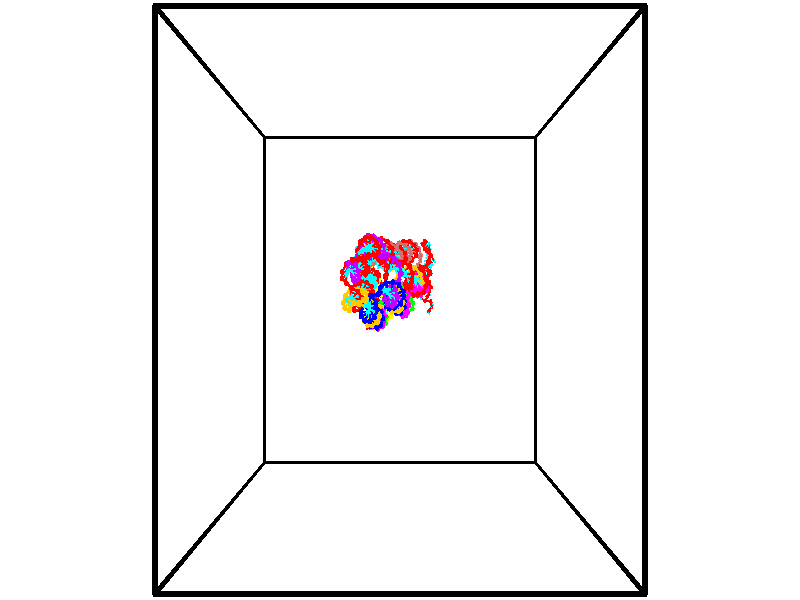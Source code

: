 // switches for output
#declare DRAW_BASES = 1; // possible values are 0, 1; only relevant for DNA ribbons
#declare DRAW_BASES_TYPE = 3; // possible values are 1, 2, 3; only relevant for DNA ribbons
#declare DRAW_FOG = 0; // set to 1 to enable fog

#include "colors.inc"

#include "transforms.inc"
background { rgb <1, 1, 1>}

#default {
   normal{
       ripples 0.25
       frequency 0.20
       turbulence 0.2
       lambda 5
   }
	finish {
		phong 0.1
		phong_size 40.
	}
}

// original window dimensions: 1024x640


// camera settings

camera {
	sky <-0, 1, 0>
	up <-0, 1, 0>
	right 1.6 * <1, 0, 0>
	location <18.5, 18.5, 82.5562>
	look_at <18.5, 18.5, 18.5>
	direction <0, 0, -64.0562>
	angle 67.0682
}


# declare cpy_camera_pos = <18.5, 18.5, 82.5562>;
# if (DRAW_FOG = 1)
fog {
	fog_type 2
	up vnormalize(cpy_camera_pos)
	color rgbt<1,1,1,0.3>
	distance 1e-5
	fog_alt 3e-3
	fog_offset 29.6
}
# end


// LIGHTS

# declare lum = 6;
global_settings {
	ambient_light rgb lum * <0.05, 0.05, 0.05>
	max_trace_level 15
}# declare cpy_direct_light_amount = 0.25;
light_source
{	1000 * <-1, -1, 1>,
	rgb lum * cpy_direct_light_amount
	parallel
}

light_source
{	1000 * <1, 1, -1>,
	rgb lum * cpy_direct_light_amount
	parallel
}

// strand 0

// nucleotide -1

// particle -1
sphere {
	<22.585594, 17.168381, -2.744288> 0.250000
	pigment { color rgbt <1,0,0,0> }
	no_shadow
}
cylinder {
	<22.571350, 17.018959, -2.373518>,  <22.562803, 16.929306, -2.151056>, 0.100000
	pigment { color rgbt <1,0,0,0> }
	no_shadow
}
cylinder {
	<22.571350, 17.018959, -2.373518>,  <22.585594, 17.168381, -2.744288>, 0.100000
	pigment { color rgbt <1,0,0,0> }
	no_shadow
}

// particle -1
sphere {
	<22.571350, 17.018959, -2.373518> 0.100000
	pigment { color rgbt <1,0,0,0> }
	no_shadow
}
sphere {
	0, 1
	scale<0.080000,0.200000,0.300000>
	matrix <0.696129, 0.656208, 0.291197,
		-0.717033, 0.655629, 0.236673,
		-0.035610, -0.373553, 0.926925,
		22.560667, 16.906893, -2.095440>
	pigment { color rgbt <0,1,1,0> }
	no_shadow
}
cylinder {
	<22.977648, 17.678413, -3.089659>,  <22.585594, 17.168381, -2.744288>, 0.130000
	pigment { color rgbt <1,0,0,0> }
	no_shadow
}

// nucleotide -1

// particle -1
sphere {
	<22.977648, 17.678413, -3.089659> 0.250000
	pigment { color rgbt <1,0,0,0> }
	no_shadow
}
cylinder {
	<22.877228, 17.701408, -2.703153>,  <22.816977, 17.715206, -2.471249>, 0.100000
	pigment { color rgbt <1,0,0,0> }
	no_shadow
}
cylinder {
	<22.877228, 17.701408, -2.703153>,  <22.977648, 17.678413, -3.089659>, 0.100000
	pigment { color rgbt <1,0,0,0> }
	no_shadow
}

// particle -1
sphere {
	<22.877228, 17.701408, -2.703153> 0.100000
	pigment { color rgbt <1,0,0,0> }
	no_shadow
}
sphere {
	0, 1
	scale<0.080000,0.200000,0.300000>
	matrix <0.611789, 0.783000, 0.112366,
		-0.750126, 0.619360, -0.231741,
		-0.251048, 0.057488, 0.966266,
		22.801914, 17.718655, -2.413273>
	pigment { color rgbt <0,1,1,0> }
	no_shadow
}
cylinder {
	<22.841404, 18.359180, -2.821062>,  <22.977648, 17.678413, -3.089659>, 0.130000
	pigment { color rgbt <1,0,0,0> }
	no_shadow
}

// nucleotide -1

// particle -1
sphere {
	<22.841404, 18.359180, -2.821062> 0.250000
	pigment { color rgbt <1,0,0,0> }
	no_shadow
}
cylinder {
	<23.028336, 18.127041, -2.554289>,  <23.140493, 17.987757, -2.394226>, 0.100000
	pigment { color rgbt <1,0,0,0> }
	no_shadow
}
cylinder {
	<23.028336, 18.127041, -2.554289>,  <22.841404, 18.359180, -2.821062>, 0.100000
	pigment { color rgbt <1,0,0,0> }
	no_shadow
}

// particle -1
sphere {
	<23.028336, 18.127041, -2.554289> 0.100000
	pigment { color rgbt <1,0,0,0> }
	no_shadow
}
sphere {
	0, 1
	scale<0.080000,0.200000,0.300000>
	matrix <0.746813, 0.662877, 0.053520,
		-0.473153, 0.473062, 0.743194,
		0.467328, -0.580351, 0.666932,
		23.168533, 17.952936, -2.354210>
	pigment { color rgbt <0,1,1,0> }
	no_shadow
}
cylinder {
	<22.037722, 18.382641, -2.722593>,  <22.841404, 18.359180, -2.821062>, 0.130000
	pigment { color rgbt <1,0,0,0> }
	no_shadow
}

// nucleotide -1

// particle -1
sphere {
	<22.037722, 18.382641, -2.722593> 0.250000
	pigment { color rgbt <1,0,0,0> }
	no_shadow
}
cylinder {
	<21.723759, 18.574890, -2.566172>,  <21.535381, 18.690239, -2.472319>, 0.100000
	pigment { color rgbt <1,0,0,0> }
	no_shadow
}
cylinder {
	<21.723759, 18.574890, -2.566172>,  <22.037722, 18.382641, -2.722593>, 0.100000
	pigment { color rgbt <1,0,0,0> }
	no_shadow
}

// particle -1
sphere {
	<21.723759, 18.574890, -2.566172> 0.100000
	pigment { color rgbt <1,0,0,0> }
	no_shadow
}
sphere {
	0, 1
	scale<0.080000,0.200000,0.300000>
	matrix <0.234209, -0.354163, 0.905381,
		0.573643, 0.802228, 0.165419,
		-0.784908, 0.480622, 0.391052,
		21.488287, 18.719076, -2.448856>
	pigment { color rgbt <0,1,1,0> }
	no_shadow
}
cylinder {
	<22.318533, 18.868797, -2.026588>,  <22.037722, 18.382641, -2.722593>, 0.130000
	pigment { color rgbt <1,0,0,0> }
	no_shadow
}

// nucleotide -1

// particle -1
sphere {
	<22.318533, 18.868797, -2.026588> 0.250000
	pigment { color rgbt <1,0,0,0> }
	no_shadow
}
cylinder {
	<22.544861, 18.984474, -2.335448>,  <22.680658, 19.053881, -2.520764>, 0.100000
	pigment { color rgbt <1,0,0,0> }
	no_shadow
}
cylinder {
	<22.544861, 18.984474, -2.335448>,  <22.318533, 18.868797, -2.026588>, 0.100000
	pigment { color rgbt <1,0,0,0> }
	no_shadow
}

// particle -1
sphere {
	<22.544861, 18.984474, -2.335448> 0.100000
	pigment { color rgbt <1,0,0,0> }
	no_shadow
}
sphere {
	0, 1
	scale<0.080000,0.200000,0.300000>
	matrix <-0.661558, 0.718170, -0.215805,
		0.492126, 0.632929, 0.597673,
		0.565820, 0.289193, -0.772149,
		22.714607, 19.071232, -2.567093>
	pigment { color rgbt <0,1,1,0> }
	no_shadow
}
cylinder {
	<22.620817, 19.491827, -1.975277>,  <22.318533, 18.868797, -2.026588>, 0.130000
	pigment { color rgbt <1,0,0,0> }
	no_shadow
}

// nucleotide -1

// particle -1
sphere {
	<22.620817, 19.491827, -1.975277> 0.250000
	pigment { color rgbt <1,0,0,0> }
	no_shadow
}
cylinder {
	<22.500225, 19.407036, -2.347121>,  <22.427870, 19.356161, -2.570227>, 0.100000
	pigment { color rgbt <1,0,0,0> }
	no_shadow
}
cylinder {
	<22.500225, 19.407036, -2.347121>,  <22.620817, 19.491827, -1.975277>, 0.100000
	pigment { color rgbt <1,0,0,0> }
	no_shadow
}

// particle -1
sphere {
	<22.500225, 19.407036, -2.347121> 0.100000
	pigment { color rgbt <1,0,0,0> }
	no_shadow
}
sphere {
	0, 1
	scale<0.080000,0.200000,0.300000>
	matrix <-0.602521, 0.797990, 0.013437,
		0.738970, 0.564160, -0.368302,
		-0.301482, -0.211980, -0.929609,
		22.409781, 19.343441, -2.626004>
	pigment { color rgbt <0,1,1,0> }
	no_shadow
}
cylinder {
	<22.881037, 19.980303, -2.435920>,  <22.620817, 19.491827, -1.975277>, 0.130000
	pigment { color rgbt <1,0,0,0> }
	no_shadow
}

// nucleotide -1

// particle -1
sphere {
	<22.881037, 19.980303, -2.435920> 0.250000
	pigment { color rgbt <1,0,0,0> }
	no_shadow
}
cylinder {
	<22.536804, 19.866020, -2.604569>,  <22.330265, 19.797451, -2.705759>, 0.100000
	pigment { color rgbt <1,0,0,0> }
	no_shadow
}
cylinder {
	<22.536804, 19.866020, -2.604569>,  <22.881037, 19.980303, -2.435920>, 0.100000
	pigment { color rgbt <1,0,0,0> }
	no_shadow
}

// particle -1
sphere {
	<22.536804, 19.866020, -2.604569> 0.100000
	pigment { color rgbt <1,0,0,0> }
	no_shadow
}
sphere {
	0, 1
	scale<0.080000,0.200000,0.300000>
	matrix <-0.368627, 0.920646, 0.128546,
		0.351440, 0.266046, -0.897613,
		-0.860583, -0.285709, -0.421624,
		22.278629, 19.780308, -2.731056>
	pigment { color rgbt <0,1,1,0> }
	no_shadow
}
cylinder {
	<22.654291, 20.408281, -3.056611>,  <22.881037, 19.980303, -2.435920>, 0.130000
	pigment { color rgbt <1,0,0,0> }
	no_shadow
}

// nucleotide -1

// particle -1
sphere {
	<22.654291, 20.408281, -3.056611> 0.250000
	pigment { color rgbt <1,0,0,0> }
	no_shadow
}
cylinder {
	<22.366390, 20.245564, -2.831588>,  <22.193649, 20.147932, -2.696574>, 0.100000
	pigment { color rgbt <1,0,0,0> }
	no_shadow
}
cylinder {
	<22.366390, 20.245564, -2.831588>,  <22.654291, 20.408281, -3.056611>, 0.100000
	pigment { color rgbt <1,0,0,0> }
	no_shadow
}

// particle -1
sphere {
	<22.366390, 20.245564, -2.831588> 0.100000
	pigment { color rgbt <1,0,0,0> }
	no_shadow
}
sphere {
	0, 1
	scale<0.080000,0.200000,0.300000>
	matrix <-0.432370, 0.896657, 0.095201,
		-0.543149, -0.174712, -0.821258,
		-0.719753, -0.406796, 0.562559,
		22.150465, 20.123526, -2.662820>
	pigment { color rgbt <0,1,1,0> }
	no_shadow
}
cylinder {
	<22.590662, 20.646492, -2.382277>,  <22.654291, 20.408281, -3.056611>, 0.130000
	pigment { color rgbt <1,0,0,0> }
	no_shadow
}

// nucleotide -1

// particle -1
sphere {
	<22.590662, 20.646492, -2.382277> 0.250000
	pigment { color rgbt <1,0,0,0> }
	no_shadow
}
cylinder {
	<22.308296, 20.928925, -2.404649>,  <22.138876, 21.098385, -2.418072>, 0.100000
	pigment { color rgbt <1,0,0,0> }
	no_shadow
}
cylinder {
	<22.308296, 20.928925, -2.404649>,  <22.590662, 20.646492, -2.382277>, 0.100000
	pigment { color rgbt <1,0,0,0> }
	no_shadow
}

// particle -1
sphere {
	<22.308296, 20.928925, -2.404649> 0.100000
	pigment { color rgbt <1,0,0,0> }
	no_shadow
}
sphere {
	0, 1
	scale<0.080000,0.200000,0.300000>
	matrix <0.634036, 0.665131, 0.394460,
		0.315722, 0.242995, -0.917209,
		-0.705917, 0.706083, -0.055929,
		22.096521, 21.140749, -2.421427>
	pigment { color rgbt <0,1,1,0> }
	no_shadow
}
cylinder {
	<22.571419, 20.528517, -1.597342>,  <22.590662, 20.646492, -2.382277>, 0.130000
	pigment { color rgbt <1,0,0,0> }
	no_shadow
}

// nucleotide -1

// particle -1
sphere {
	<22.571419, 20.528517, -1.597342> 0.250000
	pigment { color rgbt <1,0,0,0> }
	no_shadow
}
cylinder {
	<22.200703, 20.634762, -1.491129>,  <21.978273, 20.698509, -1.427402>, 0.100000
	pigment { color rgbt <1,0,0,0> }
	no_shadow
}
cylinder {
	<22.200703, 20.634762, -1.491129>,  <22.571419, 20.528517, -1.597342>, 0.100000
	pigment { color rgbt <1,0,0,0> }
	no_shadow
}

// particle -1
sphere {
	<22.200703, 20.634762, -1.491129> 0.100000
	pigment { color rgbt <1,0,0,0> }
	no_shadow
}
sphere {
	0, 1
	scale<0.080000,0.200000,0.300000>
	matrix <0.370395, 0.763438, 0.529121,
		-0.062174, 0.588736, -0.805930,
		-0.926791, 0.265615, 0.265531,
		21.922665, 20.714447, -1.411470>
	pigment { color rgbt <0,1,1,0> }
	no_shadow
}
cylinder {
	<22.380301, 21.209751, -1.821660>,  <22.571419, 20.528517, -1.597342>, 0.130000
	pigment { color rgbt <1,0,0,0> }
	no_shadow
}

// nucleotide -1

// particle -1
sphere {
	<22.380301, 21.209751, -1.821660> 0.250000
	pigment { color rgbt <1,0,0,0> }
	no_shadow
}
cylinder {
	<22.207607, 21.099297, -1.478182>,  <22.103991, 21.033024, -1.272096>, 0.100000
	pigment { color rgbt <1,0,0,0> }
	no_shadow
}
cylinder {
	<22.207607, 21.099297, -1.478182>,  <22.380301, 21.209751, -1.821660>, 0.100000
	pigment { color rgbt <1,0,0,0> }
	no_shadow
}

// particle -1
sphere {
	<22.207607, 21.099297, -1.478182> 0.100000
	pigment { color rgbt <1,0,0,0> }
	no_shadow
}
sphere {
	0, 1
	scale<0.080000,0.200000,0.300000>
	matrix <0.151104, 0.916393, 0.370664,
		-0.889254, 0.289780, -0.353913,
		-0.431734, -0.276137, 0.858693,
		22.078087, 21.016455, -1.220574>
	pigment { color rgbt <0,1,1,0> }
	no_shadow
}
cylinder {
	<21.807255, 21.674299, -1.624479>,  <22.380301, 21.209751, -1.821660>, 0.130000
	pigment { color rgbt <1,0,0,0> }
	no_shadow
}

// nucleotide -1

// particle -1
sphere {
	<21.807255, 21.674299, -1.624479> 0.250000
	pigment { color rgbt <1,0,0,0> }
	no_shadow
}
cylinder {
	<21.931232, 21.535271, -1.270501>,  <22.005619, 21.451853, -1.058114>, 0.100000
	pigment { color rgbt <1,0,0,0> }
	no_shadow
}
cylinder {
	<21.931232, 21.535271, -1.270501>,  <21.807255, 21.674299, -1.624479>, 0.100000
	pigment { color rgbt <1,0,0,0> }
	no_shadow
}

// particle -1
sphere {
	<21.931232, 21.535271, -1.270501> 0.100000
	pigment { color rgbt <1,0,0,0> }
	no_shadow
}
sphere {
	0, 1
	scale<0.080000,0.200000,0.300000>
	matrix <0.111225, 0.937647, 0.329314,
		-0.944226, -0.003641, 0.329279,
		0.309946, -0.347571, 0.884945,
		22.024216, 21.431000, -1.005017>
	pigment { color rgbt <0,1,1,0> }
	no_shadow
}
cylinder {
	<21.263149, 21.898375, -0.979876>,  <21.807255, 21.674299, -1.624479>, 0.130000
	pigment { color rgbt <1,0,0,0> }
	no_shadow
}

// nucleotide -1

// particle -1
sphere {
	<21.263149, 21.898375, -0.979876> 0.250000
	pigment { color rgbt <1,0,0,0> }
	no_shadow
}
cylinder {
	<21.654716, 21.873123, -0.902173>,  <21.889656, 21.857973, -0.855551>, 0.100000
	pigment { color rgbt <1,0,0,0> }
	no_shadow
}
cylinder {
	<21.654716, 21.873123, -0.902173>,  <21.263149, 21.898375, -0.979876>, 0.100000
	pigment { color rgbt <1,0,0,0> }
	no_shadow
}

// particle -1
sphere {
	<21.654716, 21.873123, -0.902173> 0.100000
	pigment { color rgbt <1,0,0,0> }
	no_shadow
}
sphere {
	0, 1
	scale<0.080000,0.200000,0.300000>
	matrix <0.002256, 0.954327, 0.298755,
		-0.204246, -0.292018, 0.934350,
		0.978917, -0.063128, 0.194258,
		21.948391, 21.854185, -0.843895>
	pigment { color rgbt <0,1,1,0> }
	no_shadow
}
cylinder {
	<21.415041, 22.098124, -0.258197>,  <21.263149, 21.898375, -0.979876>, 0.130000
	pigment { color rgbt <1,0,0,0> }
	no_shadow
}

// nucleotide -1

// particle -1
sphere {
	<21.415041, 22.098124, -0.258197> 0.250000
	pigment { color rgbt <1,0,0,0> }
	no_shadow
}
cylinder {
	<21.716251, 22.172108, -0.510781>,  <21.896978, 22.216499, -0.662331>, 0.100000
	pigment { color rgbt <1,0,0,0> }
	no_shadow
}
cylinder {
	<21.716251, 22.172108, -0.510781>,  <21.415041, 22.098124, -0.258197>, 0.100000
	pigment { color rgbt <1,0,0,0> }
	no_shadow
}

// particle -1
sphere {
	<21.716251, 22.172108, -0.510781> 0.100000
	pigment { color rgbt <1,0,0,0> }
	no_shadow
}
sphere {
	0, 1
	scale<0.080000,0.200000,0.300000>
	matrix <0.044390, 0.943211, 0.329214,
		0.656492, -0.275937, 0.702052,
		0.753026, 0.184962, -0.631460,
		21.942160, 22.227596, -0.700219>
	pigment { color rgbt <0,1,1,0> }
	no_shadow
}
cylinder {
	<22.131960, 22.267763, 0.055856>,  <21.415041, 22.098124, -0.258197>, 0.130000
	pigment { color rgbt <1,0,0,0> }
	no_shadow
}

// nucleotide -1

// particle -1
sphere {
	<22.131960, 22.267763, 0.055856> 0.250000
	pigment { color rgbt <1,0,0,0> }
	no_shadow
}
cylinder {
	<22.024933, 22.464466, -0.275585>,  <21.960716, 22.582487, -0.474449>, 0.100000
	pigment { color rgbt <1,0,0,0> }
	no_shadow
}
cylinder {
	<22.024933, 22.464466, -0.275585>,  <22.131960, 22.267763, 0.055856>, 0.100000
	pigment { color rgbt <1,0,0,0> }
	no_shadow
}

// particle -1
sphere {
	<22.024933, 22.464466, -0.275585> 0.100000
	pigment { color rgbt <1,0,0,0> }
	no_shadow
}
sphere {
	0, 1
	scale<0.080000,0.200000,0.300000>
	matrix <0.081189, 0.868406, 0.489162,
		0.960112, 0.063611, -0.272284,
		-0.267569, 0.491757, -0.828602,
		21.944662, 22.611994, -0.524165>
	pigment { color rgbt <0,1,1,0> }
	no_shadow
}
cylinder {
	<22.712120, 22.758419, -0.113769>,  <22.131960, 22.267763, 0.055856>, 0.130000
	pigment { color rgbt <1,0,0,0> }
	no_shadow
}

// nucleotide -1

// particle -1
sphere {
	<22.712120, 22.758419, -0.113769> 0.250000
	pigment { color rgbt <1,0,0,0> }
	no_shadow
}
cylinder {
	<22.337040, 22.853779, -0.214873>,  <22.111992, 22.910995, -0.275535>, 0.100000
	pigment { color rgbt <1,0,0,0> }
	no_shadow
}
cylinder {
	<22.337040, 22.853779, -0.214873>,  <22.712120, 22.758419, -0.113769>, 0.100000
	pigment { color rgbt <1,0,0,0> }
	no_shadow
}

// particle -1
sphere {
	<22.337040, 22.853779, -0.214873> 0.100000
	pigment { color rgbt <1,0,0,0> }
	no_shadow
}
sphere {
	0, 1
	scale<0.080000,0.200000,0.300000>
	matrix <0.128159, 0.913490, 0.386150,
		0.322951, 0.329699, -0.887131,
		-0.937698, 0.238401, -0.252759,
		22.055731, 22.925299, -0.290701>
	pigment { color rgbt <0,1,1,0> }
	no_shadow
}
cylinder {
	<22.615164, 23.377363, -0.573114>,  <22.712120, 22.758419, -0.113769>, 0.130000
	pigment { color rgbt <1,0,0,0> }
	no_shadow
}

// nucleotide -1

// particle -1
sphere {
	<22.615164, 23.377363, -0.573114> 0.250000
	pigment { color rgbt <1,0,0,0> }
	no_shadow
}
cylinder {
	<22.345364, 23.347401, -0.279328>,  <22.183483, 23.329422, -0.103057>, 0.100000
	pigment { color rgbt <1,0,0,0> }
	no_shadow
}
cylinder {
	<22.345364, 23.347401, -0.279328>,  <22.615164, 23.377363, -0.573114>, 0.100000
	pigment { color rgbt <1,0,0,0> }
	no_shadow
}

// particle -1
sphere {
	<22.345364, 23.347401, -0.279328> 0.100000
	pigment { color rgbt <1,0,0,0> }
	no_shadow
}
sphere {
	0, 1
	scale<0.080000,0.200000,0.300000>
	matrix <0.256794, 0.908914, 0.328530,
		-0.692174, 0.410200, -0.593827,
		-0.674501, -0.074908, 0.734464,
		22.143013, 23.324928, -0.058989>
	pigment { color rgbt <0,1,1,0> }
	no_shadow
}
cylinder {
	<22.231653, 24.012323, -0.409150>,  <22.615164, 23.377363, -0.573114>, 0.130000
	pigment { color rgbt <1,0,0,0> }
	no_shadow
}

// nucleotide -1

// particle -1
sphere {
	<22.231653, 24.012323, -0.409150> 0.250000
	pigment { color rgbt <1,0,0,0> }
	no_shadow
}
cylinder {
	<22.233131, 23.786140, -0.079242>,  <22.234018, 23.650431, 0.118703>, 0.100000
	pigment { color rgbt <1,0,0,0> }
	no_shadow
}
cylinder {
	<22.233131, 23.786140, -0.079242>,  <22.231653, 24.012323, -0.409150>, 0.100000
	pigment { color rgbt <1,0,0,0> }
	no_shadow
}

// particle -1
sphere {
	<22.233131, 23.786140, -0.079242> 0.100000
	pigment { color rgbt <1,0,0,0> }
	no_shadow
}
sphere {
	0, 1
	scale<0.080000,0.200000,0.300000>
	matrix <0.429629, 0.745673, 0.509304,
		-0.902998, 0.352463, 0.245693,
		0.003696, -0.565457, 0.824769,
		22.234240, 23.616503, 0.168189>
	pigment { color rgbt <0,1,1,0> }
	no_shadow
}
cylinder {
	<21.895313, 24.388214, 0.158989>,  <22.231653, 24.012323, -0.409150>, 0.130000
	pigment { color rgbt <1,0,0,0> }
	no_shadow
}

// nucleotide -1

// particle -1
sphere {
	<21.895313, 24.388214, 0.158989> 0.250000
	pigment { color rgbt <1,0,0,0> }
	no_shadow
}
cylinder {
	<22.227741, 24.167557, 0.187319>,  <22.427198, 24.035164, 0.204317>, 0.100000
	pigment { color rgbt <1,0,0,0> }
	no_shadow
}
cylinder {
	<22.227741, 24.167557, 0.187319>,  <21.895313, 24.388214, 0.158989>, 0.100000
	pigment { color rgbt <1,0,0,0> }
	no_shadow
}

// particle -1
sphere {
	<22.227741, 24.167557, 0.187319> 0.100000
	pigment { color rgbt <1,0,0,0> }
	no_shadow
}
sphere {
	0, 1
	scale<0.080000,0.200000,0.300000>
	matrix <0.453235, 0.745549, 0.488604,
		-0.322338, -0.373963, 0.869626,
		0.831069, -0.551641, 0.070826,
		22.477062, 24.002064, 0.208567>
	pigment { color rgbt <0,1,1,0> }
	no_shadow
}
cylinder {
	<22.090658, 24.354733, 0.797148>,  <21.895313, 24.388214, 0.158989>, 0.130000
	pigment { color rgbt <1,0,0,0> }
	no_shadow
}

// nucleotide -1

// particle -1
sphere {
	<22.090658, 24.354733, 0.797148> 0.250000
	pigment { color rgbt <1,0,0,0> }
	no_shadow
}
cylinder {
	<22.391235, 24.324036, 0.535020>,  <22.571581, 24.305616, 0.377744>, 0.100000
	pigment { color rgbt <1,0,0,0> }
	no_shadow
}
cylinder {
	<22.391235, 24.324036, 0.535020>,  <22.090658, 24.354733, 0.797148>, 0.100000
	pigment { color rgbt <1,0,0,0> }
	no_shadow
}

// particle -1
sphere {
	<22.391235, 24.324036, 0.535020> 0.100000
	pigment { color rgbt <1,0,0,0> }
	no_shadow
}
sphere {
	0, 1
	scale<0.080000,0.200000,0.300000>
	matrix <0.481209, 0.743267, 0.464750,
		0.451411, -0.664579, 0.595453,
		0.751443, -0.076744, -0.655320,
		22.616669, 24.301012, 0.338424>
	pigment { color rgbt <0,1,1,0> }
	no_shadow
}
cylinder {
	<21.987633, 25.002403, 1.073523>,  <22.090658, 24.354733, 0.797148>, 0.130000
	pigment { color rgbt <1,0,0,0> }
	no_shadow
}

// nucleotide -1

// particle -1
sphere {
	<21.987633, 25.002403, 1.073523> 0.250000
	pigment { color rgbt <1,0,0,0> }
	no_shadow
}
cylinder {
	<21.877583, 24.637989, 1.196368>,  <21.811552, 24.419340, 1.270075>, 0.100000
	pigment { color rgbt <1,0,0,0> }
	no_shadow
}
cylinder {
	<21.877583, 24.637989, 1.196368>,  <21.987633, 25.002403, 1.073523>, 0.100000
	pigment { color rgbt <1,0,0,0> }
	no_shadow
}

// particle -1
sphere {
	<21.877583, 24.637989, 1.196368> 0.100000
	pigment { color rgbt <1,0,0,0> }
	no_shadow
}
sphere {
	0, 1
	scale<0.080000,0.200000,0.300000>
	matrix <0.416478, 0.174973, 0.892149,
		-0.866518, 0.373357, 0.331288,
		-0.275124, -0.911037, 0.307112,
		21.795046, 24.364677, 1.288501>
	pigment { color rgbt <0,1,1,0> }
	no_shadow
}
cylinder {
	<21.786934, 25.084373, 1.639393>,  <21.987633, 25.002403, 1.073523>, 0.130000
	pigment { color rgbt <1,0,0,0> }
	no_shadow
}

// nucleotide -1

// particle -1
sphere {
	<21.786934, 25.084373, 1.639393> 0.250000
	pigment { color rgbt <1,0,0,0> }
	no_shadow
}
cylinder {
	<21.868340, 24.693954, 1.670159>,  <21.917183, 24.459703, 1.688619>, 0.100000
	pigment { color rgbt <1,0,0,0> }
	no_shadow
}
cylinder {
	<21.868340, 24.693954, 1.670159>,  <21.786934, 25.084373, 1.639393>, 0.100000
	pigment { color rgbt <1,0,0,0> }
	no_shadow
}

// particle -1
sphere {
	<21.868340, 24.693954, 1.670159> 0.100000
	pigment { color rgbt <1,0,0,0> }
	no_shadow
}
sphere {
	0, 1
	scale<0.080000,0.200000,0.300000>
	matrix <0.488510, 0.169314, 0.855974,
		-0.848493, -0.136629, 0.511266,
		0.203515, -0.976046, 0.076917,
		21.929394, 24.401140, 1.693234>
	pigment { color rgbt <0,1,1,0> }
	no_shadow
}
cylinder {
	<21.471474, 24.714262, 2.258888>,  <21.786934, 25.084373, 1.639393>, 0.130000
	pigment { color rgbt <1,0,0,0> }
	no_shadow
}

// nucleotide -1

// particle -1
sphere {
	<21.471474, 24.714262, 2.258888> 0.250000
	pigment { color rgbt <1,0,0,0> }
	no_shadow
}
cylinder {
	<21.822933, 24.588772, 2.114912>,  <22.033808, 24.513477, 2.028527>, 0.100000
	pigment { color rgbt <1,0,0,0> }
	no_shadow
}
cylinder {
	<21.822933, 24.588772, 2.114912>,  <21.471474, 24.714262, 2.258888>, 0.100000
	pigment { color rgbt <1,0,0,0> }
	no_shadow
}

// particle -1
sphere {
	<21.822933, 24.588772, 2.114912> 0.100000
	pigment { color rgbt <1,0,0,0> }
	no_shadow
}
sphere {
	0, 1
	scale<0.080000,0.200000,0.300000>
	matrix <0.433861, 0.209836, 0.876204,
		-0.199361, -0.926037, 0.320486,
		0.878646, -0.313727, -0.359939,
		22.086527, 24.494654, 2.006930>
	pigment { color rgbt <0,1,1,0> }
	no_shadow
}
cylinder {
	<21.737206, 24.147890, 2.598858>,  <21.471474, 24.714262, 2.258888>, 0.130000
	pigment { color rgbt <1,0,0,0> }
	no_shadow
}

// nucleotide -1

// particle -1
sphere {
	<21.737206, 24.147890, 2.598858> 0.250000
	pigment { color rgbt <1,0,0,0> }
	no_shadow
}
cylinder {
	<22.032665, 24.380817, 2.463033>,  <22.209942, 24.520575, 2.381538>, 0.100000
	pigment { color rgbt <1,0,0,0> }
	no_shadow
}
cylinder {
	<22.032665, 24.380817, 2.463033>,  <21.737206, 24.147890, 2.598858>, 0.100000
	pigment { color rgbt <1,0,0,0> }
	no_shadow
}

// particle -1
sphere {
	<22.032665, 24.380817, 2.463033> 0.100000
	pigment { color rgbt <1,0,0,0> }
	no_shadow
}
sphere {
	0, 1
	scale<0.080000,0.200000,0.300000>
	matrix <0.341446, 0.111120, 0.933310,
		0.581216, -0.805330, -0.116752,
		0.738649, 0.582319, -0.339561,
		22.254261, 24.555513, 2.361165>
	pigment { color rgbt <0,1,1,0> }
	no_shadow
}
cylinder {
	<22.367191, 23.925106, 2.933182>,  <21.737206, 24.147890, 2.598858>, 0.130000
	pigment { color rgbt <1,0,0,0> }
	no_shadow
}

// nucleotide -1

// particle -1
sphere {
	<22.367191, 23.925106, 2.933182> 0.250000
	pigment { color rgbt <1,0,0,0> }
	no_shadow
}
cylinder {
	<22.359703, 24.307083, 2.814702>,  <22.355209, 24.536270, 2.743613>, 0.100000
	pigment { color rgbt <1,0,0,0> }
	no_shadow
}
cylinder {
	<22.359703, 24.307083, 2.814702>,  <22.367191, 23.925106, 2.933182>, 0.100000
	pigment { color rgbt <1,0,0,0> }
	no_shadow
}

// particle -1
sphere {
	<22.359703, 24.307083, 2.814702> 0.100000
	pigment { color rgbt <1,0,0,0> }
	no_shadow
}
sphere {
	0, 1
	scale<0.080000,0.200000,0.300000>
	matrix <0.217646, 0.293041, 0.930998,
		0.975848, -0.047037, -0.213325,
		-0.018721, 0.954942, -0.296201,
		22.354086, 24.593565, 2.725841>
	pigment { color rgbt <0,1,1,0> }
	no_shadow
}
cylinder {
	<22.603165, 23.355463, 3.254792>,  <22.367191, 23.925106, 2.933182>, 0.130000
	pigment { color rgbt <1,0,0,0> }
	no_shadow
}

// nucleotide -1

// particle -1
sphere {
	<22.603165, 23.355463, 3.254792> 0.250000
	pigment { color rgbt <1,0,0,0> }
	no_shadow
}
cylinder {
	<22.821106, 23.030037, 3.173559>,  <22.951872, 22.834782, 3.124819>, 0.100000
	pigment { color rgbt <1,0,0,0> }
	no_shadow
}
cylinder {
	<22.821106, 23.030037, 3.173559>,  <22.603165, 23.355463, 3.254792>, 0.100000
	pigment { color rgbt <1,0,0,0> }
	no_shadow
}

// particle -1
sphere {
	<22.821106, 23.030037, 3.173559> 0.100000
	pigment { color rgbt <1,0,0,0> }
	no_shadow
}
sphere {
	0, 1
	scale<0.080000,0.200000,0.300000>
	matrix <-0.453950, -0.489814, 0.744320,
		-0.705027, -0.313356, -0.636195,
		0.544855, -0.813566, -0.203084,
		22.984562, 22.785967, 3.112633>
	pigment { color rgbt <0,1,1,0> }
	no_shadow
}
cylinder {
	<22.118881, 22.709154, 3.165281>,  <22.603165, 23.355463, 3.254792>, 0.130000
	pigment { color rgbt <1,0,0,0> }
	no_shadow
}

// nucleotide -1

// particle -1
sphere {
	<22.118881, 22.709154, 3.165281> 0.250000
	pigment { color rgbt <1,0,0,0> }
	no_shadow
}
cylinder {
	<22.457554, 22.529934, 3.280091>,  <22.660757, 22.422401, 3.348977>, 0.100000
	pigment { color rgbt <1,0,0,0> }
	no_shadow
}
cylinder {
	<22.457554, 22.529934, 3.280091>,  <22.118881, 22.709154, 3.165281>, 0.100000
	pigment { color rgbt <1,0,0,0> }
	no_shadow
}

// particle -1
sphere {
	<22.457554, 22.529934, 3.280091> 0.100000
	pigment { color rgbt <1,0,0,0> }
	no_shadow
}
sphere {
	0, 1
	scale<0.080000,0.200000,0.300000>
	matrix <-0.511574, -0.537048, 0.670724,
		-0.146372, -0.714724, -0.683919,
		0.846680, -0.448051, 0.287026,
		22.711557, 22.395519, 3.366199>
	pigment { color rgbt <0,1,1,0> }
	no_shadow
}
cylinder {
	<21.992279, 21.938221, 3.138681>,  <22.118881, 22.709154, 3.165281>, 0.130000
	pigment { color rgbt <1,0,0,0> }
	no_shadow
}

// nucleotide -1

// particle -1
sphere {
	<21.992279, 21.938221, 3.138681> 0.250000
	pigment { color rgbt <1,0,0,0> }
	no_shadow
}
cylinder {
	<22.260681, 22.041241, 3.416795>,  <22.421722, 22.103052, 3.583664>, 0.100000
	pigment { color rgbt <1,0,0,0> }
	no_shadow
}
cylinder {
	<22.260681, 22.041241, 3.416795>,  <21.992279, 21.938221, 3.138681>, 0.100000
	pigment { color rgbt <1,0,0,0> }
	no_shadow
}

// particle -1
sphere {
	<22.260681, 22.041241, 3.416795> 0.100000
	pigment { color rgbt <1,0,0,0> }
	no_shadow
}
sphere {
	0, 1
	scale<0.080000,0.200000,0.300000>
	matrix <-0.535055, -0.480978, 0.694533,
		0.513294, -0.838050, -0.184935,
		0.671004, 0.257549, 0.695286,
		22.461983, 22.118505, 3.625381>
	pigment { color rgbt <0,1,1,0> }
	no_shadow
}
cylinder {
	<22.264378, 21.389105, 3.606391>,  <21.992279, 21.938221, 3.138681>, 0.130000
	pigment { color rgbt <1,0,0,0> }
	no_shadow
}

// nucleotide -1

// particle -1
sphere {
	<22.264378, 21.389105, 3.606391> 0.250000
	pigment { color rgbt <1,0,0,0> }
	no_shadow
}
cylinder {
	<22.187759, 21.720898, 3.816257>,  <22.141788, 21.919973, 3.942176>, 0.100000
	pigment { color rgbt <1,0,0,0> }
	no_shadow
}
cylinder {
	<22.187759, 21.720898, 3.816257>,  <22.264378, 21.389105, 3.606391>, 0.100000
	pigment { color rgbt <1,0,0,0> }
	no_shadow
}

// particle -1
sphere {
	<22.187759, 21.720898, 3.816257> 0.100000
	pigment { color rgbt <1,0,0,0> }
	no_shadow
}
sphere {
	0, 1
	scale<0.080000,0.200000,0.300000>
	matrix <-0.476701, -0.545899, 0.689021,
		0.857943, -0.118131, 0.499978,
		-0.191543, 0.829481, 0.524664,
		22.130297, 21.969742, 3.973656>
	pigment { color rgbt <0,1,1,0> }
	no_shadow
}
cylinder {
	<22.467154, 21.356146, 4.278805>,  <22.264378, 21.389105, 3.606391>, 0.130000
	pigment { color rgbt <1,0,0,0> }
	no_shadow
}

// nucleotide -1

// particle -1
sphere {
	<22.467154, 21.356146, 4.278805> 0.250000
	pigment { color rgbt <1,0,0,0> }
	no_shadow
}
cylinder {
	<22.174904, 21.627541, 4.309380>,  <21.999554, 21.790379, 4.327724>, 0.100000
	pigment { color rgbt <1,0,0,0> }
	no_shadow
}
cylinder {
	<22.174904, 21.627541, 4.309380>,  <22.467154, 21.356146, 4.278805>, 0.100000
	pigment { color rgbt <1,0,0,0> }
	no_shadow
}

// particle -1
sphere {
	<22.174904, 21.627541, 4.309380> 0.100000
	pigment { color rgbt <1,0,0,0> }
	no_shadow
}
sphere {
	0, 1
	scale<0.080000,0.200000,0.300000>
	matrix <-0.449142, -0.561912, 0.694641,
		0.514256, 0.473190, 0.715284,
		-0.730624, 0.678488, 0.076437,
		21.955717, 21.831087, 4.332311>
	pigment { color rgbt <0,1,1,0> }
	no_shadow
}
cylinder {
	<22.384169, 21.553080, 5.073083>,  <22.467154, 21.356146, 4.278805>, 0.130000
	pigment { color rgbt <1,0,0,0> }
	no_shadow
}

// nucleotide -1

// particle -1
sphere {
	<22.384169, 21.553080, 5.073083> 0.250000
	pigment { color rgbt <1,0,0,0> }
	no_shadow
}
cylinder {
	<22.035881, 21.617687, 4.887283>,  <21.826908, 21.656452, 4.775803>, 0.100000
	pigment { color rgbt <1,0,0,0> }
	no_shadow
}
cylinder {
	<22.035881, 21.617687, 4.887283>,  <22.384169, 21.553080, 5.073083>, 0.100000
	pigment { color rgbt <1,0,0,0> }
	no_shadow
}

// particle -1
sphere {
	<22.035881, 21.617687, 4.887283> 0.100000
	pigment { color rgbt <1,0,0,0> }
	no_shadow
}
sphere {
	0, 1
	scale<0.080000,0.200000,0.300000>
	matrix <-0.488523, -0.392636, 0.779219,
		-0.056519, 0.905399, 0.420783,
		-0.870719, 0.161521, -0.464500,
		21.774666, 21.666143, 4.747933>
	pigment { color rgbt <0,1,1,0> }
	no_shadow
}
cylinder {
	<21.781376, 22.051882, 5.449309>,  <22.384169, 21.553080, 5.073083>, 0.130000
	pigment { color rgbt <1,0,0,0> }
	no_shadow
}

// nucleotide -1

// particle -1
sphere {
	<21.781376, 22.051882, 5.449309> 0.250000
	pigment { color rgbt <1,0,0,0> }
	no_shadow
}
cylinder {
	<21.607918, 21.752144, 5.249137>,  <21.503843, 21.572300, 5.129034>, 0.100000
	pigment { color rgbt <1,0,0,0> }
	no_shadow
}
cylinder {
	<21.607918, 21.752144, 5.249137>,  <21.781376, 22.051882, 5.449309>, 0.100000
	pigment { color rgbt <1,0,0,0> }
	no_shadow
}

// particle -1
sphere {
	<21.607918, 21.752144, 5.249137> 0.100000
	pigment { color rgbt <1,0,0,0> }
	no_shadow
}
sphere {
	0, 1
	scale<0.080000,0.200000,0.300000>
	matrix <-0.589156, -0.184427, 0.786691,
		-0.681797, 0.635976, -0.361506,
		-0.433645, -0.749347, -0.500431,
		21.477825, 21.527340, 5.099008>
	pigment { color rgbt <0,1,1,0> }
	no_shadow
}
cylinder {
	<21.026945, 22.061073, 5.567824>,  <21.781376, 22.051882, 5.449309>, 0.130000
	pigment { color rgbt <1,0,0,0> }
	no_shadow
}

// nucleotide -1

// particle -1
sphere {
	<21.026945, 22.061073, 5.567824> 0.250000
	pigment { color rgbt <1,0,0,0> }
	no_shadow
}
cylinder {
	<21.131439, 21.685902, 5.476575>,  <21.194136, 21.460798, 5.421825>, 0.100000
	pigment { color rgbt <1,0,0,0> }
	no_shadow
}
cylinder {
	<21.131439, 21.685902, 5.476575>,  <21.026945, 22.061073, 5.567824>, 0.100000
	pigment { color rgbt <1,0,0,0> }
	no_shadow
}

// particle -1
sphere {
	<21.131439, 21.685902, 5.476575> 0.100000
	pigment { color rgbt <1,0,0,0> }
	no_shadow
}
sphere {
	0, 1
	scale<0.080000,0.200000,0.300000>
	matrix <-0.193856, -0.282494, 0.939477,
		-0.945608, -0.201203, -0.255622,
		0.261237, -0.937931, -0.228124,
		21.209810, 21.404522, 5.408138>
	pigment { color rgbt <0,1,1,0> }
	no_shadow
}
cylinder {
	<20.515495, 21.690041, 5.652035>,  <21.026945, 22.061073, 5.567824>, 0.130000
	pigment { color rgbt <1,0,0,0> }
	no_shadow
}

// nucleotide -1

// particle -1
sphere {
	<20.515495, 21.690041, 5.652035> 0.250000
	pigment { color rgbt <1,0,0,0> }
	no_shadow
}
cylinder {
	<20.841228, 21.460270, 5.685244>,  <21.036669, 21.322407, 5.705169>, 0.100000
	pigment { color rgbt <1,0,0,0> }
	no_shadow
}
cylinder {
	<20.841228, 21.460270, 5.685244>,  <20.515495, 21.690041, 5.652035>, 0.100000
	pigment { color rgbt <1,0,0,0> }
	no_shadow
}

// particle -1
sphere {
	<20.841228, 21.460270, 5.685244> 0.100000
	pigment { color rgbt <1,0,0,0> }
	no_shadow
}
sphere {
	0, 1
	scale<0.080000,0.200000,0.300000>
	matrix <-0.227318, -0.184046, 0.956271,
		-0.534027, -0.797597, -0.280452,
		0.814335, -0.574426, 0.083022,
		21.085529, 21.287943, 5.710150>
	pigment { color rgbt <0,1,1,0> }
	no_shadow
}
cylinder {
	<20.663212, 21.083176, 6.073732>,  <20.515495, 21.690041, 5.652035>, 0.130000
	pigment { color rgbt <1,0,0,0> }
	no_shadow
}

// nucleotide -1

// particle -1
sphere {
	<20.663212, 21.083176, 6.073732> 0.250000
	pigment { color rgbt <1,0,0,0> }
	no_shadow
}
cylinder {
	<21.038330, 21.178516, 6.174708>,  <21.263401, 21.235722, 6.235294>, 0.100000
	pigment { color rgbt <1,0,0,0> }
	no_shadow
}
cylinder {
	<21.038330, 21.178516, 6.174708>,  <20.663212, 21.083176, 6.073732>, 0.100000
	pigment { color rgbt <1,0,0,0> }
	no_shadow
}

// particle -1
sphere {
	<21.038330, 21.178516, 6.174708> 0.100000
	pigment { color rgbt <1,0,0,0> }
	no_shadow
}
sphere {
	0, 1
	scale<0.080000,0.200000,0.300000>
	matrix <-0.167143, -0.327346, 0.930004,
		0.304303, -0.914349, -0.267145,
		0.937797, 0.238351, 0.252440,
		21.319670, 21.250021, 6.250440>
	pigment { color rgbt <0,1,1,0> }
	no_shadow
}
cylinder {
	<21.027002, 20.450872, 6.370120>,  <20.663212, 21.083176, 6.073732>, 0.130000
	pigment { color rgbt <1,0,0,0> }
	no_shadow
}

// nucleotide -1

// particle -1
sphere {
	<21.027002, 20.450872, 6.370120> 0.250000
	pigment { color rgbt <1,0,0,0> }
	no_shadow
}
cylinder {
	<21.168804, 20.796593, 6.512841>,  <21.253885, 21.004025, 6.598474>, 0.100000
	pigment { color rgbt <1,0,0,0> }
	no_shadow
}
cylinder {
	<21.168804, 20.796593, 6.512841>,  <21.027002, 20.450872, 6.370120>, 0.100000
	pigment { color rgbt <1,0,0,0> }
	no_shadow
}

// particle -1
sphere {
	<21.168804, 20.796593, 6.512841> 0.100000
	pigment { color rgbt <1,0,0,0> }
	no_shadow
}
sphere {
	0, 1
	scale<0.080000,0.200000,0.300000>
	matrix <-0.286477, -0.262842, 0.921328,
		0.890089, -0.428830, 0.154424,
		0.354504, 0.864303, 0.356802,
		21.275156, 21.055883, 6.619882>
	pigment { color rgbt <0,1,1,0> }
	no_shadow
}
cylinder {
	<21.711359, 20.492792, 6.858741>,  <21.027002, 20.450872, 6.370120>, 0.130000
	pigment { color rgbt <1,0,0,0> }
	no_shadow
}

// nucleotide -1

// particle -1
sphere {
	<21.711359, 20.492792, 6.858741> 0.250000
	pigment { color rgbt <1,0,0,0> }
	no_shadow
}
cylinder {
	<21.438316, 20.771305, 6.947499>,  <21.274490, 20.938414, 7.000754>, 0.100000
	pigment { color rgbt <1,0,0,0> }
	no_shadow
}
cylinder {
	<21.438316, 20.771305, 6.947499>,  <21.711359, 20.492792, 6.858741>, 0.100000
	pigment { color rgbt <1,0,0,0> }
	no_shadow
}

// particle -1
sphere {
	<21.438316, 20.771305, 6.947499> 0.100000
	pigment { color rgbt <1,0,0,0> }
	no_shadow
}
sphere {
	0, 1
	scale<0.080000,0.200000,0.300000>
	matrix <-0.088920, -0.380521, 0.920487,
		0.725356, 0.608600, 0.321660,
		-0.682606, 0.696283, 0.221896,
		21.233534, 20.980190, 7.014068>
	pigment { color rgbt <0,1,1,0> }
	no_shadow
}
cylinder {
	<21.867411, 20.600706, 7.570081>,  <21.711359, 20.492792, 6.858741>, 0.130000
	pigment { color rgbt <1,0,0,0> }
	no_shadow
}

// nucleotide -1

// particle -1
sphere {
	<21.867411, 20.600706, 7.570081> 0.250000
	pigment { color rgbt <1,0,0,0> }
	no_shadow
}
cylinder {
	<21.490242, 20.713318, 7.498928>,  <21.263941, 20.780886, 7.456236>, 0.100000
	pigment { color rgbt <1,0,0,0> }
	no_shadow
}
cylinder {
	<21.490242, 20.713318, 7.498928>,  <21.867411, 20.600706, 7.570081>, 0.100000
	pigment { color rgbt <1,0,0,0> }
	no_shadow
}

// particle -1
sphere {
	<21.490242, 20.713318, 7.498928> 0.100000
	pigment { color rgbt <1,0,0,0> }
	no_shadow
}
sphere {
	0, 1
	scale<0.080000,0.200000,0.300000>
	matrix <-0.236784, -0.191184, 0.952566,
		0.234168, 0.940314, 0.246933,
		-0.942920, 0.281530, -0.177882,
		21.207365, 20.797777, 7.445563>
	pigment { color rgbt <0,1,1,0> }
	no_shadow
}
cylinder {
	<21.754852, 20.831249, 8.139827>,  <21.867411, 20.600706, 7.570081>, 0.130000
	pigment { color rgbt <1,0,0,0> }
	no_shadow
}

// nucleotide -1

// particle -1
sphere {
	<21.754852, 20.831249, 8.139827> 0.250000
	pigment { color rgbt <1,0,0,0> }
	no_shadow
}
cylinder {
	<21.396446, 20.797192, 7.965513>,  <21.181402, 20.776756, 7.860925>, 0.100000
	pigment { color rgbt <1,0,0,0> }
	no_shadow
}
cylinder {
	<21.396446, 20.797192, 7.965513>,  <21.754852, 20.831249, 8.139827>, 0.100000
	pigment { color rgbt <1,0,0,0> }
	no_shadow
}

// particle -1
sphere {
	<21.396446, 20.797192, 7.965513> 0.100000
	pigment { color rgbt <1,0,0,0> }
	no_shadow
}
sphere {
	0, 1
	scale<0.080000,0.200000,0.300000>
	matrix <-0.424346, -0.124733, 0.896868,
		-0.130721, 0.988530, 0.075631,
		-0.896015, -0.085146, -0.435784,
		21.127642, 20.771648, 7.834778>
	pigment { color rgbt <0,1,1,0> }
	no_shadow
}
cylinder {
	<21.360899, 21.350931, 8.401980>,  <21.754852, 20.831249, 8.139827>, 0.130000
	pigment { color rgbt <1,0,0,0> }
	no_shadow
}

// nucleotide -1

// particle -1
sphere {
	<21.360899, 21.350931, 8.401980> 0.250000
	pigment { color rgbt <1,0,0,0> }
	no_shadow
}
cylinder {
	<21.127918, 21.049770, 8.279418>,  <20.988129, 20.869074, 8.205880>, 0.100000
	pigment { color rgbt <1,0,0,0> }
	no_shadow
}
cylinder {
	<21.127918, 21.049770, 8.279418>,  <21.360899, 21.350931, 8.401980>, 0.100000
	pigment { color rgbt <1,0,0,0> }
	no_shadow
}

// particle -1
sphere {
	<21.127918, 21.049770, 8.279418> 0.100000
	pigment { color rgbt <1,0,0,0> }
	no_shadow
}
sphere {
	0, 1
	scale<0.080000,0.200000,0.300000>
	matrix <-0.375554, -0.085054, 0.922890,
		-0.720907, 0.652613, -0.233215,
		-0.582454, -0.752903, -0.306407,
		20.953182, 20.823900, 8.187496>
	pigment { color rgbt <0,1,1,0> }
	no_shadow
}
cylinder {
	<20.638163, 21.497667, 8.714086>,  <21.360899, 21.350931, 8.401980>, 0.130000
	pigment { color rgbt <1,0,0,0> }
	no_shadow
}

// nucleotide -1

// particle -1
sphere {
	<20.638163, 21.497667, 8.714086> 0.250000
	pigment { color rgbt <1,0,0,0> }
	no_shadow
}
cylinder {
	<20.636501, 21.107582, 8.625596>,  <20.635504, 20.873531, 8.572502>, 0.100000
	pigment { color rgbt <1,0,0,0> }
	no_shadow
}
cylinder {
	<20.636501, 21.107582, 8.625596>,  <20.638163, 21.497667, 8.714086>, 0.100000
	pigment { color rgbt <1,0,0,0> }
	no_shadow
}

// particle -1
sphere {
	<20.636501, 21.107582, 8.625596> 0.100000
	pigment { color rgbt <1,0,0,0> }
	no_shadow
}
sphere {
	0, 1
	scale<0.080000,0.200000,0.300000>
	matrix <-0.338236, -0.206816, 0.918054,
		-0.941052, 0.078640, -0.328993,
		-0.004155, -0.975214, -0.221223,
		20.635256, 20.815018, 8.559229>
	pigment { color rgbt <0,1,1,0> }
	no_shadow
}
cylinder {
	<20.018040, 21.228947, 9.050143>,  <20.638163, 21.497667, 8.714086>, 0.130000
	pigment { color rgbt <1,0,0,0> }
	no_shadow
}

// nucleotide -1

// particle -1
sphere {
	<20.018040, 21.228947, 9.050143> 0.250000
	pigment { color rgbt <1,0,0,0> }
	no_shadow
}
cylinder {
	<20.206150, 20.879951, 8.997066>,  <20.319016, 20.670555, 8.965220>, 0.100000
	pigment { color rgbt <1,0,0,0> }
	no_shadow
}
cylinder {
	<20.206150, 20.879951, 8.997066>,  <20.018040, 21.228947, 9.050143>, 0.100000
	pigment { color rgbt <1,0,0,0> }
	no_shadow
}

// particle -1
sphere {
	<20.206150, 20.879951, 8.997066> 0.100000
	pigment { color rgbt <1,0,0,0> }
	no_shadow
}
sphere {
	0, 1
	scale<0.080000,0.200000,0.300000>
	matrix <-0.358149, -0.326098, 0.874865,
		-0.806580, -0.363903, -0.465836,
		0.470275, -0.872487, -0.132693,
		20.347233, 20.618206, 8.957259>
	pigment { color rgbt <0,1,1,0> }
	no_shadow
}
cylinder {
	<19.530371, 20.725964, 9.245199>,  <20.018040, 21.228947, 9.050143>, 0.130000
	pigment { color rgbt <1,0,0,0> }
	no_shadow
}

// nucleotide -1

// particle -1
sphere {
	<19.530371, 20.725964, 9.245199> 0.250000
	pigment { color rgbt <1,0,0,0> }
	no_shadow
}
cylinder {
	<19.894653, 20.564457, 9.280047>,  <20.113222, 20.467552, 9.300957>, 0.100000
	pigment { color rgbt <1,0,0,0> }
	no_shadow
}
cylinder {
	<19.894653, 20.564457, 9.280047>,  <19.530371, 20.725964, 9.245199>, 0.100000
	pigment { color rgbt <1,0,0,0> }
	no_shadow
}

// particle -1
sphere {
	<19.894653, 20.564457, 9.280047> 0.100000
	pigment { color rgbt <1,0,0,0> }
	no_shadow
}
sphere {
	0, 1
	scale<0.080000,0.200000,0.300000>
	matrix <-0.300089, -0.501814, 0.811251,
		-0.283837, -0.764955, -0.578170,
		0.910705, -0.403766, 0.087121,
		20.167864, 20.443327, 9.306184>
	pigment { color rgbt <0,1,1,0> }
	no_shadow
}
cylinder {
	<19.423426, 20.080200, 9.508438>,  <19.530371, 20.725964, 9.245199>, 0.130000
	pigment { color rgbt <1,0,0,0> }
	no_shadow
}

// nucleotide -1

// particle -1
sphere {
	<19.423426, 20.080200, 9.508438> 0.250000
	pigment { color rgbt <1,0,0,0> }
	no_shadow
}
cylinder {
	<19.810364, 20.144665, 9.586688>,  <20.042526, 20.183344, 9.633638>, 0.100000
	pigment { color rgbt <1,0,0,0> }
	no_shadow
}
cylinder {
	<19.810364, 20.144665, 9.586688>,  <19.423426, 20.080200, 9.508438>, 0.100000
	pigment { color rgbt <1,0,0,0> }
	no_shadow
}

// particle -1
sphere {
	<19.810364, 20.144665, 9.586688> 0.100000
	pigment { color rgbt <1,0,0,0> }
	no_shadow
}
sphere {
	0, 1
	scale<0.080000,0.200000,0.300000>
	matrix <-0.127206, -0.358881, 0.924674,
		0.219226, -0.919365, -0.326662,
		0.967346, 0.161160, 0.195625,
		20.100567, 20.193012, 9.645375>
	pigment { color rgbt <0,1,1,0> }
	no_shadow
}
cylinder {
	<19.604650, 19.452747, 9.965056>,  <19.423426, 20.080200, 9.508438>, 0.130000
	pigment { color rgbt <1,0,0,0> }
	no_shadow
}

// nucleotide -1

// particle -1
sphere {
	<19.604650, 19.452747, 9.965056> 0.250000
	pigment { color rgbt <1,0,0,0> }
	no_shadow
}
cylinder {
	<19.883362, 19.736446, 10.007891>,  <20.050589, 19.906666, 10.033591>, 0.100000
	pigment { color rgbt <1,0,0,0> }
	no_shadow
}
cylinder {
	<19.883362, 19.736446, 10.007891>,  <19.604650, 19.452747, 9.965056>, 0.100000
	pigment { color rgbt <1,0,0,0> }
	no_shadow
}

// particle -1
sphere {
	<19.883362, 19.736446, 10.007891> 0.100000
	pigment { color rgbt <1,0,0,0> }
	no_shadow
}
sphere {
	0, 1
	scale<0.080000,0.200000,0.300000>
	matrix <0.037248, -0.184869, 0.982057,
		0.716318, -0.680288, -0.155231,
		0.696779, 0.709247, 0.107086,
		20.092396, 19.949221, 10.040016>
	pigment { color rgbt <0,1,1,0> }
	no_shadow
}
cylinder {
	<20.137999, 19.163359, 10.414756>,  <19.604650, 19.452747, 9.965056>, 0.130000
	pigment { color rgbt <1,0,0,0> }
	no_shadow
}

// nucleotide -1

// particle -1
sphere {
	<20.137999, 19.163359, 10.414756> 0.250000
	pigment { color rgbt <1,0,0,0> }
	no_shadow
}
cylinder {
	<20.252392, 19.546547, 10.423767>,  <20.321028, 19.776459, 10.429174>, 0.100000
	pigment { color rgbt <1,0,0,0> }
	no_shadow
}
cylinder {
	<20.252392, 19.546547, 10.423767>,  <20.137999, 19.163359, 10.414756>, 0.100000
	pigment { color rgbt <1,0,0,0> }
	no_shadow
}

// particle -1
sphere {
	<20.252392, 19.546547, 10.423767> 0.100000
	pigment { color rgbt <1,0,0,0> }
	no_shadow
}
sphere {
	0, 1
	scale<0.080000,0.200000,0.300000>
	matrix <0.148455, -0.067521, 0.986611,
		0.946665, -0.278810, -0.161526,
		0.285984, 0.957969, 0.022529,
		20.338186, 19.833939, 10.430526>
	pigment { color rgbt <0,1,1,0> }
	no_shadow
}
cylinder {
	<20.869078, 19.234568, 10.698752>,  <20.137999, 19.163359, 10.414756>, 0.130000
	pigment { color rgbt <1,0,0,0> }
	no_shadow
}

// nucleotide -1

// particle -1
sphere {
	<20.869078, 19.234568, 10.698752> 0.250000
	pigment { color rgbt <1,0,0,0> }
	no_shadow
}
cylinder {
	<20.676086, 19.581238, 10.749491>,  <20.560291, 19.789240, 10.779934>, 0.100000
	pigment { color rgbt <1,0,0,0> }
	no_shadow
}
cylinder {
	<20.676086, 19.581238, 10.749491>,  <20.869078, 19.234568, 10.698752>, 0.100000
	pigment { color rgbt <1,0,0,0> }
	no_shadow
}

// particle -1
sphere {
	<20.676086, 19.581238, 10.749491> 0.100000
	pigment { color rgbt <1,0,0,0> }
	no_shadow
}
sphere {
	0, 1
	scale<0.080000,0.200000,0.300000>
	matrix <0.101621, -0.088452, 0.990883,
		0.869994, 0.490969, -0.045396,
		-0.482477, 0.866675, 0.126846,
		20.531343, 19.841240, 10.787544>
	pigment { color rgbt <0,1,1,0> }
	no_shadow
}
cylinder {
	<21.321163, 19.619814, 11.047783>,  <20.869078, 19.234568, 10.698752>, 0.130000
	pigment { color rgbt <1,0,0,0> }
	no_shadow
}

// nucleotide -1

// particle -1
sphere {
	<21.321163, 19.619814, 11.047783> 0.250000
	pigment { color rgbt <1,0,0,0> }
	no_shadow
}
cylinder {
	<20.962704, 19.776546, 11.131098>,  <20.747627, 19.870586, 11.181087>, 0.100000
	pigment { color rgbt <1,0,0,0> }
	no_shadow
}
cylinder {
	<20.962704, 19.776546, 11.131098>,  <21.321163, 19.619814, 11.047783>, 0.100000
	pigment { color rgbt <1,0,0,0> }
	no_shadow
}

// particle -1
sphere {
	<20.962704, 19.776546, 11.131098> 0.100000
	pigment { color rgbt <1,0,0,0> }
	no_shadow
}
sphere {
	0, 1
	scale<0.080000,0.200000,0.300000>
	matrix <0.176193, -0.116608, 0.977424,
		0.407274, 0.912617, 0.035460,
		-0.896149, 0.391832, 0.208288,
		20.693859, 19.894096, 11.193584>
	pigment { color rgbt <0,1,1,0> }
	no_shadow
}
cylinder {
	<21.402079, 20.030695, 11.607879>,  <21.321163, 19.619814, 11.047783>, 0.130000
	pigment { color rgbt <1,0,0,0> }
	no_shadow
}

// nucleotide -1

// particle -1
sphere {
	<21.402079, 20.030695, 11.607879> 0.250000
	pigment { color rgbt <1,0,0,0> }
	no_shadow
}
cylinder {
	<21.002598, 20.023975, 11.627107>,  <20.762909, 20.019943, 11.638643>, 0.100000
	pigment { color rgbt <1,0,0,0> }
	no_shadow
}
cylinder {
	<21.002598, 20.023975, 11.627107>,  <21.402079, 20.030695, 11.607879>, 0.100000
	pigment { color rgbt <1,0,0,0> }
	no_shadow
}

// particle -1
sphere {
	<21.002598, 20.023975, 11.627107> 0.100000
	pigment { color rgbt <1,0,0,0> }
	no_shadow
}
sphere {
	0, 1
	scale<0.080000,0.200000,0.300000>
	matrix <0.046257, 0.095366, 0.994367,
		-0.021290, 0.995300, -0.094465,
		-0.998703, -0.016801, 0.048070,
		20.702988, 20.018934, 11.641528>
	pigment { color rgbt <0,1,1,0> }
	no_shadow
}
cylinder {
	<21.135651, 20.670958, 11.978528>,  <21.402079, 20.030695, 11.607879>, 0.130000
	pigment { color rgbt <1,0,0,0> }
	no_shadow
}

// nucleotide -1

// particle -1
sphere {
	<21.135651, 20.670958, 11.978528> 0.250000
	pigment { color rgbt <1,0,0,0> }
	no_shadow
}
cylinder {
	<20.883770, 20.360889, 11.998852>,  <20.732641, 20.174849, 12.011046>, 0.100000
	pigment { color rgbt <1,0,0,0> }
	no_shadow
}
cylinder {
	<20.883770, 20.360889, 11.998852>,  <21.135651, 20.670958, 11.978528>, 0.100000
	pigment { color rgbt <1,0,0,0> }
	no_shadow
}

// particle -1
sphere {
	<20.883770, 20.360889, 11.998852> 0.100000
	pigment { color rgbt <1,0,0,0> }
	no_shadow
}
sphere {
	0, 1
	scale<0.080000,0.200000,0.300000>
	matrix <0.061361, 0.015569, 0.997994,
		-0.774408, 0.631559, 0.037761,
		-0.629704, -0.775172, 0.050810,
		20.694859, 20.128338, 12.014095>
	pigment { color rgbt <0,1,1,0> }
	no_shadow
}
cylinder {
	<20.596189, 20.936085, 12.412811>,  <21.135651, 20.670958, 11.978528>, 0.130000
	pigment { color rgbt <1,0,0,0> }
	no_shadow
}

// nucleotide -1

// particle -1
sphere {
	<20.596189, 20.936085, 12.412811> 0.250000
	pigment { color rgbt <1,0,0,0> }
	no_shadow
}
cylinder {
	<20.601116, 20.536308, 12.400358>,  <20.604073, 20.296442, 12.392886>, 0.100000
	pigment { color rgbt <1,0,0,0> }
	no_shadow
}
cylinder {
	<20.601116, 20.536308, 12.400358>,  <20.596189, 20.936085, 12.412811>, 0.100000
	pigment { color rgbt <1,0,0,0> }
	no_shadow
}

// particle -1
sphere {
	<20.601116, 20.536308, 12.400358> 0.100000
	pigment { color rgbt <1,0,0,0> }
	no_shadow
}
sphere {
	0, 1
	scale<0.080000,0.200000,0.300000>
	matrix <-0.151883, -0.032643, 0.987859,
		-0.988322, -0.007440, -0.152200,
		0.012318, -0.999439, -0.031132,
		20.604813, 20.236477, 12.391019>
	pigment { color rgbt <0,1,1,0> }
	no_shadow
}
cylinder {
	<20.513126, 20.827236, 13.095326>,  <20.596189, 20.936085, 12.412811>, 0.130000
	pigment { color rgbt <1,0,0,0> }
	no_shadow
}

// nucleotide -1

// particle -1
sphere {
	<20.513126, 20.827236, 13.095326> 0.250000
	pigment { color rgbt <1,0,0,0> }
	no_shadow
}
cylinder {
	<20.531315, 20.451073, 12.960527>,  <20.542229, 20.225374, 12.879648>, 0.100000
	pigment { color rgbt <1,0,0,0> }
	no_shadow
}
cylinder {
	<20.531315, 20.451073, 12.960527>,  <20.513126, 20.827236, 13.095326>, 0.100000
	pigment { color rgbt <1,0,0,0> }
	no_shadow
}

// particle -1
sphere {
	<20.531315, 20.451073, 12.960527> 0.100000
	pigment { color rgbt <1,0,0,0> }
	no_shadow
}
sphere {
	0, 1
	scale<0.080000,0.200000,0.300000>
	matrix <-0.076504, -0.339633, 0.937441,
		-0.996032, -0.016845, -0.087388,
		0.045471, -0.940407, -0.336997,
		20.544956, 20.168951, 12.859428>
	pigment { color rgbt <0,1,1,0> }
	no_shadow
}
cylinder {
	<19.902582, 20.480787, 13.173285>,  <20.513126, 20.827236, 13.095326>, 0.130000
	pigment { color rgbt <1,0,0,0> }
	no_shadow
}

// nucleotide -1

// particle -1
sphere {
	<19.902582, 20.480787, 13.173285> 0.250000
	pigment { color rgbt <1,0,0,0> }
	no_shadow
}
cylinder {
	<20.205612, 20.219902, 13.183861>,  <20.387430, 20.063372, 13.190206>, 0.100000
	pigment { color rgbt <1,0,0,0> }
	no_shadow
}
cylinder {
	<20.205612, 20.219902, 13.183861>,  <19.902582, 20.480787, 13.173285>, 0.100000
	pigment { color rgbt <1,0,0,0> }
	no_shadow
}

// particle -1
sphere {
	<20.205612, 20.219902, 13.183861> 0.100000
	pigment { color rgbt <1,0,0,0> }
	no_shadow
}
sphere {
	0, 1
	scale<0.080000,0.200000,0.300000>
	matrix <-0.204583, -0.198781, 0.958453,
		-0.619859, -0.731510, -0.284023,
		0.757576, -0.652212, 0.026438,
		20.432884, 20.024239, 13.191792>
	pigment { color rgbt <0,1,1,0> }
	no_shadow
}
cylinder {
	<19.595387, 19.914724, 13.500484>,  <19.902582, 20.480787, 13.173285>, 0.130000
	pigment { color rgbt <1,0,0,0> }
	no_shadow
}

// nucleotide -1

// particle -1
sphere {
	<19.595387, 19.914724, 13.500484> 0.250000
	pigment { color rgbt <1,0,0,0> }
	no_shadow
}
cylinder {
	<19.991459, 19.899128, 13.554182>,  <20.229103, 19.889771, 13.586401>, 0.100000
	pigment { color rgbt <1,0,0,0> }
	no_shadow
}
cylinder {
	<19.991459, 19.899128, 13.554182>,  <19.595387, 19.914724, 13.500484>, 0.100000
	pigment { color rgbt <1,0,0,0> }
	no_shadow
}

// particle -1
sphere {
	<19.991459, 19.899128, 13.554182> 0.100000
	pigment { color rgbt <1,0,0,0> }
	no_shadow
}
sphere {
	0, 1
	scale<0.080000,0.200000,0.300000>
	matrix <-0.138403, -0.138392, 0.980659,
		-0.019658, -0.989610, -0.142430,
		0.990181, -0.038991, 0.134244,
		20.288513, 19.887430, 13.594456>
	pigment { color rgbt <0,1,1,0> }
	no_shadow
}
cylinder {
	<19.629887, 19.417784, 14.021400>,  <19.595387, 19.914724, 13.500484>, 0.130000
	pigment { color rgbt <1,0,0,0> }
	no_shadow
}

// nucleotide -1

// particle -1
sphere {
	<19.629887, 19.417784, 14.021400> 0.250000
	pigment { color rgbt <1,0,0,0> }
	no_shadow
}
cylinder {
	<19.993610, 19.583694, 14.034784>,  <20.211843, 19.683241, 14.042814>, 0.100000
	pigment { color rgbt <1,0,0,0> }
	no_shadow
}
cylinder {
	<19.993610, 19.583694, 14.034784>,  <19.629887, 19.417784, 14.021400>, 0.100000
	pigment { color rgbt <1,0,0,0> }
	no_shadow
}

// particle -1
sphere {
	<19.993610, 19.583694, 14.034784> 0.100000
	pigment { color rgbt <1,0,0,0> }
	no_shadow
}
sphere {
	0, 1
	scale<0.080000,0.200000,0.300000>
	matrix <-0.042678, 0.012974, 0.999005,
		0.413930, -0.909830, 0.029499,
		0.909308, 0.414777, 0.033460,
		20.266403, 19.708128, 14.044823>
	pigment { color rgbt <0,1,1,0> }
	no_shadow
}
cylinder {
	<20.037010, 18.936321, 14.491036>,  <19.629887, 19.417784, 14.021400>, 0.130000
	pigment { color rgbt <1,0,0,0> }
	no_shadow
}

// nucleotide -1

// particle -1
sphere {
	<20.037010, 18.936321, 14.491036> 0.250000
	pigment { color rgbt <1,0,0,0> }
	no_shadow
}
cylinder {
	<20.246124, 19.277237, 14.497894>,  <20.371593, 19.481787, 14.502008>, 0.100000
	pigment { color rgbt <1,0,0,0> }
	no_shadow
}
cylinder {
	<20.246124, 19.277237, 14.497894>,  <20.037010, 18.936321, 14.491036>, 0.100000
	pigment { color rgbt <1,0,0,0> }
	no_shadow
}

// particle -1
sphere {
	<20.246124, 19.277237, 14.497894> 0.100000
	pigment { color rgbt <1,0,0,0> }
	no_shadow
}
sphere {
	0, 1
	scale<0.080000,0.200000,0.300000>
	matrix <0.015733, -0.029754, 0.999433,
		0.852318, -0.522221, -0.028964,
		0.522787, 0.852291, 0.017144,
		20.402960, 19.532925, 14.503037>
	pigment { color rgbt <0,1,1,0> }
	no_shadow
}
cylinder {
	<20.466112, 19.002010, 15.170315>,  <20.037010, 18.936321, 14.491036>, 0.130000
	pigment { color rgbt <1,0,0,0> }
	no_shadow
}

// nucleotide -1

// particle -1
sphere {
	<20.466112, 19.002010, 15.170315> 0.250000
	pigment { color rgbt <1,0,0,0> }
	no_shadow
}
cylinder {
	<20.504890, 19.385273, 15.062582>,  <20.528158, 19.615231, 14.997943>, 0.100000
	pigment { color rgbt <1,0,0,0> }
	no_shadow
}
cylinder {
	<20.504890, 19.385273, 15.062582>,  <20.466112, 19.002010, 15.170315>, 0.100000
	pigment { color rgbt <1,0,0,0> }
	no_shadow
}

// particle -1
sphere {
	<20.504890, 19.385273, 15.062582> 0.100000
	pigment { color rgbt <1,0,0,0> }
	no_shadow
}
sphere {
	0, 1
	scale<0.080000,0.200000,0.300000>
	matrix <0.070805, 0.263280, 0.962118,
		0.992768, -0.112343, -0.042318,
		0.096946, 0.958156, -0.269331,
		20.533974, 19.672720, 14.981783>
	pigment { color rgbt <0,1,1,0> }
	no_shadow
}
cylinder {
	<21.124601, 19.226334, 15.469766>,  <20.466112, 19.002010, 15.170315>, 0.130000
	pigment { color rgbt <1,0,0,0> }
	no_shadow
}

// nucleotide -1

// particle -1
sphere {
	<21.124601, 19.226334, 15.469766> 0.250000
	pigment { color rgbt <1,0,0,0> }
	no_shadow
}
cylinder {
	<20.880341, 19.535316, 15.400009>,  <20.733784, 19.720707, 15.358155>, 0.100000
	pigment { color rgbt <1,0,0,0> }
	no_shadow
}
cylinder {
	<20.880341, 19.535316, 15.400009>,  <21.124601, 19.226334, 15.469766>, 0.100000
	pigment { color rgbt <1,0,0,0> }
	no_shadow
}

// particle -1
sphere {
	<20.880341, 19.535316, 15.400009> 0.100000
	pigment { color rgbt <1,0,0,0> }
	no_shadow
}
sphere {
	0, 1
	scale<0.080000,0.200000,0.300000>
	matrix <0.153266, 0.331339, 0.930980,
		0.776926, 0.541776, -0.320724,
		-0.610651, 0.772459, -0.174390,
		20.697145, 19.767054, 15.347692>
	pigment { color rgbt <0,1,1,0> }
	no_shadow
}
cylinder {
	<21.403103, 19.782602, 15.721276>,  <21.124601, 19.226334, 15.469766>, 0.130000
	pigment { color rgbt <1,0,0,0> }
	no_shadow
}

// nucleotide -1

// particle -1
sphere {
	<21.403103, 19.782602, 15.721276> 0.250000
	pigment { color rgbt <1,0,0,0> }
	no_shadow
}
cylinder {
	<21.021236, 19.899895, 15.700773>,  <20.792116, 19.970270, 15.688472>, 0.100000
	pigment { color rgbt <1,0,0,0> }
	no_shadow
}
cylinder {
	<21.021236, 19.899895, 15.700773>,  <21.403103, 19.782602, 15.721276>, 0.100000
	pigment { color rgbt <1,0,0,0> }
	no_shadow
}

// particle -1
sphere {
	<21.021236, 19.899895, 15.700773> 0.100000
	pigment { color rgbt <1,0,0,0> }
	no_shadow
}
sphere {
	0, 1
	scale<0.080000,0.200000,0.300000>
	matrix <0.064040, 0.370469, 0.926634,
		0.290708, 0.881344, -0.372453,
		-0.954666, 0.293232, -0.051257,
		20.734837, 19.987864, 15.685396>
	pigment { color rgbt <0,1,1,0> }
	no_shadow
}
cylinder {
	<21.413643, 20.354689, 16.145536>,  <21.403103, 19.782602, 15.721276>, 0.130000
	pigment { color rgbt <1,0,0,0> }
	no_shadow
}

// nucleotide -1

// particle -1
sphere {
	<21.413643, 20.354689, 16.145536> 0.250000
	pigment { color rgbt <1,0,0,0> }
	no_shadow
}
cylinder {
	<21.024437, 20.274216, 16.100344>,  <20.790913, 20.225933, 16.073229>, 0.100000
	pigment { color rgbt <1,0,0,0> }
	no_shadow
}
cylinder {
	<21.024437, 20.274216, 16.100344>,  <21.413643, 20.354689, 16.145536>, 0.100000
	pigment { color rgbt <1,0,0,0> }
	no_shadow
}

// particle -1
sphere {
	<21.024437, 20.274216, 16.100344> 0.100000
	pigment { color rgbt <1,0,0,0> }
	no_shadow
}
sphere {
	0, 1
	scale<0.080000,0.200000,0.300000>
	matrix <-0.173181, 0.313210, 0.933760,
		-0.152469, 0.928130, -0.339600,
		-0.973017, -0.201181, -0.112980,
		20.732533, 20.213861, 16.066450>
	pigment { color rgbt <0,1,1,0> }
	no_shadow
}
cylinder {
	<21.064688, 20.957674, 16.537210>,  <21.413643, 20.354689, 16.145536>, 0.130000
	pigment { color rgbt <1,0,0,0> }
	no_shadow
}

// nucleotide -1

// particle -1
sphere {
	<21.064688, 20.957674, 16.537210> 0.250000
	pigment { color rgbt <1,0,0,0> }
	no_shadow
}
cylinder {
	<20.819603, 20.642433, 16.513622>,  <20.672552, 20.453289, 16.499470>, 0.100000
	pigment { color rgbt <1,0,0,0> }
	no_shadow
}
cylinder {
	<20.819603, 20.642433, 16.513622>,  <21.064688, 20.957674, 16.537210>, 0.100000
	pigment { color rgbt <1,0,0,0> }
	no_shadow
}

// particle -1
sphere {
	<20.819603, 20.642433, 16.513622> 0.100000
	pigment { color rgbt <1,0,0,0> }
	no_shadow
}
sphere {
	0, 1
	scale<0.080000,0.200000,0.300000>
	matrix <-0.375036, 0.224267, 0.899473,
		-0.695652, 0.573235, -0.432978,
		-0.612712, -0.788103, -0.058972,
		20.635790, 20.406002, 16.495932>
	pigment { color rgbt <0,1,1,0> }
	no_shadow
}
cylinder {
	<20.399151, 21.275791, 16.680490>,  <21.064688, 20.957674, 16.537210>, 0.130000
	pigment { color rgbt <1,0,0,0> }
	no_shadow
}

// nucleotide -1

// particle -1
sphere {
	<20.399151, 21.275791, 16.680490> 0.250000
	pigment { color rgbt <1,0,0,0> }
	no_shadow
}
cylinder {
	<20.423561, 20.880280, 16.735027>,  <20.438208, 20.642973, 16.767750>, 0.100000
	pigment { color rgbt <1,0,0,0> }
	no_shadow
}
cylinder {
	<20.423561, 20.880280, 16.735027>,  <20.399151, 21.275791, 16.680490>, 0.100000
	pigment { color rgbt <1,0,0,0> }
	no_shadow
}

// particle -1
sphere {
	<20.423561, 20.880280, 16.735027> 0.100000
	pigment { color rgbt <1,0,0,0> }
	no_shadow
}
sphere {
	0, 1
	scale<0.080000,0.200000,0.300000>
	matrix <-0.567101, 0.078059, 0.819941,
		-0.821385, -0.127357, -0.555974,
		0.061027, -0.988781, 0.136340,
		20.441870, 20.583645, 16.775928>
	pigment { color rgbt <0,1,1,0> }
	no_shadow
}
cylinder {
	<19.646103, 20.964378, 16.709267>,  <20.399151, 21.275791, 16.680490>, 0.130000
	pigment { color rgbt <1,0,0,0> }
	no_shadow
}

// nucleotide -1

// particle -1
sphere {
	<19.646103, 20.964378, 16.709267> 0.250000
	pigment { color rgbt <1,0,0,0> }
	no_shadow
}
cylinder {
	<19.900562, 20.727409, 16.906994>,  <20.053238, 20.585228, 17.025631>, 0.100000
	pigment { color rgbt <1,0,0,0> }
	no_shadow
}
cylinder {
	<19.900562, 20.727409, 16.906994>,  <19.646103, 20.964378, 16.709267>, 0.100000
	pigment { color rgbt <1,0,0,0> }
	no_shadow
}

// particle -1
sphere {
	<19.900562, 20.727409, 16.906994> 0.100000
	pigment { color rgbt <1,0,0,0> }
	no_shadow
}
sphere {
	0, 1
	scale<0.080000,0.200000,0.300000>
	matrix <-0.618486, -0.008506, 0.785749,
		-0.461293, -0.805581, -0.371817,
		0.636148, -0.592424, 0.494317,
		20.091406, 20.549683, 17.055288>
	pigment { color rgbt <0,1,1,0> }
	no_shadow
}
cylinder {
	<19.197111, 20.644869, 17.161400>,  <19.646103, 20.964378, 16.709267>, 0.130000
	pigment { color rgbt <1,0,0,0> }
	no_shadow
}

// nucleotide -1

// particle -1
sphere {
	<19.197111, 20.644869, 17.161400> 0.250000
	pigment { color rgbt <1,0,0,0> }
	no_shadow
}
cylinder {
	<19.545788, 20.530846, 17.320847>,  <19.754993, 20.462431, 17.416515>, 0.100000
	pigment { color rgbt <1,0,0,0> }
	no_shadow
}
cylinder {
	<19.545788, 20.530846, 17.320847>,  <19.197111, 20.644869, 17.161400>, 0.100000
	pigment { color rgbt <1,0,0,0> }
	no_shadow
}

// particle -1
sphere {
	<19.545788, 20.530846, 17.320847> 0.100000
	pigment { color rgbt <1,0,0,0> }
	no_shadow
}
sphere {
	0, 1
	scale<0.080000,0.200000,0.300000>
	matrix <-0.454200, -0.164536, 0.875574,
		-0.184017, -0.944278, -0.272905,
		0.871688, -0.285074, 0.398613,
		19.807295, 20.445328, 17.440432>
	pigment { color rgbt <0,1,1,0> }
	no_shadow
}
cylinder {
	<19.030643, 19.924517, 17.580290>,  <19.197111, 20.644869, 17.161400>, 0.130000
	pigment { color rgbt <1,0,0,0> }
	no_shadow
}

// nucleotide -1

// particle -1
sphere {
	<19.030643, 19.924517, 17.580290> 0.250000
	pigment { color rgbt <1,0,0,0> }
	no_shadow
}
cylinder {
	<19.369705, 20.066612, 17.737913>,  <19.573143, 20.151871, 17.832487>, 0.100000
	pigment { color rgbt <1,0,0,0> }
	no_shadow
}
cylinder {
	<19.369705, 20.066612, 17.737913>,  <19.030643, 19.924517, 17.580290>, 0.100000
	pigment { color rgbt <1,0,0,0> }
	no_shadow
}

// particle -1
sphere {
	<19.369705, 20.066612, 17.737913> 0.100000
	pigment { color rgbt <1,0,0,0> }
	no_shadow
}
sphere {
	0, 1
	scale<0.080000,0.200000,0.300000>
	matrix <-0.405984, -0.043840, 0.912828,
		0.341550, -0.933746, 0.107061,
		0.847656, 0.355241, 0.394060,
		19.624002, 20.173183, 17.856131>
	pigment { color rgbt <0,1,1,0> }
	no_shadow
}
cylinder {
	<19.179457, 19.578781, 18.277159>,  <19.030643, 19.924517, 17.580290>, 0.130000
	pigment { color rgbt <1,0,0,0> }
	no_shadow
}

// nucleotide -1

// particle -1
sphere {
	<19.179457, 19.578781, 18.277159> 0.250000
	pigment { color rgbt <1,0,0,0> }
	no_shadow
}
cylinder {
	<19.379051, 19.924606, 18.253344>,  <19.498808, 20.132101, 18.239056>, 0.100000
	pigment { color rgbt <1,0,0,0> }
	no_shadow
}
cylinder {
	<19.379051, 19.924606, 18.253344>,  <19.179457, 19.578781, 18.277159>, 0.100000
	pigment { color rgbt <1,0,0,0> }
	no_shadow
}

// particle -1
sphere {
	<19.379051, 19.924606, 18.253344> 0.100000
	pigment { color rgbt <1,0,0,0> }
	no_shadow
}
sphere {
	0, 1
	scale<0.080000,0.200000,0.300000>
	matrix <-0.400726, 0.291102, 0.868722,
		0.768397, -0.409621, 0.491709,
		0.498984, 0.864563, -0.059536,
		19.528746, 20.183975, 18.235483>
	pigment { color rgbt <0,1,1,0> }
	no_shadow
}
cylinder {
	<19.674507, 19.610582, 18.958487>,  <19.179457, 19.578781, 18.277159>, 0.130000
	pigment { color rgbt <1,0,0,0> }
	no_shadow
}

// nucleotide -1

// particle -1
sphere {
	<19.674507, 19.610582, 18.958487> 0.250000
	pigment { color rgbt <1,0,0,0> }
	no_shadow
}
cylinder {
	<19.586845, 19.967918, 18.801561>,  <19.534248, 20.182320, 18.707405>, 0.100000
	pigment { color rgbt <1,0,0,0> }
	no_shadow
}
cylinder {
	<19.586845, 19.967918, 18.801561>,  <19.674507, 19.610582, 18.958487>, 0.100000
	pigment { color rgbt <1,0,0,0> }
	no_shadow
}

// particle -1
sphere {
	<19.586845, 19.967918, 18.801561> 0.100000
	pigment { color rgbt <1,0,0,0> }
	no_shadow
}
sphere {
	0, 1
	scale<0.080000,0.200000,0.300000>
	matrix <-0.421628, 0.275897, 0.863777,
		0.879887, 0.354713, 0.316193,
		-0.219156, 0.893342, -0.392315,
		19.521099, 20.235922, 18.683867>
	pigment { color rgbt <0,1,1,0> }
	no_shadow
}
cylinder {
	<19.763123, 20.087284, 19.478848>,  <19.674507, 19.610582, 18.958487>, 0.130000
	pigment { color rgbt <1,0,0,0> }
	no_shadow
}

// nucleotide -1

// particle -1
sphere {
	<19.763123, 20.087284, 19.478848> 0.250000
	pigment { color rgbt <1,0,0,0> }
	no_shadow
}
cylinder {
	<19.553055, 20.296402, 19.210257>,  <19.427013, 20.421873, 19.049103>, 0.100000
	pigment { color rgbt <1,0,0,0> }
	no_shadow
}
cylinder {
	<19.553055, 20.296402, 19.210257>,  <19.763123, 20.087284, 19.478848>, 0.100000
	pigment { color rgbt <1,0,0,0> }
	no_shadow
}

// particle -1
sphere {
	<19.553055, 20.296402, 19.210257> 0.100000
	pigment { color rgbt <1,0,0,0> }
	no_shadow
}
sphere {
	0, 1
	scale<0.080000,0.200000,0.300000>
	matrix <-0.504596, 0.444073, 0.740393,
		0.685257, 0.727659, 0.030584,
		-0.525172, 0.522793, -0.671478,
		19.395504, 20.453239, 19.008814>
	pigment { color rgbt <0,1,1,0> }
	no_shadow
}
cylinder {
	<19.804905, 20.781990, 19.752048>,  <19.763123, 20.087284, 19.478848>, 0.130000
	pigment { color rgbt <1,0,0,0> }
	no_shadow
}

// nucleotide -1

// particle -1
sphere {
	<19.804905, 20.781990, 19.752048> 0.250000
	pigment { color rgbt <1,0,0,0> }
	no_shadow
}
cylinder {
	<19.485111, 20.760071, 19.512774>,  <19.293236, 20.746920, 19.369209>, 0.100000
	pigment { color rgbt <1,0,0,0> }
	no_shadow
}
cylinder {
	<19.485111, 20.760071, 19.512774>,  <19.804905, 20.781990, 19.752048>, 0.100000
	pigment { color rgbt <1,0,0,0> }
	no_shadow
}

// particle -1
sphere {
	<19.485111, 20.760071, 19.512774> 0.100000
	pigment { color rgbt <1,0,0,0> }
	no_shadow
}
sphere {
	0, 1
	scale<0.080000,0.200000,0.300000>
	matrix <-0.570962, 0.378718, 0.728406,
		0.186629, 0.923889, -0.334065,
		-0.799482, -0.054797, -0.598185,
		19.245266, 20.743631, 19.333319>
	pigment { color rgbt <0,1,1,0> }
	no_shadow
}
cylinder {
	<19.484823, 21.445724, 19.827557>,  <19.804905, 20.781990, 19.752048>, 0.130000
	pigment { color rgbt <1,0,0,0> }
	no_shadow
}

// nucleotide -1

// particle -1
sphere {
	<19.484823, 21.445724, 19.827557> 0.250000
	pigment { color rgbt <1,0,0,0> }
	no_shadow
}
cylinder {
	<19.230354, 21.198372, 19.642998>,  <19.077673, 21.049959, 19.532263>, 0.100000
	pigment { color rgbt <1,0,0,0> }
	no_shadow
}
cylinder {
	<19.230354, 21.198372, 19.642998>,  <19.484823, 21.445724, 19.827557>, 0.100000
	pigment { color rgbt <1,0,0,0> }
	no_shadow
}

// particle -1
sphere {
	<19.230354, 21.198372, 19.642998> 0.100000
	pigment { color rgbt <1,0,0,0> }
	no_shadow
}
sphere {
	0, 1
	scale<0.080000,0.200000,0.300000>
	matrix <-0.708418, 0.231243, 0.666837,
		-0.305666, 0.751085, -0.585184,
		-0.636171, -0.618384, -0.461399,
		19.039503, 21.012857, 19.504578>
	pigment { color rgbt <0,1,1,0> }
	no_shadow
}
cylinder {
	<18.898386, 21.772511, 19.627974>,  <19.484823, 21.445724, 19.827557>, 0.130000
	pigment { color rgbt <1,0,0,0> }
	no_shadow
}

// nucleotide -1

// particle -1
sphere {
	<18.898386, 21.772511, 19.627974> 0.250000
	pigment { color rgbt <1,0,0,0> }
	no_shadow
}
cylinder {
	<18.795578, 21.391365, 19.692467>,  <18.733894, 21.162678, 19.731163>, 0.100000
	pigment { color rgbt <1,0,0,0> }
	no_shadow
}
cylinder {
	<18.795578, 21.391365, 19.692467>,  <18.898386, 21.772511, 19.627974>, 0.100000
	pigment { color rgbt <1,0,0,0> }
	no_shadow
}

// particle -1
sphere {
	<18.795578, 21.391365, 19.692467> 0.100000
	pigment { color rgbt <1,0,0,0> }
	no_shadow
}
sphere {
	0, 1
	scale<0.080000,0.200000,0.300000>
	matrix <-0.810716, 0.303398, 0.500689,
		-0.526005, -0.002029, -0.850479,
		-0.257018, -0.952862, 0.161234,
		18.718473, 21.105507, 19.740837>
	pigment { color rgbt <0,1,1,0> }
	no_shadow
}
cylinder {
	<18.124016, 21.890635, 19.402975>,  <18.898386, 21.772511, 19.627974>, 0.130000
	pigment { color rgbt <1,0,0,0> }
	no_shadow
}

// nucleotide -1

// particle -1
sphere {
	<18.124016, 21.890635, 19.402975> 0.250000
	pigment { color rgbt <1,0,0,0> }
	no_shadow
}
cylinder {
	<18.198273, 21.574387, 19.636370>,  <18.242826, 21.384638, 19.776407>, 0.100000
	pigment { color rgbt <1,0,0,0> }
	no_shadow
}
cylinder {
	<18.198273, 21.574387, 19.636370>,  <18.124016, 21.890635, 19.402975>, 0.100000
	pigment { color rgbt <1,0,0,0> }
	no_shadow
}

// particle -1
sphere {
	<18.198273, 21.574387, 19.636370> 0.100000
	pigment { color rgbt <1,0,0,0> }
	no_shadow
}
sphere {
	0, 1
	scale<0.080000,0.200000,0.300000>
	matrix <-0.784409, 0.238401, 0.572597,
		-0.591810, -0.563992, -0.575911,
		0.185643, -0.790618, 0.583488,
		18.253965, 21.337200, 19.811417>
	pigment { color rgbt <0,1,1,0> }
	no_shadow
}
cylinder {
	<17.502556, 21.648420, 19.524826>,  <18.124016, 21.890635, 19.402975>, 0.130000
	pigment { color rgbt <1,0,0,0> }
	no_shadow
}

// nucleotide -1

// particle -1
sphere {
	<17.502556, 21.648420, 19.524826> 0.250000
	pigment { color rgbt <1,0,0,0> }
	no_shadow
}
cylinder {
	<17.697319, 21.445354, 19.809135>,  <17.814177, 21.323515, 19.979721>, 0.100000
	pigment { color rgbt <1,0,0,0> }
	no_shadow
}
cylinder {
	<17.697319, 21.445354, 19.809135>,  <17.502556, 21.648420, 19.524826>, 0.100000
	pigment { color rgbt <1,0,0,0> }
	no_shadow
}

// particle -1
sphere {
	<17.697319, 21.445354, 19.809135> 0.100000
	pigment { color rgbt <1,0,0,0> }
	no_shadow
}
sphere {
	0, 1
	scale<0.080000,0.200000,0.300000>
	matrix <-0.773036, 0.128363, 0.621240,
		-0.406618, -0.851939, -0.329942,
		0.486906, -0.507665, 0.710774,
		17.843391, 21.293055, 20.022367>
	pigment { color rgbt <0,1,1,0> }
	no_shadow
}
cylinder {
	<17.082569, 21.087181, 19.763592>,  <17.502556, 21.648420, 19.524826>, 0.130000
	pigment { color rgbt <1,0,0,0> }
	no_shadow
}

// nucleotide -1

// particle -1
sphere {
	<17.082569, 21.087181, 19.763592> 0.250000
	pigment { color rgbt <1,0,0,0> }
	no_shadow
}
cylinder {
	<17.345703, 21.112392, 20.063799>,  <17.503584, 21.127520, 20.243923>, 0.100000
	pigment { color rgbt <1,0,0,0> }
	no_shadow
}
cylinder {
	<17.345703, 21.112392, 20.063799>,  <17.082569, 21.087181, 19.763592>, 0.100000
	pigment { color rgbt <1,0,0,0> }
	no_shadow
}

// particle -1
sphere {
	<17.345703, 21.112392, 20.063799> 0.100000
	pigment { color rgbt <1,0,0,0> }
	no_shadow
}
sphere {
	0, 1
	scale<0.080000,0.200000,0.300000>
	matrix <-0.750016, -0.036159, 0.660431,
		0.068766, -0.997356, 0.023488,
		0.657835, 0.063032, 0.750520,
		17.543055, 21.131302, 20.288956>
	pigment { color rgbt <0,1,1,0> }
	no_shadow
}
cylinder {
	<16.971626, 20.546299, 20.304529>,  <17.082569, 21.087181, 19.763592>, 0.130000
	pigment { color rgbt <1,0,0,0> }
	no_shadow
}

// nucleotide -1

// particle -1
sphere {
	<16.971626, 20.546299, 20.304529> 0.250000
	pigment { color rgbt <1,0,0,0> }
	no_shadow
}
cylinder {
	<17.159019, 20.854019, 20.478289>,  <17.271456, 21.038651, 20.582544>, 0.100000
	pigment { color rgbt <1,0,0,0> }
	no_shadow
}
cylinder {
	<17.159019, 20.854019, 20.478289>,  <16.971626, 20.546299, 20.304529>, 0.100000
	pigment { color rgbt <1,0,0,0> }
	no_shadow
}

// particle -1
sphere {
	<17.159019, 20.854019, 20.478289> 0.100000
	pigment { color rgbt <1,0,0,0> }
	no_shadow
}
sphere {
	0, 1
	scale<0.080000,0.200000,0.300000>
	matrix <-0.667405, -0.013998, 0.744564,
		0.578873, -0.638736, 0.506875,
		0.468485, 0.769299, 0.434399,
		17.299564, 21.084808, 20.608608>
	pigment { color rgbt <0,1,1,0> }
	no_shadow
}
cylinder {
	<17.060894, 20.351845, 21.095560>,  <16.971626, 20.546299, 20.304529>, 0.130000
	pigment { color rgbt <1,0,0,0> }
	no_shadow
}

// nucleotide -1

// particle -1
sphere {
	<17.060894, 20.351845, 21.095560> 0.250000
	pigment { color rgbt <1,0,0,0> }
	no_shadow
}
cylinder {
	<17.090405, 20.748974, 21.057913>,  <17.108110, 20.987251, 21.035324>, 0.100000
	pigment { color rgbt <1,0,0,0> }
	no_shadow
}
cylinder {
	<17.090405, 20.748974, 21.057913>,  <17.060894, 20.351845, 21.095560>, 0.100000
	pigment { color rgbt <1,0,0,0> }
	no_shadow
}

// particle -1
sphere {
	<17.090405, 20.748974, 21.057913> 0.100000
	pigment { color rgbt <1,0,0,0> }
	no_shadow
}
sphere {
	0, 1
	scale<0.080000,0.200000,0.300000>
	matrix <-0.541838, 0.119135, 0.831997,
		0.837238, -0.010388, 0.546739,
		0.073778, 0.992824, -0.094116,
		17.112537, 21.046822, 21.029678>
	pigment { color rgbt <0,1,1,0> }
	no_shadow
}
cylinder {
	<17.123203, 20.608522, 21.849632>,  <17.060894, 20.351845, 21.095560>, 0.130000
	pigment { color rgbt <1,0,0,0> }
	no_shadow
}

// nucleotide -1

// particle -1
sphere {
	<17.123203, 20.608522, 21.849632> 0.250000
	pigment { color rgbt <1,0,0,0> }
	no_shadow
}
cylinder {
	<17.003555, 20.917610, 21.625692>,  <16.931767, 21.103064, 21.491329>, 0.100000
	pigment { color rgbt <1,0,0,0> }
	no_shadow
}
cylinder {
	<17.003555, 20.917610, 21.625692>,  <17.123203, 20.608522, 21.849632>, 0.100000
	pigment { color rgbt <1,0,0,0> }
	no_shadow
}

// particle -1
sphere {
	<17.003555, 20.917610, 21.625692> 0.100000
	pigment { color rgbt <1,0,0,0> }
	no_shadow
}
sphere {
	0, 1
	scale<0.080000,0.200000,0.300000>
	matrix <-0.599617, 0.304193, 0.740220,
		0.742285, 0.557109, 0.372346,
		-0.299119, 0.772720, -0.559850,
		16.913820, 21.149426, 21.457737>
	pigment { color rgbt <0,1,1,0> }
	no_shadow
}
cylinder {
	<17.277208, 21.291494, 22.243343>,  <17.123203, 20.608522, 21.849632>, 0.130000
	pigment { color rgbt <1,0,0,0> }
	no_shadow
}

// nucleotide -1

// particle -1
sphere {
	<17.277208, 21.291494, 22.243343> 0.250000
	pigment { color rgbt <1,0,0,0> }
	no_shadow
}
cylinder {
	<16.968384, 21.289925, 21.989128>,  <16.783089, 21.288982, 21.836599>, 0.100000
	pigment { color rgbt <1,0,0,0> }
	no_shadow
}
cylinder {
	<16.968384, 21.289925, 21.989128>,  <17.277208, 21.291494, 22.243343>, 0.100000
	pigment { color rgbt <1,0,0,0> }
	no_shadow
}

// particle -1
sphere {
	<16.968384, 21.289925, 21.989128> 0.100000
	pigment { color rgbt <1,0,0,0> }
	no_shadow
}
sphere {
	0, 1
	scale<0.080000,0.200000,0.300000>
	matrix <-0.612286, 0.272672, 0.742129,
		0.170383, 0.962099, -0.212921,
		-0.772059, -0.003923, -0.635538,
		16.736767, 21.288748, 21.798466>
	pigment { color rgbt <0,1,1,0> }
	no_shadow
}
cylinder {
	<16.784727, 21.685932, 22.476902>,  <17.277208, 21.291494, 22.243343>, 0.130000
	pigment { color rgbt <1,0,0,0> }
	no_shadow
}

// nucleotide -1

// particle -1
sphere {
	<16.784727, 21.685932, 22.476902> 0.250000
	pigment { color rgbt <1,0,0,0> }
	no_shadow
}
cylinder {
	<16.562584, 21.472034, 22.222147>,  <16.429298, 21.343695, 22.069294>, 0.100000
	pigment { color rgbt <1,0,0,0> }
	no_shadow
}
cylinder {
	<16.562584, 21.472034, 22.222147>,  <16.784727, 21.685932, 22.476902>, 0.100000
	pigment { color rgbt <1,0,0,0> }
	no_shadow
}

// particle -1
sphere {
	<16.562584, 21.472034, 22.222147> 0.100000
	pigment { color rgbt <1,0,0,0> }
	no_shadow
}
sphere {
	0, 1
	scale<0.080000,0.200000,0.300000>
	matrix <-0.791553, 0.105071, 0.602001,
		-0.254999, 0.838455, -0.481632,
		-0.555356, -0.534746, -0.636888,
		16.395977, 21.311611, 22.031080>
	pigment { color rgbt <0,1,1,0> }
	no_shadow
}
cylinder {
	<16.614367, 21.621990, 23.146435>,  <16.784727, 21.685932, 22.476902>, 0.130000
	pigment { color rgbt <1,0,0,0> }
	no_shadow
}

// nucleotide -1

// particle -1
sphere {
	<16.614367, 21.621990, 23.146435> 0.250000
	pigment { color rgbt <1,0,0,0> }
	no_shadow
}
cylinder {
	<16.321739, 21.760281, 22.911390>,  <16.146164, 21.843254, 22.770365>, 0.100000
	pigment { color rgbt <1,0,0,0> }
	no_shadow
}
cylinder {
	<16.321739, 21.760281, 22.911390>,  <16.614367, 21.621990, 23.146435>, 0.100000
	pigment { color rgbt <1,0,0,0> }
	no_shadow
}

// particle -1
sphere {
	<16.321739, 21.760281, 22.911390> 0.100000
	pigment { color rgbt <1,0,0,0> }
	no_shadow
}
sphere {
	0, 1
	scale<0.080000,0.200000,0.300000>
	matrix <-0.677607, -0.273601, 0.682636,
		0.075233, 0.897562, 0.434422,
		-0.731566, 0.345724, -0.587610,
		16.102270, 21.863998, 22.735107>
	pigment { color rgbt <0,1,1,0> }
	no_shadow
}
cylinder {
	<16.129063, 22.104506, 23.611437>,  <16.614367, 21.621990, 23.146435>, 0.130000
	pigment { color rgbt <1,0,0,0> }
	no_shadow
}

// nucleotide -1

// particle -1
sphere {
	<16.129063, 22.104506, 23.611437> 0.250000
	pigment { color rgbt <1,0,0,0> }
	no_shadow
}
cylinder {
	<15.980708, 21.936893, 23.279928>,  <15.891696, 21.836327, 23.081024>, 0.100000
	pigment { color rgbt <1,0,0,0> }
	no_shadow
}
cylinder {
	<15.980708, 21.936893, 23.279928>,  <16.129063, 22.104506, 23.611437>, 0.100000
	pigment { color rgbt <1,0,0,0> }
	no_shadow
}

// particle -1
sphere {
	<15.980708, 21.936893, 23.279928> 0.100000
	pigment { color rgbt <1,0,0,0> }
	no_shadow
}
sphere {
	0, 1
	scale<0.080000,0.200000,0.300000>
	matrix <-0.747475, -0.394901, 0.534167,
		-0.551113, 0.817599, -0.166751,
		-0.370884, -0.419029, -0.828770,
		15.869443, 21.811184, 23.031298>
	pigment { color rgbt <0,1,1,0> }
	no_shadow
}
cylinder {
	<15.411769, 22.173851, 23.662071>,  <16.129063, 22.104506, 23.611437>, 0.130000
	pigment { color rgbt <1,0,0,0> }
	no_shadow
}

// nucleotide -1

// particle -1
sphere {
	<15.411769, 22.173851, 23.662071> 0.250000
	pigment { color rgbt <1,0,0,0> }
	no_shadow
}
cylinder {
	<15.491443, 21.867943, 23.416975>,  <15.539248, 21.684399, 23.269917>, 0.100000
	pigment { color rgbt <1,0,0,0> }
	no_shadow
}
cylinder {
	<15.491443, 21.867943, 23.416975>,  <15.411769, 22.173851, 23.662071>, 0.100000
	pigment { color rgbt <1,0,0,0> }
	no_shadow
}

// particle -1
sphere {
	<15.491443, 21.867943, 23.416975> 0.100000
	pigment { color rgbt <1,0,0,0> }
	no_shadow
}
sphere {
	0, 1
	scale<0.080000,0.200000,0.300000>
	matrix <-0.564405, -0.600679, 0.566243,
		-0.801107, 0.233047, -0.551287,
		0.199185, -0.764770, -0.612741,
		15.551198, 21.638512, 23.233152>
	pigment { color rgbt <0,1,1,0> }
	no_shadow
}
cylinder {
	<14.845089, 21.849373, 23.553658>,  <15.411769, 22.173851, 23.662071>, 0.130000
	pigment { color rgbt <1,0,0,0> }
	no_shadow
}

// nucleotide -1

// particle -1
sphere {
	<14.845089, 21.849373, 23.553658> 0.250000
	pigment { color rgbt <1,0,0,0> }
	no_shadow
}
cylinder {
	<15.202373, 21.674854, 23.597147>,  <15.416742, 21.570143, 23.623241>, 0.100000
	pigment { color rgbt <1,0,0,0> }
	no_shadow
}
cylinder {
	<15.202373, 21.674854, 23.597147>,  <14.845089, 21.849373, 23.553658>, 0.100000
	pigment { color rgbt <1,0,0,0> }
	no_shadow
}

// particle -1
sphere {
	<15.202373, 21.674854, 23.597147> 0.100000
	pigment { color rgbt <1,0,0,0> }
	no_shadow
}
sphere {
	0, 1
	scale<0.080000,0.200000,0.300000>
	matrix <-0.324051, -0.456994, 0.828340,
		-0.311717, -0.775114, -0.549574,
		0.893209, -0.436298, 0.108724,
		15.470335, 21.543964, 23.629765>
	pigment { color rgbt <0,1,1,0> }
	no_shadow
}
cylinder {
	<15.197690, 22.034472, 22.888231>,  <14.845089, 21.849373, 23.553658>, 0.130000
	pigment { color rgbt <1,0,0,0> }
	no_shadow
}

// nucleotide -1

// particle -1
sphere {
	<15.197690, 22.034472, 22.888231> 0.250000
	pigment { color rgbt <1,0,0,0> }
	no_shadow
}
cylinder {
	<14.838296, 22.209934, 22.881287>,  <14.622660, 22.315212, 22.877119>, 0.100000
	pigment { color rgbt <1,0,0,0> }
	no_shadow
}
cylinder {
	<14.838296, 22.209934, 22.881287>,  <15.197690, 22.034472, 22.888231>, 0.100000
	pigment { color rgbt <1,0,0,0> }
	no_shadow
}

// particle -1
sphere {
	<14.838296, 22.209934, 22.881287> 0.100000
	pigment { color rgbt <1,0,0,0> }
	no_shadow
}
sphere {
	0, 1
	scale<0.080000,0.200000,0.300000>
	matrix <0.202373, 0.378771, -0.903093,
		-0.389574, -0.814930, -0.429094,
		-0.898486, 0.438658, -0.017361,
		14.568750, 22.341532, 22.876078>
	pigment { color rgbt <0,1,1,0> }
	no_shadow
}
cylinder {
	<14.999419, 21.843128, 22.217556>,  <15.197690, 22.034472, 22.888231>, 0.130000
	pigment { color rgbt <1,0,0,0> }
	no_shadow
}

// nucleotide -1

// particle -1
sphere {
	<14.999419, 21.843128, 22.217556> 0.250000
	pigment { color rgbt <1,0,0,0> }
	no_shadow
}
cylinder {
	<14.804904, 22.181030, 22.306917>,  <14.688194, 22.383772, 22.360535>, 0.100000
	pigment { color rgbt <1,0,0,0> }
	no_shadow
}
cylinder {
	<14.804904, 22.181030, 22.306917>,  <14.999419, 21.843128, 22.217556>, 0.100000
	pigment { color rgbt <1,0,0,0> }
	no_shadow
}

// particle -1
sphere {
	<14.804904, 22.181030, 22.306917> 0.100000
	pigment { color rgbt <1,0,0,0> }
	no_shadow
}
sphere {
	0, 1
	scale<0.080000,0.200000,0.300000>
	matrix <0.252853, 0.380772, -0.889426,
		-0.836414, -0.376029, -0.398764,
		-0.486288, 0.844757, 0.223403,
		14.659018, 22.434458, 22.373938>
	pigment { color rgbt <0,1,1,0> }
	no_shadow
}
cylinder {
	<14.444807, 22.017588, 21.670767>,  <14.999419, 21.843128, 22.217556>, 0.130000
	pigment { color rgbt <1,0,0,0> }
	no_shadow
}

// nucleotide -1

// particle -1
sphere {
	<14.444807, 22.017588, 21.670767> 0.250000
	pigment { color rgbt <1,0,0,0> }
	no_shadow
}
cylinder {
	<14.594071, 22.325779, 21.877501>,  <14.683630, 22.510693, 22.001541>, 0.100000
	pigment { color rgbt <1,0,0,0> }
	no_shadow
}
cylinder {
	<14.594071, 22.325779, 21.877501>,  <14.444807, 22.017588, 21.670767>, 0.100000
	pigment { color rgbt <1,0,0,0> }
	no_shadow
}

// particle -1
sphere {
	<14.594071, 22.325779, 21.877501> 0.100000
	pigment { color rgbt <1,0,0,0> }
	no_shadow
}
sphere {
	0, 1
	scale<0.080000,0.200000,0.300000>
	matrix <0.398632, 0.369876, -0.839217,
		-0.837761, 0.519189, -0.169113,
		0.373161, 0.770477, 0.516833,
		14.706019, 22.556923, 22.032551>
	pigment { color rgbt <0,1,1,0> }
	no_shadow
}
cylinder {
	<14.193007, 22.657187, 21.478880>,  <14.444807, 22.017588, 21.670767>, 0.130000
	pigment { color rgbt <1,0,0,0> }
	no_shadow
}

// nucleotide -1

// particle -1
sphere {
	<14.193007, 22.657187, 21.478880> 0.250000
	pigment { color rgbt <1,0,0,0> }
	no_shadow
}
cylinder {
	<14.566607, 22.710476, 21.611481>,  <14.790768, 22.742449, 21.691042>, 0.100000
	pigment { color rgbt <1,0,0,0> }
	no_shadow
}
cylinder {
	<14.566607, 22.710476, 21.611481>,  <14.193007, 22.657187, 21.478880>, 0.100000
	pigment { color rgbt <1,0,0,0> }
	no_shadow
}

// particle -1
sphere {
	<14.566607, 22.710476, 21.611481> 0.100000
	pigment { color rgbt <1,0,0,0> }
	no_shadow
}
sphere {
	0, 1
	scale<0.080000,0.200000,0.300000>
	matrix <0.234994, 0.469830, -0.850904,
		-0.269109, 0.872646, 0.407516,
		0.934001, 0.133222, 0.331502,
		14.846807, 22.750443, 21.710932>
	pigment { color rgbt <0,1,1,0> }
	no_shadow
}
cylinder {
	<14.464629, 23.379810, 21.391970>,  <14.193007, 22.657187, 21.478880>, 0.130000
	pigment { color rgbt <1,0,0,0> }
	no_shadow
}

// nucleotide -1

// particle -1
sphere {
	<14.464629, 23.379810, 21.391970> 0.250000
	pigment { color rgbt <1,0,0,0> }
	no_shadow
}
cylinder {
	<14.772101, 23.124146, 21.382147>,  <14.956585, 22.970747, 21.376253>, 0.100000
	pigment { color rgbt <1,0,0,0> }
	no_shadow
}
cylinder {
	<14.772101, 23.124146, 21.382147>,  <14.464629, 23.379810, 21.391970>, 0.100000
	pigment { color rgbt <1,0,0,0> }
	no_shadow
}

// particle -1
sphere {
	<14.772101, 23.124146, 21.382147> 0.100000
	pigment { color rgbt <1,0,0,0> }
	no_shadow
}
sphere {
	0, 1
	scale<0.080000,0.200000,0.300000>
	matrix <0.306417, 0.401664, -0.863003,
		0.561461, 0.655850, 0.504601,
		0.768681, -0.639161, -0.024555,
		15.002706, 22.932398, 21.374781>
	pigment { color rgbt <0,1,1,0> }
	no_shadow
}
cylinder {
	<14.989477, 23.768444, 21.207479>,  <14.464629, 23.379810, 21.391970>, 0.130000
	pigment { color rgbt <1,0,0,0> }
	no_shadow
}

// nucleotide -1

// particle -1
sphere {
	<14.989477, 23.768444, 21.207479> 0.250000
	pigment { color rgbt <1,0,0,0> }
	no_shadow
}
cylinder {
	<15.097497, 23.397045, 21.105524>,  <15.162309, 23.174206, 21.044352>, 0.100000
	pigment { color rgbt <1,0,0,0> }
	no_shadow
}
cylinder {
	<15.097497, 23.397045, 21.105524>,  <14.989477, 23.768444, 21.207479>, 0.100000
	pigment { color rgbt <1,0,0,0> }
	no_shadow
}

// particle -1
sphere {
	<15.097497, 23.397045, 21.105524> 0.100000
	pigment { color rgbt <1,0,0,0> }
	no_shadow
}
sphere {
	0, 1
	scale<0.080000,0.200000,0.300000>
	matrix <0.273445, 0.327781, -0.904316,
		0.923201, 0.174513, 0.342410,
		0.270051, -0.928496, -0.254888,
		15.178513, 23.118496, 21.029058>
	pigment { color rgbt <0,1,1,0> }
	no_shadow
}
cylinder {
	<15.559723, 23.857937, 20.765642>,  <14.989477, 23.768444, 21.207479>, 0.130000
	pigment { color rgbt <1,0,0,0> }
	no_shadow
}

// nucleotide -1

// particle -1
sphere {
	<15.559723, 23.857937, 20.765642> 0.250000
	pigment { color rgbt <1,0,0,0> }
	no_shadow
}
cylinder {
	<15.461732, 23.476704, 20.694513>,  <15.402937, 23.247963, 20.651836>, 0.100000
	pigment { color rgbt <1,0,0,0> }
	no_shadow
}
cylinder {
	<15.461732, 23.476704, 20.694513>,  <15.559723, 23.857937, 20.765642>, 0.100000
	pigment { color rgbt <1,0,0,0> }
	no_shadow
}

// particle -1
sphere {
	<15.461732, 23.476704, 20.694513> 0.100000
	pigment { color rgbt <1,0,0,0> }
	no_shadow
}
sphere {
	0, 1
	scale<0.080000,0.200000,0.300000>
	matrix <0.265989, 0.110304, -0.957644,
		0.932328, -0.281900, 0.226488,
		-0.244977, -0.953082, -0.177822,
		15.388239, 23.190779, 20.641167>
	pigment { color rgbt <0,1,1,0> }
	no_shadow
}
cylinder {
	<16.090399, 23.415279, 20.600315>,  <15.559723, 23.857937, 20.765642>, 0.130000
	pigment { color rgbt <1,0,0,0> }
	no_shadow
}

// nucleotide -1

// particle -1
sphere {
	<16.090399, 23.415279, 20.600315> 0.250000
	pigment { color rgbt <1,0,0,0> }
	no_shadow
}
cylinder {
	<15.800544, 23.208851, 20.417637>,  <15.626630, 23.084993, 20.308031>, 0.100000
	pigment { color rgbt <1,0,0,0> }
	no_shadow
}
cylinder {
	<15.800544, 23.208851, 20.417637>,  <16.090399, 23.415279, 20.600315>, 0.100000
	pigment { color rgbt <1,0,0,0> }
	no_shadow
}

// particle -1
sphere {
	<15.800544, 23.208851, 20.417637> 0.100000
	pigment { color rgbt <1,0,0,0> }
	no_shadow
}
sphere {
	0, 1
	scale<0.080000,0.200000,0.300000>
	matrix <0.415314, 0.201797, -0.887013,
		0.549920, -0.832436, 0.068101,
		-0.724639, -0.516070, -0.456694,
		15.583152, 23.054029, 20.280628>
	pigment { color rgbt <0,1,1,0> }
	no_shadow
}
cylinder {
	<16.395203, 23.125900, 20.003464>,  <16.090399, 23.415279, 20.600315>, 0.130000
	pigment { color rgbt <1,0,0,0> }
	no_shadow
}

// nucleotide -1

// particle -1
sphere {
	<16.395203, 23.125900, 20.003464> 0.250000
	pigment { color rgbt <1,0,0,0> }
	no_shadow
}
cylinder {
	<16.006001, 23.079983, 19.923386>,  <15.772479, 23.052433, 19.875340>, 0.100000
	pigment { color rgbt <1,0,0,0> }
	no_shadow
}
cylinder {
	<16.006001, 23.079983, 19.923386>,  <16.395203, 23.125900, 20.003464>, 0.100000
	pigment { color rgbt <1,0,0,0> }
	no_shadow
}

// particle -1
sphere {
	<16.006001, 23.079983, 19.923386> 0.100000
	pigment { color rgbt <1,0,0,0> }
	no_shadow
}
sphere {
	0, 1
	scale<0.080000,0.200000,0.300000>
	matrix <0.181515, 0.155004, -0.971095,
		0.142501, -0.981223, -0.129984,
		-0.973009, -0.114788, -0.200195,
		15.714098, 23.045544, 19.863327>
	pigment { color rgbt <0,1,1,0> }
	no_shadow
}
cylinder {
	<16.289124, 22.623823, 19.605249>,  <16.395203, 23.125900, 20.003464>, 0.130000
	pigment { color rgbt <1,0,0,0> }
	no_shadow
}

// nucleotide -1

// particle -1
sphere {
	<16.289124, 22.623823, 19.605249> 0.250000
	pigment { color rgbt <1,0,0,0> }
	no_shadow
}
cylinder {
	<15.968858, 22.853996, 19.538534>,  <15.776699, 22.992100, 19.498505>, 0.100000
	pigment { color rgbt <1,0,0,0> }
	no_shadow
}
cylinder {
	<15.968858, 22.853996, 19.538534>,  <16.289124, 22.623823, 19.605249>, 0.100000
	pigment { color rgbt <1,0,0,0> }
	no_shadow
}

// particle -1
sphere {
	<15.968858, 22.853996, 19.538534> 0.100000
	pigment { color rgbt <1,0,0,0> }
	no_shadow
}
sphere {
	0, 1
	scale<0.080000,0.200000,0.300000>
	matrix <0.163273, -0.058279, -0.984858,
		-0.576438, -0.815771, -0.047291,
		-0.800663, 0.575431, -0.166788,
		15.728659, 23.026627, 19.488499>
	pigment { color rgbt <0,1,1,0> }
	no_shadow
}
cylinder {
	<15.901203, 22.322763, 19.054665>,  <16.289124, 22.623823, 19.605249>, 0.130000
	pigment { color rgbt <1,0,0,0> }
	no_shadow
}

// nucleotide -1

// particle -1
sphere {
	<15.901203, 22.322763, 19.054665> 0.250000
	pigment { color rgbt <1,0,0,0> }
	no_shadow
}
cylinder {
	<15.724236, 22.681248, 19.041571>,  <15.618056, 22.896339, 19.033714>, 0.100000
	pigment { color rgbt <1,0,0,0> }
	no_shadow
}
cylinder {
	<15.724236, 22.681248, 19.041571>,  <15.901203, 22.322763, 19.054665>, 0.100000
	pigment { color rgbt <1,0,0,0> }
	no_shadow
}

// particle -1
sphere {
	<15.724236, 22.681248, 19.041571> 0.100000
	pigment { color rgbt <1,0,0,0> }
	no_shadow
}
sphere {
	0, 1
	scale<0.080000,0.200000,0.300000>
	matrix <-0.053890, -0.063003, -0.996557,
		-0.895189, -0.439129, 0.076171,
		-0.442416, 0.896212, -0.032735,
		15.591512, 22.950111, 19.031750>
	pigment { color rgbt <0,1,1,0> }
	no_shadow
}
cylinder {
	<15.457570, 22.157167, 18.547190>,  <15.901203, 22.322763, 19.054665>, 0.130000
	pigment { color rgbt <1,0,0,0> }
	no_shadow
}

// nucleotide -1

// particle -1
sphere {
	<15.457570, 22.157167, 18.547190> 0.250000
	pigment { color rgbt <1,0,0,0> }
	no_shadow
}
cylinder {
	<15.507997, 22.550011, 18.603151>,  <15.538253, 22.785717, 18.636728>, 0.100000
	pigment { color rgbt <1,0,0,0> }
	no_shadow
}
cylinder {
	<15.507997, 22.550011, 18.603151>,  <15.457570, 22.157167, 18.547190>, 0.100000
	pigment { color rgbt <1,0,0,0> }
	no_shadow
}

// particle -1
sphere {
	<15.507997, 22.550011, 18.603151> 0.100000
	pigment { color rgbt <1,0,0,0> }
	no_shadow
}
sphere {
	0, 1
	scale<0.080000,0.200000,0.300000>
	matrix <0.018126, 0.138724, -0.990165,
		-0.991856, 0.127362, -0.000313,
		0.126066, 0.982107, 0.139903,
		15.545816, 22.844643, 18.645123>
	pigment { color rgbt <0,1,1,0> }
	no_shadow
}
cylinder {
	<15.084654, 22.410250, 18.032410>,  <15.457570, 22.157167, 18.547190>, 0.130000
	pigment { color rgbt <1,0,0,0> }
	no_shadow
}

// nucleotide -1

// particle -1
sphere {
	<15.084654, 22.410250, 18.032410> 0.250000
	pigment { color rgbt <1,0,0,0> }
	no_shadow
}
cylinder {
	<15.362742, 22.681347, 18.128187>,  <15.529595, 22.844006, 18.185654>, 0.100000
	pigment { color rgbt <1,0,0,0> }
	no_shadow
}
cylinder {
	<15.362742, 22.681347, 18.128187>,  <15.084654, 22.410250, 18.032410>, 0.100000
	pigment { color rgbt <1,0,0,0> }
	no_shadow
}

// particle -1
sphere {
	<15.362742, 22.681347, 18.128187> 0.100000
	pigment { color rgbt <1,0,0,0> }
	no_shadow
}
sphere {
	0, 1
	scale<0.080000,0.200000,0.300000>
	matrix <0.090900, 0.247548, -0.964602,
		-0.713026, 0.692377, 0.110494,
		0.695220, 0.677742, 0.239445,
		15.571308, 22.884670, 18.200022>
	pigment { color rgbt <0,1,1,0> }
	no_shadow
}
cylinder {
	<14.841031, 22.997520, 17.660654>,  <15.084654, 22.410250, 18.032410>, 0.130000
	pigment { color rgbt <1,0,0,0> }
	no_shadow
}

// nucleotide -1

// particle -1
sphere {
	<14.841031, 22.997520, 17.660654> 0.250000
	pigment { color rgbt <1,0,0,0> }
	no_shadow
}
cylinder {
	<15.220838, 23.088104, 17.747494>,  <15.448722, 23.142454, 17.799599>, 0.100000
	pigment { color rgbt <1,0,0,0> }
	no_shadow
}
cylinder {
	<15.220838, 23.088104, 17.747494>,  <14.841031, 22.997520, 17.660654>, 0.100000
	pigment { color rgbt <1,0,0,0> }
	no_shadow
}

// particle -1
sphere {
	<15.220838, 23.088104, 17.747494> 0.100000
	pigment { color rgbt <1,0,0,0> }
	no_shadow
}
sphere {
	0, 1
	scale<0.080000,0.200000,0.300000>
	matrix <0.167517, 0.219112, -0.961212,
		-0.265245, 0.949055, 0.170115,
		0.949517, 0.226459, 0.217102,
		15.505692, 23.156042, 17.812624>
	pigment { color rgbt <0,1,1,0> }
	no_shadow
}
cylinder {
	<15.120471, 23.615692, 17.217760>,  <14.841031, 22.997520, 17.660654>, 0.130000
	pigment { color rgbt <1,0,0,0> }
	no_shadow
}

// nucleotide -1

// particle -1
sphere {
	<15.120471, 23.615692, 17.217760> 0.250000
	pigment { color rgbt <1,0,0,0> }
	no_shadow
}
cylinder {
	<15.460204, 23.446854, 17.344547>,  <15.664044, 23.345551, 17.420620>, 0.100000
	pigment { color rgbt <1,0,0,0> }
	no_shadow
}
cylinder {
	<15.460204, 23.446854, 17.344547>,  <15.120471, 23.615692, 17.217760>, 0.100000
	pigment { color rgbt <1,0,0,0> }
	no_shadow
}

// particle -1
sphere {
	<15.460204, 23.446854, 17.344547> 0.100000
	pigment { color rgbt <1,0,0,0> }
	no_shadow
}
sphere {
	0, 1
	scale<0.080000,0.200000,0.300000>
	matrix <0.389270, 0.095281, -0.916183,
		0.356514, 0.901531, 0.245233,
		0.849333, -0.422094, 0.316970,
		15.715004, 23.320225, 17.439638>
	pigment { color rgbt <0,1,1,0> }
	no_shadow
}
cylinder {
	<15.638541, 23.993256, 16.894871>,  <15.120471, 23.615692, 17.217760>, 0.130000
	pigment { color rgbt <1,0,0,0> }
	no_shadow
}

// nucleotide -1

// particle -1
sphere {
	<15.638541, 23.993256, 16.894871> 0.250000
	pigment { color rgbt <1,0,0,0> }
	no_shadow
}
cylinder {
	<15.843049, 23.677238, 17.030184>,  <15.965754, 23.487629, 17.111372>, 0.100000
	pigment { color rgbt <1,0,0,0> }
	no_shadow
}
cylinder {
	<15.843049, 23.677238, 17.030184>,  <15.638541, 23.993256, 16.894871>, 0.100000
	pigment { color rgbt <1,0,0,0> }
	no_shadow
}

// particle -1
sphere {
	<15.843049, 23.677238, 17.030184> 0.100000
	pigment { color rgbt <1,0,0,0> }
	no_shadow
}
sphere {
	0, 1
	scale<0.080000,0.200000,0.300000>
	matrix <0.521898, -0.027315, -0.852571,
		0.682808, 0.612442, 0.398357,
		0.511269, -0.790043, 0.338283,
		15.996429, 23.440226, 17.131668>
	pigment { color rgbt <0,1,1,0> }
	no_shadow
}
cylinder {
	<16.452429, 24.091835, 16.821161>,  <15.638541, 23.993256, 16.894871>, 0.130000
	pigment { color rgbt <1,0,0,0> }
	no_shadow
}

// nucleotide -1

// particle -1
sphere {
	<16.452429, 24.091835, 16.821161> 0.250000
	pigment { color rgbt <1,0,0,0> }
	no_shadow
}
cylinder {
	<16.388012, 23.697056, 16.821972>,  <16.349361, 23.460188, 16.822458>, 0.100000
	pigment { color rgbt <1,0,0,0> }
	no_shadow
}
cylinder {
	<16.388012, 23.697056, 16.821972>,  <16.452429, 24.091835, 16.821161>, 0.100000
	pigment { color rgbt <1,0,0,0> }
	no_shadow
}

// particle -1
sphere {
	<16.388012, 23.697056, 16.821972> 0.100000
	pigment { color rgbt <1,0,0,0> }
	no_shadow
}
sphere {
	0, 1
	scale<0.080000,0.200000,0.300000>
	matrix <0.569243, -0.094562, -0.816713,
		0.806243, -0.130369, 0.577041,
		-0.161041, -0.986946, 0.002028,
		16.339699, 23.400972, 16.822580>
	pigment { color rgbt <0,1,1,0> }
	no_shadow
}
cylinder {
	<17.132204, 23.814856, 16.792900>,  <16.452429, 24.091835, 16.821161>, 0.130000
	pigment { color rgbt <1,0,0,0> }
	no_shadow
}

// nucleotide -1

// particle -1
sphere {
	<17.132204, 23.814856, 16.792900> 0.250000
	pigment { color rgbt <1,0,0,0> }
	no_shadow
}
cylinder {
	<16.869446, 23.533287, 16.684837>,  <16.711792, 23.364346, 16.620001>, 0.100000
	pigment { color rgbt <1,0,0,0> }
	no_shadow
}
cylinder {
	<16.869446, 23.533287, 16.684837>,  <17.132204, 23.814856, 16.792900>, 0.100000
	pigment { color rgbt <1,0,0,0> }
	no_shadow
}

// particle -1
sphere {
	<16.869446, 23.533287, 16.684837> 0.100000
	pigment { color rgbt <1,0,0,0> }
	no_shadow
}
sphere {
	0, 1
	scale<0.080000,0.200000,0.300000>
	matrix <0.618637, -0.298365, -0.726819,
		0.431019, -0.644572, 0.631466,
		-0.656894, -0.703921, -0.270156,
		16.672377, 23.322111, 16.603790>
	pigment { color rgbt <0,1,1,0> }
	no_shadow
}
cylinder {
	<17.599155, 23.212751, 16.782907>,  <17.132204, 23.814856, 16.792900>, 0.130000
	pigment { color rgbt <1,0,0,0> }
	no_shadow
}

// nucleotide -1

// particle -1
sphere {
	<17.599155, 23.212751, 16.782907> 0.250000
	pigment { color rgbt <1,0,0,0> }
	no_shadow
}
cylinder {
	<17.265678, 23.115742, 16.584459>,  <17.065592, 23.057535, 16.465389>, 0.100000
	pigment { color rgbt <1,0,0,0> }
	no_shadow
}
cylinder {
	<17.265678, 23.115742, 16.584459>,  <17.599155, 23.212751, 16.782907>, 0.100000
	pigment { color rgbt <1,0,0,0> }
	no_shadow
}

// particle -1
sphere {
	<17.265678, 23.115742, 16.584459> 0.100000
	pigment { color rgbt <1,0,0,0> }
	no_shadow
}
sphere {
	0, 1
	scale<0.080000,0.200000,0.300000>
	matrix <0.551505, -0.319703, -0.770475,
		0.028248, -0.915954, 0.400288,
		-0.833693, -0.242526, -0.496122,
		17.015570, 23.042984, 16.435623>
	pigment { color rgbt <0,1,1,0> }
	no_shadow
}
cylinder {
	<17.717587, 22.567499, 16.513958>,  <17.599155, 23.212751, 16.782907>, 0.130000
	pigment { color rgbt <1,0,0,0> }
	no_shadow
}

// nucleotide -1

// particle -1
sphere {
	<17.717587, 22.567499, 16.513958> 0.250000
	pigment { color rgbt <1,0,0,0> }
	no_shadow
}
cylinder {
	<17.415474, 22.696098, 16.285507>,  <17.234207, 22.773258, 16.148436>, 0.100000
	pigment { color rgbt <1,0,0,0> }
	no_shadow
}
cylinder {
	<17.415474, 22.696098, 16.285507>,  <17.717587, 22.567499, 16.513958>, 0.100000
	pigment { color rgbt <1,0,0,0> }
	no_shadow
}

// particle -1
sphere {
	<17.415474, 22.696098, 16.285507> 0.100000
	pigment { color rgbt <1,0,0,0> }
	no_shadow
}
sphere {
	0, 1
	scale<0.080000,0.200000,0.300000>
	matrix <0.519025, -0.238706, -0.820751,
		-0.400204, -0.916327, 0.013422,
		-0.755281, 0.321501, -0.571128,
		17.188889, 22.792549, 16.114168>
	pigment { color rgbt <0,1,1,0> }
	no_shadow
}
cylinder {
	<17.597940, 21.993441, 16.065929>,  <17.717587, 22.567499, 16.513958>, 0.130000
	pigment { color rgbt <1,0,0,0> }
	no_shadow
}

// nucleotide -1

// particle -1
sphere {
	<17.597940, 21.993441, 16.065929> 0.250000
	pigment { color rgbt <1,0,0,0> }
	no_shadow
}
cylinder {
	<17.455616, 22.320122, 15.884205>,  <17.370222, 22.516130, 15.775169>, 0.100000
	pigment { color rgbt <1,0,0,0> }
	no_shadow
}
cylinder {
	<17.455616, 22.320122, 15.884205>,  <17.597940, 21.993441, 16.065929>, 0.100000
	pigment { color rgbt <1,0,0,0> }
	no_shadow
}

// particle -1
sphere {
	<17.455616, 22.320122, 15.884205> 0.100000
	pigment { color rgbt <1,0,0,0> }
	no_shadow
}
sphere {
	0, 1
	scale<0.080000,0.200000,0.300000>
	matrix <0.343716, -0.337695, -0.876254,
		-0.869057, -0.467933, -0.160559,
		-0.355809, 0.816701, -0.454313,
		17.348873, 22.565132, 15.747911>
	pigment { color rgbt <0,1,1,0> }
	no_shadow
}
cylinder {
	<17.136406, 21.745865, 15.430073>,  <17.597940, 21.993441, 16.065929>, 0.130000
	pigment { color rgbt <1,0,0,0> }
	no_shadow
}

// nucleotide -1

// particle -1
sphere {
	<17.136406, 21.745865, 15.430073> 0.250000
	pigment { color rgbt <1,0,0,0> }
	no_shadow
}
cylinder {
	<17.237652, 22.127296, 15.364811>,  <17.298399, 22.356155, 15.325654>, 0.100000
	pigment { color rgbt <1,0,0,0> }
	no_shadow
}
cylinder {
	<17.237652, 22.127296, 15.364811>,  <17.136406, 21.745865, 15.430073>, 0.100000
	pigment { color rgbt <1,0,0,0> }
	no_shadow
}

// particle -1
sphere {
	<17.237652, 22.127296, 15.364811> 0.100000
	pigment { color rgbt <1,0,0,0> }
	no_shadow
}
sphere {
	0, 1
	scale<0.080000,0.200000,0.300000>
	matrix <0.338219, -0.245226, -0.908555,
		-0.906389, 0.174788, -0.384589,
		0.253116, 0.953579, -0.163154,
		17.313587, 22.413370, 15.315865>
	pigment { color rgbt <0,1,1,0> }
	no_shadow
}
cylinder {
	<16.866377, 21.976095, 14.816814>,  <17.136406, 21.745865, 15.430073>, 0.130000
	pigment { color rgbt <1,0,0,0> }
	no_shadow
}

// nucleotide -1

// particle -1
sphere {
	<16.866377, 21.976095, 14.816814> 0.250000
	pigment { color rgbt <1,0,0,0> }
	no_shadow
}
cylinder {
	<17.123779, 22.277950, 14.868076>,  <17.278221, 22.459063, 14.898833>, 0.100000
	pigment { color rgbt <1,0,0,0> }
	no_shadow
}
cylinder {
	<17.123779, 22.277950, 14.868076>,  <16.866377, 21.976095, 14.816814>, 0.100000
	pigment { color rgbt <1,0,0,0> }
	no_shadow
}

// particle -1
sphere {
	<17.123779, 22.277950, 14.868076> 0.100000
	pigment { color rgbt <1,0,0,0> }
	no_shadow
}
sphere {
	0, 1
	scale<0.080000,0.200000,0.300000>
	matrix <0.267206, -0.064575, -0.961473,
		-0.717288, 0.652957, -0.243198,
		0.643505, 0.754637, 0.128156,
		17.316832, 22.504341, 14.906523>
	pigment { color rgbt <0,1,1,0> }
	no_shadow
}
cylinder {
	<16.816406, 22.296293, 14.256712>,  <16.866377, 21.976095, 14.816814>, 0.130000
	pigment { color rgbt <1,0,0,0> }
	no_shadow
}

// nucleotide -1

// particle -1
sphere {
	<16.816406, 22.296293, 14.256712> 0.250000
	pigment { color rgbt <1,0,0,0> }
	no_shadow
}
cylinder {
	<17.157204, 22.456249, 14.391886>,  <17.361681, 22.552223, 14.472990>, 0.100000
	pigment { color rgbt <1,0,0,0> }
	no_shadow
}
cylinder {
	<17.157204, 22.456249, 14.391886>,  <16.816406, 22.296293, 14.256712>, 0.100000
	pigment { color rgbt <1,0,0,0> }
	no_shadow
}

// particle -1
sphere {
	<17.157204, 22.456249, 14.391886> 0.100000
	pigment { color rgbt <1,0,0,0> }
	no_shadow
}
sphere {
	0, 1
	scale<0.080000,0.200000,0.300000>
	matrix <0.366997, 0.004181, -0.930213,
		-0.373396, 0.916554, -0.143196,
		0.851991, 0.399890, 0.337933,
		17.412802, 22.576216, 14.493266>
	pigment { color rgbt <0,1,1,0> }
	no_shadow
}
cylinder {
	<16.860975, 22.951248, 13.990920>,  <16.816406, 22.296293, 14.256712>, 0.130000
	pigment { color rgbt <1,0,0,0> }
	no_shadow
}

// nucleotide -1

// particle -1
sphere {
	<16.860975, 22.951248, 13.990920> 0.250000
	pigment { color rgbt <1,0,0,0> }
	no_shadow
}
cylinder {
	<17.240955, 22.849087, 14.062874>,  <17.468945, 22.787790, 14.106047>, 0.100000
	pigment { color rgbt <1,0,0,0> }
	no_shadow
}
cylinder {
	<17.240955, 22.849087, 14.062874>,  <16.860975, 22.951248, 13.990920>, 0.100000
	pigment { color rgbt <1,0,0,0> }
	no_shadow
}

// particle -1
sphere {
	<17.240955, 22.849087, 14.062874> 0.100000
	pigment { color rgbt <1,0,0,0> }
	no_shadow
}
sphere {
	0, 1
	scale<0.080000,0.200000,0.300000>
	matrix <0.209721, 0.094618, -0.973172,
		0.231533, 0.962193, 0.143446,
		0.949952, -0.255405, 0.179885,
		17.525942, 22.772465, 14.116839>
	pigment { color rgbt <0,1,1,0> }
	no_shadow
}
cylinder {
	<17.286194, 23.475620, 13.729989>,  <16.860975, 22.951248, 13.990920>, 0.130000
	pigment { color rgbt <1,0,0,0> }
	no_shadow
}

// nucleotide -1

// particle -1
sphere {
	<17.286194, 23.475620, 13.729989> 0.250000
	pigment { color rgbt <1,0,0,0> }
	no_shadow
}
cylinder {
	<17.518810, 23.150673, 13.747276>,  <17.658381, 22.955706, 13.757648>, 0.100000
	pigment { color rgbt <1,0,0,0> }
	no_shadow
}
cylinder {
	<17.518810, 23.150673, 13.747276>,  <17.286194, 23.475620, 13.729989>, 0.100000
	pigment { color rgbt <1,0,0,0> }
	no_shadow
}

// particle -1
sphere {
	<17.518810, 23.150673, 13.747276> 0.100000
	pigment { color rgbt <1,0,0,0> }
	no_shadow
}
sphere {
	0, 1
	scale<0.080000,0.200000,0.300000>
	matrix <0.337526, 0.192602, -0.921402,
		0.740192, 0.550422, 0.386201,
		0.581542, -0.812367, 0.043219,
		17.693274, 22.906963, 13.760242>
	pigment { color rgbt <0,1,1,0> }
	no_shadow
}
cylinder {
	<17.845789, 23.661297, 13.481492>,  <17.286194, 23.475620, 13.729989>, 0.130000
	pigment { color rgbt <1,0,0,0> }
	no_shadow
}

// nucleotide -1

// particle -1
sphere {
	<17.845789, 23.661297, 13.481492> 0.250000
	pigment { color rgbt <1,0,0,0> }
	no_shadow
}
cylinder {
	<17.885246, 23.266613, 13.429848>,  <17.908920, 23.029802, 13.398861>, 0.100000
	pigment { color rgbt <1,0,0,0> }
	no_shadow
}
cylinder {
	<17.885246, 23.266613, 13.429848>,  <17.845789, 23.661297, 13.481492>, 0.100000
	pigment { color rgbt <1,0,0,0> }
	no_shadow
}

// particle -1
sphere {
	<17.885246, 23.266613, 13.429848> 0.100000
	pigment { color rgbt <1,0,0,0> }
	no_shadow
}
sphere {
	0, 1
	scale<0.080000,0.200000,0.300000>
	matrix <0.501130, 0.161347, -0.850197,
		0.859731, 0.019163, 0.510387,
		0.098642, -0.986712, -0.129111,
		17.914839, 22.970600, 13.391114>
	pigment { color rgbt <0,1,1,0> }
	no_shadow
}
cylinder {
	<18.550428, 23.538673, 13.225068>,  <17.845789, 23.661297, 13.481492>, 0.130000
	pigment { color rgbt <1,0,0,0> }
	no_shadow
}

// nucleotide -1

// particle -1
sphere {
	<18.550428, 23.538673, 13.225068> 0.250000
	pigment { color rgbt <1,0,0,0> }
	no_shadow
}
cylinder {
	<18.352753, 23.198784, 13.151587>,  <18.234148, 22.994850, 13.107497>, 0.100000
	pigment { color rgbt <1,0,0,0> }
	no_shadow
}
cylinder {
	<18.352753, 23.198784, 13.151587>,  <18.550428, 23.538673, 13.225068>, 0.100000
	pigment { color rgbt <1,0,0,0> }
	no_shadow
}

// particle -1
sphere {
	<18.352753, 23.198784, 13.151587> 0.100000
	pigment { color rgbt <1,0,0,0> }
	no_shadow
}
sphere {
	0, 1
	scale<0.080000,0.200000,0.300000>
	matrix <0.483861, -0.093285, -0.870159,
		0.722258, -0.518909, 0.457249,
		-0.494188, -0.849724, -0.183704,
		18.204496, 22.943867, 13.096476>
	pigment { color rgbt <0,1,1,0> }
	no_shadow
}
cylinder {
	<19.065950, 22.992222, 12.962791>,  <18.550428, 23.538673, 13.225068>, 0.130000
	pigment { color rgbt <1,0,0,0> }
	no_shadow
}

// nucleotide -1

// particle -1
sphere {
	<19.065950, 22.992222, 12.962791> 0.250000
	pigment { color rgbt <1,0,0,0> }
	no_shadow
}
cylinder {
	<18.703659, 22.861130, 12.855275>,  <18.486284, 22.782475, 12.790766>, 0.100000
	pigment { color rgbt <1,0,0,0> }
	no_shadow
}
cylinder {
	<18.703659, 22.861130, 12.855275>,  <19.065950, 22.992222, 12.962791>, 0.100000
	pigment { color rgbt <1,0,0,0> }
	no_shadow
}

// particle -1
sphere {
	<18.703659, 22.861130, 12.855275> 0.100000
	pigment { color rgbt <1,0,0,0> }
	no_shadow
}
sphere {
	0, 1
	scale<0.080000,0.200000,0.300000>
	matrix <0.291108, -0.020057, -0.956480,
		0.308075, -0.944559, 0.113571,
		-0.905730, -0.327728, -0.268790,
		18.431940, 22.762812, 12.774638>
	pigment { color rgbt <0,1,1,0> }
	no_shadow
}
cylinder {
	<19.192234, 22.471024, 12.540279>,  <19.065950, 22.992222, 12.962791>, 0.130000
	pigment { color rgbt <1,0,0,0> }
	no_shadow
}

// nucleotide -1

// particle -1
sphere {
	<19.192234, 22.471024, 12.540279> 0.250000
	pigment { color rgbt <1,0,0,0> }
	no_shadow
}
cylinder {
	<18.820583, 22.593399, 12.457216>,  <18.597593, 22.666824, 12.407378>, 0.100000
	pigment { color rgbt <1,0,0,0> }
	no_shadow
}
cylinder {
	<18.820583, 22.593399, 12.457216>,  <19.192234, 22.471024, 12.540279>, 0.100000
	pigment { color rgbt <1,0,0,0> }
	no_shadow
}

// particle -1
sphere {
	<18.820583, 22.593399, 12.457216> 0.100000
	pigment { color rgbt <1,0,0,0> }
	no_shadow
}
sphere {
	0, 1
	scale<0.080000,0.200000,0.300000>
	matrix <0.268985, 0.173899, -0.947315,
		-0.253711, -0.936034, -0.243868,
		-0.929127, 0.305941, -0.207659,
		18.541845, 22.685181, 12.394918>
	pigment { color rgbt <0,1,1,0> }
	no_shadow
}
cylinder {
	<19.042692, 22.186340, 11.912828>,  <19.192234, 22.471024, 12.540279>, 0.130000
	pigment { color rgbt <1,0,0,0> }
	no_shadow
}

// nucleotide -1

// particle -1
sphere {
	<19.042692, 22.186340, 11.912828> 0.250000
	pigment { color rgbt <1,0,0,0> }
	no_shadow
}
cylinder {
	<18.775742, 22.481720, 11.951410>,  <18.615572, 22.658947, 11.974559>, 0.100000
	pigment { color rgbt <1,0,0,0> }
	no_shadow
}
cylinder {
	<18.775742, 22.481720, 11.951410>,  <19.042692, 22.186340, 11.912828>, 0.100000
	pigment { color rgbt <1,0,0,0> }
	no_shadow
}

// particle -1
sphere {
	<18.775742, 22.481720, 11.951410> 0.100000
	pigment { color rgbt <1,0,0,0> }
	no_shadow
}
sphere {
	0, 1
	scale<0.080000,0.200000,0.300000>
	matrix <-0.026074, 0.106268, -0.993996,
		-0.744265, -0.665882, -0.051667,
		-0.667375, 0.738449, 0.096454,
		18.575529, 22.703255, 11.980347>
	pigment { color rgbt <0,1,1,0> }
	no_shadow
}
cylinder {
	<18.530245, 22.151159, 11.380642>,  <19.042692, 22.186340, 11.912828>, 0.130000
	pigment { color rgbt <1,0,0,0> }
	no_shadow
}

// nucleotide -1

// particle -1
sphere {
	<18.530245, 22.151159, 11.380642> 0.250000
	pigment { color rgbt <1,0,0,0> }
	no_shadow
}
cylinder {
	<18.500336, 22.537170, 11.481145>,  <18.482391, 22.768778, 11.541447>, 0.100000
	pigment { color rgbt <1,0,0,0> }
	no_shadow
}
cylinder {
	<18.500336, 22.537170, 11.481145>,  <18.530245, 22.151159, 11.380642>, 0.100000
	pigment { color rgbt <1,0,0,0> }
	no_shadow
}

// particle -1
sphere {
	<18.500336, 22.537170, 11.481145> 0.100000
	pigment { color rgbt <1,0,0,0> }
	no_shadow
}
sphere {
	0, 1
	scale<0.080000,0.200000,0.300000>
	matrix <0.050655, 0.255312, -0.965531,
		-0.995913, -0.059466, -0.067974,
		-0.074771, 0.965028, 0.251256,
		18.477905, 22.826679, 11.556521>
	pigment { color rgbt <0,1,1,0> }
	no_shadow
}
cylinder {
	<18.030029, 22.420050, 10.933467>,  <18.530245, 22.151159, 11.380642>, 0.130000
	pigment { color rgbt <1,0,0,0> }
	no_shadow
}

// nucleotide -1

// particle -1
sphere {
	<18.030029, 22.420050, 10.933467> 0.250000
	pigment { color rgbt <1,0,0,0> }
	no_shadow
}
cylinder {
	<18.247204, 22.736202, 11.046970>,  <18.377508, 22.925894, 11.115072>, 0.100000
	pigment { color rgbt <1,0,0,0> }
	no_shadow
}
cylinder {
	<18.247204, 22.736202, 11.046970>,  <18.030029, 22.420050, 10.933467>, 0.100000
	pigment { color rgbt <1,0,0,0> }
	no_shadow
}

// particle -1
sphere {
	<18.247204, 22.736202, 11.046970> 0.100000
	pigment { color rgbt <1,0,0,0> }
	no_shadow
}
sphere {
	0, 1
	scale<0.080000,0.200000,0.300000>
	matrix <0.206232, 0.202060, -0.957413,
		-0.814058, 0.578333, -0.053297,
		0.542934, 0.790381, 0.283760,
		18.410084, 22.973316, 11.132098>
	pigment { color rgbt <0,1,1,0> }
	no_shadow
}
cylinder {
	<17.833572, 22.887945, 10.552048>,  <18.030029, 22.420050, 10.933467>, 0.130000
	pigment { color rgbt <1,0,0,0> }
	no_shadow
}

// nucleotide -1

// particle -1
sphere {
	<17.833572, 22.887945, 10.552048> 0.250000
	pigment { color rgbt <1,0,0,0> }
	no_shadow
}
cylinder {
	<18.183762, 23.040340, 10.670972>,  <18.393875, 23.131777, 10.742326>, 0.100000
	pigment { color rgbt <1,0,0,0> }
	no_shadow
}
cylinder {
	<18.183762, 23.040340, 10.670972>,  <17.833572, 22.887945, 10.552048>, 0.100000
	pigment { color rgbt <1,0,0,0> }
	no_shadow
}

// particle -1
sphere {
	<18.183762, 23.040340, 10.670972> 0.100000
	pigment { color rgbt <1,0,0,0> }
	no_shadow
}
sphere {
	0, 1
	scale<0.080000,0.200000,0.300000>
	matrix <0.209735, 0.254713, -0.943998,
		-0.435379, 0.888803, 0.143089,
		0.875475, 0.380986, 0.297309,
		18.446404, 23.154636, 10.760164>
	pigment { color rgbt <0,1,1,0> }
	no_shadow
}
cylinder {
	<17.956013, 23.471066, 10.054475>,  <17.833572, 22.887945, 10.552048>, 0.130000
	pigment { color rgbt <1,0,0,0> }
	no_shadow
}

// nucleotide -1

// particle -1
sphere {
	<17.956013, 23.471066, 10.054475> 0.250000
	pigment { color rgbt <1,0,0,0> }
	no_shadow
}
cylinder {
	<18.310314, 23.407589, 10.228951>,  <18.522894, 23.369503, 10.333636>, 0.100000
	pigment { color rgbt <1,0,0,0> }
	no_shadow
}
cylinder {
	<18.310314, 23.407589, 10.228951>,  <17.956013, 23.471066, 10.054475>, 0.100000
	pigment { color rgbt <1,0,0,0> }
	no_shadow
}

// particle -1
sphere {
	<18.310314, 23.407589, 10.228951> 0.100000
	pigment { color rgbt <1,0,0,0> }
	no_shadow
}
sphere {
	0, 1
	scale<0.080000,0.200000,0.300000>
	matrix <0.451299, 0.074754, -0.889236,
		0.108508, 0.984494, 0.137831,
		0.885751, -0.158692, 0.436190,
		18.576040, 23.359982, 10.359807>
	pigment { color rgbt <0,1,1,0> }
	no_shadow
}
cylinder {
	<18.306585, 23.960138, 9.819676>,  <17.956013, 23.471066, 10.054475>, 0.130000
	pigment { color rgbt <1,0,0,0> }
	no_shadow
}

// nucleotide -1

// particle -1
sphere {
	<18.306585, 23.960138, 9.819676> 0.250000
	pigment { color rgbt <1,0,0,0> }
	no_shadow
}
cylinder {
	<18.588802, 23.696922, 9.924893>,  <18.758133, 23.538992, 9.988024>, 0.100000
	pigment { color rgbt <1,0,0,0> }
	no_shadow
}
cylinder {
	<18.588802, 23.696922, 9.924893>,  <18.306585, 23.960138, 9.819676>, 0.100000
	pigment { color rgbt <1,0,0,0> }
	no_shadow
}

// particle -1
sphere {
	<18.588802, 23.696922, 9.924893> 0.100000
	pigment { color rgbt <1,0,0,0> }
	no_shadow
}
sphere {
	0, 1
	scale<0.080000,0.200000,0.300000>
	matrix <0.533236, 0.248479, -0.808652,
		0.466766, 0.710802, 0.526204,
		0.705542, -0.658042, 0.263043,
		18.800465, 23.499510, 10.003806>
	pigment { color rgbt <0,1,1,0> }
	no_shadow
}
cylinder {
	<18.865791, 24.414040, 9.703692>,  <18.306585, 23.960138, 9.819676>, 0.130000
	pigment { color rgbt <1,0,0,0> }
	no_shadow
}

// nucleotide -1

// particle -1
sphere {
	<18.865791, 24.414040, 9.703692> 0.250000
	pigment { color rgbt <1,0,0,0> }
	no_shadow
}
cylinder {
	<18.968536, 24.027584, 9.713457>,  <19.030184, 23.795710, 9.719316>, 0.100000
	pigment { color rgbt <1,0,0,0> }
	no_shadow
}
cylinder {
	<18.968536, 24.027584, 9.713457>,  <18.865791, 24.414040, 9.703692>, 0.100000
	pigment { color rgbt <1,0,0,0> }
	no_shadow
}

// particle -1
sphere {
	<18.968536, 24.027584, 9.713457> 0.100000
	pigment { color rgbt <1,0,0,0> }
	no_shadow
}
sphere {
	0, 1
	scale<0.080000,0.200000,0.300000>
	matrix <0.563886, 0.129308, -0.815667,
		0.784892, 0.223278, 0.578006,
		0.256861, -0.966140, 0.024411,
		19.045595, 23.737741, 9.720780>
	pigment { color rgbt <0,1,1,0> }
	no_shadow
}
cylinder {
	<19.646585, 24.386717, 9.634769>,  <18.865791, 24.414040, 9.703692>, 0.130000
	pigment { color rgbt <1,0,0,0> }
	no_shadow
}

// nucleotide -1

// particle -1
sphere {
	<19.646585, 24.386717, 9.634769> 0.250000
	pigment { color rgbt <1,0,0,0> }
	no_shadow
}
cylinder {
	<19.498299, 24.048172, 9.481806>,  <19.409327, 23.845045, 9.390028>, 0.100000
	pigment { color rgbt <1,0,0,0> }
	no_shadow
}
cylinder {
	<19.498299, 24.048172, 9.481806>,  <19.646585, 24.386717, 9.634769>, 0.100000
	pigment { color rgbt <1,0,0,0> }
	no_shadow
}

// particle -1
sphere {
	<19.498299, 24.048172, 9.481806> 0.100000
	pigment { color rgbt <1,0,0,0> }
	no_shadow
}
sphere {
	0, 1
	scale<0.080000,0.200000,0.300000>
	matrix <0.575371, 0.113924, -0.809919,
		0.729052, -0.520278, 0.444740,
		-0.370716, -0.846364, -0.382409,
		19.387083, 23.794262, 9.367083>
	pigment { color rgbt <0,1,1,0> }
	no_shadow
}
cylinder {
	<20.257776, 24.025240, 9.390847>,  <19.646585, 24.386717, 9.634769>, 0.130000
	pigment { color rgbt <1,0,0,0> }
	no_shadow
}

// nucleotide -1

// particle -1
sphere {
	<20.257776, 24.025240, 9.390847> 0.250000
	pigment { color rgbt <1,0,0,0> }
	no_shadow
}
cylinder {
	<19.942780, 23.870060, 9.199286>,  <19.753780, 23.776953, 9.084349>, 0.100000
	pigment { color rgbt <1,0,0,0> }
	no_shadow
}
cylinder {
	<19.942780, 23.870060, 9.199286>,  <20.257776, 24.025240, 9.390847>, 0.100000
	pigment { color rgbt <1,0,0,0> }
	no_shadow
}

// particle -1
sphere {
	<19.942780, 23.870060, 9.199286> 0.100000
	pigment { color rgbt <1,0,0,0> }
	no_shadow
}
sphere {
	0, 1
	scale<0.080000,0.200000,0.300000>
	matrix <0.506819, 0.034524, -0.861361,
		0.350697, -0.921035, 0.169432,
		-0.787494, -0.387948, -0.478905,
		19.706532, 23.753675, 9.055614>
	pigment { color rgbt <0,1,1,0> }
	no_shadow
}
cylinder {
	<20.587557, 23.559755, 9.019692>,  <20.257776, 24.025240, 9.390847>, 0.130000
	pigment { color rgbt <1,0,0,0> }
	no_shadow
}

// nucleotide -1

// particle -1
sphere {
	<20.587557, 23.559755, 9.019692> 0.250000
	pigment { color rgbt <1,0,0,0> }
	no_shadow
}
cylinder {
	<20.220364, 23.560646, 8.861047>,  <20.000048, 23.561180, 8.765860>, 0.100000
	pigment { color rgbt <1,0,0,0> }
	no_shadow
}
cylinder {
	<20.220364, 23.560646, 8.861047>,  <20.587557, 23.559755, 9.019692>, 0.100000
	pigment { color rgbt <1,0,0,0> }
	no_shadow
}

// particle -1
sphere {
	<20.220364, 23.560646, 8.861047> 0.100000
	pigment { color rgbt <1,0,0,0> }
	no_shadow
}
sphere {
	0, 1
	scale<0.080000,0.200000,0.300000>
	matrix <0.395990, -0.051283, -0.916822,
		-0.022379, -0.998682, 0.046196,
		-0.917982, 0.002225, -0.396615,
		19.944969, 23.561314, 8.742063>
	pigment { color rgbt <0,1,1,0> }
	no_shadow
}
cylinder {
	<20.508995, 23.040817, 8.552587>,  <20.587557, 23.559755, 9.019692>, 0.130000
	pigment { color rgbt <1,0,0,0> }
	no_shadow
}

// nucleotide -1

// particle -1
sphere {
	<20.508995, 23.040817, 8.552587> 0.250000
	pigment { color rgbt <1,0,0,0> }
	no_shadow
}
cylinder {
	<20.245628, 23.312855, 8.423616>,  <20.087608, 23.476078, 8.346234>, 0.100000
	pigment { color rgbt <1,0,0,0> }
	no_shadow
}
cylinder {
	<20.245628, 23.312855, 8.423616>,  <20.508995, 23.040817, 8.552587>, 0.100000
	pigment { color rgbt <1,0,0,0> }
	no_shadow
}

// particle -1
sphere {
	<20.245628, 23.312855, 8.423616> 0.100000
	pigment { color rgbt <1,0,0,0> }
	no_shadow
}
sphere {
	0, 1
	scale<0.080000,0.200000,0.300000>
	matrix <0.151633, -0.299741, -0.941893,
		-0.737219, -0.669050, 0.094231,
		-0.658419, 0.680093, -0.322425,
		20.048103, 23.516882, 8.326889>
	pigment { color rgbt <0,1,1,0> }
	no_shadow
}
cylinder {
	<20.006289, 22.576326, 8.238907>,  <20.508995, 23.040817, 8.552587>, 0.130000
	pigment { color rgbt <1,0,0,0> }
	no_shadow
}

// nucleotide -1

// particle -1
sphere {
	<20.006289, 22.576326, 8.238907> 0.250000
	pigment { color rgbt <1,0,0,0> }
	no_shadow
}
cylinder {
	<19.963047, 22.943455, 8.086108>,  <19.937101, 23.163731, 7.994429>, 0.100000
	pigment { color rgbt <1,0,0,0> }
	no_shadow
}
cylinder {
	<19.963047, 22.943455, 8.086108>,  <20.006289, 22.576326, 8.238907>, 0.100000
	pigment { color rgbt <1,0,0,0> }
	no_shadow
}

// particle -1
sphere {
	<19.963047, 22.943455, 8.086108> 0.100000
	pigment { color rgbt <1,0,0,0> }
	no_shadow
}
sphere {
	0, 1
	scale<0.080000,0.200000,0.300000>
	matrix <0.171810, -0.361217, -0.916517,
		-0.979181, -0.164711, -0.118641,
		-0.108106, 0.917819, -0.381996,
		19.930614, 23.218801, 7.971509>
	pigment { color rgbt <0,1,1,0> }
	no_shadow
}
cylinder {
	<19.581099, 22.489113, 7.703103>,  <20.006289, 22.576326, 8.238907>, 0.130000
	pigment { color rgbt <1,0,0,0> }
	no_shadow
}

// nucleotide -1

// particle -1
sphere {
	<19.581099, 22.489113, 7.703103> 0.250000
	pigment { color rgbt <1,0,0,0> }
	no_shadow
}
cylinder {
	<19.769707, 22.838100, 7.651775>,  <19.882872, 23.047493, 7.620979>, 0.100000
	pigment { color rgbt <1,0,0,0> }
	no_shadow
}
cylinder {
	<19.769707, 22.838100, 7.651775>,  <19.581099, 22.489113, 7.703103>, 0.100000
	pigment { color rgbt <1,0,0,0> }
	no_shadow
}

// particle -1
sphere {
	<19.769707, 22.838100, 7.651775> 0.100000
	pigment { color rgbt <1,0,0,0> }
	no_shadow
}
sphere {
	0, 1
	scale<0.080000,0.200000,0.300000>
	matrix <0.163258, -0.229358, -0.959553,
		-0.866611, 0.431502, -0.250585,
		0.471522, 0.872469, -0.128318,
		19.911163, 23.099840, 7.613280>
	pigment { color rgbt <0,1,1,0> }
	no_shadow
}
cylinder {
	<19.248402, 22.756088, 7.144027>,  <19.581099, 22.489113, 7.703103>, 0.130000
	pigment { color rgbt <1,0,0,0> }
	no_shadow
}

// nucleotide -1

// particle -1
sphere {
	<19.248402, 22.756088, 7.144027> 0.250000
	pigment { color rgbt <1,0,0,0> }
	no_shadow
}
cylinder {
	<19.599827, 22.946312, 7.161767>,  <19.810682, 23.060446, 7.172411>, 0.100000
	pigment { color rgbt <1,0,0,0> }
	no_shadow
}
cylinder {
	<19.599827, 22.946312, 7.161767>,  <19.248402, 22.756088, 7.144027>, 0.100000
	pigment { color rgbt <1,0,0,0> }
	no_shadow
}

// particle -1
sphere {
	<19.599827, 22.946312, 7.161767> 0.100000
	pigment { color rgbt <1,0,0,0> }
	no_shadow
}
sphere {
	0, 1
	scale<0.080000,0.200000,0.300000>
	matrix <0.048652, 0.003265, -0.998811,
		-0.475139, 0.879677, -0.020268,
		0.878565, 0.475560, 0.044349,
		19.863396, 23.088980, 7.175072>
	pigment { color rgbt <0,1,1,0> }
	no_shadow
}
cylinder {
	<18.710058, 22.841084, 6.754241>,  <19.248402, 22.756088, 7.144027>, 0.130000
	pigment { color rgbt <1,0,0,0> }
	no_shadow
}

// nucleotide -1

// particle -1
sphere {
	<18.710058, 22.841084, 6.754241> 0.250000
	pigment { color rgbt <1,0,0,0> }
	no_shadow
}
cylinder {
	<18.354794, 22.731762, 6.606470>,  <18.141636, 22.666170, 6.517807>, 0.100000
	pigment { color rgbt <1,0,0,0> }
	no_shadow
}
cylinder {
	<18.354794, 22.731762, 6.606470>,  <18.710058, 22.841084, 6.754241>, 0.100000
	pigment { color rgbt <1,0,0,0> }
	no_shadow
}

// particle -1
sphere {
	<18.354794, 22.731762, 6.606470> 0.100000
	pigment { color rgbt <1,0,0,0> }
	no_shadow
}
sphere {
	0, 1
	scale<0.080000,0.200000,0.300000>
	matrix <-0.452114, 0.375816, 0.808922,
		-0.082243, 0.885476, -0.457349,
		-0.888160, -0.273302, -0.369428,
		18.088345, 22.649771, 6.495642>
	pigment { color rgbt <0,1,1,0> }
	no_shadow
}
cylinder {
	<18.263237, 23.431339, 6.919597>,  <18.710058, 22.841084, 6.754241>, 0.130000
	pigment { color rgbt <1,0,0,0> }
	no_shadow
}

// nucleotide -1

// particle -1
sphere {
	<18.263237, 23.431339, 6.919597> 0.250000
	pigment { color rgbt <1,0,0,0> }
	no_shadow
}
cylinder {
	<18.023075, 23.126144, 6.823792>,  <17.878979, 22.943027, 6.766310>, 0.100000
	pigment { color rgbt <1,0,0,0> }
	no_shadow
}
cylinder {
	<18.023075, 23.126144, 6.823792>,  <18.263237, 23.431339, 6.919597>, 0.100000
	pigment { color rgbt <1,0,0,0> }
	no_shadow
}

// particle -1
sphere {
	<18.023075, 23.126144, 6.823792> 0.100000
	pigment { color rgbt <1,0,0,0> }
	no_shadow
}
sphere {
	0, 1
	scale<0.080000,0.200000,0.300000>
	matrix <-0.532016, 0.157489, 0.831959,
		-0.597054, 0.626936, -0.500479,
		-0.600405, -0.762987, -0.239510,
		17.842955, 22.897249, 6.751939>
	pigment { color rgbt <0,1,1,0> }
	no_shadow
}
cylinder {
	<17.616852, 23.688457, 6.997248>,  <18.263237, 23.431339, 6.919597>, 0.130000
	pigment { color rgbt <1,0,0,0> }
	no_shadow
}

// nucleotide -1

// particle -1
sphere {
	<17.616852, 23.688457, 6.997248> 0.250000
	pigment { color rgbt <1,0,0,0> }
	no_shadow
}
cylinder {
	<17.584637, 23.290543, 7.022275>,  <17.565308, 23.051794, 7.037291>, 0.100000
	pigment { color rgbt <1,0,0,0> }
	no_shadow
}
cylinder {
	<17.584637, 23.290543, 7.022275>,  <17.616852, 23.688457, 6.997248>, 0.100000
	pigment { color rgbt <1,0,0,0> }
	no_shadow
}

// particle -1
sphere {
	<17.584637, 23.290543, 7.022275> 0.100000
	pigment { color rgbt <1,0,0,0> }
	no_shadow
}
sphere {
	0, 1
	scale<0.080000,0.200000,0.300000>
	matrix <-0.595772, 0.098368, 0.797107,
		-0.799105, 0.026920, -0.600588,
		-0.080536, -0.994786, 0.062568,
		17.560476, 22.992107, 7.041045>
	pigment { color rgbt <0,1,1,0> }
	no_shadow
}
cylinder {
	<16.887781, 23.604731, 7.106806>,  <17.616852, 23.688457, 6.997248>, 0.130000
	pigment { color rgbt <1,0,0,0> }
	no_shadow
}

// nucleotide -1

// particle -1
sphere {
	<16.887781, 23.604731, 7.106806> 0.250000
	pigment { color rgbt <1,0,0,0> }
	no_shadow
}
cylinder {
	<17.076508, 23.274075, 7.229479>,  <17.189743, 23.075680, 7.303082>, 0.100000
	pigment { color rgbt <1,0,0,0> }
	no_shadow
}
cylinder {
	<17.076508, 23.274075, 7.229479>,  <16.887781, 23.604731, 7.106806>, 0.100000
	pigment { color rgbt <1,0,0,0> }
	no_shadow
}

// particle -1
sphere {
	<17.076508, 23.274075, 7.229479> 0.100000
	pigment { color rgbt <1,0,0,0> }
	no_shadow
}
sphere {
	0, 1
	scale<0.080000,0.200000,0.300000>
	matrix <-0.581734, -0.030484, 0.812807,
		-0.662551, -0.561903, -0.495269,
		0.471816, -0.826641, 0.306681,
		17.218052, 23.026083, 7.321483>
	pigment { color rgbt <0,1,1,0> }
	no_shadow
}
cylinder {
	<16.260529, 23.157148, 7.234978>,  <16.887781, 23.604731, 7.106806>, 0.130000
	pigment { color rgbt <1,0,0,0> }
	no_shadow
}

// nucleotide -1

// particle -1
sphere {
	<16.260529, 23.157148, 7.234978> 0.250000
	pigment { color rgbt <1,0,0,0> }
	no_shadow
}
cylinder {
	<16.586040, 23.051933, 7.442275>,  <16.781347, 22.988804, 7.566653>, 0.100000
	pigment { color rgbt <1,0,0,0> }
	no_shadow
}
cylinder {
	<16.586040, 23.051933, 7.442275>,  <16.260529, 23.157148, 7.234978>, 0.100000
	pigment { color rgbt <1,0,0,0> }
	no_shadow
}

// particle -1
sphere {
	<16.586040, 23.051933, 7.442275> 0.100000
	pigment { color rgbt <1,0,0,0> }
	no_shadow
}
sphere {
	0, 1
	scale<0.080000,0.200000,0.300000>
	matrix <-0.519858, 0.069211, 0.851444,
		-0.259830, -0.962300, -0.080420,
		0.813779, -0.263038, 0.518242,
		16.830173, 22.973022, 7.597748>
	pigment { color rgbt <0,1,1,0> }
	no_shadow
}
cylinder {
	<16.113503, 22.581219, 7.661748>,  <16.260529, 23.157148, 7.234978>, 0.130000
	pigment { color rgbt <1,0,0,0> }
	no_shadow
}

// nucleotide -1

// particle -1
sphere {
	<16.113503, 22.581219, 7.661748> 0.250000
	pigment { color rgbt <1,0,0,0> }
	no_shadow
}
cylinder {
	<16.424824, 22.741711, 7.854936>,  <16.611616, 22.838005, 7.970848>, 0.100000
	pigment { color rgbt <1,0,0,0> }
	no_shadow
}
cylinder {
	<16.424824, 22.741711, 7.854936>,  <16.113503, 22.581219, 7.661748>, 0.100000
	pigment { color rgbt <1,0,0,0> }
	no_shadow
}

// particle -1
sphere {
	<16.424824, 22.741711, 7.854936> 0.100000
	pigment { color rgbt <1,0,0,0> }
	no_shadow
}
sphere {
	0, 1
	scale<0.080000,0.200000,0.300000>
	matrix <-0.429921, -0.220065, 0.875637,
		0.457617, -0.889149, 0.001221,
		0.778302, 0.401231, 0.482969,
		16.658314, 22.862080, 7.999826>
	pigment { color rgbt <0,1,1,0> }
	no_shadow
}
cylinder {
	<16.121859, 22.241190, 8.318216>,  <16.113503, 22.581219, 7.661748>, 0.130000
	pigment { color rgbt <1,0,0,0> }
	no_shadow
}

// nucleotide -1

// particle -1
sphere {
	<16.121859, 22.241190, 8.318216> 0.250000
	pigment { color rgbt <1,0,0,0> }
	no_shadow
}
cylinder {
	<16.327618, 22.584141, 8.325099>,  <16.451073, 22.789911, 8.329228>, 0.100000
	pigment { color rgbt <1,0,0,0> }
	no_shadow
}
cylinder {
	<16.327618, 22.584141, 8.325099>,  <16.121859, 22.241190, 8.318216>, 0.100000
	pigment { color rgbt <1,0,0,0> }
	no_shadow
}

// particle -1
sphere {
	<16.327618, 22.584141, 8.325099> 0.100000
	pigment { color rgbt <1,0,0,0> }
	no_shadow
}
sphere {
	0, 1
	scale<0.080000,0.200000,0.300000>
	matrix <-0.261833, 0.137921, 0.955207,
		0.816602, -0.495861, 0.295437,
		0.514397, 0.857380, 0.017206,
		16.481937, 22.841354, 8.330261>
	pigment { color rgbt <0,1,1,0> }
	no_shadow
}
cylinder {
	<16.563005, 22.124113, 8.861033>,  <16.121859, 22.241190, 8.318216>, 0.130000
	pigment { color rgbt <1,0,0,0> }
	no_shadow
}

// nucleotide -1

// particle -1
sphere {
	<16.563005, 22.124113, 8.861033> 0.250000
	pigment { color rgbt <1,0,0,0> }
	no_shadow
}
cylinder {
	<16.550972, 22.518120, 8.793113>,  <16.543751, 22.754524, 8.752360>, 0.100000
	pigment { color rgbt <1,0,0,0> }
	no_shadow
}
cylinder {
	<16.550972, 22.518120, 8.793113>,  <16.563005, 22.124113, 8.861033>, 0.100000
	pigment { color rgbt <1,0,0,0> }
	no_shadow
}

// particle -1
sphere {
	<16.550972, 22.518120, 8.793113> 0.100000
	pigment { color rgbt <1,0,0,0> }
	no_shadow
}
sphere {
	0, 1
	scale<0.080000,0.200000,0.300000>
	matrix <-0.221794, 0.159065, 0.962032,
		0.974629, 0.066605, 0.213685,
		-0.030086, 0.985019, -0.169802,
		16.541946, 22.813625, 8.742172>
	pigment { color rgbt <0,1,1,0> }
	no_shadow
}
cylinder {
	<16.872208, 22.409204, 9.522718>,  <16.563005, 22.124113, 8.861033>, 0.130000
	pigment { color rgbt <1,0,0,0> }
	no_shadow
}

// nucleotide -1

// particle -1
sphere {
	<16.872208, 22.409204, 9.522718> 0.250000
	pigment { color rgbt <1,0,0,0> }
	no_shadow
}
cylinder {
	<16.643551, 22.692741, 9.357423>,  <16.506357, 22.862864, 9.258245>, 0.100000
	pigment { color rgbt <1,0,0,0> }
	no_shadow
}
cylinder {
	<16.643551, 22.692741, 9.357423>,  <16.872208, 22.409204, 9.522718>, 0.100000
	pigment { color rgbt <1,0,0,0> }
	no_shadow
}

// particle -1
sphere {
	<16.643551, 22.692741, 9.357423> 0.100000
	pigment { color rgbt <1,0,0,0> }
	no_shadow
}
sphere {
	0, 1
	scale<0.080000,0.200000,0.300000>
	matrix <-0.384668, 0.213335, 0.898064,
		0.724744, 0.672332, 0.150717,
		-0.571644, 0.708842, -0.413238,
		16.472057, 22.905394, 9.233452>
	pigment { color rgbt <0,1,1,0> }
	no_shadow
}
cylinder {
	<16.880615, 22.847843, 10.043179>,  <16.872208, 22.409204, 9.522718>, 0.130000
	pigment { color rgbt <1,0,0,0> }
	no_shadow
}

// nucleotide -1

// particle -1
sphere {
	<16.880615, 22.847843, 10.043179> 0.250000
	pigment { color rgbt <1,0,0,0> }
	no_shadow
}
cylinder {
	<16.586853, 22.963127, 9.797388>,  <16.410595, 23.032297, 9.649914>, 0.100000
	pigment { color rgbt <1,0,0,0> }
	no_shadow
}
cylinder {
	<16.586853, 22.963127, 9.797388>,  <16.880615, 22.847843, 10.043179>, 0.100000
	pigment { color rgbt <1,0,0,0> }
	no_shadow
}

// particle -1
sphere {
	<16.586853, 22.963127, 9.797388> 0.100000
	pigment { color rgbt <1,0,0,0> }
	no_shadow
}
sphere {
	0, 1
	scale<0.080000,0.200000,0.300000>
	matrix <-0.532633, 0.316387, 0.784985,
		0.420652, 0.903789, -0.078848,
		-0.734407, 0.288209, -0.614477,
		16.366531, 23.049589, 9.613045>
	pigment { color rgbt <0,1,1,0> }
	no_shadow
}
cylinder {
	<16.730803, 23.523594, 10.342709>,  <16.880615, 22.847843, 10.043179>, 0.130000
	pigment { color rgbt <1,0,0,0> }
	no_shadow
}

// nucleotide -1

// particle -1
sphere {
	<16.730803, 23.523594, 10.342709> 0.250000
	pigment { color rgbt <1,0,0,0> }
	no_shadow
}
cylinder {
	<16.410694, 23.390884, 10.142911>,  <16.218630, 23.311258, 10.023032>, 0.100000
	pigment { color rgbt <1,0,0,0> }
	no_shadow
}
cylinder {
	<16.410694, 23.390884, 10.142911>,  <16.730803, 23.523594, 10.342709>, 0.100000
	pigment { color rgbt <1,0,0,0> }
	no_shadow
}

// particle -1
sphere {
	<16.410694, 23.390884, 10.142911> 0.100000
	pigment { color rgbt <1,0,0,0> }
	no_shadow
}
sphere {
	0, 1
	scale<0.080000,0.200000,0.300000>
	matrix <-0.591709, 0.301890, 0.747491,
		-0.097204, 0.893750, -0.437906,
		-0.800270, -0.331773, -0.499495,
		16.170612, 23.291353, 9.993062>
	pigment { color rgbt <0,1,1,0> }
	no_shadow
}
cylinder {
	<16.226748, 23.990541, 10.430445>,  <16.730803, 23.523594, 10.342709>, 0.130000
	pigment { color rgbt <1,0,0,0> }
	no_shadow
}

// nucleotide -1

// particle -1
sphere {
	<16.226748, 23.990541, 10.430445> 0.250000
	pigment { color rgbt <1,0,0,0> }
	no_shadow
}
cylinder {
	<16.017765, 23.665752, 10.326339>,  <15.892376, 23.470879, 10.263875>, 0.100000
	pigment { color rgbt <1,0,0,0> }
	no_shadow
}
cylinder {
	<16.017765, 23.665752, 10.326339>,  <16.226748, 23.990541, 10.430445>, 0.100000
	pigment { color rgbt <1,0,0,0> }
	no_shadow
}

// particle -1
sphere {
	<16.017765, 23.665752, 10.326339> 0.100000
	pigment { color rgbt <1,0,0,0> }
	no_shadow
}
sphere {
	0, 1
	scale<0.080000,0.200000,0.300000>
	matrix <-0.609323, 0.142014, 0.780101,
		-0.596461, 0.566153, -0.568950,
		-0.522456, -0.811974, -0.260264,
		15.861029, 23.422159, 10.248260>
	pigment { color rgbt <0,1,1,0> }
	no_shadow
}
cylinder {
	<15.441034, 24.243027, 10.429210>,  <16.226748, 23.990541, 10.430445>, 0.130000
	pigment { color rgbt <1,0,0,0> }
	no_shadow
}

// nucleotide -1

// particle -1
sphere {
	<15.441034, 24.243027, 10.429210> 0.250000
	pigment { color rgbt <1,0,0,0> }
	no_shadow
}
cylinder {
	<15.482202, 23.848164, 10.478078>,  <15.506902, 23.611246, 10.507399>, 0.100000
	pigment { color rgbt <1,0,0,0> }
	no_shadow
}
cylinder {
	<15.482202, 23.848164, 10.478078>,  <15.441034, 24.243027, 10.429210>, 0.100000
	pigment { color rgbt <1,0,0,0> }
	no_shadow
}

// particle -1
sphere {
	<15.482202, 23.848164, 10.478078> 0.100000
	pigment { color rgbt <1,0,0,0> }
	no_shadow
}
sphere {
	0, 1
	scale<0.080000,0.200000,0.300000>
	matrix <-0.489631, 0.056634, 0.870088,
		-0.865834, -0.149367, -0.477515,
		0.102919, -0.987159, 0.122170,
		15.513078, 23.552015, 10.514729>
	pigment { color rgbt <0,1,1,0> }
	no_shadow
}
cylinder {
	<14.705333, 24.022985, 10.584465>,  <15.441034, 24.243027, 10.429210>, 0.130000
	pigment { color rgbt <1,0,0,0> }
	no_shadow
}

// nucleotide -1

// particle -1
sphere {
	<14.705333, 24.022985, 10.584465> 0.250000
	pigment { color rgbt <1,0,0,0> }
	no_shadow
}
cylinder {
	<14.982921, 23.770519, 10.723050>,  <15.149473, 23.619040, 10.806201>, 0.100000
	pigment { color rgbt <1,0,0,0> }
	no_shadow
}
cylinder {
	<14.982921, 23.770519, 10.723050>,  <14.705333, 24.022985, 10.584465>, 0.100000
	pigment { color rgbt <1,0,0,0> }
	no_shadow
}

// particle -1
sphere {
	<14.982921, 23.770519, 10.723050> 0.100000
	pigment { color rgbt <1,0,0,0> }
	no_shadow
}
sphere {
	0, 1
	scale<0.080000,0.200000,0.300000>
	matrix <-0.579214, -0.203553, 0.789353,
		-0.427688, -0.748463, -0.506839,
		0.693970, -0.631165, 0.346463,
		15.191112, 23.581169, 10.826989>
	pigment { color rgbt <0,1,1,0> }
	no_shadow
}
cylinder {
	<14.293369, 23.372721, 10.832410>,  <14.705333, 24.022985, 10.584465>, 0.130000
	pigment { color rgbt <1,0,0,0> }
	no_shadow
}

// nucleotide -1

// particle -1
sphere {
	<14.293369, 23.372721, 10.832410> 0.250000
	pigment { color rgbt <1,0,0,0> }
	no_shadow
}
cylinder {
	<14.624288, 23.323303, 11.051615>,  <14.822839, 23.293653, 11.183138>, 0.100000
	pigment { color rgbt <1,0,0,0> }
	no_shadow
}
cylinder {
	<14.624288, 23.323303, 11.051615>,  <14.293369, 23.372721, 10.832410>, 0.100000
	pigment { color rgbt <1,0,0,0> }
	no_shadow
}

// particle -1
sphere {
	<14.624288, 23.323303, 11.051615> 0.100000
	pigment { color rgbt <1,0,0,0> }
	no_shadow
}
sphere {
	0, 1
	scale<0.080000,0.200000,0.300000>
	matrix <-0.560552, -0.117483, 0.819743,
		-0.036887, -0.985361, -0.166443,
		0.827297, -0.123538, 0.548013,
		14.872477, 23.286240, 11.216019>
	pigment { color rgbt <0,1,1,0> }
	no_shadow
}
cylinder {
	<14.089025, 22.969616, 11.369967>,  <14.293369, 23.372721, 10.832410>, 0.130000
	pigment { color rgbt <1,0,0,0> }
	no_shadow
}

// nucleotide -1

// particle -1
sphere {
	<14.089025, 22.969616, 11.369967> 0.250000
	pigment { color rgbt <1,0,0,0> }
	no_shadow
}
cylinder {
	<14.437032, 23.075405, 11.536400>,  <14.645836, 23.138878, 11.636259>, 0.100000
	pigment { color rgbt <1,0,0,0> }
	no_shadow
}
cylinder {
	<14.437032, 23.075405, 11.536400>,  <14.089025, 22.969616, 11.369967>, 0.100000
	pigment { color rgbt <1,0,0,0> }
	no_shadow
}

// particle -1
sphere {
	<14.437032, 23.075405, 11.536400> 0.100000
	pigment { color rgbt <1,0,0,0> }
	no_shadow
}
sphere {
	0, 1
	scale<0.080000,0.200000,0.300000>
	matrix <-0.396017, -0.127811, 0.909305,
		0.293666, -0.955886, -0.006462,
		0.870018, 0.264473, 0.416081,
		14.698037, 23.154747, 11.661224>
	pigment { color rgbt <0,1,1,0> }
	no_shadow
}
cylinder {
	<14.087345, 22.536808, 11.957057>,  <14.089025, 22.969616, 11.369967>, 0.130000
	pigment { color rgbt <1,0,0,0> }
	no_shadow
}

// nucleotide -1

// particle -1
sphere {
	<14.087345, 22.536808, 11.957057> 0.250000
	pigment { color rgbt <1,0,0,0> }
	no_shadow
}
cylinder {
	<14.366677, 22.814079, 12.028434>,  <14.534277, 22.980442, 12.071259>, 0.100000
	pigment { color rgbt <1,0,0,0> }
	no_shadow
}
cylinder {
	<14.366677, 22.814079, 12.028434>,  <14.087345, 22.536808, 11.957057>, 0.100000
	pigment { color rgbt <1,0,0,0> }
	no_shadow
}

// particle -1
sphere {
	<14.366677, 22.814079, 12.028434> 0.100000
	pigment { color rgbt <1,0,0,0> }
	no_shadow
}
sphere {
	0, 1
	scale<0.080000,0.200000,0.300000>
	matrix <-0.069864, -0.182099, 0.980795,
		0.712358, -0.697386, -0.078737,
		0.698330, 0.693176, 0.178442,
		14.576177, 23.022032, 12.081966>
	pigment { color rgbt <0,1,1,0> }
	no_shadow
}
cylinder {
	<14.547355, 22.189306, 12.294832>,  <14.087345, 22.536808, 11.957057>, 0.130000
	pigment { color rgbt <1,0,0,0> }
	no_shadow
}

// nucleotide -1

// particle -1
sphere {
	<14.547355, 22.189306, 12.294832> 0.250000
	pigment { color rgbt <1,0,0,0> }
	no_shadow
}
cylinder {
	<14.596591, 22.576286, 12.383277>,  <14.626133, 22.808474, 12.436343>, 0.100000
	pigment { color rgbt <1,0,0,0> }
	no_shadow
}
cylinder {
	<14.596591, 22.576286, 12.383277>,  <14.547355, 22.189306, 12.294832>, 0.100000
	pigment { color rgbt <1,0,0,0> }
	no_shadow
}

// particle -1
sphere {
	<14.596591, 22.576286, 12.383277> 0.100000
	pigment { color rgbt <1,0,0,0> }
	no_shadow
}
sphere {
	0, 1
	scale<0.080000,0.200000,0.300000>
	matrix <-0.051564, -0.216270, 0.974971,
		0.991055, -0.131411, 0.023265,
		0.123091, 0.967449, 0.221111,
		14.633518, 22.866522, 12.449611>
	pigment { color rgbt <0,1,1,0> }
	no_shadow
}
cylinder {
	<15.016762, 22.143705, 12.754336>,  <14.547355, 22.189306, 12.294832>, 0.130000
	pigment { color rgbt <1,0,0,0> }
	no_shadow
}

// nucleotide -1

// particle -1
sphere {
	<15.016762, 22.143705, 12.754336> 0.250000
	pigment { color rgbt <1,0,0,0> }
	no_shadow
}
cylinder {
	<14.848676, 22.503571, 12.801703>,  <14.747824, 22.719490, 12.830124>, 0.100000
	pigment { color rgbt <1,0,0,0> }
	no_shadow
}
cylinder {
	<14.848676, 22.503571, 12.801703>,  <15.016762, 22.143705, 12.754336>, 0.100000
	pigment { color rgbt <1,0,0,0> }
	no_shadow
}

// particle -1
sphere {
	<14.848676, 22.503571, 12.801703> 0.100000
	pigment { color rgbt <1,0,0,0> }
	no_shadow
}
sphere {
	0, 1
	scale<0.080000,0.200000,0.300000>
	matrix <-0.088745, -0.170619, 0.981333,
		0.903075, 0.401862, 0.151537,
		-0.420215, 0.899665, 0.118419,
		14.722611, 22.773470, 12.837229>
	pigment { color rgbt <0,1,1,0> }
	no_shadow
}
cylinder {
	<15.350799, 22.444586, 13.284919>,  <15.016762, 22.143705, 12.754336>, 0.130000
	pigment { color rgbt <1,0,0,0> }
	no_shadow
}

// nucleotide -1

// particle -1
sphere {
	<15.350799, 22.444586, 13.284919> 0.250000
	pigment { color rgbt <1,0,0,0> }
	no_shadow
}
cylinder {
	<15.006904, 22.645447, 13.247618>,  <14.800567, 22.765963, 13.225237>, 0.100000
	pigment { color rgbt <1,0,0,0> }
	no_shadow
}
cylinder {
	<15.006904, 22.645447, 13.247618>,  <15.350799, 22.444586, 13.284919>, 0.100000
	pigment { color rgbt <1,0,0,0> }
	no_shadow
}

// particle -1
sphere {
	<15.006904, 22.645447, 13.247618> 0.100000
	pigment { color rgbt <1,0,0,0> }
	no_shadow
}
sphere {
	0, 1
	scale<0.080000,0.200000,0.300000>
	matrix <-0.042952, 0.110849, 0.992909,
		0.508927, 0.857646, -0.073733,
		-0.859737, 0.502151, -0.093252,
		14.748982, 22.796093, 13.219642>
	pigment { color rgbt <0,1,1,0> }
	no_shadow
}
cylinder {
	<15.435756, 23.133396, 13.745473>,  <15.350799, 22.444586, 13.284919>, 0.130000
	pigment { color rgbt <1,0,0,0> }
	no_shadow
}

// nucleotide -1

// particle -1
sphere {
	<15.435756, 23.133396, 13.745473> 0.250000
	pigment { color rgbt <1,0,0,0> }
	no_shadow
}
cylinder {
	<15.055667, 23.012299, 13.716017>,  <14.827614, 22.939640, 13.698343>, 0.100000
	pigment { color rgbt <1,0,0,0> }
	no_shadow
}
cylinder {
	<15.055667, 23.012299, 13.716017>,  <15.435756, 23.133396, 13.745473>, 0.100000
	pigment { color rgbt <1,0,0,0> }
	no_shadow
}

// particle -1
sphere {
	<15.055667, 23.012299, 13.716017> 0.100000
	pigment { color rgbt <1,0,0,0> }
	no_shadow
}
sphere {
	0, 1
	scale<0.080000,0.200000,0.300000>
	matrix <-0.042161, -0.109236, 0.993121,
		-0.308707, 0.946791, 0.091035,
		-0.950222, -0.302745, -0.073640,
		14.770600, 22.921474, 13.693925>
	pigment { color rgbt <0,1,1,0> }
	no_shadow
}
cylinder {
	<15.090295, 23.416174, 14.335264>,  <15.435756, 23.133396, 13.745473>, 0.130000
	pigment { color rgbt <1,0,0,0> }
	no_shadow
}

// nucleotide -1

// particle -1
sphere {
	<15.090295, 23.416174, 14.335264> 0.250000
	pigment { color rgbt <1,0,0,0> }
	no_shadow
}
cylinder {
	<14.836160, 23.126781, 14.227251>,  <14.683679, 22.953146, 14.162443>, 0.100000
	pigment { color rgbt <1,0,0,0> }
	no_shadow
}
cylinder {
	<14.836160, 23.126781, 14.227251>,  <15.090295, 23.416174, 14.335264>, 0.100000
	pigment { color rgbt <1,0,0,0> }
	no_shadow
}

// particle -1
sphere {
	<14.836160, 23.126781, 14.227251> 0.100000
	pigment { color rgbt <1,0,0,0> }
	no_shadow
}
sphere {
	0, 1
	scale<0.080000,0.200000,0.300000>
	matrix <-0.173177, -0.207287, 0.962830,
		-0.752566, 0.658486, 0.006407,
		-0.635339, -0.723483, -0.270032,
		14.645558, 22.909737, 14.146241>
	pigment { color rgbt <0,1,1,0> }
	no_shadow
}
cylinder {
	<14.664686, 23.391582, 14.897309>,  <15.090295, 23.416174, 14.335264>, 0.130000
	pigment { color rgbt <1,0,0,0> }
	no_shadow
}

// nucleotide -1

// particle -1
sphere {
	<14.664686, 23.391582, 14.897309> 0.250000
	pigment { color rgbt <1,0,0,0> }
	no_shadow
}
cylinder {
	<14.588656, 23.043732, 14.715046>,  <14.543038, 22.835022, 14.605688>, 0.100000
	pigment { color rgbt <1,0,0,0> }
	no_shadow
}
cylinder {
	<14.588656, 23.043732, 14.715046>,  <14.664686, 23.391582, 14.897309>, 0.100000
	pigment { color rgbt <1,0,0,0> }
	no_shadow
}

// particle -1
sphere {
	<14.588656, 23.043732, 14.715046> 0.100000
	pigment { color rgbt <1,0,0,0> }
	no_shadow
}
sphere {
	0, 1
	scale<0.080000,0.200000,0.300000>
	matrix <-0.088513, -0.447050, 0.890119,
		-0.977771, 0.209521, 0.008000,
		-0.190075, -0.869624, -0.455658,
		14.531634, 22.782845, 14.578348>
	pigment { color rgbt <0,1,1,0> }
	no_shadow
}
cylinder {
	<14.166468, 23.096081, 15.252828>,  <14.664686, 23.391582, 14.897309>, 0.130000
	pigment { color rgbt <1,0,0,0> }
	no_shadow
}

// nucleotide -1

// particle -1
sphere {
	<14.166468, 23.096081, 15.252828> 0.250000
	pigment { color rgbt <1,0,0,0> }
	no_shadow
}
cylinder {
	<14.335574, 22.795815, 15.049744>,  <14.437038, 22.615654, 14.927893>, 0.100000
	pigment { color rgbt <1,0,0,0> }
	no_shadow
}
cylinder {
	<14.335574, 22.795815, 15.049744>,  <14.166468, 23.096081, 15.252828>, 0.100000
	pigment { color rgbt <1,0,0,0> }
	no_shadow
}

// particle -1
sphere {
	<14.335574, 22.795815, 15.049744> 0.100000
	pigment { color rgbt <1,0,0,0> }
	no_shadow
}
sphere {
	0, 1
	scale<0.080000,0.200000,0.300000>
	matrix <-0.103517, -0.596574, 0.795854,
		-0.900308, -0.283903, -0.329917,
		0.422765, -0.750666, -0.507711,
		14.462404, 22.570616, 14.897430>
	pigment { color rgbt <0,1,1,0> }
	no_shadow
}
cylinder {
	<13.720305, 22.554770, 15.278142>,  <14.166468, 23.096081, 15.252828>, 0.130000
	pigment { color rgbt <1,0,0,0> }
	no_shadow
}

// nucleotide -1

// particle -1
sphere {
	<13.720305, 22.554770, 15.278142> 0.250000
	pigment { color rgbt <1,0,0,0> }
	no_shadow
}
cylinder {
	<14.076936, 22.376850, 15.244089>,  <14.290914, 22.270098, 15.223658>, 0.100000
	pigment { color rgbt <1,0,0,0> }
	no_shadow
}
cylinder {
	<14.076936, 22.376850, 15.244089>,  <13.720305, 22.554770, 15.278142>, 0.100000
	pigment { color rgbt <1,0,0,0> }
	no_shadow
}

// particle -1
sphere {
	<14.076936, 22.376850, 15.244089> 0.100000
	pigment { color rgbt <1,0,0,0> }
	no_shadow
}
sphere {
	0, 1
	scale<0.080000,0.200000,0.300000>
	matrix <-0.187708, -0.534031, 0.824364,
		-0.412137, -0.719004, -0.559622,
		0.891576, -0.444797, -0.085131,
		14.344408, 22.243410, 15.218550>
	pigment { color rgbt <0,1,1,0> }
	no_shadow
}
cylinder {
	<13.662990, 21.816023, 15.573194>,  <13.720305, 22.554770, 15.278142>, 0.130000
	pigment { color rgbt <1,0,0,0> }
	no_shadow
}

// nucleotide -1

// particle -1
sphere {
	<13.662990, 21.816023, 15.573194> 0.250000
	pigment { color rgbt <1,0,0,0> }
	no_shadow
}
cylinder {
	<14.057658, 21.880966, 15.568832>,  <14.294459, 21.919933, 15.566216>, 0.100000
	pigment { color rgbt <1,0,0,0> }
	no_shadow
}
cylinder {
	<14.057658, 21.880966, 15.568832>,  <13.662990, 21.816023, 15.573194>, 0.100000
	pigment { color rgbt <1,0,0,0> }
	no_shadow
}

// particle -1
sphere {
	<14.057658, 21.880966, 15.568832> 0.100000
	pigment { color rgbt <1,0,0,0> }
	no_shadow
}
sphere {
	0, 1
	scale<0.080000,0.200000,0.300000>
	matrix <0.081961, -0.437958, 0.895252,
		0.140578, -0.884213, -0.445427,
		0.986671, 0.162360, -0.010903,
		14.353660, 21.929674, 15.565561>
	pigment { color rgbt <0,1,1,0> }
	no_shadow
}
cylinder {
	<14.030018, 21.211575, 15.711986>,  <13.662990, 21.816023, 15.573194>, 0.130000
	pigment { color rgbt <1,0,0,0> }
	no_shadow
}

// nucleotide -1

// particle -1
sphere {
	<14.030018, 21.211575, 15.711986> 0.250000
	pigment { color rgbt <1,0,0,0> }
	no_shadow
}
cylinder {
	<14.240449, 21.519920, 15.855658>,  <14.366708, 21.704927, 15.941860>, 0.100000
	pigment { color rgbt <1,0,0,0> }
	no_shadow
}
cylinder {
	<14.240449, 21.519920, 15.855658>,  <14.030018, 21.211575, 15.711986>, 0.100000
	pigment { color rgbt <1,0,0,0> }
	no_shadow
}

// particle -1
sphere {
	<14.240449, 21.519920, 15.855658> 0.100000
	pigment { color rgbt <1,0,0,0> }
	no_shadow
}
sphere {
	0, 1
	scale<0.080000,0.200000,0.300000>
	matrix <-0.178730, -0.312697, 0.932886,
		0.831443, -0.554967, -0.026726,
		0.526078, 0.770865, 0.359179,
		14.398273, 21.751181, 15.963411>
	pigment { color rgbt <0,1,1,0> }
	no_shadow
}
cylinder {
	<14.582829, 20.906536, 16.096025>,  <14.030018, 21.211575, 15.711986>, 0.130000
	pigment { color rgbt <1,0,0,0> }
	no_shadow
}

// nucleotide -1

// particle -1
sphere {
	<14.582829, 20.906536, 16.096025> 0.250000
	pigment { color rgbt <1,0,0,0> }
	no_shadow
}
cylinder {
	<14.544358, 21.276310, 16.243629>,  <14.521276, 21.498175, 16.332191>, 0.100000
	pigment { color rgbt <1,0,0,0> }
	no_shadow
}
cylinder {
	<14.544358, 21.276310, 16.243629>,  <14.582829, 20.906536, 16.096025>, 0.100000
	pigment { color rgbt <1,0,0,0> }
	no_shadow
}

// particle -1
sphere {
	<14.544358, 21.276310, 16.243629> 0.100000
	pigment { color rgbt <1,0,0,0> }
	no_shadow
}
sphere {
	0, 1
	scale<0.080000,0.200000,0.300000>
	matrix <-0.015391, -0.372065, 0.928079,
		0.995245, 0.083580, 0.050012,
		-0.096177, 0.924436, 0.369009,
		14.515505, 21.553640, 16.354332>
	pigment { color rgbt <0,1,1,0> }
	no_shadow
}
cylinder {
	<14.750462, 20.791557, 16.760942>,  <14.582829, 20.906536, 16.096025>, 0.130000
	pigment { color rgbt <1,0,0,0> }
	no_shadow
}

// nucleotide -1

// particle -1
sphere {
	<14.750462, 20.791557, 16.760942> 0.250000
	pigment { color rgbt <1,0,0,0> }
	no_shadow
}
cylinder {
	<14.599513, 21.161709, 16.775181>,  <14.508944, 21.383799, 16.783724>, 0.100000
	pigment { color rgbt <1,0,0,0> }
	no_shadow
}
cylinder {
	<14.599513, 21.161709, 16.775181>,  <14.750462, 20.791557, 16.760942>, 0.100000
	pigment { color rgbt <1,0,0,0> }
	no_shadow
}

// particle -1
sphere {
	<14.599513, 21.161709, 16.775181> 0.100000
	pigment { color rgbt <1,0,0,0> }
	no_shadow
}
sphere {
	0, 1
	scale<0.080000,0.200000,0.300000>
	matrix <-0.183991, -0.112592, 0.976458,
		0.907600, 0.361939, 0.212750,
		-0.377372, 0.925377, 0.035595,
		14.486301, 21.439322, 16.785860>
	pigment { color rgbt <0,1,1,0> }
	no_shadow
}
cylinder {
	<15.099838, 21.068989, 17.281759>,  <14.750462, 20.791557, 16.760942>, 0.130000
	pigment { color rgbt <1,0,0,0> }
	no_shadow
}

// nucleotide -1

// particle -1
sphere {
	<15.099838, 21.068989, 17.281759> 0.250000
	pigment { color rgbt <1,0,0,0> }
	no_shadow
}
cylinder {
	<14.763909, 21.280758, 17.233738>,  <14.562352, 21.407820, 17.204926>, 0.100000
	pigment { color rgbt <1,0,0,0> }
	no_shadow
}
cylinder {
	<14.763909, 21.280758, 17.233738>,  <15.099838, 21.068989, 17.281759>, 0.100000
	pigment { color rgbt <1,0,0,0> }
	no_shadow
}

// particle -1
sphere {
	<14.763909, 21.280758, 17.233738> 0.100000
	pigment { color rgbt <1,0,0,0> }
	no_shadow
}
sphere {
	0, 1
	scale<0.080000,0.200000,0.300000>
	matrix <-0.241449, -0.166212, 0.956073,
		0.486212, 0.831917, 0.267417,
		-0.839821, 0.529422, -0.120051,
		14.511963, 21.439585, 17.197723>
	pigment { color rgbt <0,1,1,0> }
	no_shadow
}
cylinder {
	<15.079247, 21.493011, 17.875687>,  <15.099838, 21.068989, 17.281759>, 0.130000
	pigment { color rgbt <1,0,0,0> }
	no_shadow
}

// nucleotide -1

// particle -1
sphere {
	<15.079247, 21.493011, 17.875687> 0.250000
	pigment { color rgbt <1,0,0,0> }
	no_shadow
}
cylinder {
	<14.704886, 21.442135, 17.744289>,  <14.480270, 21.411608, 17.665451>, 0.100000
	pigment { color rgbt <1,0,0,0> }
	no_shadow
}
cylinder {
	<14.704886, 21.442135, 17.744289>,  <15.079247, 21.493011, 17.875687>, 0.100000
	pigment { color rgbt <1,0,0,0> }
	no_shadow
}

// particle -1
sphere {
	<14.704886, 21.442135, 17.744289> 0.100000
	pigment { color rgbt <1,0,0,0> }
	no_shadow
}
sphere {
	0, 1
	scale<0.080000,0.200000,0.300000>
	matrix <-0.269158, -0.343377, 0.899804,
		-0.227247, 0.930545, 0.287132,
		-0.935902, -0.127194, -0.328495,
		14.424116, 21.403976, 17.645741>
	pigment { color rgbt <0,1,1,0> }
	no_shadow
}
cylinder {
	<14.684647, 21.823830, 18.314747>,  <15.079247, 21.493011, 17.875687>, 0.130000
	pigment { color rgbt <1,0,0,0> }
	no_shadow
}

// nucleotide -1

// particle -1
sphere {
	<14.684647, 21.823830, 18.314747> 0.250000
	pigment { color rgbt <1,0,0,0> }
	no_shadow
}
cylinder {
	<14.402518, 21.605183, 18.134199>,  <14.233241, 21.473995, 18.025871>, 0.100000
	pigment { color rgbt <1,0,0,0> }
	no_shadow
}
cylinder {
	<14.402518, 21.605183, 18.134199>,  <14.684647, 21.823830, 18.314747>, 0.100000
	pigment { color rgbt <1,0,0,0> }
	no_shadow
}

// particle -1
sphere {
	<14.402518, 21.605183, 18.134199> 0.100000
	pigment { color rgbt <1,0,0,0> }
	no_shadow
}
sphere {
	0, 1
	scale<0.080000,0.200000,0.300000>
	matrix <-0.483719, -0.094345, 0.870124,
		-0.518208, 0.832052, -0.197865,
		-0.705321, -0.546616, -0.451369,
		14.190922, 21.441198, 17.998789>
	pigment { color rgbt <0,1,1,0> }
	no_shadow
}
cylinder {
	<14.064758, 22.092541, 18.452709>,  <14.684647, 21.823830, 18.314747>, 0.130000
	pigment { color rgbt <1,0,0,0> }
	no_shadow
}

// nucleotide -1

// particle -1
sphere {
	<14.064758, 22.092541, 18.452709> 0.250000
	pigment { color rgbt <1,0,0,0> }
	no_shadow
}
cylinder {
	<13.974570, 21.711315, 18.371885>,  <13.920457, 21.482580, 18.323391>, 0.100000
	pigment { color rgbt <1,0,0,0> }
	no_shadow
}
cylinder {
	<13.974570, 21.711315, 18.371885>,  <14.064758, 22.092541, 18.452709>, 0.100000
	pigment { color rgbt <1,0,0,0> }
	no_shadow
}

// particle -1
sphere {
	<13.974570, 21.711315, 18.371885> 0.100000
	pigment { color rgbt <1,0,0,0> }
	no_shadow
}
sphere {
	0, 1
	scale<0.080000,0.200000,0.300000>
	matrix <-0.457163, -0.079648, 0.885810,
		-0.860328, 0.292099, -0.417748,
		-0.225471, -0.953066, -0.202060,
		13.906929, 21.425396, 18.311268>
	pigment { color rgbt <0,1,1,0> }
	no_shadow
}
cylinder {
	<13.406104, 22.075630, 18.537540>,  <14.064758, 22.092541, 18.452709>, 0.130000
	pigment { color rgbt <1,0,0,0> }
	no_shadow
}

// nucleotide -1

// particle -1
sphere {
	<13.406104, 22.075630, 18.537540> 0.250000
	pigment { color rgbt <1,0,0,0> }
	no_shadow
}
cylinder {
	<13.523690, 21.693356, 18.543848>,  <13.594242, 21.463991, 18.547632>, 0.100000
	pigment { color rgbt <1,0,0,0> }
	no_shadow
}
cylinder {
	<13.523690, 21.693356, 18.543848>,  <13.406104, 22.075630, 18.537540>, 0.100000
	pigment { color rgbt <1,0,0,0> }
	no_shadow
}

// particle -1
sphere {
	<13.523690, 21.693356, 18.543848> 0.100000
	pigment { color rgbt <1,0,0,0> }
	no_shadow
}
sphere {
	0, 1
	scale<0.080000,0.200000,0.300000>
	matrix <-0.582322, -0.165989, 0.795832,
		-0.757949, -0.243128, -0.605312,
		0.293964, -0.955686, 0.015768,
		13.611879, 21.406651, 18.548578>
	pigment { color rgbt <0,1,1,0> }
	no_shadow
}
cylinder {
	<12.809870, 21.690443, 18.681248>,  <13.406104, 22.075630, 18.537540>, 0.130000
	pigment { color rgbt <1,0,0,0> }
	no_shadow
}

// nucleotide -1

// particle -1
sphere {
	<12.809870, 21.690443, 18.681248> 0.250000
	pigment { color rgbt <1,0,0,0> }
	no_shadow
}
cylinder {
	<13.092101, 21.444210, 18.821657>,  <13.261440, 21.296471, 18.905903>, 0.100000
	pigment { color rgbt <1,0,0,0> }
	no_shadow
}
cylinder {
	<13.092101, 21.444210, 18.821657>,  <12.809870, 21.690443, 18.681248>, 0.100000
	pigment { color rgbt <1,0,0,0> }
	no_shadow
}

// particle -1
sphere {
	<13.092101, 21.444210, 18.821657> 0.100000
	pigment { color rgbt <1,0,0,0> }
	no_shadow
}
sphere {
	0, 1
	scale<0.080000,0.200000,0.300000>
	matrix <-0.555499, -0.172925, 0.813337,
		-0.439976, -0.768866, -0.463968,
		0.705579, -0.615582, 0.351021,
		13.303775, 21.259535, 18.926964>
	pigment { color rgbt <0,1,1,0> }
	no_shadow
}
cylinder {
	<12.408775, 20.954454, 18.843723>,  <12.809870, 21.690443, 18.681248>, 0.130000
	pigment { color rgbt <1,0,0,0> }
	no_shadow
}

// nucleotide -1

// particle -1
sphere {
	<12.408775, 20.954454, 18.843723> 0.250000
	pigment { color rgbt <1,0,0,0> }
	no_shadow
}
cylinder {
	<12.760921, 20.987808, 19.030489>,  <12.972207, 21.007820, 19.142550>, 0.100000
	pigment { color rgbt <1,0,0,0> }
	no_shadow
}
cylinder {
	<12.760921, 20.987808, 19.030489>,  <12.408775, 20.954454, 18.843723>, 0.100000
	pigment { color rgbt <1,0,0,0> }
	no_shadow
}

// particle -1
sphere {
	<12.760921, 20.987808, 19.030489> 0.100000
	pigment { color rgbt <1,0,0,0> }
	no_shadow
}
sphere {
	0, 1
	scale<0.080000,0.200000,0.300000>
	matrix <-0.418191, -0.328005, 0.847071,
		0.223783, -0.940989, -0.253893,
		0.880362, 0.083385, 0.466915,
		13.025029, 21.012823, 19.170563>
	pigment { color rgbt <0,1,1,0> }
	no_shadow
}
cylinder {
	<12.416523, 20.375925, 19.252140>,  <12.408775, 20.954454, 18.843723>, 0.130000
	pigment { color rgbt <1,0,0,0> }
	no_shadow
}

// nucleotide -1

// particle -1
sphere {
	<12.416523, 20.375925, 19.252140> 0.250000
	pigment { color rgbt <1,0,0,0> }
	no_shadow
}
cylinder {
	<12.705512, 20.598698, 19.416025>,  <12.878905, 20.732361, 19.514357>, 0.100000
	pigment { color rgbt <1,0,0,0> }
	no_shadow
}
cylinder {
	<12.705512, 20.598698, 19.416025>,  <12.416523, 20.375925, 19.252140>, 0.100000
	pigment { color rgbt <1,0,0,0> }
	no_shadow
}

// particle -1
sphere {
	<12.705512, 20.598698, 19.416025> 0.100000
	pigment { color rgbt <1,0,0,0> }
	no_shadow
}
sphere {
	0, 1
	scale<0.080000,0.200000,0.300000>
	matrix <-0.199302, -0.399675, 0.894728,
		0.662052, -0.728073, -0.177756,
		0.722472, 0.556930, 0.409712,
		12.922254, 20.765776, 19.538939>
	pigment { color rgbt <0,1,1,0> }
	no_shadow
}
cylinder {
	<12.913035, 19.965675, 19.628008>,  <12.416523, 20.375925, 19.252140>, 0.130000
	pigment { color rgbt <1,0,0,0> }
	no_shadow
}

// nucleotide -1

// particle -1
sphere {
	<12.913035, 19.965675, 19.628008> 0.250000
	pigment { color rgbt <1,0,0,0> }
	no_shadow
}
cylinder {
	<12.931310, 20.325455, 19.801861>,  <12.942274, 20.541323, 19.906172>, 0.100000
	pigment { color rgbt <1,0,0,0> }
	no_shadow
}
cylinder {
	<12.931310, 20.325455, 19.801861>,  <12.913035, 19.965675, 19.628008>, 0.100000
	pigment { color rgbt <1,0,0,0> }
	no_shadow
}

// particle -1
sphere {
	<12.931310, 20.325455, 19.801861> 0.100000
	pigment { color rgbt <1,0,0,0> }
	no_shadow
}
sphere {
	0, 1
	scale<0.080000,0.200000,0.300000>
	matrix <-0.274098, -0.407100, 0.871286,
		0.960616, -0.158937, 0.227938,
		0.045686, 0.899449, 0.434631,
		12.945016, 20.595289, 19.932251>
	pigment { color rgbt <0,1,1,0> }
	no_shadow
}
cylinder {
	<13.445346, 19.540070, 19.836826>,  <12.913035, 19.965675, 19.628008>, 0.130000
	pigment { color rgbt <1,0,0,0> }
	no_shadow
}

// nucleotide -1

// particle -1
sphere {
	<13.445346, 19.540070, 19.836826> 0.250000
	pigment { color rgbt <1,0,0,0> }
	no_shadow
}
cylinder {
	<13.416253, 19.154430, 19.938982>,  <13.398797, 18.923046, 20.000275>, 0.100000
	pigment { color rgbt <1,0,0,0> }
	no_shadow
}
cylinder {
	<13.416253, 19.154430, 19.938982>,  <13.445346, 19.540070, 19.836826>, 0.100000
	pigment { color rgbt <1,0,0,0> }
	no_shadow
}

// particle -1
sphere {
	<13.416253, 19.154430, 19.938982> 0.100000
	pigment { color rgbt <1,0,0,0> }
	no_shadow
}
sphere {
	0, 1
	scale<0.080000,0.200000,0.300000>
	matrix <0.304513, -0.265307, -0.914814,
		0.949727, 0.011233, 0.312877,
		-0.072733, -0.964098, 0.255390,
		13.394433, 18.865200, 20.015598>
	pigment { color rgbt <0,1,1,0> }
	no_shadow
}
cylinder {
	<14.104982, 19.243118, 19.725248>,  <13.445346, 19.540070, 19.836826>, 0.130000
	pigment { color rgbt <1,0,0,0> }
	no_shadow
}

// nucleotide -1

// particle -1
sphere {
	<14.104982, 19.243118, 19.725248> 0.250000
	pigment { color rgbt <1,0,0,0> }
	no_shadow
}
cylinder {
	<13.842849, 18.942280, 19.697279>,  <13.685569, 18.761776, 19.680498>, 0.100000
	pigment { color rgbt <1,0,0,0> }
	no_shadow
}
cylinder {
	<13.842849, 18.942280, 19.697279>,  <14.104982, 19.243118, 19.725248>, 0.100000
	pigment { color rgbt <1,0,0,0> }
	no_shadow
}

// particle -1
sphere {
	<13.842849, 18.942280, 19.697279> 0.100000
	pigment { color rgbt <1,0,0,0> }
	no_shadow
}
sphere {
	0, 1
	scale<0.080000,0.200000,0.300000>
	matrix <0.279469, -0.155424, -0.947492,
		0.701737, -0.640465, 0.312042,
		-0.655334, -0.752096, -0.069923,
		13.646249, 18.716652, 19.676302>
	pigment { color rgbt <0,1,1,0> }
	no_shadow
}
cylinder {
	<14.488590, 18.672230, 19.405745>,  <14.104982, 19.243118, 19.725248>, 0.130000
	pigment { color rgbt <1,0,0,0> }
	no_shadow
}

// nucleotide -1

// particle -1
sphere {
	<14.488590, 18.672230, 19.405745> 0.250000
	pigment { color rgbt <1,0,0,0> }
	no_shadow
}
cylinder {
	<14.097894, 18.602314, 19.356066>,  <13.863476, 18.560364, 19.326260>, 0.100000
	pigment { color rgbt <1,0,0,0> }
	no_shadow
}
cylinder {
	<14.097894, 18.602314, 19.356066>,  <14.488590, 18.672230, 19.405745>, 0.100000
	pigment { color rgbt <1,0,0,0> }
	no_shadow
}

// particle -1
sphere {
	<14.097894, 18.602314, 19.356066> 0.100000
	pigment { color rgbt <1,0,0,0> }
	no_shadow
}
sphere {
	0, 1
	scale<0.080000,0.200000,0.300000>
	matrix <0.160748, -0.213596, -0.963606,
		0.141902, -0.961158, 0.236726,
		-0.976741, -0.174791, -0.124195,
		13.804872, 18.549877, 19.318808>
	pigment { color rgbt <0,1,1,0> }
	no_shadow
}
cylinder {
	<14.472535, 18.014259, 19.015903>,  <14.488590, 18.672230, 19.405745>, 0.130000
	pigment { color rgbt <1,0,0,0> }
	no_shadow
}

// nucleotide -1

// particle -1
sphere {
	<14.472535, 18.014259, 19.015903> 0.250000
	pigment { color rgbt <1,0,0,0> }
	no_shadow
}
cylinder {
	<14.127862, 18.207718, 18.954470>,  <13.921058, 18.323793, 18.917610>, 0.100000
	pigment { color rgbt <1,0,0,0> }
	no_shadow
}
cylinder {
	<14.127862, 18.207718, 18.954470>,  <14.472535, 18.014259, 19.015903>, 0.100000
	pigment { color rgbt <1,0,0,0> }
	no_shadow
}

// particle -1
sphere {
	<14.127862, 18.207718, 18.954470> 0.100000
	pigment { color rgbt <1,0,0,0> }
	no_shadow
}
sphere {
	0, 1
	scale<0.080000,0.200000,0.300000>
	matrix <0.116279, -0.106419, -0.987499,
		-0.493944, -0.868770, 0.035462,
		-0.861684, 0.483646, -0.153584,
		13.869357, 18.352812, 18.908394>
	pigment { color rgbt <0,1,1,0> }
	no_shadow
}
cylinder {
	<14.222288, 17.625975, 18.509613>,  <14.472535, 18.014259, 19.015903>, 0.130000
	pigment { color rgbt <1,0,0,0> }
	no_shadow
}

// nucleotide -1

// particle -1
sphere {
	<14.222288, 17.625975, 18.509613> 0.250000
	pigment { color rgbt <1,0,0,0> }
	no_shadow
}
cylinder {
	<14.003964, 17.960339, 18.486473>,  <13.872971, 18.160957, 18.472589>, 0.100000
	pigment { color rgbt <1,0,0,0> }
	no_shadow
}
cylinder {
	<14.003964, 17.960339, 18.486473>,  <14.222288, 17.625975, 18.509613>, 0.100000
	pigment { color rgbt <1,0,0,0> }
	no_shadow
}

// particle -1
sphere {
	<14.003964, 17.960339, 18.486473> 0.100000
	pigment { color rgbt <1,0,0,0> }
	no_shadow
}
sphere {
	0, 1
	scale<0.080000,0.200000,0.300000>
	matrix <0.140032, 0.022932, -0.989881,
		-0.826125, -0.548387, -0.129571,
		-0.545809, 0.835910, -0.057848,
		13.840221, 18.211111, 18.469118>
	pigment { color rgbt <0,1,1,0> }
	no_shadow
}
cylinder {
	<13.634562, 17.548960, 17.915449>,  <14.222288, 17.625975, 18.509613>, 0.130000
	pigment { color rgbt <1,0,0,0> }
	no_shadow
}

// nucleotide -1

// particle -1
sphere {
	<13.634562, 17.548960, 17.915449> 0.250000
	pigment { color rgbt <1,0,0,0> }
	no_shadow
}
cylinder {
	<13.744750, 17.929474, 17.970831>,  <13.810863, 18.157784, 18.004059>, 0.100000
	pigment { color rgbt <1,0,0,0> }
	no_shadow
}
cylinder {
	<13.744750, 17.929474, 17.970831>,  <13.634562, 17.548960, 17.915449>, 0.100000
	pigment { color rgbt <1,0,0,0> }
	no_shadow
}

// particle -1
sphere {
	<13.744750, 17.929474, 17.970831> 0.100000
	pigment { color rgbt <1,0,0,0> }
	no_shadow
}
sphere {
	0, 1
	scale<0.080000,0.200000,0.300000>
	matrix <-0.005964, 0.145714, -0.989309,
		-0.961291, 0.271701, 0.045813,
		0.275472, 0.951286, 0.138453,
		13.827392, 18.214859, 18.012367>
	pigment { color rgbt <0,1,1,0> }
	no_shadow
}
cylinder {
	<13.332565, 17.932796, 17.208792>,  <13.634562, 17.548960, 17.915449>, 0.130000
	pigment { color rgbt <1,0,0,0> }
	no_shadow
}

// nucleotide -1

// particle -1
sphere {
	<13.332565, 17.932796, 17.208792> 0.250000
	pigment { color rgbt <1,0,0,0> }
	no_shadow
}
cylinder {
	<13.559260, 18.206581, 17.392235>,  <13.695277, 18.370852, 17.502300>, 0.100000
	pigment { color rgbt <1,0,0,0> }
	no_shadow
}
cylinder {
	<13.559260, 18.206581, 17.392235>,  <13.332565, 17.932796, 17.208792>, 0.100000
	pigment { color rgbt <1,0,0,0> }
	no_shadow
}

// particle -1
sphere {
	<13.559260, 18.206581, 17.392235> 0.100000
	pigment { color rgbt <1,0,0,0> }
	no_shadow
}
sphere {
	0, 1
	scale<0.080000,0.200000,0.300000>
	matrix <0.066560, 0.516773, -0.853531,
		-0.821206, 0.514252, 0.247316,
		0.566737, 0.684463, 0.458606,
		13.729281, 18.411921, 17.529816>
	pigment { color rgbt <0,1,1,0> }
	no_shadow
}
cylinder {
	<13.072933, 18.512548, 16.941418>,  <13.332565, 17.932796, 17.208792>, 0.130000
	pigment { color rgbt <1,0,0,0> }
	no_shadow
}

// nucleotide -1

// particle -1
sphere {
	<13.072933, 18.512548, 16.941418> 0.250000
	pigment { color rgbt <1,0,0,0> }
	no_shadow
}
cylinder {
	<13.414977, 18.645519, 17.100555>,  <13.620204, 18.725302, 17.196037>, 0.100000
	pigment { color rgbt <1,0,0,0> }
	no_shadow
}
cylinder {
	<13.414977, 18.645519, 17.100555>,  <13.072933, 18.512548, 16.941418>, 0.100000
	pigment { color rgbt <1,0,0,0> }
	no_shadow
}

// particle -1
sphere {
	<13.414977, 18.645519, 17.100555> 0.100000
	pigment { color rgbt <1,0,0,0> }
	no_shadow
}
sphere {
	0, 1
	scale<0.080000,0.200000,0.300000>
	matrix <0.284346, 0.340950, -0.896047,
		-0.433514, 0.879345, 0.197026,
		0.855110, 0.332425, 0.397844,
		13.671510, 18.745247, 17.219910>
	pigment { color rgbt <0,1,1,0> }
	no_shadow
}
cylinder {
	<13.120372, 19.261992, 16.790787>,  <13.072933, 18.512548, 16.941418>, 0.130000
	pigment { color rgbt <1,0,0,0> }
	no_shadow
}

// nucleotide -1

// particle -1
sphere {
	<13.120372, 19.261992, 16.790787> 0.250000
	pigment { color rgbt <1,0,0,0> }
	no_shadow
}
cylinder {
	<13.489038, 19.134716, 16.879593>,  <13.710238, 19.058352, 16.932877>, 0.100000
	pigment { color rgbt <1,0,0,0> }
	no_shadow
}
cylinder {
	<13.489038, 19.134716, 16.879593>,  <13.120372, 19.261992, 16.790787>, 0.100000
	pigment { color rgbt <1,0,0,0> }
	no_shadow
}

// particle -1
sphere {
	<13.489038, 19.134716, 16.879593> 0.100000
	pigment { color rgbt <1,0,0,0> }
	no_shadow
}
sphere {
	0, 1
	scale<0.080000,0.200000,0.300000>
	matrix <0.352789, 0.449139, -0.820862,
		0.161473, 0.834884, 0.526209,
		0.921665, -0.318188, 0.222014,
		13.765537, 19.039259, 16.946198>
	pigment { color rgbt <0,1,1,0> }
	no_shadow
}
cylinder {
	<13.627268, 19.867554, 16.746471>,  <13.120372, 19.261992, 16.790787>, 0.130000
	pigment { color rgbt <1,0,0,0> }
	no_shadow
}

// nucleotide -1

// particle -1
sphere {
	<13.627268, 19.867554, 16.746471> 0.250000
	pigment { color rgbt <1,0,0,0> }
	no_shadow
}
cylinder {
	<13.863702, 19.550373, 16.687346>,  <14.005563, 19.360065, 16.651871>, 0.100000
	pigment { color rgbt <1,0,0,0> }
	no_shadow
}
cylinder {
	<13.863702, 19.550373, 16.687346>,  <13.627268, 19.867554, 16.746471>, 0.100000
	pigment { color rgbt <1,0,0,0> }
	no_shadow
}

// particle -1
sphere {
	<13.863702, 19.550373, 16.687346> 0.100000
	pigment { color rgbt <1,0,0,0> }
	no_shadow
}
sphere {
	0, 1
	scale<0.080000,0.200000,0.300000>
	matrix <0.216239, 0.332323, -0.918042,
		0.777083, 0.510678, 0.367898,
		0.591086, -0.792949, -0.147814,
		14.041027, 19.312489, 16.643002>
	pigment { color rgbt <0,1,1,0> }
	no_shadow
}
cylinder {
	<14.165104, 20.177807, 16.473455>,  <13.627268, 19.867554, 16.746471>, 0.130000
	pigment { color rgbt <1,0,0,0> }
	no_shadow
}

// nucleotide -1

// particle -1
sphere {
	<14.165104, 20.177807, 16.473455> 0.250000
	pigment { color rgbt <1,0,0,0> }
	no_shadow
}
cylinder {
	<14.197406, 19.795483, 16.360388>,  <14.216787, 19.566088, 16.292547>, 0.100000
	pigment { color rgbt <1,0,0,0> }
	no_shadow
}
cylinder {
	<14.197406, 19.795483, 16.360388>,  <14.165104, 20.177807, 16.473455>, 0.100000
	pigment { color rgbt <1,0,0,0> }
	no_shadow
}

// particle -1
sphere {
	<14.197406, 19.795483, 16.360388> 0.100000
	pigment { color rgbt <1,0,0,0> }
	no_shadow
}
sphere {
	0, 1
	scale<0.080000,0.200000,0.300000>
	matrix <0.454536, 0.287704, -0.842985,
		0.887060, -0.060408, 0.457684,
		0.080755, -0.955812, -0.282669,
		14.221632, 19.508739, 16.275587>
	pigment { color rgbt <0,1,1,0> }
	no_shadow
}
cylinder {
	<14.824102, 20.118971, 16.185051>,  <14.165104, 20.177807, 16.473455>, 0.130000
	pigment { color rgbt <1,0,0,0> }
	no_shadow
}

// nucleotide -1

// particle -1
sphere {
	<14.824102, 20.118971, 16.185051> 0.250000
	pigment { color rgbt <1,0,0,0> }
	no_shadow
}
cylinder {
	<14.632779, 19.789993, 16.061890>,  <14.517985, 19.592606, 15.987993>, 0.100000
	pigment { color rgbt <1,0,0,0> }
	no_shadow
}
cylinder {
	<14.632779, 19.789993, 16.061890>,  <14.824102, 20.118971, 16.185051>, 0.100000
	pigment { color rgbt <1,0,0,0> }
	no_shadow
}

// particle -1
sphere {
	<14.632779, 19.789993, 16.061890> 0.100000
	pigment { color rgbt <1,0,0,0> }
	no_shadow
}
sphere {
	0, 1
	scale<0.080000,0.200000,0.300000>
	matrix <0.216750, 0.229204, -0.948939,
		0.851024, -0.520622, 0.068635,
		-0.478307, -0.822447, -0.307903,
		14.489286, 19.543259, 15.969519>
	pigment { color rgbt <0,1,1,0> }
	no_shadow
}
cylinder {
	<15.353845, 19.720182, 15.716081>,  <14.824102, 20.118971, 16.185051>, 0.130000
	pigment { color rgbt <1,0,0,0> }
	no_shadow
}

// nucleotide -1

// particle -1
sphere {
	<15.353845, 19.720182, 15.716081> 0.250000
	pigment { color rgbt <1,0,0,0> }
	no_shadow
}
cylinder {
	<14.974708, 19.631439, 15.624538>,  <14.747226, 19.578194, 15.569613>, 0.100000
	pigment { color rgbt <1,0,0,0> }
	no_shadow
}
cylinder {
	<14.974708, 19.631439, 15.624538>,  <15.353845, 19.720182, 15.716081>, 0.100000
	pigment { color rgbt <1,0,0,0> }
	no_shadow
}

// particle -1
sphere {
	<14.974708, 19.631439, 15.624538> 0.100000
	pigment { color rgbt <1,0,0,0> }
	no_shadow
}
sphere {
	0, 1
	scale<0.080000,0.200000,0.300000>
	matrix <0.209923, 0.105779, -0.971979,
		0.239848, -0.969325, -0.053689,
		-0.947842, -0.221857, -0.228854,
		14.690355, 19.564882, 15.555882>
	pigment { color rgbt <0,1,1,0> }
	no_shadow
}
cylinder {
	<15.501076, 19.252596, 15.129041>,  <15.353845, 19.720182, 15.716081>, 0.130000
	pigment { color rgbt <1,0,0,0> }
	no_shadow
}

// nucleotide -1

// particle -1
sphere {
	<15.501076, 19.252596, 15.129041> 0.250000
	pigment { color rgbt <1,0,0,0> }
	no_shadow
}
cylinder {
	<15.116832, 19.361099, 15.104883>,  <14.886286, 19.426201, 15.090388>, 0.100000
	pigment { color rgbt <1,0,0,0> }
	no_shadow
}
cylinder {
	<15.116832, 19.361099, 15.104883>,  <15.501076, 19.252596, 15.129041>, 0.100000
	pigment { color rgbt <1,0,0,0> }
	no_shadow
}

// particle -1
sphere {
	<15.116832, 19.361099, 15.104883> 0.100000
	pigment { color rgbt <1,0,0,0> }
	no_shadow
}
sphere {
	0, 1
	scale<0.080000,0.200000,0.300000>
	matrix <0.073706, 0.039146, -0.996512,
		-0.267947, -0.961710, -0.057597,
		-0.960610, 0.271258, -0.060394,
		14.828649, 19.442476, 15.086765>
	pigment { color rgbt <0,1,1,0> }
	no_shadow
}
cylinder {
	<15.340955, 19.045593, 14.489902>,  <15.501076, 19.252596, 15.129041>, 0.130000
	pigment { color rgbt <1,0,0,0> }
	no_shadow
}

// nucleotide -1

// particle -1
sphere {
	<15.340955, 19.045593, 14.489902> 0.250000
	pigment { color rgbt <1,0,0,0> }
	no_shadow
}
cylinder {
	<15.026044, 19.280628, 14.564663>,  <14.837097, 19.421650, 14.609520>, 0.100000
	pigment { color rgbt <1,0,0,0> }
	no_shadow
}
cylinder {
	<15.026044, 19.280628, 14.564663>,  <15.340955, 19.045593, 14.489902>, 0.100000
	pigment { color rgbt <1,0,0,0> }
	no_shadow
}

// particle -1
sphere {
	<15.026044, 19.280628, 14.564663> 0.100000
	pigment { color rgbt <1,0,0,0> }
	no_shadow
}
sphere {
	0, 1
	scale<0.080000,0.200000,0.300000>
	matrix <0.005525, 0.309832, -0.950775,
		-0.616574, -0.747492, -0.247170,
		-0.787278, 0.587589, 0.186904,
		14.789861, 19.456905, 14.620734>
	pigment { color rgbt <0,1,1,0> }
	no_shadow
}
cylinder {
	<14.847484, 18.864847, 13.947813>,  <15.340955, 19.045593, 14.489902>, 0.130000
	pigment { color rgbt <1,0,0,0> }
	no_shadow
}

// nucleotide -1

// particle -1
sphere {
	<14.847484, 18.864847, 13.947813> 0.250000
	pigment { color rgbt <1,0,0,0> }
	no_shadow
}
cylinder {
	<14.773591, 19.225815, 14.103514>,  <14.729256, 19.442394, 14.196934>, 0.100000
	pigment { color rgbt <1,0,0,0> }
	no_shadow
}
cylinder {
	<14.773591, 19.225815, 14.103514>,  <14.847484, 18.864847, 13.947813>, 0.100000
	pigment { color rgbt <1,0,0,0> }
	no_shadow
}

// particle -1
sphere {
	<14.773591, 19.225815, 14.103514> 0.100000
	pigment { color rgbt <1,0,0,0> }
	no_shadow
}
sphere {
	0, 1
	scale<0.080000,0.200000,0.300000>
	matrix <0.034396, 0.401762, -0.915098,
		-0.982187, -0.155659, -0.105258,
		-0.184732, 0.902418, 0.389251,
		14.718171, 19.496540, 14.220289>
	pigment { color rgbt <0,1,1,0> }
	no_shadow
}
cylinder {
	<14.272085, 19.213064, 13.591167>,  <14.847484, 18.864847, 13.947813>, 0.130000
	pigment { color rgbt <1,0,0,0> }
	no_shadow
}

// nucleotide -1

// particle -1
sphere {
	<14.272085, 19.213064, 13.591167> 0.250000
	pigment { color rgbt <1,0,0,0> }
	no_shadow
}
cylinder {
	<14.443891, 19.523647, 13.775616>,  <14.546973, 19.709997, 13.886285>, 0.100000
	pigment { color rgbt <1,0,0,0> }
	no_shadow
}
cylinder {
	<14.443891, 19.523647, 13.775616>,  <14.272085, 19.213064, 13.591167>, 0.100000
	pigment { color rgbt <1,0,0,0> }
	no_shadow
}

// particle -1
sphere {
	<14.443891, 19.523647, 13.775616> 0.100000
	pigment { color rgbt <1,0,0,0> }
	no_shadow
}
sphere {
	0, 1
	scale<0.080000,0.200000,0.300000>
	matrix <-0.126442, 0.557297, -0.820629,
		-0.894165, 0.294165, 0.337543,
		0.429512, 0.776458, 0.461121,
		14.572744, 19.756584, 13.913952>
	pigment { color rgbt <0,1,1,0> }
	no_shadow
}
cylinder {
	<13.846400, 19.801647, 13.529427>,  <14.272085, 19.213064, 13.591167>, 0.130000
	pigment { color rgbt <1,0,0,0> }
	no_shadow
}

// nucleotide -1

// particle -1
sphere {
	<13.846400, 19.801647, 13.529427> 0.250000
	pigment { color rgbt <1,0,0,0> }
	no_shadow
}
cylinder {
	<14.219119, 19.940247, 13.572681>,  <14.442750, 20.023407, 13.598635>, 0.100000
	pigment { color rgbt <1,0,0,0> }
	no_shadow
}
cylinder {
	<14.219119, 19.940247, 13.572681>,  <13.846400, 19.801647, 13.529427>, 0.100000
	pigment { color rgbt <1,0,0,0> }
	no_shadow
}

// particle -1
sphere {
	<14.219119, 19.940247, 13.572681> 0.100000
	pigment { color rgbt <1,0,0,0> }
	no_shadow
}
sphere {
	0, 1
	scale<0.080000,0.200000,0.300000>
	matrix <-0.128971, 0.594518, -0.793672,
		-0.339297, 0.725594, 0.598658,
		0.931796, 0.346500, 0.108137,
		14.498658, 20.044197, 13.605123>
	pigment { color rgbt <0,1,1,0> }
	no_shadow
}
cylinder {
	<13.841186, 20.582994, 13.240898>,  <13.846400, 19.801647, 13.529427>, 0.130000
	pigment { color rgbt <1,0,0,0> }
	no_shadow
}

// nucleotide -1

// particle -1
sphere {
	<13.841186, 20.582994, 13.240898> 0.250000
	pigment { color rgbt <1,0,0,0> }
	no_shadow
}
cylinder {
	<14.224368, 20.470142, 13.261765>,  <14.454278, 20.402431, 13.274284>, 0.100000
	pigment { color rgbt <1,0,0,0> }
	no_shadow
}
cylinder {
	<14.224368, 20.470142, 13.261765>,  <13.841186, 20.582994, 13.240898>, 0.100000
	pigment { color rgbt <1,0,0,0> }
	no_shadow
}

// particle -1
sphere {
	<14.224368, 20.470142, 13.261765> 0.100000
	pigment { color rgbt <1,0,0,0> }
	no_shadow
}
sphere {
	0, 1
	scale<0.080000,0.200000,0.300000>
	matrix <0.200981, 0.530104, -0.823770,
		0.204756, 0.799620, 0.564519,
		0.957957, -0.282130, 0.052167,
		14.511755, 20.385504, 13.277414>
	pigment { color rgbt <0,1,1,0> }
	no_shadow
}
cylinder {
	<14.190309, 21.147999, 13.070141>,  <13.841186, 20.582994, 13.240898>, 0.130000
	pigment { color rgbt <1,0,0,0> }
	no_shadow
}

// nucleotide -1

// particle -1
sphere {
	<14.190309, 21.147999, 13.070141> 0.250000
	pigment { color rgbt <1,0,0,0> }
	no_shadow
}
cylinder {
	<14.455861, 20.857212, 12.999962>,  <14.615192, 20.682739, 12.957854>, 0.100000
	pigment { color rgbt <1,0,0,0> }
	no_shadow
}
cylinder {
	<14.455861, 20.857212, 12.999962>,  <14.190309, 21.147999, 13.070141>, 0.100000
	pigment { color rgbt <1,0,0,0> }
	no_shadow
}

// particle -1
sphere {
	<14.455861, 20.857212, 12.999962> 0.100000
	pigment { color rgbt <1,0,0,0> }
	no_shadow
}
sphere {
	0, 1
	scale<0.080000,0.200000,0.300000>
	matrix <0.131480, 0.344413, -0.929566,
		0.736190, 0.594053, 0.324231,
		0.663881, -0.726967, -0.175448,
		14.655025, 20.639122, 12.947328>
	pigment { color rgbt <0,1,1,0> }
	no_shadow
}
cylinder {
	<14.731443, 21.498184, 12.835833>,  <14.190309, 21.147999, 13.070141>, 0.130000
	pigment { color rgbt <1,0,0,0> }
	no_shadow
}

// nucleotide -1

// particle -1
sphere {
	<14.731443, 21.498184, 12.835833> 0.250000
	pigment { color rgbt <1,0,0,0> }
	no_shadow
}
cylinder {
	<14.784472, 21.120674, 12.714695>,  <14.816290, 20.894169, 12.642013>, 0.100000
	pigment { color rgbt <1,0,0,0> }
	no_shadow
}
cylinder {
	<14.784472, 21.120674, 12.714695>,  <14.731443, 21.498184, 12.835833>, 0.100000
	pigment { color rgbt <1,0,0,0> }
	no_shadow
}

// particle -1
sphere {
	<14.784472, 21.120674, 12.714695> 0.100000
	pigment { color rgbt <1,0,0,0> }
	no_shadow
}
sphere {
	0, 1
	scale<0.080000,0.200000,0.300000>
	matrix <0.284550, 0.328920, -0.900468,
		0.949450, 0.033203, 0.312156,
		0.132573, -0.943774, -0.302845,
		14.824244, 20.837542, 12.623841>
	pigment { color rgbt <0,1,1,0> }
	no_shadow
}
cylinder {
	<15.414618, 21.403591, 12.685255>,  <14.731443, 21.498184, 12.835833>, 0.130000
	pigment { color rgbt <1,0,0,0> }
	no_shadow
}

// nucleotide -1

// particle -1
sphere {
	<15.414618, 21.403591, 12.685255> 0.250000
	pigment { color rgbt <1,0,0,0> }
	no_shadow
}
cylinder {
	<15.241714, 21.102482, 12.486666>,  <15.137971, 20.921816, 12.367513>, 0.100000
	pigment { color rgbt <1,0,0,0> }
	no_shadow
}
cylinder {
	<15.241714, 21.102482, 12.486666>,  <15.414618, 21.403591, 12.685255>, 0.100000
	pigment { color rgbt <1,0,0,0> }
	no_shadow
}

// particle -1
sphere {
	<15.241714, 21.102482, 12.486666> 0.100000
	pigment { color rgbt <1,0,0,0> }
	no_shadow
}
sphere {
	0, 1
	scale<0.080000,0.200000,0.300000>
	matrix <0.462331, 0.287689, -0.838740,
		0.774211, -0.592088, 0.223674,
		-0.432259, -0.752773, -0.496473,
		15.112036, 20.876650, 12.337724>
	pigment { color rgbt <0,1,1,0> }
	no_shadow
}
cylinder {
	<15.868285, 21.163712, 12.120902>,  <15.414618, 21.403591, 12.685255>, 0.130000
	pigment { color rgbt <1,0,0,0> }
	no_shadow
}

// nucleotide -1

// particle -1
sphere {
	<15.868285, 21.163712, 12.120902> 0.250000
	pigment { color rgbt <1,0,0,0> }
	no_shadow
}
cylinder {
	<15.510863, 21.014286, 12.021294>,  <15.296411, 20.924631, 11.961529>, 0.100000
	pigment { color rgbt <1,0,0,0> }
	no_shadow
}
cylinder {
	<15.510863, 21.014286, 12.021294>,  <15.868285, 21.163712, 12.120902>, 0.100000
	pigment { color rgbt <1,0,0,0> }
	no_shadow
}

// particle -1
sphere {
	<15.510863, 21.014286, 12.021294> 0.100000
	pigment { color rgbt <1,0,0,0> }
	no_shadow
}
sphere {
	0, 1
	scale<0.080000,0.200000,0.300000>
	matrix <0.230063, 0.095308, -0.968497,
		0.385530, -0.922695, 0.000780,
		-0.893553, -0.373564, -0.249022,
		15.242797, 20.902216, 11.946587>
	pigment { color rgbt <0,1,1,0> }
	no_shadow
}
cylinder {
	<16.041599, 20.921623, 11.562825>,  <15.868285, 21.163712, 12.120902>, 0.130000
	pigment { color rgbt <1,0,0,0> }
	no_shadow
}

// nucleotide -1

// particle -1
sphere {
	<16.041599, 20.921623, 11.562825> 0.250000
	pigment { color rgbt <1,0,0,0> }
	no_shadow
}
cylinder {
	<15.642440, 20.896255, 11.557454>,  <15.402945, 20.881035, 11.554232>, 0.100000
	pigment { color rgbt <1,0,0,0> }
	no_shadow
}
cylinder {
	<15.642440, 20.896255, 11.557454>,  <16.041599, 20.921623, 11.562825>, 0.100000
	pigment { color rgbt <1,0,0,0> }
	no_shadow
}

// particle -1
sphere {
	<15.642440, 20.896255, 11.557454> 0.100000
	pigment { color rgbt <1,0,0,0> }
	no_shadow
}
sphere {
	0, 1
	scale<0.080000,0.200000,0.300000>
	matrix <0.015448, -0.031484, -0.999385,
		0.062957, -0.997490, 0.032397,
		-0.997896, -0.063418, -0.013427,
		15.343071, 20.877230, 11.553426>
	pigment { color rgbt <0,1,1,0> }
	no_shadow
}
cylinder {
	<15.782791, 20.266687, 11.115327>,  <16.041599, 20.921623, 11.562825>, 0.130000
	pigment { color rgbt <1,0,0,0> }
	no_shadow
}

// nucleotide -1

// particle -1
sphere {
	<15.782791, 20.266687, 11.115327> 0.250000
	pigment { color rgbt <1,0,0,0> }
	no_shadow
}
cylinder {
	<15.482944, 20.531216, 11.104527>,  <15.303035, 20.689932, 11.098046>, 0.100000
	pigment { color rgbt <1,0,0,0> }
	no_shadow
}
cylinder {
	<15.482944, 20.531216, 11.104527>,  <15.782791, 20.266687, 11.115327>, 0.100000
	pigment { color rgbt <1,0,0,0> }
	no_shadow
}

// particle -1
sphere {
	<15.482944, 20.531216, 11.104527> 0.100000
	pigment { color rgbt <1,0,0,0> }
	no_shadow
}
sphere {
	0, 1
	scale<0.080000,0.200000,0.300000>
	matrix <-0.086249, -0.138050, -0.986663,
		-0.656226, -0.737292, 0.160523,
		-0.749619, 0.661319, -0.027001,
		15.258058, 20.729610, 11.096426>
	pigment { color rgbt <0,1,1,0> }
	no_shadow
}
cylinder {
	<15.245778, 19.946356, 10.828477>,  <15.782791, 20.266687, 11.115327>, 0.130000
	pigment { color rgbt <1,0,0,0> }
	no_shadow
}

// nucleotide -1

// particle -1
sphere {
	<15.245778, 19.946356, 10.828477> 0.250000
	pigment { color rgbt <1,0,0,0> }
	no_shadow
}
cylinder {
	<15.157836, 20.331322, 10.764702>,  <15.105071, 20.562302, 10.726437>, 0.100000
	pigment { color rgbt <1,0,0,0> }
	no_shadow
}
cylinder {
	<15.157836, 20.331322, 10.764702>,  <15.245778, 19.946356, 10.828477>, 0.100000
	pigment { color rgbt <1,0,0,0> }
	no_shadow
}

// particle -1
sphere {
	<15.157836, 20.331322, 10.764702> 0.100000
	pigment { color rgbt <1,0,0,0> }
	no_shadow
}
sphere {
	0, 1
	scale<0.080000,0.200000,0.300000>
	matrix <-0.110576, -0.186968, -0.976123,
		-0.969246, -0.196975, 0.147526,
		-0.219855, 0.962416, -0.159437,
		15.091880, 20.620047, 10.716870>
	pigment { color rgbt <0,1,1,0> }
	no_shadow
}
cylinder {
	<14.530978, 19.886375, 10.545094>,  <15.245778, 19.946356, 10.828477>, 0.130000
	pigment { color rgbt <1,0,0,0> }
	no_shadow
}

// nucleotide -1

// particle -1
sphere {
	<14.530978, 19.886375, 10.545094> 0.250000
	pigment { color rgbt <1,0,0,0> }
	no_shadow
}
cylinder {
	<14.694789, 20.236290, 10.441527>,  <14.793076, 20.446239, 10.379388>, 0.100000
	pigment { color rgbt <1,0,0,0> }
	no_shadow
}
cylinder {
	<14.694789, 20.236290, 10.441527>,  <14.530978, 19.886375, 10.545094>, 0.100000
	pigment { color rgbt <1,0,0,0> }
	no_shadow
}

// particle -1
sphere {
	<14.694789, 20.236290, 10.441527> 0.100000
	pigment { color rgbt <1,0,0,0> }
	no_shadow
}
sphere {
	0, 1
	scale<0.080000,0.200000,0.300000>
	matrix <0.001527, -0.284463, -0.958686,
		-0.912297, 0.392211, -0.117830,
		0.409526, 0.874786, -0.258916,
		14.817647, 20.498726, 10.363853>
	pigment { color rgbt <0,1,1,0> }
	no_shadow
}
cylinder {
	<14.080340, 20.207903, 10.059640>,  <14.530978, 19.886375, 10.545094>, 0.130000
	pigment { color rgbt <1,0,0,0> }
	no_shadow
}

// nucleotide -1

// particle -1
sphere {
	<14.080340, 20.207903, 10.059640> 0.250000
	pigment { color rgbt <1,0,0,0> }
	no_shadow
}
cylinder {
	<14.432017, 20.383713, 9.986060>,  <14.643023, 20.489199, 9.941913>, 0.100000
	pigment { color rgbt <1,0,0,0> }
	no_shadow
}
cylinder {
	<14.432017, 20.383713, 9.986060>,  <14.080340, 20.207903, 10.059640>, 0.100000
	pigment { color rgbt <1,0,0,0> }
	no_shadow
}

// particle -1
sphere {
	<14.432017, 20.383713, 9.986060> 0.100000
	pigment { color rgbt <1,0,0,0> }
	no_shadow
}
sphere {
	0, 1
	scale<0.080000,0.200000,0.300000>
	matrix <-0.082192, -0.240377, -0.967194,
		-0.469324, 0.865468, -0.175212,
		0.879192, 0.439527, -0.183949,
		14.695775, 20.515572, 9.930876>
	pigment { color rgbt <0,1,1,0> }
	no_shadow
}
cylinder {
	<14.021785, 20.513807, 9.398025>,  <14.080340, 20.207903, 10.059640>, 0.130000
	pigment { color rgbt <1,0,0,0> }
	no_shadow
}

// nucleotide -1

// particle -1
sphere {
	<14.021785, 20.513807, 9.398025> 0.250000
	pigment { color rgbt <1,0,0,0> }
	no_shadow
}
cylinder {
	<14.415830, 20.509533, 9.466655>,  <14.652257, 20.506968, 9.507833>, 0.100000
	pigment { color rgbt <1,0,0,0> }
	no_shadow
}
cylinder {
	<14.415830, 20.509533, 9.466655>,  <14.021785, 20.513807, 9.398025>, 0.100000
	pigment { color rgbt <1,0,0,0> }
	no_shadow
}

// particle -1
sphere {
	<14.415830, 20.509533, 9.466655> 0.100000
	pigment { color rgbt <1,0,0,0> }
	no_shadow
}
sphere {
	0, 1
	scale<0.080000,0.200000,0.300000>
	matrix <0.169685, -0.099491, -0.980463,
		0.027547, 0.994981, -0.096197,
		0.985113, -0.010686, 0.171574,
		14.711364, 20.506327, 9.518127>
	pigment { color rgbt <0,1,1,0> }
	no_shadow
}
cylinder {
	<14.305943, 20.876963, 8.834452>,  <14.021785, 20.513807, 9.398025>, 0.130000
	pigment { color rgbt <1,0,0,0> }
	no_shadow
}

// nucleotide -1

// particle -1
sphere {
	<14.305943, 20.876963, 8.834452> 0.250000
	pigment { color rgbt <1,0,0,0> }
	no_shadow
}
cylinder {
	<14.623591, 20.678589, 8.974976>,  <14.814180, 20.559565, 9.059290>, 0.100000
	pigment { color rgbt <1,0,0,0> }
	no_shadow
}
cylinder {
	<14.623591, 20.678589, 8.974976>,  <14.305943, 20.876963, 8.834452>, 0.100000
	pigment { color rgbt <1,0,0,0> }
	no_shadow
}

// particle -1
sphere {
	<14.623591, 20.678589, 8.974976> 0.100000
	pigment { color rgbt <1,0,0,0> }
	no_shadow
}
sphere {
	0, 1
	scale<0.080000,0.200000,0.300000>
	matrix <0.400237, -0.008256, -0.916374,
		0.457363, 0.868320, 0.191936,
		0.794122, -0.495936, 0.351310,
		14.861828, 20.529808, 9.080369>
	pigment { color rgbt <0,1,1,0> }
	no_shadow
}
cylinder {
	<14.772871, 21.170118, 8.468863>,  <14.305943, 20.876963, 8.834452>, 0.130000
	pigment { color rgbt <1,0,0,0> }
	no_shadow
}

// nucleotide -1

// particle -1
sphere {
	<14.772871, 21.170118, 8.468863> 0.250000
	pigment { color rgbt <1,0,0,0> }
	no_shadow
}
cylinder {
	<14.927243, 20.822094, 8.591534>,  <15.019867, 20.613279, 8.665136>, 0.100000
	pigment { color rgbt <1,0,0,0> }
	no_shadow
}
cylinder {
	<14.927243, 20.822094, 8.591534>,  <14.772871, 21.170118, 8.468863>, 0.100000
	pigment { color rgbt <1,0,0,0> }
	no_shadow
}

// particle -1
sphere {
	<14.927243, 20.822094, 8.591534> 0.100000
	pigment { color rgbt <1,0,0,0> }
	no_shadow
}
sphere {
	0, 1
	scale<0.080000,0.200000,0.300000>
	matrix <0.225265, -0.233489, -0.945906,
		0.894602, 0.434137, 0.105884,
		0.385930, -0.870062, 0.306676,
		15.043022, 20.561075, 8.683537>
	pigment { color rgbt <0,1,1,0> }
	no_shadow
}
cylinder {
	<15.487786, 21.174025, 8.252055>,  <14.772871, 21.170118, 8.468863>, 0.130000
	pigment { color rgbt <1,0,0,0> }
	no_shadow
}

// nucleotide -1

// particle -1
sphere {
	<15.487786, 21.174025, 8.252055> 0.250000
	pigment { color rgbt <1,0,0,0> }
	no_shadow
}
cylinder {
	<15.368041, 20.796425, 8.307548>,  <15.296194, 20.569864, 8.340843>, 0.100000
	pigment { color rgbt <1,0,0,0> }
	no_shadow
}
cylinder {
	<15.368041, 20.796425, 8.307548>,  <15.487786, 21.174025, 8.252055>, 0.100000
	pigment { color rgbt <1,0,0,0> }
	no_shadow
}

// particle -1
sphere {
	<15.368041, 20.796425, 8.307548> 0.100000
	pigment { color rgbt <1,0,0,0> }
	no_shadow
}
sphere {
	0, 1
	scale<0.080000,0.200000,0.300000>
	matrix <0.218652, -0.209402, -0.953070,
		0.928748, -0.254980, 0.269095,
		-0.299363, -0.944000, 0.138730,
		15.278233, 20.513226, 8.349167>
	pigment { color rgbt <0,1,1,0> }
	no_shadow
}
cylinder {
	<15.954453, 20.790762, 7.956715>,  <15.487786, 21.174025, 8.252055>, 0.130000
	pigment { color rgbt <1,0,0,0> }
	no_shadow
}

// nucleotide -1

// particle -1
sphere {
	<15.954453, 20.790762, 7.956715> 0.250000
	pigment { color rgbt <1,0,0,0> }
	no_shadow
}
cylinder {
	<15.647733, 20.534039, 7.952750>,  <15.463700, 20.380005, 7.950371>, 0.100000
	pigment { color rgbt <1,0,0,0> }
	no_shadow
}
cylinder {
	<15.647733, 20.534039, 7.952750>,  <15.954453, 20.790762, 7.956715>, 0.100000
	pigment { color rgbt <1,0,0,0> }
	no_shadow
}

// particle -1
sphere {
	<15.647733, 20.534039, 7.952750> 0.100000
	pigment { color rgbt <1,0,0,0> }
	no_shadow
}
sphere {
	0, 1
	scale<0.080000,0.200000,0.300000>
	matrix <0.327026, -0.377335, -0.866414,
		0.552330, -0.667610, 0.499229,
		-0.766803, -0.641807, -0.009912,
		15.417692, 20.341497, 7.949777>
	pigment { color rgbt <0,1,1,0> }
	no_shadow
}
cylinder {
	<16.266239, 20.148571, 7.770101>,  <15.954453, 20.790762, 7.956715>, 0.130000
	pigment { color rgbt <1,0,0,0> }
	no_shadow
}

// nucleotide -1

// particle -1
sphere {
	<16.266239, 20.148571, 7.770101> 0.250000
	pigment { color rgbt <1,0,0,0> }
	no_shadow
}
cylinder {
	<15.875216, 20.114792, 7.692897>,  <15.640603, 20.094524, 7.646574>, 0.100000
	pigment { color rgbt <1,0,0,0> }
	no_shadow
}
cylinder {
	<15.875216, 20.114792, 7.692897>,  <16.266239, 20.148571, 7.770101>, 0.100000
	pigment { color rgbt <1,0,0,0> }
	no_shadow
}

// particle -1
sphere {
	<15.875216, 20.114792, 7.692897> 0.100000
	pigment { color rgbt <1,0,0,0> }
	no_shadow
}
sphere {
	0, 1
	scale<0.080000,0.200000,0.300000>
	matrix <0.209921, -0.467854, -0.858514,
		-0.017802, -0.879762, 0.475080,
		-0.977556, -0.084446, -0.193009,
		15.581949, 20.089458, 7.634994>
	pigment { color rgbt <0,1,1,0> }
	no_shadow
}
cylinder {
	<16.292425, 19.720053, 7.223159>,  <16.266239, 20.148571, 7.770101>, 0.130000
	pigment { color rgbt <1,0,0,0> }
	no_shadow
}

// nucleotide -1

// particle -1
sphere {
	<16.292425, 19.720053, 7.223159> 0.250000
	pigment { color rgbt <1,0,0,0> }
	no_shadow
}
cylinder {
	<15.904502, 19.816639, 7.209513>,  <15.671747, 19.874590, 7.201325>, 0.100000
	pigment { color rgbt <1,0,0,0> }
	no_shadow
}
cylinder {
	<15.904502, 19.816639, 7.209513>,  <16.292425, 19.720053, 7.223159>, 0.100000
	pigment { color rgbt <1,0,0,0> }
	no_shadow
}

// particle -1
sphere {
	<15.904502, 19.816639, 7.209513> 0.100000
	pigment { color rgbt <1,0,0,0> }
	no_shadow
}
sphere {
	0, 1
	scale<0.080000,0.200000,0.300000>
	matrix <-0.053560, -0.347387, -0.936191,
		-0.237908, -0.906100, 0.349833,
		-0.969810, 0.241464, -0.034115,
		15.613559, 19.889078, 7.199278>
	pigment { color rgbt <0,1,1,0> }
	no_shadow
}
cylinder {
	<16.066608, 19.197727, 6.942827>,  <16.292425, 19.720053, 7.223159>, 0.130000
	pigment { color rgbt <1,0,0,0> }
	no_shadow
}

// nucleotide -1

// particle -1
sphere {
	<16.066608, 19.197727, 6.942827> 0.250000
	pigment { color rgbt <1,0,0,0> }
	no_shadow
}
cylinder {
	<15.780128, 19.465843, 6.865090>,  <15.608239, 19.626713, 6.818449>, 0.100000
	pigment { color rgbt <1,0,0,0> }
	no_shadow
}
cylinder {
	<15.780128, 19.465843, 6.865090>,  <16.066608, 19.197727, 6.942827>, 0.100000
	pigment { color rgbt <1,0,0,0> }
	no_shadow
}

// particle -1
sphere {
	<15.780128, 19.465843, 6.865090> 0.100000
	pigment { color rgbt <1,0,0,0> }
	no_shadow
}
sphere {
	0, 1
	scale<0.080000,0.200000,0.300000>
	matrix <-0.166601, -0.434626, -0.885067,
		-0.677718, -0.601508, 0.422951,
		-0.716200, 0.670290, -0.194342,
		15.565268, 19.666929, 6.806788>
	pigment { color rgbt <0,1,1,0> }
	no_shadow
}
cylinder {
	<15.389140, 18.833120, 6.851610>,  <16.066608, 19.197727, 6.942827>, 0.130000
	pigment { color rgbt <1,0,0,0> }
	no_shadow
}

// nucleotide -1

// particle -1
sphere {
	<15.389140, 18.833120, 6.851610> 0.250000
	pigment { color rgbt <1,0,0,0> }
	no_shadow
}
cylinder {
	<15.341781, 19.187630, 6.672503>,  <15.313365, 19.400335, 6.565038>, 0.100000
	pigment { color rgbt <1,0,0,0> }
	no_shadow
}
cylinder {
	<15.341781, 19.187630, 6.672503>,  <15.389140, 18.833120, 6.851610>, 0.100000
	pigment { color rgbt <1,0,0,0> }
	no_shadow
}

// particle -1
sphere {
	<15.341781, 19.187630, 6.672503> 0.100000
	pigment { color rgbt <1,0,0,0> }
	no_shadow
}
sphere {
	0, 1
	scale<0.080000,0.200000,0.300000>
	matrix <-0.241097, -0.463106, -0.852881,
		-0.963252, 0.006976, 0.268510,
		-0.118398, 0.886276, -0.447769,
		15.306261, 19.453512, 6.538172>
	pigment { color rgbt <0,1,1,0> }
	no_shadow
}
cylinder {
	<14.839141, 18.738804, 6.510734>,  <15.389140, 18.833120, 6.851610>, 0.130000
	pigment { color rgbt <1,0,0,0> }
	no_shadow
}

// nucleotide -1

// particle -1
sphere {
	<14.839141, 18.738804, 6.510734> 0.250000
	pigment { color rgbt <1,0,0,0> }
	no_shadow
}
cylinder {
	<15.023414, 19.044289, 6.329842>,  <15.133977, 19.227581, 6.221306>, 0.100000
	pigment { color rgbt <1,0,0,0> }
	no_shadow
}
cylinder {
	<15.023414, 19.044289, 6.329842>,  <14.839141, 18.738804, 6.510734>, 0.100000
	pigment { color rgbt <1,0,0,0> }
	no_shadow
}

// particle -1
sphere {
	<15.023414, 19.044289, 6.329842> 0.100000
	pigment { color rgbt <1,0,0,0> }
	no_shadow
}
sphere {
	0, 1
	scale<0.080000,0.200000,0.300000>
	matrix <-0.294771, -0.348950, -0.889575,
		-0.837187, 0.543116, 0.064366,
		0.460682, 0.763714, -0.452231,
		15.161618, 19.273403, 6.194172>
	pigment { color rgbt <0,1,1,0> }
	no_shadow
}
cylinder {
	<14.414738, 19.024984, 5.878894>,  <14.839141, 18.738804, 6.510734>, 0.130000
	pigment { color rgbt <1,0,0,0> }
	no_shadow
}

// nucleotide -1

// particle -1
sphere {
	<14.414738, 19.024984, 5.878894> 0.250000
	pigment { color rgbt <1,0,0,0> }
	no_shadow
}
cylinder {
	<14.790597, 19.106712, 5.769120>,  <15.016112, 19.155748, 5.703256>, 0.100000
	pigment { color rgbt <1,0,0,0> }
	no_shadow
}
cylinder {
	<14.790597, 19.106712, 5.769120>,  <14.414738, 19.024984, 5.878894>, 0.100000
	pigment { color rgbt <1,0,0,0> }
	no_shadow
}

// particle -1
sphere {
	<14.790597, 19.106712, 5.769120> 0.100000
	pigment { color rgbt <1,0,0,0> }
	no_shadow
}
sphere {
	0, 1
	scale<0.080000,0.200000,0.300000>
	matrix <-0.183205, -0.376958, -0.907931,
		-0.288957, 0.903414, -0.316776,
		0.939649, 0.204319, -0.274435,
		15.072492, 19.168009, 5.686790>
	pigment { color rgbt <0,1,1,0> }
	no_shadow
}
cylinder {
	<14.429388, 19.429031, 5.184856>,  <14.414738, 19.024984, 5.878894>, 0.130000
	pigment { color rgbt <1,0,0,0> }
	no_shadow
}

// nucleotide -1

// particle -1
sphere {
	<14.429388, 19.429031, 5.184856> 0.250000
	pigment { color rgbt <1,0,0,0> }
	no_shadow
}
cylinder {
	<14.797599, 19.275082, 5.211695>,  <15.018525, 19.182713, 5.227798>, 0.100000
	pigment { color rgbt <1,0,0,0> }
	no_shadow
}
cylinder {
	<14.797599, 19.275082, 5.211695>,  <14.429388, 19.429031, 5.184856>, 0.100000
	pigment { color rgbt <1,0,0,0> }
	no_shadow
}

// particle -1
sphere {
	<14.797599, 19.275082, 5.211695> 0.100000
	pigment { color rgbt <1,0,0,0> }
	no_shadow
}
sphere {
	0, 1
	scale<0.080000,0.200000,0.300000>
	matrix <-0.044418, -0.273738, -0.960778,
		0.388144, 0.881443, -0.269079,
		0.920528, -0.384872, 0.067097,
		15.073757, 19.159620, 5.231824>
	pigment { color rgbt <0,1,1,0> }
	no_shadow
}
cylinder {
	<14.744065, 19.670279, 4.506876>,  <14.429388, 19.429031, 5.184856>, 0.130000
	pigment { color rgbt <1,0,0,0> }
	no_shadow
}

// nucleotide -1

// particle -1
sphere {
	<14.744065, 19.670279, 4.506876> 0.250000
	pigment { color rgbt <1,0,0,0> }
	no_shadow
}
cylinder {
	<14.969937, 19.378914, 4.662081>,  <15.105460, 19.204096, 4.755204>, 0.100000
	pigment { color rgbt <1,0,0,0> }
	no_shadow
}
cylinder {
	<14.969937, 19.378914, 4.662081>,  <14.744065, 19.670279, 4.506876>, 0.100000
	pigment { color rgbt <1,0,0,0> }
	no_shadow
}

// particle -1
sphere {
	<14.969937, 19.378914, 4.662081> 0.100000
	pigment { color rgbt <1,0,0,0> }
	no_shadow
}
sphere {
	0, 1
	scale<0.080000,0.200000,0.300000>
	matrix <0.235677, -0.308247, -0.921651,
		0.790945, 0.611883, -0.002391,
		0.564679, -0.728412, 0.388013,
		15.139341, 19.160391, 4.778485>
	pigment { color rgbt <0,1,1,0> }
	no_shadow
}
cylinder {
	<15.558443, 19.580824, 4.277625>,  <14.744065, 19.670279, 4.506876>, 0.130000
	pigment { color rgbt <1,0,0,0> }
	no_shadow
}

// nucleotide -1

// particle -1
sphere {
	<15.558443, 19.580824, 4.277625> 0.250000
	pigment { color rgbt <1,0,0,0> }
	no_shadow
}
cylinder {
	<15.421264, 19.218807, 4.378252>,  <15.338956, 19.001596, 4.438628>, 0.100000
	pigment { color rgbt <1,0,0,0> }
	no_shadow
}
cylinder {
	<15.421264, 19.218807, 4.378252>,  <15.558443, 19.580824, 4.277625>, 0.100000
	pigment { color rgbt <1,0,0,0> }
	no_shadow
}

// particle -1
sphere {
	<15.421264, 19.218807, 4.378252> 0.100000
	pigment { color rgbt <1,0,0,0> }
	no_shadow
}
sphere {
	0, 1
	scale<0.080000,0.200000,0.300000>
	matrix <0.177560, -0.325439, -0.928742,
		0.922420, -0.273843, 0.272308,
		-0.342949, -0.905041, 0.251568,
		15.318379, 18.947294, 4.453722>
	pigment { color rgbt <0,1,1,0> }
	no_shadow
}
cylinder {
	<15.882829, 19.232620, 3.749445>,  <15.558443, 19.580824, 4.277625>, 0.130000
	pigment { color rgbt <1,0,0,0> }
	no_shadow
}

// nucleotide -1

// particle -1
sphere {
	<15.882829, 19.232620, 3.749445> 0.250000
	pigment { color rgbt <1,0,0,0> }
	no_shadow
}
cylinder {
	<15.613313, 18.968243, 3.881603>,  <15.451603, 18.809616, 3.960897>, 0.100000
	pigment { color rgbt <1,0,0,0> }
	no_shadow
}
cylinder {
	<15.613313, 18.968243, 3.881603>,  <15.882829, 19.232620, 3.749445>, 0.100000
	pigment { color rgbt <1,0,0,0> }
	no_shadow
}

// particle -1
sphere {
	<15.613313, 18.968243, 3.881603> 0.100000
	pigment { color rgbt <1,0,0,0> }
	no_shadow
}
sphere {
	0, 1
	scale<0.080000,0.200000,0.300000>
	matrix <0.187663, -0.585532, -0.788629,
		0.714695, -0.469368, 0.518560,
		-0.673791, -0.660943, 0.330394,
		15.411176, 18.769960, 3.980721>
	pigment { color rgbt <0,1,1,0> }
	no_shadow
}
cylinder {
	<16.170969, 18.519632, 3.839347>,  <15.882829, 19.232620, 3.749445>, 0.130000
	pigment { color rgbt <1,0,0,0> }
	no_shadow
}

// nucleotide -1

// particle -1
sphere {
	<16.170969, 18.519632, 3.839347> 0.250000
	pigment { color rgbt <1,0,0,0> }
	no_shadow
}
cylinder {
	<15.784165, 18.466869, 3.752176>,  <15.552083, 18.435211, 3.699873>, 0.100000
	pigment { color rgbt <1,0,0,0> }
	no_shadow
}
cylinder {
	<15.784165, 18.466869, 3.752176>,  <16.170969, 18.519632, 3.839347>, 0.100000
	pigment { color rgbt <1,0,0,0> }
	no_shadow
}

// particle -1
sphere {
	<15.784165, 18.466869, 3.752176> 0.100000
	pigment { color rgbt <1,0,0,0> }
	no_shadow
}
sphere {
	0, 1
	scale<0.080000,0.200000,0.300000>
	matrix <0.250084, -0.654376, -0.713618,
		-0.048476, -0.744576, 0.665775,
		-0.967010, -0.131906, -0.217928,
		15.494062, 18.427298, 3.686797>
	pigment { color rgbt <0,1,1,0> }
	no_shadow
}
cylinder {
	<15.858954, 17.778269, 4.011991>,  <16.170969, 18.519632, 3.839347>, 0.130000
	pigment { color rgbt <1,0,0,0> }
	no_shadow
}

// nucleotide -1

// particle -1
sphere {
	<15.858954, 17.778269, 4.011991> 0.250000
	pigment { color rgbt <1,0,0,0> }
	no_shadow
}
cylinder {
	<15.690085, 17.980968, 3.711332>,  <15.588764, 18.102589, 3.530936>, 0.100000
	pigment { color rgbt <1,0,0,0> }
	no_shadow
}
cylinder {
	<15.690085, 17.980968, 3.711332>,  <15.858954, 17.778269, 4.011991>, 0.100000
	pigment { color rgbt <1,0,0,0> }
	no_shadow
}

// particle -1
sphere {
	<15.690085, 17.980968, 3.711332> 0.100000
	pigment { color rgbt <1,0,0,0> }
	no_shadow
}
sphere {
	0, 1
	scale<0.080000,0.200000,0.300000>
	matrix <0.168443, -0.770869, -0.614318,
		-0.890728, -0.385958, 0.240082,
		-0.422173, 0.506751, -0.751647,
		15.563434, 18.132994, 3.485838>
	pigment { color rgbt <0,1,1,0> }
	no_shadow
}
cylinder {
	<15.988729, 17.410595, 3.436673>,  <15.858954, 17.778269, 4.011991>, 0.130000
	pigment { color rgbt <1,0,0,0> }
	no_shadow
}

// nucleotide -1

// particle -1
sphere {
	<15.988729, 17.410595, 3.436673> 0.250000
	pigment { color rgbt <1,0,0,0> }
	no_shadow
}
cylinder {
	<15.660501, 17.610195, 3.325201>,  <15.463564, 17.729956, 3.258318>, 0.100000
	pigment { color rgbt <1,0,0,0> }
	no_shadow
}
cylinder {
	<15.660501, 17.610195, 3.325201>,  <15.988729, 17.410595, 3.436673>, 0.100000
	pigment { color rgbt <1,0,0,0> }
	no_shadow
}

// particle -1
sphere {
	<15.660501, 17.610195, 3.325201> 0.100000
	pigment { color rgbt <1,0,0,0> }
	no_shadow
}
sphere {
	0, 1
	scale<0.080000,0.200000,0.300000>
	matrix <-0.080678, -0.583835, -0.807853,
		-0.565825, -0.640416, 0.519336,
		-0.820569, 0.499003, -0.278681,
		15.414330, 17.759895, 3.241597>
	pigment { color rgbt <0,1,1,0> }
	no_shadow
}
cylinder {
	<15.527170, 16.934984, 3.106512>,  <15.988729, 17.410595, 3.436673>, 0.130000
	pigment { color rgbt <1,0,0,0> }
	no_shadow
}

// nucleotide -1

// particle -1
sphere {
	<15.527170, 16.934984, 3.106512> 0.250000
	pigment { color rgbt <1,0,0,0> }
	no_shadow
}
cylinder {
	<15.436881, 17.300297, 2.970886>,  <15.382708, 17.519484, 2.889510>, 0.100000
	pigment { color rgbt <1,0,0,0> }
	no_shadow
}
cylinder {
	<15.436881, 17.300297, 2.970886>,  <15.527170, 16.934984, 3.106512>, 0.100000
	pigment { color rgbt <1,0,0,0> }
	no_shadow
}

// particle -1
sphere {
	<15.436881, 17.300297, 2.970886> 0.100000
	pigment { color rgbt <1,0,0,0> }
	no_shadow
}
sphere {
	0, 1
	scale<0.080000,0.200000,0.300000>
	matrix <-0.079659, -0.364185, -0.927913,
		-0.970929, -0.182441, 0.154956,
		-0.225723, 0.913282, -0.339065,
		15.369164, 17.574282, 2.869166>
	pigment { color rgbt <0,1,1,0> }
	no_shadow
}
cylinder {
	<14.833009, 16.960079, 2.776459>,  <15.527170, 16.934984, 3.106512>, 0.130000
	pigment { color rgbt <1,0,0,0> }
	no_shadow
}

// nucleotide -1

// particle -1
sphere {
	<14.833009, 16.960079, 2.776459> 0.250000
	pigment { color rgbt <1,0,0,0> }
	no_shadow
}
cylinder {
	<15.054288, 17.245853, 2.605085>,  <15.187056, 17.417318, 2.502261>, 0.100000
	pigment { color rgbt <1,0,0,0> }
	no_shadow
}
cylinder {
	<15.054288, 17.245853, 2.605085>,  <14.833009, 16.960079, 2.776459>, 0.100000
	pigment { color rgbt <1,0,0,0> }
	no_shadow
}

// particle -1
sphere {
	<15.054288, 17.245853, 2.605085> 0.100000
	pigment { color rgbt <1,0,0,0> }
	no_shadow
}
sphere {
	0, 1
	scale<0.080000,0.200000,0.300000>
	matrix <-0.088269, -0.461130, -0.882931,
		-0.828360, 0.526253, -0.192034,
		0.553198, 0.714434, -0.428433,
		15.220247, 17.460184, 2.476555>
	pigment { color rgbt <0,1,1,0> }
	no_shadow
}
cylinder {
	<14.543025, 17.223888, 2.148934>,  <14.833009, 16.960079, 2.776459>, 0.130000
	pigment { color rgbt <1,0,0,0> }
	no_shadow
}

// nucleotide -1

// particle -1
sphere {
	<14.543025, 17.223888, 2.148934> 0.250000
	pigment { color rgbt <1,0,0,0> }
	no_shadow
}
cylinder {
	<14.941190, 17.261173, 2.157556>,  <15.180089, 17.283545, 2.162730>, 0.100000
	pigment { color rgbt <1,0,0,0> }
	no_shadow
}
cylinder {
	<14.941190, 17.261173, 2.157556>,  <14.543025, 17.223888, 2.148934>, 0.100000
	pigment { color rgbt <1,0,0,0> }
	no_shadow
}

// particle -1
sphere {
	<14.941190, 17.261173, 2.157556> 0.100000
	pigment { color rgbt <1,0,0,0> }
	no_shadow
}
sphere {
	0, 1
	scale<0.080000,0.200000,0.300000>
	matrix <0.074874, -0.618717, -0.782038,
		-0.059560, 0.780064, -0.622858,
		0.995413, 0.093214, 0.021556,
		15.239814, 17.289137, 2.164023>
	pigment { color rgbt <0,1,1,0> }
	no_shadow
}
cylinder {
	<14.695290, 17.307022, 1.436465>,  <14.543025, 17.223888, 2.148934>, 0.130000
	pigment { color rgbt <1,0,0,0> }
	no_shadow
}

// nucleotide -1

// particle -1
sphere {
	<14.695290, 17.307022, 1.436465> 0.250000
	pigment { color rgbt <1,0,0,0> }
	no_shadow
}
cylinder {
	<14.978621, 17.139942, 1.664076>,  <15.148621, 17.039694, 1.800643>, 0.100000
	pigment { color rgbt <1,0,0,0> }
	no_shadow
}
cylinder {
	<14.978621, 17.139942, 1.664076>,  <14.695290, 17.307022, 1.436465>, 0.100000
	pigment { color rgbt <1,0,0,0> }
	no_shadow
}

// particle -1
sphere {
	<14.978621, 17.139942, 1.664076> 0.100000
	pigment { color rgbt <1,0,0,0> }
	no_shadow
}
sphere {
	0, 1
	scale<0.080000,0.200000,0.300000>
	matrix <0.078760, -0.754324, -0.651761,
		0.701473, 0.506479, -0.501412,
		0.708331, -0.417702, 0.569028,
		15.191121, 17.014631, 1.834784>
	pigment { color rgbt <0,1,1,0> }
	no_shadow
}
cylinder {
	<15.215093, 17.158018, 0.936302>,  <14.695290, 17.307022, 1.436465>, 0.130000
	pigment { color rgbt <1,0,0,0> }
	no_shadow
}

// nucleotide -1

// particle -1
sphere {
	<15.215093, 17.158018, 0.936302> 0.250000
	pigment { color rgbt <1,0,0,0> }
	no_shadow
}
cylinder {
	<15.180600, 16.912746, 1.250391>,  <15.159904, 16.765583, 1.438844>, 0.100000
	pigment { color rgbt <1,0,0,0> }
	no_shadow
}
cylinder {
	<15.180600, 16.912746, 1.250391>,  <15.215093, 17.158018, 0.936302>, 0.100000
	pigment { color rgbt <1,0,0,0> }
	no_shadow
}

// particle -1
sphere {
	<15.180600, 16.912746, 1.250391> 0.100000
	pigment { color rgbt <1,0,0,0> }
	no_shadow
}
sphere {
	0, 1
	scale<0.080000,0.200000,0.300000>
	matrix <-0.012091, -0.787456, -0.616252,
		0.996202, -0.062635, 0.060490,
		-0.086232, -0.613180, 0.785222,
		15.154731, 16.728792, 1.485957>
	pigment { color rgbt <0,1,1,0> }
	no_shadow
}
cylinder {
	<15.663535, 16.534121, 0.932769>,  <15.215093, 17.158018, 0.936302>, 0.130000
	pigment { color rgbt <1,0,0,0> }
	no_shadow
}

// nucleotide -1

// particle -1
sphere {
	<15.663535, 16.534121, 0.932769> 0.250000
	pigment { color rgbt <1,0,0,0> }
	no_shadow
}
cylinder {
	<15.314065, 16.466480, 1.115239>,  <15.104383, 16.425896, 1.224721>, 0.100000
	pigment { color rgbt <1,0,0,0> }
	no_shadow
}
cylinder {
	<15.314065, 16.466480, 1.115239>,  <15.663535, 16.534121, 0.932769>, 0.100000
	pigment { color rgbt <1,0,0,0> }
	no_shadow
}

// particle -1
sphere {
	<15.314065, 16.466480, 1.115239> 0.100000
	pigment { color rgbt <1,0,0,0> }
	no_shadow
}
sphere {
	0, 1
	scale<0.080000,0.200000,0.300000>
	matrix <-0.301164, -0.548414, -0.780091,
		0.382088, -0.818930, 0.428208,
		-0.873675, -0.169103, 0.456175,
		15.051963, 16.415749, 1.252092>
	pigment { color rgbt <0,1,1,0> }
	no_shadow
}
cylinder {
	<15.573547, 15.809759, 0.845998>,  <15.663535, 16.534121, 0.932769>, 0.130000
	pigment { color rgbt <1,0,0,0> }
	no_shadow
}

// nucleotide -1

// particle -1
sphere {
	<15.573547, 15.809759, 0.845998> 0.250000
	pigment { color rgbt <1,0,0,0> }
	no_shadow
}
cylinder {
	<15.240077, 16.029915, 0.864136>,  <15.039995, 16.162008, 0.875019>, 0.100000
	pigment { color rgbt <1,0,0,0> }
	no_shadow
}
cylinder {
	<15.240077, 16.029915, 0.864136>,  <15.573547, 15.809759, 0.845998>, 0.100000
	pigment { color rgbt <1,0,0,0> }
	no_shadow
}

// particle -1
sphere {
	<15.240077, 16.029915, 0.864136> 0.100000
	pigment { color rgbt <1,0,0,0> }
	no_shadow
}
sphere {
	0, 1
	scale<0.080000,0.200000,0.300000>
	matrix <-0.285432, -0.359137, -0.888566,
		-0.472774, -0.753718, 0.456502,
		-0.833675, 0.550391, 0.045345,
		14.989974, 16.195032, 0.877740>
	pigment { color rgbt <0,1,1,0> }
	no_shadow
}
cylinder {
	<14.958425, 15.433391, 0.946590>,  <15.573547, 15.809759, 0.845998>, 0.130000
	pigment { color rgbt <1,0,0,0> }
	no_shadow
}

// nucleotide -1

// particle -1
sphere {
	<14.958425, 15.433391, 0.946590> 0.250000
	pigment { color rgbt <1,0,0,0> }
	no_shadow
}
cylinder {
	<14.893722, 15.752514, 0.714267>,  <14.854899, 15.943988, 0.574874>, 0.100000
	pigment { color rgbt <1,0,0,0> }
	no_shadow
}
cylinder {
	<14.893722, 15.752514, 0.714267>,  <14.958425, 15.433391, 0.946590>, 0.100000
	pigment { color rgbt <1,0,0,0> }
	no_shadow
}

// particle -1
sphere {
	<14.893722, 15.752514, 0.714267> 0.100000
	pigment { color rgbt <1,0,0,0> }
	no_shadow
}
sphere {
	0, 1
	scale<0.080000,0.200000,0.300000>
	matrix <-0.219443, -0.602902, -0.767042,
		-0.962122, 0.003379, 0.272597,
		-0.161757, 0.797808, -0.580807,
		14.845194, 15.991857, 0.540025>
	pigment { color rgbt <0,1,1,0> }
	no_shadow
}
cylinder {
	<14.366972, 15.391100, 0.546547>,  <14.958425, 15.433391, 0.946590>, 0.130000
	pigment { color rgbt <1,0,0,0> }
	no_shadow
}

// nucleotide -1

// particle -1
sphere {
	<14.366972, 15.391100, 0.546547> 0.250000
	pigment { color rgbt <1,0,0,0> }
	no_shadow
}
cylinder {
	<14.614718, 15.619568, 0.331085>,  <14.763367, 15.756649, 0.201808>, 0.100000
	pigment { color rgbt <1,0,0,0> }
	no_shadow
}
cylinder {
	<14.614718, 15.619568, 0.331085>,  <14.366972, 15.391100, 0.546547>, 0.100000
	pigment { color rgbt <1,0,0,0> }
	no_shadow
}

// particle -1
sphere {
	<14.614718, 15.619568, 0.331085> 0.100000
	pigment { color rgbt <1,0,0,0> }
	no_shadow
}
sphere {
	0, 1
	scale<0.080000,0.200000,0.300000>
	matrix <-0.114254, -0.613217, -0.781608,
		-0.776744, 0.545645, -0.314548,
		0.619366, 0.571171, -0.538655,
		14.800529, 15.790919, 0.169489>
	pigment { color rgbt <0,1,1,0> }
	no_shadow
}
cylinder {
	<14.045534, 15.349155, -0.028661>,  <14.366972, 15.391100, 0.546547>, 0.130000
	pigment { color rgbt <1,0,0,0> }
	no_shadow
}

// nucleotide -1

// particle -1
sphere {
	<14.045534, 15.349155, -0.028661> 0.250000
	pigment { color rgbt <1,0,0,0> }
	no_shadow
}
cylinder {
	<14.430884, 15.430340, -0.098766>,  <14.662094, 15.479051, -0.140828>, 0.100000
	pigment { color rgbt <1,0,0,0> }
	no_shadow
}
cylinder {
	<14.430884, 15.430340, -0.098766>,  <14.045534, 15.349155, -0.028661>, 0.100000
	pigment { color rgbt <1,0,0,0> }
	no_shadow
}

// particle -1
sphere {
	<14.430884, 15.430340, -0.098766> 0.100000
	pigment { color rgbt <1,0,0,0> }
	no_shadow
}
sphere {
	0, 1
	scale<0.080000,0.200000,0.300000>
	matrix <-0.087823, -0.378728, -0.921332,
		-0.253371, 0.902980, -0.347032,
		0.963374, 0.202961, -0.175261,
		14.719896, 15.491228, -0.151344>
	pigment { color rgbt <0,1,1,0> }
	no_shadow
}
cylinder {
	<14.147321, 15.867625, -0.629735>,  <14.045534, 15.349155, -0.028661>, 0.130000
	pigment { color rgbt <1,0,0,0> }
	no_shadow
}

// nucleotide -1

// particle -1
sphere {
	<14.147321, 15.867625, -0.629735> 0.250000
	pigment { color rgbt <1,0,0,0> }
	no_shadow
}
cylinder {
	<14.475156, 15.643414, -0.582268>,  <14.671857, 15.508886, -0.553788>, 0.100000
	pigment { color rgbt <1,0,0,0> }
	no_shadow
}
cylinder {
	<14.475156, 15.643414, -0.582268>,  <14.147321, 15.867625, -0.629735>, 0.100000
	pigment { color rgbt <1,0,0,0> }
	no_shadow
}

// particle -1
sphere {
	<14.475156, 15.643414, -0.582268> 0.100000
	pigment { color rgbt <1,0,0,0> }
	no_shadow
}
sphere {
	0, 1
	scale<0.080000,0.200000,0.300000>
	matrix <-0.152257, -0.412744, -0.898031,
		0.552353, 0.717947, -0.423625,
		0.819588, -0.560530, 0.118668,
		14.721032, 15.475254, -0.546668>
	pigment { color rgbt <0,1,1,0> }
	no_shadow
}
cylinder {
	<14.779377, 16.108536, -1.025420>,  <14.147321, 15.867625, -0.629735>, 0.130000
	pigment { color rgbt <1,0,0,0> }
	no_shadow
}

// nucleotide -1

// particle -1
sphere {
	<14.779377, 16.108536, -1.025420> 0.250000
	pigment { color rgbt <1,0,0,0> }
	no_shadow
}
cylinder {
	<14.731282, 15.712612, -0.994893>,  <14.702426, 15.475059, -0.976577>, 0.100000
	pigment { color rgbt <1,0,0,0> }
	no_shadow
}
cylinder {
	<14.731282, 15.712612, -0.994893>,  <14.779377, 16.108536, -1.025420>, 0.100000
	pigment { color rgbt <1,0,0,0> }
	no_shadow
}

// particle -1
sphere {
	<14.731282, 15.712612, -0.994893> 0.100000
	pigment { color rgbt <1,0,0,0> }
	no_shadow
}
sphere {
	0, 1
	scale<0.080000,0.200000,0.300000>
	matrix <-0.202796, -0.050764, -0.977904,
		0.971811, -0.133056, -0.194626,
		-0.120236, -0.989808, 0.076316,
		14.695211, 15.415669, -0.971999>
	pigment { color rgbt <0,1,1,0> }
	no_shadow
}
cylinder {
	<15.086226, 16.578293, -1.577131>,  <14.779377, 16.108536, -1.025420>, 0.130000
	pigment { color rgbt <1,0,0,0> }
	no_shadow
}

// nucleotide -1

// particle -1
sphere {
	<15.086226, 16.578293, -1.577131> 0.250000
	pigment { color rgbt <1,0,0,0> }
	no_shadow
}
cylinder {
	<14.705890, 16.553226, -1.698442>,  <14.477688, 16.538187, -1.771228>, 0.100000
	pigment { color rgbt <1,0,0,0> }
	no_shadow
}
cylinder {
	<14.705890, 16.553226, -1.698442>,  <15.086226, 16.578293, -1.577131>, 0.100000
	pigment { color rgbt <1,0,0,0> }
	no_shadow
}

// particle -1
sphere {
	<14.705890, 16.553226, -1.698442> 0.100000
	pigment { color rgbt <1,0,0,0> }
	no_shadow
}
sphere {
	0, 1
	scale<0.080000,0.200000,0.300000>
	matrix <0.195635, -0.880706, -0.431374,
		-0.240063, -0.469499, 0.849671,
		-0.950840, -0.062668, -0.303275,
		14.420638, 16.534426, -1.789424>
	pigment { color rgbt <0,1,1,0> }
	no_shadow
}
cylinder {
	<14.604714, 16.834511, -2.148479>,  <15.086226, 16.578293, -1.577131>, 0.130000
	pigment { color rgbt <1,0,0,0> }
	no_shadow
}

// nucleotide -1

// particle -1
sphere {
	<14.604714, 16.834511, -2.148479> 0.250000
	pigment { color rgbt <1,0,0,0> }
	no_shadow
}
cylinder {
	<14.609262, 17.229134, -2.213686>,  <14.611990, 17.465908, -2.252810>, 0.100000
	pigment { color rgbt <1,0,0,0> }
	no_shadow
}
cylinder {
	<14.609262, 17.229134, -2.213686>,  <14.604714, 16.834511, -2.148479>, 0.100000
	pigment { color rgbt <1,0,0,0> }
	no_shadow
}

// particle -1
sphere {
	<14.609262, 17.229134, -2.213686> 0.100000
	pigment { color rgbt <1,0,0,0> }
	no_shadow
}
sphere {
	0, 1
	scale<0.080000,0.200000,0.300000>
	matrix <0.971511, -0.049492, -0.231769,
		-0.236722, -0.155739, -0.959014,
		0.011368, 0.986558, -0.163018,
		14.612672, 17.525101, -2.262592>
	pigment { color rgbt <0,1,1,0> }
	no_shadow
}
cylinder {
	<14.691273, 17.040178, -2.875127>,  <14.604714, 16.834511, -2.148479>, 0.130000
	pigment { color rgbt <1,0,0,0> }
	no_shadow
}

// nucleotide -1

// particle -1
sphere {
	<14.691273, 17.040178, -2.875127> 0.250000
	pigment { color rgbt <1,0,0,0> }
	no_shadow
}
cylinder {
	<14.842216, 17.295116, -2.606384>,  <14.932781, 17.448078, -2.445138>, 0.100000
	pigment { color rgbt <1,0,0,0> }
	no_shadow
}
cylinder {
	<14.842216, 17.295116, -2.606384>,  <14.691273, 17.040178, -2.875127>, 0.100000
	pigment { color rgbt <1,0,0,0> }
	no_shadow
}

// particle -1
sphere {
	<14.842216, 17.295116, -2.606384> 0.100000
	pigment { color rgbt <1,0,0,0> }
	no_shadow
}
sphere {
	0, 1
	scale<0.080000,0.200000,0.300000>
	matrix <0.923805, -0.208392, -0.321179,
		-0.064691, 0.741866, -0.667420,
		0.377357, 0.637344, 0.671859,
		14.955422, 17.486320, -2.404826>
	pigment { color rgbt <0,1,1,0> }
	no_shadow
}
cylinder {
	<15.075748, 17.567667, -3.203445>,  <14.691273, 17.040178, -2.875127>, 0.130000
	pigment { color rgbt <1,0,0,0> }
	no_shadow
}

// nucleotide -1

// particle -1
sphere {
	<15.075748, 17.567667, -3.203445> 0.250000
	pigment { color rgbt <1,0,0,0> }
	no_shadow
}
cylinder {
	<15.221005, 17.559879, -2.830833>,  <15.308160, 17.555206, -2.607265>, 0.100000
	pigment { color rgbt <1,0,0,0> }
	no_shadow
}
cylinder {
	<15.221005, 17.559879, -2.830833>,  <15.075748, 17.567667, -3.203445>, 0.100000
	pigment { color rgbt <1,0,0,0> }
	no_shadow
}

// particle -1
sphere {
	<15.221005, 17.559879, -2.830833> 0.100000
	pigment { color rgbt <1,0,0,0> }
	no_shadow
}
sphere {
	0, 1
	scale<0.080000,0.200000,0.300000>
	matrix <0.928208, -0.079329, -0.363506,
		0.080975, 0.996658, -0.010735,
		0.363143, -0.019470, 0.931530,
		15.329948, 17.554039, -2.551374>
	pigment { color rgbt <0,1,1,0> }
	no_shadow
}
cylinder {
	<15.520209, 18.193680, -3.181679>,  <15.075748, 17.567667, -3.203445>, 0.130000
	pigment { color rgbt <1,0,0,0> }
	no_shadow
}

// nucleotide -1

// particle -1
sphere {
	<15.520209, 18.193680, -3.181679> 0.250000
	pigment { color rgbt <1,0,0,0> }
	no_shadow
}
cylinder {
	<15.606639, 17.923416, -2.899743>,  <15.658497, 17.761259, -2.730582>, 0.100000
	pigment { color rgbt <1,0,0,0> }
	no_shadow
}
cylinder {
	<15.606639, 17.923416, -2.899743>,  <15.520209, 18.193680, -3.181679>, 0.100000
	pigment { color rgbt <1,0,0,0> }
	no_shadow
}

// particle -1
sphere {
	<15.606639, 17.923416, -2.899743> 0.100000
	pigment { color rgbt <1,0,0,0> }
	no_shadow
}
sphere {
	0, 1
	scale<0.080000,0.200000,0.300000>
	matrix <0.935144, -0.064362, -0.348373,
		0.280745, 0.734401, 0.617930,
		0.216074, -0.675658, 0.704839,
		15.671461, 17.720718, -2.688292>
	pigment { color rgbt <0,1,1,0> }
	no_shadow
}
cylinder {
	<16.214590, 18.364037, -3.048817>,  <15.520209, 18.193680, -3.181679>, 0.130000
	pigment { color rgbt <1,0,0,0> }
	no_shadow
}

// nucleotide -1

// particle -1
sphere {
	<16.214590, 18.364037, -3.048817> 0.250000
	pigment { color rgbt <1,0,0,0> }
	no_shadow
}
cylinder {
	<16.176334, 17.984825, -2.927428>,  <16.153381, 17.757299, -2.854594>, 0.100000
	pigment { color rgbt <1,0,0,0> }
	no_shadow
}
cylinder {
	<16.176334, 17.984825, -2.927428>,  <16.214590, 18.364037, -3.048817>, 0.100000
	pigment { color rgbt <1,0,0,0> }
	no_shadow
}

// particle -1
sphere {
	<16.176334, 17.984825, -2.927428> 0.100000
	pigment { color rgbt <1,0,0,0> }
	no_shadow
}
sphere {
	0, 1
	scale<0.080000,0.200000,0.300000>
	matrix <0.902972, -0.210933, -0.374365,
		0.418921, 0.238224, 0.876216,
		-0.095640, -0.948028, 0.303474,
		16.147642, 17.700417, -2.836385>
	pigment { color rgbt <0,1,1,0> }
	no_shadow
}
cylinder {
	<16.355719, 18.367931, -2.327137>,  <16.214590, 18.364037, -3.048817>, 0.130000
	pigment { color rgbt <1,0,0,0> }
	no_shadow
}

// nucleotide -1

// particle -1
sphere {
	<16.355719, 18.367931, -2.327137> 0.250000
	pigment { color rgbt <1,0,0,0> }
	no_shadow
}
cylinder {
	<16.420582, 18.197304, -1.971218>,  <16.459499, 18.094927, -1.757666>, 0.100000
	pigment { color rgbt <1,0,0,0> }
	no_shadow
}
cylinder {
	<16.420582, 18.197304, -1.971218>,  <16.355719, 18.367931, -2.327137>, 0.100000
	pigment { color rgbt <1,0,0,0> }
	no_shadow
}

// particle -1
sphere {
	<16.420582, 18.197304, -1.971218> 0.100000
	pigment { color rgbt <1,0,0,0> }
	no_shadow
}
sphere {
	0, 1
	scale<0.080000,0.200000,0.300000>
	matrix <-0.318505, 0.830843, 0.456350,
		-0.933948, -0.357407, -0.001135,
		0.162160, -0.426569, 0.889800,
		16.469229, 18.069334, -1.704278>
	pigment { color rgbt <0,1,1,0> }
	no_shadow
}
cylinder {
	<15.668570, 18.340424, -1.907197>,  <16.355719, 18.367931, -2.327137>, 0.130000
	pigment { color rgbt <1,0,0,0> }
	no_shadow
}

// nucleotide -1

// particle -1
sphere {
	<15.668570, 18.340424, -1.907197> 0.250000
	pigment { color rgbt <1,0,0,0> }
	no_shadow
}
cylinder {
	<16.007988, 18.412857, -1.708329>,  <16.211639, 18.456318, -1.589008>, 0.100000
	pigment { color rgbt <1,0,0,0> }
	no_shadow
}
cylinder {
	<16.007988, 18.412857, -1.708329>,  <15.668570, 18.340424, -1.907197>, 0.100000
	pigment { color rgbt <1,0,0,0> }
	no_shadow
}

// particle -1
sphere {
	<16.007988, 18.412857, -1.708329> 0.100000
	pigment { color rgbt <1,0,0,0> }
	no_shadow
}
sphere {
	0, 1
	scale<0.080000,0.200000,0.300000>
	matrix <-0.441636, 0.759896, 0.476986,
		-0.291423, -0.624313, 0.724780,
		0.848546, 0.181084, 0.497170,
		16.262552, 18.467182, -1.559178>
	pigment { color rgbt <0,1,1,0> }
	no_shadow
}
cylinder {
	<15.643826, 18.231300, -1.099623>,  <15.668570, 18.340424, -1.907197>, 0.130000
	pigment { color rgbt <1,0,0,0> }
	no_shadow
}

// nucleotide -1

// particle -1
sphere {
	<15.643826, 18.231300, -1.099623> 0.250000
	pigment { color rgbt <1,0,0,0> }
	no_shadow
}
cylinder {
	<15.876523, 18.524715, -1.240191>,  <16.016142, 18.700766, -1.324531>, 0.100000
	pigment { color rgbt <1,0,0,0> }
	no_shadow
}
cylinder {
	<15.876523, 18.524715, -1.240191>,  <15.643826, 18.231300, -1.099623>, 0.100000
	pigment { color rgbt <1,0,0,0> }
	no_shadow
}

// particle -1
sphere {
	<15.876523, 18.524715, -1.240191> 0.100000
	pigment { color rgbt <1,0,0,0> }
	no_shadow
}
sphere {
	0, 1
	scale<0.080000,0.200000,0.300000>
	matrix <-0.503659, 0.664125, 0.552508,
		0.638669, -0.144427, 0.755806,
		0.581747, 0.733539, -0.351414,
		16.051046, 18.744778, -1.345616>
	pigment { color rgbt <0,1,1,0> }
	no_shadow
}
cylinder {
	<15.329449, 18.874464, -0.889051>,  <15.643826, 18.231300, -1.099623>, 0.130000
	pigment { color rgbt <1,0,0,0> }
	no_shadow
}

// nucleotide -1

// particle -1
sphere {
	<15.329449, 18.874464, -0.889051> 0.250000
	pigment { color rgbt <1,0,0,0> }
	no_shadow
}
cylinder {
	<15.660974, 19.075634, -0.987141>,  <15.859888, 19.196337, -1.045996>, 0.100000
	pigment { color rgbt <1,0,0,0> }
	no_shadow
}
cylinder {
	<15.660974, 19.075634, -0.987141>,  <15.329449, 18.874464, -0.889051>, 0.100000
	pigment { color rgbt <1,0,0,0> }
	no_shadow
}

// particle -1
sphere {
	<15.660974, 19.075634, -0.987141> 0.100000
	pigment { color rgbt <1,0,0,0> }
	no_shadow
}
sphere {
	0, 1
	scale<0.080000,0.200000,0.300000>
	matrix <-0.387798, 0.832259, 0.396179,
		0.403341, -0.233259, 0.884820,
		0.828811, 0.502927, -0.245227,
		15.909617, 19.226513, -1.060709>
	pigment { color rgbt <0,1,1,0> }
	no_shadow
}
cylinder {
	<15.159152, 19.629829, -0.881365>,  <15.329449, 18.874464, -0.889051>, 0.130000
	pigment { color rgbt <1,0,0,0> }
	no_shadow
}

// nucleotide -1

// particle -1
sphere {
	<15.159152, 19.629829, -0.881365> 0.250000
	pigment { color rgbt <1,0,0,0> }
	no_shadow
}
cylinder {
	<15.295472, 19.555820, -0.512665>,  <15.377264, 19.511415, -0.291445>, 0.100000
	pigment { color rgbt <1,0,0,0> }
	no_shadow
}
cylinder {
	<15.295472, 19.555820, -0.512665>,  <15.159152, 19.629829, -0.881365>, 0.100000
	pigment { color rgbt <1,0,0,0> }
	no_shadow
}

// particle -1
sphere {
	<15.295472, 19.555820, -0.512665> 0.100000
	pigment { color rgbt <1,0,0,0> }
	no_shadow
}
sphere {
	0, 1
	scale<0.080000,0.200000,0.300000>
	matrix <-0.270915, 0.919525, 0.284744,
		-0.900256, -0.346756, 0.263248,
		0.340800, -0.185024, 0.921749,
		15.397712, 19.500313, -0.236140>
	pigment { color rgbt <0,1,1,0> }
	no_shadow
}
cylinder {
	<14.739040, 19.924828, -0.398283>,  <15.159152, 19.629829, -0.881365>, 0.130000
	pigment { color rgbt <1,0,0,0> }
	no_shadow
}

// nucleotide -1

// particle -1
sphere {
	<14.739040, 19.924828, -0.398283> 0.250000
	pigment { color rgbt <1,0,0,0> }
	no_shadow
}
cylinder {
	<15.089849, 19.867271, -0.214923>,  <15.300333, 19.832737, -0.104907>, 0.100000
	pigment { color rgbt <1,0,0,0> }
	no_shadow
}
cylinder {
	<15.089849, 19.867271, -0.214923>,  <14.739040, 19.924828, -0.398283>, 0.100000
	pigment { color rgbt <1,0,0,0> }
	no_shadow
}

// particle -1
sphere {
	<15.089849, 19.867271, -0.214923> 0.100000
	pigment { color rgbt <1,0,0,0> }
	no_shadow
}
sphere {
	0, 1
	scale<0.080000,0.200000,0.300000>
	matrix <-0.272948, 0.635966, 0.721836,
		-0.395393, -0.758184, 0.518480,
		0.877020, -0.143891, 0.458401,
		15.352955, 19.824104, -0.077403>
	pigment { color rgbt <0,1,1,0> }
	no_shadow
}
cylinder {
	<14.638030, 19.609770, 0.267716>,  <14.739040, 19.924828, -0.398283>, 0.130000
	pigment { color rgbt <1,0,0,0> }
	no_shadow
}

// nucleotide -1

// particle -1
sphere {
	<14.638030, 19.609770, 0.267716> 0.250000
	pigment { color rgbt <1,0,0,0> }
	no_shadow
}
cylinder {
	<14.951217, 19.855808, 0.230579>,  <15.139129, 20.003431, 0.208297>, 0.100000
	pigment { color rgbt <1,0,0,0> }
	no_shadow
}
cylinder {
	<14.951217, 19.855808, 0.230579>,  <14.638030, 19.609770, 0.267716>, 0.100000
	pigment { color rgbt <1,0,0,0> }
	no_shadow
}

// particle -1
sphere {
	<14.951217, 19.855808, 0.230579> 0.100000
	pigment { color rgbt <1,0,0,0> }
	no_shadow
}
sphere {
	0, 1
	scale<0.080000,0.200000,0.300000>
	matrix <-0.494578, 0.706056, 0.506831,
		0.377302, -0.350914, 0.857031,
		0.782966, 0.615097, -0.092841,
		15.186107, 20.040337, 0.202727>
	pigment { color rgbt <0,1,1,0> }
	no_shadow
}
cylinder {
	<14.589395, 19.835009, 0.898982>,  <14.638030, 19.609770, 0.267716>, 0.130000
	pigment { color rgbt <1,0,0,0> }
	no_shadow
}

// nucleotide -1

// particle -1
sphere {
	<14.589395, 19.835009, 0.898982> 0.250000
	pigment { color rgbt <1,0,0,0> }
	no_shadow
}
cylinder {
	<14.803824, 20.075222, 0.661669>,  <14.932482, 20.219351, 0.519281>, 0.100000
	pigment { color rgbt <1,0,0,0> }
	no_shadow
}
cylinder {
	<14.803824, 20.075222, 0.661669>,  <14.589395, 19.835009, 0.898982>, 0.100000
	pigment { color rgbt <1,0,0,0> }
	no_shadow
}

// particle -1
sphere {
	<14.803824, 20.075222, 0.661669> 0.100000
	pigment { color rgbt <1,0,0,0> }
	no_shadow
}
sphere {
	0, 1
	scale<0.080000,0.200000,0.300000>
	matrix <-0.367426, 0.798722, 0.476489,
		0.760015, -0.037447, 0.648826,
		0.536075, 0.600534, -0.593282,
		14.964646, 20.255383, 0.483684>
	pigment { color rgbt <0,1,1,0> }
	no_shadow
}
cylinder {
	<14.489143, 19.863632, 1.687142>,  <14.589395, 19.835009, 0.898982>, 0.130000
	pigment { color rgbt <1,0,0,0> }
	no_shadow
}

// nucleotide -1

// particle -1
sphere {
	<14.489143, 19.863632, 1.687142> 0.250000
	pigment { color rgbt <1,0,0,0> }
	no_shadow
}
cylinder {
	<14.475680, 20.181648, 1.929390>,  <14.467603, 20.372458, 2.074739>, 0.100000
	pigment { color rgbt <1,0,0,0> }
	no_shadow
}
cylinder {
	<14.475680, 20.181648, 1.929390>,  <14.489143, 19.863632, 1.687142>, 0.100000
	pigment { color rgbt <1,0,0,0> }
	no_shadow
}

// particle -1
sphere {
	<14.475680, 20.181648, 1.929390> 0.100000
	pigment { color rgbt <1,0,0,0> }
	no_shadow
}
sphere {
	0, 1
	scale<0.080000,0.200000,0.300000>
	matrix <0.173925, -0.592058, 0.786904,
		0.984183, 0.131818, -0.118349,
		-0.033659, 0.795042, 0.605620,
		14.465583, 20.420160, 2.111076>
	pigment { color rgbt <0,1,1,0> }
	no_shadow
}
cylinder {
	<15.054688, 20.084435, 2.199044>,  <14.489143, 19.863632, 1.687142>, 0.130000
	pigment { color rgbt <1,0,0,0> }
	no_shadow
}

// nucleotide -1

// particle -1
sphere {
	<15.054688, 20.084435, 2.199044> 0.250000
	pigment { color rgbt <1,0,0,0> }
	no_shadow
}
cylinder {
	<14.956286, 19.709305, 2.297001>,  <14.897246, 19.484228, 2.355775>, 0.100000
	pigment { color rgbt <1,0,0,0> }
	no_shadow
}
cylinder {
	<14.956286, 19.709305, 2.297001>,  <15.054688, 20.084435, 2.199044>, 0.100000
	pigment { color rgbt <1,0,0,0> }
	no_shadow
}

// particle -1
sphere {
	<14.956286, 19.709305, 2.297001> 0.100000
	pigment { color rgbt <1,0,0,0> }
	no_shadow
}
sphere {
	0, 1
	scale<0.080000,0.200000,0.300000>
	matrix <0.967095, -0.220572, 0.126790,
		-0.064890, 0.268024, 0.961224,
		-0.246002, -0.937823, 0.244891,
		14.882485, 19.427958, 2.370468>
	pigment { color rgbt <0,1,1,0> }
	no_shadow
}
cylinder {
	<15.349719, 19.889757, 2.882715>,  <15.054688, 20.084435, 2.199044>, 0.130000
	pigment { color rgbt <1,0,0,0> }
	no_shadow
}

// nucleotide -1

// particle -1
sphere {
	<15.349719, 19.889757, 2.882715> 0.250000
	pigment { color rgbt <1,0,0,0> }
	no_shadow
}
cylinder {
	<15.308553, 19.590683, 2.620304>,  <15.283853, 19.411238, 2.462857>, 0.100000
	pigment { color rgbt <1,0,0,0> }
	no_shadow
}
cylinder {
	<15.308553, 19.590683, 2.620304>,  <15.349719, 19.889757, 2.882715>, 0.100000
	pigment { color rgbt <1,0,0,0> }
	no_shadow
}

// particle -1
sphere {
	<15.308553, 19.590683, 2.620304> 0.100000
	pigment { color rgbt <1,0,0,0> }
	no_shadow
}
sphere {
	0, 1
	scale<0.080000,0.200000,0.300000>
	matrix <0.991001, -0.133826, -0.002942,
		-0.085594, -0.650427, 0.754731,
		-0.102916, -0.747687, -0.656028,
		15.277678, 19.366377, 2.423495>
	pigment { color rgbt <0,1,1,0> }
	no_shadow
}
// strand 1

// nucleotide -1

// particle -1
sphere {
	<17.724194, 17.595896, 15.092770> 0.250000
	pigment { color rgbt <0,1,0,0> }
	no_shadow
}
cylinder {
	<18.061340, 17.807354, 15.132978>,  <18.263630, 17.934229, 15.157104>, 0.100000
	pigment { color rgbt <0,1,0,0> }
	no_shadow
}
cylinder {
	<18.061340, 17.807354, 15.132978>,  <17.724194, 17.595896, 15.092770>, 0.100000
	pigment { color rgbt <0,1,0,0> }
	no_shadow
}

// particle -1
sphere {
	<18.061340, 17.807354, 15.132978> 0.100000
	pigment { color rgbt <0,1,0,0> }
	no_shadow
}
sphere {
	0, 1
	scale<0.080000,0.200000,0.300000>
	matrix <0.082096, 0.058291, -0.994918,
		-0.531819, 0.846839, 0.005732,
		0.842869, 0.528646, 0.100522,
		18.314201, 17.965948, 15.163136>
	pigment { color rgbt <0,1,1,0> }
	no_shadow
}
cylinder {
	<17.613834, 17.925148, 14.545487>,  <17.724194, 17.595896, 15.092770>, 0.130000
	pigment { color rgbt <0,1,0,0> }
	no_shadow
}

// nucleotide -1

// particle -1
sphere {
	<17.613834, 17.925148, 14.545487> 0.250000
	pigment { color rgbt <0,1,0,0> }
	no_shadow
}
cylinder {
	<17.995922, 17.999531, 14.637554>,  <18.225174, 18.044161, 14.692795>, 0.100000
	pigment { color rgbt <0,1,0,0> }
	no_shadow
}
cylinder {
	<17.995922, 17.999531, 14.637554>,  <17.613834, 17.925148, 14.545487>, 0.100000
	pigment { color rgbt <0,1,0,0> }
	no_shadow
}

// particle -1
sphere {
	<17.995922, 17.999531, 14.637554> 0.100000
	pigment { color rgbt <0,1,0,0> }
	no_shadow
}
sphere {
	0, 1
	scale<0.080000,0.200000,0.300000>
	matrix <0.205548, 0.142550, -0.968210,
		-0.212854, 0.972163, 0.097944,
		0.955219, 0.185955, 0.230168,
		18.282488, 18.055317, 14.706605>
	pigment { color rgbt <0,1,1,0> }
	no_shadow
}
cylinder {
	<17.867605, 18.501554, 14.092489>,  <17.613834, 17.925148, 14.545487>, 0.130000
	pigment { color rgbt <0,1,0,0> }
	no_shadow
}

// nucleotide -1

// particle -1
sphere {
	<17.867605, 18.501554, 14.092489> 0.250000
	pigment { color rgbt <0,1,0,0> }
	no_shadow
}
cylinder {
	<18.176144, 18.284996, 14.226305>,  <18.361267, 18.155062, 14.306595>, 0.100000
	pigment { color rgbt <0,1,0,0> }
	no_shadow
}
cylinder {
	<18.176144, 18.284996, 14.226305>,  <17.867605, 18.501554, 14.092489>, 0.100000
	pigment { color rgbt <0,1,0,0> }
	no_shadow
}

// particle -1
sphere {
	<18.176144, 18.284996, 14.226305> 0.100000
	pigment { color rgbt <0,1,0,0> }
	no_shadow
}
sphere {
	0, 1
	scale<0.080000,0.200000,0.300000>
	matrix <0.442934, 0.079231, -0.893046,
		0.456986, 0.837026, 0.300918,
		0.771345, -0.541397, 0.334540,
		18.407547, 18.122578, 14.326667>
	pigment { color rgbt <0,1,1,0> }
	no_shadow
}
cylinder {
	<18.456656, 18.853924, 13.957088>,  <17.867605, 18.501554, 14.092489>, 0.130000
	pigment { color rgbt <0,1,0,0> }
	no_shadow
}

// nucleotide -1

// particle -1
sphere {
	<18.456656, 18.853924, 13.957088> 0.250000
	pigment { color rgbt <0,1,0,0> }
	no_shadow
}
cylinder {
	<18.623894, 18.492897, 13.998215>,  <18.724236, 18.276281, 14.022891>, 0.100000
	pigment { color rgbt <0,1,0,0> }
	no_shadow
}
cylinder {
	<18.623894, 18.492897, 13.998215>,  <18.456656, 18.853924, 13.957088>, 0.100000
	pigment { color rgbt <0,1,0,0> }
	no_shadow
}

// particle -1
sphere {
	<18.623894, 18.492897, 13.998215> 0.100000
	pigment { color rgbt <0,1,0,0> }
	no_shadow
}
sphere {
	0, 1
	scale<0.080000,0.200000,0.300000>
	matrix <0.420957, 0.092204, -0.902382,
		0.804980, 0.420562, 0.418492,
		0.418094, -0.902566, 0.102817,
		18.749323, 18.222128, 14.029059>
	pigment { color rgbt <0,1,1,0> }
	no_shadow
}
cylinder {
	<19.105127, 18.908918, 13.642412>,  <18.456656, 18.853924, 13.957088>, 0.130000
	pigment { color rgbt <0,1,0,0> }
	no_shadow
}

// nucleotide -1

// particle -1
sphere {
	<19.105127, 18.908918, 13.642412> 0.250000
	pigment { color rgbt <0,1,0,0> }
	no_shadow
}
cylinder {
	<19.044487, 18.513542, 13.641932>,  <19.008102, 18.276316, 13.641644>, 0.100000
	pigment { color rgbt <0,1,0,0> }
	no_shadow
}
cylinder {
	<19.044487, 18.513542, 13.641932>,  <19.105127, 18.908918, 13.642412>, 0.100000
	pigment { color rgbt <0,1,0,0> }
	no_shadow
}

// particle -1
sphere {
	<19.044487, 18.513542, 13.641932> 0.100000
	pigment { color rgbt <0,1,0,0> }
	no_shadow
}
sphere {
	0, 1
	scale<0.080000,0.200000,0.300000>
	matrix <0.411221, -0.061966, -0.909427,
		0.898840, -0.138365, 0.415862,
		-0.151602, -0.988441, -0.001201,
		18.999006, 18.217010, 13.641571>
	pigment { color rgbt <0,1,1,0> }
	no_shadow
}
cylinder {
	<19.752972, 18.555178, 13.491114>,  <19.105127, 18.908918, 13.642412>, 0.130000
	pigment { color rgbt <0,1,0,0> }
	no_shadow
}

// nucleotide -1

// particle -1
sphere {
	<19.752972, 18.555178, 13.491114> 0.250000
	pigment { color rgbt <0,1,0,0> }
	no_shadow
}
cylinder {
	<19.443485, 18.318352, 13.400938>,  <19.257793, 18.176256, 13.346832>, 0.100000
	pigment { color rgbt <0,1,0,0> }
	no_shadow
}
cylinder {
	<19.443485, 18.318352, 13.400938>,  <19.752972, 18.555178, 13.491114>, 0.100000
	pigment { color rgbt <0,1,0,0> }
	no_shadow
}

// particle -1
sphere {
	<19.443485, 18.318352, 13.400938> 0.100000
	pigment { color rgbt <0,1,0,0> }
	no_shadow
}
sphere {
	0, 1
	scale<0.080000,0.200000,0.300000>
	matrix <0.352207, -0.106201, -0.929877,
		0.526605, -0.798862, 0.290699,
		-0.773717, -0.592064, -0.225439,
		19.211370, 18.140732, 13.333306>
	pigment { color rgbt <0,1,1,0> }
	no_shadow
}
cylinder {
	<20.002777, 18.178146, 12.997786>,  <19.752972, 18.555178, 13.491114>, 0.130000
	pigment { color rgbt <0,1,0,0> }
	no_shadow
}

// nucleotide -1

// particle -1
sphere {
	<20.002777, 18.178146, 12.997786> 0.250000
	pigment { color rgbt <0,1,0,0> }
	no_shadow
}
cylinder {
	<19.613037, 18.104057, 12.946655>,  <19.379194, 18.059605, 12.915977>, 0.100000
	pigment { color rgbt <0,1,0,0> }
	no_shadow
}
cylinder {
	<19.613037, 18.104057, 12.946655>,  <20.002777, 18.178146, 12.997786>, 0.100000
	pigment { color rgbt <0,1,0,0> }
	no_shadow
}

// particle -1
sphere {
	<19.613037, 18.104057, 12.946655> 0.100000
	pigment { color rgbt <0,1,0,0> }
	no_shadow
}
sphere {
	0, 1
	scale<0.080000,0.200000,0.300000>
	matrix <0.128844, 0.006573, -0.991643,
		0.184515, -0.982675, 0.017460,
		-0.974347, -0.185223, -0.127825,
		19.320732, 18.048491, 12.908308>
	pigment { color rgbt <0,1,1,0> }
	no_shadow
}
cylinder {
	<19.936502, 17.692415, 12.428078>,  <20.002777, 18.178146, 12.997786>, 0.130000
	pigment { color rgbt <0,1,0,0> }
	no_shadow
}

// nucleotide -1

// particle -1
sphere {
	<19.936502, 17.692415, 12.428078> 0.250000
	pigment { color rgbt <0,1,0,0> }
	no_shadow
}
cylinder {
	<19.581707, 17.875137, 12.455159>,  <19.368830, 17.984770, 12.471408>, 0.100000
	pigment { color rgbt <0,1,0,0> }
	no_shadow
}
cylinder {
	<19.581707, 17.875137, 12.455159>,  <19.936502, 17.692415, 12.428078>, 0.100000
	pigment { color rgbt <0,1,0,0> }
	no_shadow
}

// particle -1
sphere {
	<19.581707, 17.875137, 12.455159> 0.100000
	pigment { color rgbt <0,1,0,0> }
	no_shadow
}
sphere {
	0, 1
	scale<0.080000,0.200000,0.300000>
	matrix <-0.007828, 0.131719, -0.991256,
		-0.461729, -0.879761, -0.113257,
		-0.886987, 0.456805, 0.067705,
		19.315611, 18.012178, 12.475471>
	pigment { color rgbt <0,1,1,0> }
	no_shadow
}
cylinder {
	<19.473114, 17.301229, 11.891033>,  <19.936502, 17.692415, 12.428078>, 0.130000
	pigment { color rgbt <0,1,0,0> }
	no_shadow
}

// nucleotide -1

// particle -1
sphere {
	<19.473114, 17.301229, 11.891033> 0.250000
	pigment { color rgbt <0,1,0,0> }
	no_shadow
}
cylinder {
	<19.251286, 17.626919, 11.959723>,  <19.118189, 17.822332, 12.000937>, 0.100000
	pigment { color rgbt <0,1,0,0> }
	no_shadow
}
cylinder {
	<19.251286, 17.626919, 11.959723>,  <19.473114, 17.301229, 11.891033>, 0.100000
	pigment { color rgbt <0,1,0,0> }
	no_shadow
}

// particle -1
sphere {
	<19.251286, 17.626919, 11.959723> 0.100000
	pigment { color rgbt <0,1,0,0> }
	no_shadow
}
sphere {
	0, 1
	scale<0.080000,0.200000,0.300000>
	matrix <-0.268873, 0.019969, -0.962969,
		-0.787503, -0.580205, 0.207849,
		-0.554568, 0.814226, 0.171727,
		19.084915, 17.871187, 12.011242>
	pigment { color rgbt <0,1,1,0> }
	no_shadow
}
cylinder {
	<18.901688, 17.223360, 11.465686>,  <19.473114, 17.301229, 11.891033>, 0.130000
	pigment { color rgbt <0,1,0,0> }
	no_shadow
}

// nucleotide -1

// particle -1
sphere {
	<18.901688, 17.223360, 11.465686> 0.250000
	pigment { color rgbt <0,1,0,0> }
	no_shadow
}
cylinder {
	<18.883507, 17.611591, 11.560272>,  <18.872599, 17.844530, 11.617024>, 0.100000
	pigment { color rgbt <0,1,0,0> }
	no_shadow
}
cylinder {
	<18.883507, 17.611591, 11.560272>,  <18.901688, 17.223360, 11.465686>, 0.100000
	pigment { color rgbt <0,1,0,0> }
	no_shadow
}

// particle -1
sphere {
	<18.883507, 17.611591, 11.560272> 0.100000
	pigment { color rgbt <0,1,0,0> }
	no_shadow
}
sphere {
	0, 1
	scale<0.080000,0.200000,0.300000>
	matrix <-0.280777, 0.214756, -0.935438,
		-0.958696, -0.108912, 0.262754,
		-0.045452, 0.970576, 0.236466,
		18.869871, 17.902763, 11.631212>
	pigment { color rgbt <0,1,1,0> }
	no_shadow
}
cylinder {
	<18.337860, 17.510742, 11.221553>,  <18.901688, 17.223360, 11.465686>, 0.130000
	pigment { color rgbt <0,1,0,0> }
	no_shadow
}

// nucleotide -1

// particle -1
sphere {
	<18.337860, 17.510742, 11.221553> 0.250000
	pigment { color rgbt <0,1,0,0> }
	no_shadow
}
cylinder {
	<18.537613, 17.854897, 11.262253>,  <18.657465, 18.061390, 11.286673>, 0.100000
	pigment { color rgbt <0,1,0,0> }
	no_shadow
}
cylinder {
	<18.537613, 17.854897, 11.262253>,  <18.337860, 17.510742, 11.221553>, 0.100000
	pigment { color rgbt <0,1,0,0> }
	no_shadow
}

// particle -1
sphere {
	<18.537613, 17.854897, 11.262253> 0.100000
	pigment { color rgbt <0,1,0,0> }
	no_shadow
}
sphere {
	0, 1
	scale<0.080000,0.200000,0.300000>
	matrix <-0.274344, 0.268434, -0.923406,
		-0.821799, 0.433217, 0.370093,
		0.499381, 0.860387, 0.101749,
		18.687428, 18.113012, 11.292777>
	pigment { color rgbt <0,1,1,0> }
	no_shadow
}
cylinder {
	<17.834105, 18.148016, 11.130151>,  <18.337860, 17.510742, 11.221553>, 0.130000
	pigment { color rgbt <0,1,0,0> }
	no_shadow
}

// nucleotide -1

// particle -1
sphere {
	<17.834105, 18.148016, 11.130151> 0.250000
	pigment { color rgbt <0,1,0,0> }
	no_shadow
}
cylinder {
	<18.207642, 18.265465, 11.048442>,  <18.431763, 18.335934, 10.999416>, 0.100000
	pigment { color rgbt <0,1,0,0> }
	no_shadow
}
cylinder {
	<18.207642, 18.265465, 11.048442>,  <17.834105, 18.148016, 11.130151>, 0.100000
	pigment { color rgbt <0,1,0,0> }
	no_shadow
}

// particle -1
sphere {
	<18.207642, 18.265465, 11.048442> 0.100000
	pigment { color rgbt <0,1,0,0> }
	no_shadow
}
sphere {
	0, 1
	scale<0.080000,0.200000,0.300000>
	matrix <-0.299320, 0.328825, -0.895702,
		-0.195830, 0.897585, 0.394958,
		0.933840, 0.293624, -0.204272,
		18.487793, 18.353552, 10.987161>
	pigment { color rgbt <0,1,1,0> }
	no_shadow
}
cylinder {
	<17.831934, 18.875807, 10.891540>,  <17.834105, 18.148016, 11.130151>, 0.130000
	pigment { color rgbt <0,1,0,0> }
	no_shadow
}

// nucleotide -1

// particle -1
sphere {
	<17.831934, 18.875807, 10.891540> 0.250000
	pigment { color rgbt <0,1,0,0> }
	no_shadow
}
cylinder {
	<18.177597, 18.736473, 10.746272>,  <18.384995, 18.652872, 10.659112>, 0.100000
	pigment { color rgbt <0,1,0,0> }
	no_shadow
}
cylinder {
	<18.177597, 18.736473, 10.746272>,  <17.831934, 18.875807, 10.891540>, 0.100000
	pigment { color rgbt <0,1,0,0> }
	no_shadow
}

// particle -1
sphere {
	<18.177597, 18.736473, 10.746272> 0.100000
	pigment { color rgbt <0,1,0,0> }
	no_shadow
}
sphere {
	0, 1
	scale<0.080000,0.200000,0.300000>
	matrix <-0.204207, 0.416856, -0.885737,
		0.459921, 0.839580, 0.289098,
		0.864160, -0.348334, -0.363169,
		18.436846, 18.631973, 10.637321>
	pigment { color rgbt <0,1,1,0> }
	no_shadow
}
cylinder {
	<18.085682, 19.403164, 10.462647>,  <17.831934, 18.875807, 10.891540>, 0.130000
	pigment { color rgbt <0,1,0,0> }
	no_shadow
}

// nucleotide -1

// particle -1
sphere {
	<18.085682, 19.403164, 10.462647> 0.250000
	pigment { color rgbt <0,1,0,0> }
	no_shadow
}
cylinder {
	<18.272758, 19.066704, 10.354032>,  <18.385004, 18.864828, 10.288862>, 0.100000
	pigment { color rgbt <0,1,0,0> }
	no_shadow
}
cylinder {
	<18.272758, 19.066704, 10.354032>,  <18.085682, 19.403164, 10.462647>, 0.100000
	pigment { color rgbt <0,1,0,0> }
	no_shadow
}

// particle -1
sphere {
	<18.272758, 19.066704, 10.354032> 0.100000
	pigment { color rgbt <0,1,0,0> }
	no_shadow
}
sphere {
	0, 1
	scale<0.080000,0.200000,0.300000>
	matrix <-0.004940, 0.304717, -0.952430,
		0.883879, 0.446783, 0.138357,
		0.467689, -0.841150, -0.271540,
		18.413065, 18.814360, 10.272570>
	pigment { color rgbt <0,1,1,0> }
	no_shadow
}
cylinder {
	<18.742702, 19.543394, 10.228855>,  <18.085682, 19.403164, 10.462647>, 0.130000
	pigment { color rgbt <0,1,0,0> }
	no_shadow
}

// nucleotide -1

// particle -1
sphere {
	<18.742702, 19.543394, 10.228855> 0.250000
	pigment { color rgbt <0,1,0,0> }
	no_shadow
}
cylinder {
	<18.567760, 19.226307, 10.058998>,  <18.462795, 19.036055, 9.957084>, 0.100000
	pigment { color rgbt <0,1,0,0> }
	no_shadow
}
cylinder {
	<18.567760, 19.226307, 10.058998>,  <18.742702, 19.543394, 10.228855>, 0.100000
	pigment { color rgbt <0,1,0,0> }
	no_shadow
}

// particle -1
sphere {
	<18.567760, 19.226307, 10.058998> 0.100000
	pigment { color rgbt <0,1,0,0> }
	no_shadow
}
sphere {
	0, 1
	scale<0.080000,0.200000,0.300000>
	matrix <0.091725, 0.430413, -0.897959,
		0.894600, -0.431676, -0.115531,
		-0.437354, -0.792717, -0.424643,
		18.436554, 18.988491, 9.931605>
	pigment { color rgbt <0,1,1,0> }
	no_shadow
}
cylinder {
	<18.828339, 19.712193, 9.490669>,  <18.742702, 19.543394, 10.228855>, 0.130000
	pigment { color rgbt <0,1,0,0> }
	no_shadow
}

// nucleotide -1

// particle -1
sphere {
	<18.828339, 19.712193, 9.490669> 0.250000
	pigment { color rgbt <0,1,0,0> }
	no_shadow
}
cylinder {
	<18.653667, 19.353062, 9.467968>,  <18.548864, 19.137583, 9.454348>, 0.100000
	pigment { color rgbt <0,1,0,0> }
	no_shadow
}
cylinder {
	<18.653667, 19.353062, 9.467968>,  <18.828339, 19.712193, 9.490669>, 0.100000
	pigment { color rgbt <0,1,0,0> }
	no_shadow
}

// particle -1
sphere {
	<18.653667, 19.353062, 9.467968> 0.100000
	pigment { color rgbt <0,1,0,0> }
	no_shadow
}
sphere {
	0, 1
	scale<0.080000,0.200000,0.300000>
	matrix <-0.101512, 0.111859, -0.988526,
		0.893872, -0.425907, -0.139986,
		-0.436678, -0.897826, -0.056753,
		18.522663, 19.083714, 9.450942>
	pigment { color rgbt <0,1,1,0> }
	no_shadow
}
cylinder {
	<19.181490, 19.304398, 8.980151>,  <18.828339, 19.712193, 9.490669>, 0.130000
	pigment { color rgbt <0,1,0,0> }
	no_shadow
}

// nucleotide -1

// particle -1
sphere {
	<19.181490, 19.304398, 8.980151> 0.250000
	pigment { color rgbt <0,1,0,0> }
	no_shadow
}
cylinder {
	<18.820709, 19.131802, 8.987011>,  <18.604240, 19.028244, 8.991127>, 0.100000
	pigment { color rgbt <0,1,0,0> }
	no_shadow
}
cylinder {
	<18.820709, 19.131802, 8.987011>,  <19.181490, 19.304398, 8.980151>, 0.100000
	pigment { color rgbt <0,1,0,0> }
	no_shadow
}

// particle -1
sphere {
	<18.820709, 19.131802, 8.987011> 0.100000
	pigment { color rgbt <0,1,0,0> }
	no_shadow
}
sphere {
	0, 1
	scale<0.080000,0.200000,0.300000>
	matrix <0.011246, -0.063169, -0.997940,
		0.431686, -0.899903, 0.061828,
		-0.901954, -0.431491, 0.017149,
		18.550123, 19.002354, 8.992156>
	pigment { color rgbt <0,1,1,0> }
	no_shadow
}
cylinder {
	<19.231781, 19.026342, 8.374482>,  <19.181490, 19.304398, 8.980151>, 0.130000
	pigment { color rgbt <0,1,0,0> }
	no_shadow
}

// nucleotide -1

// particle -1
sphere {
	<19.231781, 19.026342, 8.374482> 0.250000
	pigment { color rgbt <0,1,0,0> }
	no_shadow
}
cylinder {
	<18.840141, 18.996872, 8.450313>,  <18.605158, 18.979189, 8.495811>, 0.100000
	pigment { color rgbt <0,1,0,0> }
	no_shadow
}
cylinder {
	<18.840141, 18.996872, 8.450313>,  <19.231781, 19.026342, 8.374482>, 0.100000
	pigment { color rgbt <0,1,0,0> }
	no_shadow
}

// particle -1
sphere {
	<18.840141, 18.996872, 8.450313> 0.100000
	pigment { color rgbt <0,1,0,0> }
	no_shadow
}
sphere {
	0, 1
	scale<0.080000,0.200000,0.300000>
	matrix <-0.182692, -0.091087, -0.978942,
		0.089393, -0.993114, 0.075723,
		-0.979098, -0.073677, 0.189577,
		18.546412, 18.974770, 8.507186>
	pigment { color rgbt <0,1,1,0> }
	no_shadow
}
cylinder {
	<19.041943, 18.566349, 7.932351>,  <19.231781, 19.026342, 8.374482>, 0.130000
	pigment { color rgbt <0,1,0,0> }
	no_shadow
}

// nucleotide -1

// particle -1
sphere {
	<19.041943, 18.566349, 7.932351> 0.250000
	pigment { color rgbt <0,1,0,0> }
	no_shadow
}
cylinder {
	<18.694366, 18.745369, 8.016864>,  <18.485821, 18.852781, 8.067572>, 0.100000
	pigment { color rgbt <0,1,0,0> }
	no_shadow
}
cylinder {
	<18.694366, 18.745369, 8.016864>,  <19.041943, 18.566349, 7.932351>, 0.100000
	pigment { color rgbt <0,1,0,0> }
	no_shadow
}

// particle -1
sphere {
	<18.694366, 18.745369, 8.016864> 0.100000
	pigment { color rgbt <0,1,0,0> }
	no_shadow
}
sphere {
	0, 1
	scale<0.080000,0.200000,0.300000>
	matrix <-0.266239, -0.062838, -0.961857,
		-0.417201, -0.892049, 0.173757,
		-0.868942, 0.447549, 0.211282,
		18.433683, 18.879633, 8.080249>
	pigment { color rgbt <0,1,1,0> }
	no_shadow
}
cylinder {
	<18.563190, 18.217953, 7.555343>,  <19.041943, 18.566349, 7.932351>, 0.130000
	pigment { color rgbt <0,1,0,0> }
	no_shadow
}

// nucleotide -1

// particle -1
sphere {
	<18.563190, 18.217953, 7.555343> 0.250000
	pigment { color rgbt <0,1,0,0> }
	no_shadow
}
cylinder {
	<18.408775, 18.584000, 7.601875>,  <18.316126, 18.803629, 7.629795>, 0.100000
	pigment { color rgbt <0,1,0,0> }
	no_shadow
}
cylinder {
	<18.408775, 18.584000, 7.601875>,  <18.563190, 18.217953, 7.555343>, 0.100000
	pigment { color rgbt <0,1,0,0> }
	no_shadow
}

// particle -1
sphere {
	<18.408775, 18.584000, 7.601875> 0.100000
	pigment { color rgbt <0,1,0,0> }
	no_shadow
}
sphere {
	0, 1
	scale<0.080000,0.200000,0.300000>
	matrix <-0.206369, 0.037239, -0.977765,
		-0.899104, -0.401460, 0.174477,
		-0.386037, 0.915119, 0.116331,
		18.292965, 18.858536, 7.636775>
	pigment { color rgbt <0,1,1,0> }
	no_shadow
}
cylinder {
	<18.023046, 18.386660, 7.059102>,  <18.563190, 18.217953, 7.555343>, 0.130000
	pigment { color rgbt <0,1,0,0> }
	no_shadow
}

// nucleotide -1

// particle -1
sphere {
	<18.023046, 18.386660, 7.059102> 0.250000
	pigment { color rgbt <0,1,0,0> }
	no_shadow
}
cylinder {
	<18.077400, 18.770393, 7.158069>,  <18.110012, 19.000633, 7.217449>, 0.100000
	pigment { color rgbt <0,1,0,0> }
	no_shadow
}
cylinder {
	<18.077400, 18.770393, 7.158069>,  <18.023046, 18.386660, 7.059102>, 0.100000
	pigment { color rgbt <0,1,0,0> }
	no_shadow
}

// particle -1
sphere {
	<18.077400, 18.770393, 7.158069> 0.100000
	pigment { color rgbt <0,1,0,0> }
	no_shadow
}
sphere {
	0, 1
	scale<0.080000,0.200000,0.300000>
	matrix <-0.497574, 0.282035, -0.820290,
		-0.856712, -0.011643, 0.515664,
		0.135884, 0.959333, 0.247416,
		18.118166, 19.058193, 7.232294>
	pigment { color rgbt <0,1,1,0> }
	no_shadow
}
cylinder {
	<17.461716, 18.772291, 6.762634>,  <18.023046, 18.386660, 7.059102>, 0.130000
	pigment { color rgbt <0,1,0,0> }
	no_shadow
}

// nucleotide -1

// particle -1
sphere {
	<17.461716, 18.772291, 6.762634> 0.250000
	pigment { color rgbt <0,1,0,0> }
	no_shadow
}
cylinder {
	<17.727180, 19.066864, 6.815131>,  <17.886459, 19.243607, 6.846630>, 0.100000
	pigment { color rgbt <0,1,0,0> }
	no_shadow
}
cylinder {
	<17.727180, 19.066864, 6.815131>,  <17.461716, 18.772291, 6.762634>, 0.100000
	pigment { color rgbt <0,1,0,0> }
	no_shadow
}

// particle -1
sphere {
	<17.727180, 19.066864, 6.815131> 0.100000
	pigment { color rgbt <0,1,0,0> }
	no_shadow
}
sphere {
	0, 1
	scale<0.080000,0.200000,0.300000>
	matrix <-0.219974, 0.359829, -0.906716,
		-0.714959, 0.572881, 0.400800,
		0.663660, 0.736431, 0.131244,
		17.926279, 19.287794, 6.854504>
	pigment { color rgbt <0,1,1,0> }
	no_shadow
}
cylinder {
	<17.452656, 18.475210, 7.584561>,  <17.461716, 18.772291, 6.762634>, 0.130000
	pigment { color rgbt <0,1,0,0> }
	no_shadow
}

// nucleotide -1

// particle -1
sphere {
	<17.452656, 18.475210, 7.584561> 0.250000
	pigment { color rgbt <0,1,0,0> }
	no_shadow
}
cylinder {
	<17.168499, 18.242455, 7.426197>,  <16.998005, 18.102800, 7.331179>, 0.100000
	pigment { color rgbt <0,1,0,0> }
	no_shadow
}
cylinder {
	<17.168499, 18.242455, 7.426197>,  <17.452656, 18.475210, 7.584561>, 0.100000
	pigment { color rgbt <0,1,0,0> }
	no_shadow
}

// particle -1
sphere {
	<17.168499, 18.242455, 7.426197> 0.100000
	pigment { color rgbt <0,1,0,0> }
	no_shadow
}
sphere {
	0, 1
	scale<0.080000,0.200000,0.300000>
	matrix <-0.123757, -0.450485, 0.884165,
		-0.692838, 0.677101, 0.248009,
		-0.710394, -0.581891, -0.395909,
		16.955381, 18.067886, 7.307425>
	pigment { color rgbt <0,1,1,0> }
	no_shadow
}
cylinder {
	<16.917278, 18.397417, 8.076281>,  <17.452656, 18.475210, 7.584561>, 0.130000
	pigment { color rgbt <0,1,0,0> }
	no_shadow
}

// nucleotide -1

// particle -1
sphere {
	<16.917278, 18.397417, 8.076281> 0.250000
	pigment { color rgbt <0,1,0,0> }
	no_shadow
}
cylinder {
	<16.831306, 18.096977, 7.826592>,  <16.779724, 17.916714, 7.676779>, 0.100000
	pigment { color rgbt <0,1,0,0> }
	no_shadow
}
cylinder {
	<16.831306, 18.096977, 7.826592>,  <16.917278, 18.397417, 8.076281>, 0.100000
	pigment { color rgbt <0,1,0,0> }
	no_shadow
}

// particle -1
sphere {
	<16.831306, 18.096977, 7.826592> 0.100000
	pigment { color rgbt <0,1,0,0> }
	no_shadow
}
sphere {
	0, 1
	scale<0.080000,0.200000,0.300000>
	matrix <-0.484418, -0.473004, 0.735939,
		-0.848024, 0.460558, -0.262186,
		-0.214927, -0.751102, -0.624222,
		16.766829, 17.871647, 7.639326>
	pigment { color rgbt <0,1,1,0> }
	no_shadow
}
cylinder {
	<16.190388, 18.234037, 8.077110>,  <16.917278, 18.397417, 8.076281>, 0.130000
	pigment { color rgbt <0,1,0,0> }
	no_shadow
}

// nucleotide -1

// particle -1
sphere {
	<16.190388, 18.234037, 8.077110> 0.250000
	pigment { color rgbt <0,1,0,0> }
	no_shadow
}
cylinder {
	<16.405003, 17.909977, 7.982637>,  <16.533772, 17.715540, 7.925954>, 0.100000
	pigment { color rgbt <0,1,0,0> }
	no_shadow
}
cylinder {
	<16.405003, 17.909977, 7.982637>,  <16.190388, 18.234037, 8.077110>, 0.100000
	pigment { color rgbt <0,1,0,0> }
	no_shadow
}

// particle -1
sphere {
	<16.405003, 17.909977, 7.982637> 0.100000
	pigment { color rgbt <0,1,0,0> }
	no_shadow
}
sphere {
	0, 1
	scale<0.080000,0.200000,0.300000>
	matrix <-0.357728, -0.471839, 0.805853,
		-0.764304, -0.347879, -0.542973,
		0.536535, -0.810153, -0.236183,
		16.565964, 17.666931, 7.911783>
	pigment { color rgbt <0,1,1,0> }
	no_shadow
}
cylinder {
	<15.671266, 17.736895, 8.274090>,  <16.190388, 18.234037, 8.077110>, 0.130000
	pigment { color rgbt <0,1,0,0> }
	no_shadow
}

// nucleotide -1

// particle -1
sphere {
	<15.671266, 17.736895, 8.274090> 0.250000
	pigment { color rgbt <0,1,0,0> }
	no_shadow
}
cylinder {
	<16.025688, 17.554993, 8.238086>,  <16.238342, 17.445852, 8.216483>, 0.100000
	pigment { color rgbt <0,1,0,0> }
	no_shadow
}
cylinder {
	<16.025688, 17.554993, 8.238086>,  <15.671266, 17.736895, 8.274090>, 0.100000
	pigment { color rgbt <0,1,0,0> }
	no_shadow
}

// particle -1
sphere {
	<16.025688, 17.554993, 8.238086> 0.100000
	pigment { color rgbt <0,1,0,0> }
	no_shadow
}
sphere {
	0, 1
	scale<0.080000,0.200000,0.300000>
	matrix <-0.211828, -0.569883, 0.793954,
		-0.412347, -0.684422, -0.601278,
		0.886058, -0.454753, -0.090010,
		16.291506, 17.418568, 8.211082>
	pigment { color rgbt <0,1,1,0> }
	no_shadow
}
cylinder {
	<15.541336, 17.069136, 8.258572>,  <15.671266, 17.736895, 8.274090>, 0.130000
	pigment { color rgbt <0,1,0,0> }
	no_shadow
}

// nucleotide -1

// particle -1
sphere {
	<15.541336, 17.069136, 8.258572> 0.250000
	pigment { color rgbt <0,1,0,0> }
	no_shadow
}
cylinder {
	<15.916238, 17.117859, 8.389241>,  <16.141178, 17.147093, 8.467643>, 0.100000
	pigment { color rgbt <0,1,0,0> }
	no_shadow
}
cylinder {
	<15.916238, 17.117859, 8.389241>,  <15.541336, 17.069136, 8.258572>, 0.100000
	pigment { color rgbt <0,1,0,0> }
	no_shadow
}

// particle -1
sphere {
	<15.916238, 17.117859, 8.389241> 0.100000
	pigment { color rgbt <0,1,0,0> }
	no_shadow
}
sphere {
	0, 1
	scale<0.080000,0.200000,0.300000>
	matrix <-0.218175, -0.525925, 0.822072,
		0.271943, -0.841763, -0.466350,
		0.937255, 0.121810, 0.326674,
		16.197414, 17.154402, 8.487244>
	pigment { color rgbt <0,1,1,0> }
	no_shadow
}
cylinder {
	<15.507802, 16.479666, 8.719371>,  <15.541336, 17.069136, 8.258572>, 0.130000
	pigment { color rgbt <0,1,0,0> }
	no_shadow
}

// nucleotide -1

// particle -1
sphere {
	<15.507802, 16.479666, 8.719371> 0.250000
	pigment { color rgbt <0,1,0,0> }
	no_shadow
}
cylinder {
	<15.846496, 16.675251, 8.803233>,  <16.049711, 16.792603, 8.853550>, 0.100000
	pigment { color rgbt <0,1,0,0> }
	no_shadow
}
cylinder {
	<15.846496, 16.675251, 8.803233>,  <15.507802, 16.479666, 8.719371>, 0.100000
	pigment { color rgbt <0,1,0,0> }
	no_shadow
}

// particle -1
sphere {
	<15.846496, 16.675251, 8.803233> 0.100000
	pigment { color rgbt <0,1,0,0> }
	no_shadow
}
sphere {
	0, 1
	scale<0.080000,0.200000,0.300000>
	matrix <-0.038575, -0.336612, 0.940853,
		0.530616, -0.804740, -0.266159,
		0.846734, 0.488964, 0.209655,
		16.100515, 16.821939, 8.866130>
	pigment { color rgbt <0,1,1,0> }
	no_shadow
}
cylinder {
	<16.103119, 15.934711, 9.031562>,  <15.507802, 16.479666, 8.719371>, 0.130000
	pigment { color rgbt <0,1,0,0> }
	no_shadow
}

// nucleotide -1

// particle -1
sphere {
	<16.103119, 15.934711, 9.031562> 0.250000
	pigment { color rgbt <0,1,0,0> }
	no_shadow
}
cylinder {
	<16.152710, 16.306683, 9.170045>,  <16.182465, 16.529865, 9.253135>, 0.100000
	pigment { color rgbt <0,1,0,0> }
	no_shadow
}
cylinder {
	<16.152710, 16.306683, 9.170045>,  <16.103119, 15.934711, 9.031562>, 0.100000
	pigment { color rgbt <0,1,0,0> }
	no_shadow
}

// particle -1
sphere {
	<16.152710, 16.306683, 9.170045> 0.100000
	pigment { color rgbt <0,1,0,0> }
	no_shadow
}
sphere {
	0, 1
	scale<0.080000,0.200000,0.300000>
	matrix <-0.015618, -0.347027, 0.937725,
		0.992162, -0.121666, -0.028500,
		0.123979, 0.929930, 0.346208,
		16.189903, 16.585661, 9.273908>
	pigment { color rgbt <0,1,1,0> }
	no_shadow
}
cylinder {
	<16.434097, 15.831939, 9.722961>,  <16.103119, 15.934711, 9.031562>, 0.130000
	pigment { color rgbt <0,1,0,0> }
	no_shadow
}

// nucleotide -1

// particle -1
sphere {
	<16.434097, 15.831939, 9.722961> 0.250000
	pigment { color rgbt <0,1,0,0> }
	no_shadow
}
cylinder {
	<16.323605, 16.216190, 9.734881>,  <16.257309, 16.446741, 9.742033>, 0.100000
	pigment { color rgbt <0,1,0,0> }
	no_shadow
}
cylinder {
	<16.323605, 16.216190, 9.734881>,  <16.434097, 15.831939, 9.722961>, 0.100000
	pigment { color rgbt <0,1,0,0> }
	no_shadow
}

// particle -1
sphere {
	<16.323605, 16.216190, 9.734881> 0.100000
	pigment { color rgbt <0,1,0,0> }
	no_shadow
}
sphere {
	0, 1
	scale<0.080000,0.200000,0.300000>
	matrix <-0.084875, -0.055268, 0.994858,
		0.957336, 0.272282, 0.096800,
		-0.276232, 0.960629, 0.029800,
		16.240736, 16.504379, 9.743821>
	pigment { color rgbt <0,1,1,0> }
	no_shadow
}
cylinder {
	<16.800323, 16.169628, 10.262624>,  <16.434097, 15.831939, 9.722961>, 0.130000
	pigment { color rgbt <0,1,0,0> }
	no_shadow
}

// nucleotide -1

// particle -1
sphere {
	<16.800323, 16.169628, 10.262624> 0.250000
	pigment { color rgbt <0,1,0,0> }
	no_shadow
}
cylinder {
	<16.474503, 16.394035, 10.203618>,  <16.279009, 16.528681, 10.168215>, 0.100000
	pigment { color rgbt <0,1,0,0> }
	no_shadow
}
cylinder {
	<16.474503, 16.394035, 10.203618>,  <16.800323, 16.169628, 10.262624>, 0.100000
	pigment { color rgbt <0,1,0,0> }
	no_shadow
}

// particle -1
sphere {
	<16.474503, 16.394035, 10.203618> 0.100000
	pigment { color rgbt <0,1,0,0> }
	no_shadow
}
sphere {
	0, 1
	scale<0.080000,0.200000,0.300000>
	matrix <-0.157917, 0.030234, 0.986989,
		0.558180, 0.827250, 0.063967,
		-0.814553, 0.561019, -0.147513,
		16.230137, 16.562342, 10.159364>
	pigment { color rgbt <0,1,1,0> }
	no_shadow
}
cylinder {
	<16.914120, 16.805578, 10.604791>,  <16.800323, 16.169628, 10.262624>, 0.130000
	pigment { color rgbt <0,1,0,0> }
	no_shadow
}

// nucleotide -1

// particle -1
sphere {
	<16.914120, 16.805578, 10.604791> 0.250000
	pigment { color rgbt <0,1,0,0> }
	no_shadow
}
cylinder {
	<16.518353, 16.762894, 10.565464>,  <16.280891, 16.737284, 10.541868>, 0.100000
	pigment { color rgbt <0,1,0,0> }
	no_shadow
}
cylinder {
	<16.518353, 16.762894, 10.565464>,  <16.914120, 16.805578, 10.604791>, 0.100000
	pigment { color rgbt <0,1,0,0> }
	no_shadow
}

// particle -1
sphere {
	<16.518353, 16.762894, 10.565464> 0.100000
	pigment { color rgbt <0,1,0,0> }
	no_shadow
}
sphere {
	0, 1
	scale<0.080000,0.200000,0.300000>
	matrix <-0.105962, 0.068507, 0.992008,
		-0.099123, 0.991927, -0.079089,
		-0.989417, -0.106711, -0.098317,
		16.221527, 16.730881, 10.535969>
	pigment { color rgbt <0,1,1,0> }
	no_shadow
}
cylinder {
	<16.650671, 17.351044, 11.064429>,  <16.914120, 16.805578, 10.604791>, 0.130000
	pigment { color rgbt <0,1,0,0> }
	no_shadow
}

// nucleotide -1

// particle -1
sphere {
	<16.650671, 17.351044, 11.064429> 0.250000
	pigment { color rgbt <0,1,0,0> }
	no_shadow
}
cylinder {
	<16.351292, 17.091537, 11.009400>,  <16.171663, 16.935833, 10.976383>, 0.100000
	pigment { color rgbt <0,1,0,0> }
	no_shadow
}
cylinder {
	<16.351292, 17.091537, 11.009400>,  <16.650671, 17.351044, 11.064429>, 0.100000
	pigment { color rgbt <0,1,0,0> }
	no_shadow
}

// particle -1
sphere {
	<16.351292, 17.091537, 11.009400> 0.100000
	pigment { color rgbt <0,1,0,0> }
	no_shadow
}
sphere {
	0, 1
	scale<0.080000,0.200000,0.300000>
	matrix <-0.062602, -0.137402, 0.988535,
		-0.660231, 0.748481, 0.062225,
		-0.748449, -0.648766, -0.137573,
		16.126757, 16.896908, 10.968128>
	pigment { color rgbt <0,1,1,0> }
	no_shadow
}
cylinder {
	<16.206316, 17.488939, 11.574370>,  <16.650671, 17.351044, 11.064429>, 0.130000
	pigment { color rgbt <0,1,0,0> }
	no_shadow
}

// nucleotide -1

// particle -1
sphere {
	<16.206316, 17.488939, 11.574370> 0.250000
	pigment { color rgbt <0,1,0,0> }
	no_shadow
}
cylinder {
	<16.041943, 17.145630, 11.451405>,  <15.943318, 16.939644, 11.377625>, 0.100000
	pigment { color rgbt <0,1,0,0> }
	no_shadow
}
cylinder {
	<16.041943, 17.145630, 11.451405>,  <16.206316, 17.488939, 11.574370>, 0.100000
	pigment { color rgbt <0,1,0,0> }
	no_shadow
}

// particle -1
sphere {
	<16.041943, 17.145630, 11.451405> 0.100000
	pigment { color rgbt <0,1,0,0> }
	no_shadow
}
sphere {
	0, 1
	scale<0.080000,0.200000,0.300000>
	matrix <-0.356822, -0.158884, 0.920562,
		-0.838935, 0.487981, -0.240960,
		-0.410932, -0.858272, -0.307416,
		15.918663, 16.888149, 11.359179>
	pigment { color rgbt <0,1,1,0> }
	no_shadow
}
cylinder {
	<15.468694, 17.527275, 11.672565>,  <16.206316, 17.488939, 11.574370>, 0.130000
	pigment { color rgbt <0,1,0,0> }
	no_shadow
}

// nucleotide -1

// particle -1
sphere {
	<15.468694, 17.527275, 11.672565> 0.250000
	pigment { color rgbt <0,1,0,0> }
	no_shadow
}
cylinder {
	<15.588479, 17.145702, 11.679864>,  <15.660350, 16.916758, 11.684243>, 0.100000
	pigment { color rgbt <0,1,0,0> }
	no_shadow
}
cylinder {
	<15.588479, 17.145702, 11.679864>,  <15.468694, 17.527275, 11.672565>, 0.100000
	pigment { color rgbt <0,1,0,0> }
	no_shadow
}

// particle -1
sphere {
	<15.588479, 17.145702, 11.679864> 0.100000
	pigment { color rgbt <0,1,0,0> }
	no_shadow
}
sphere {
	0, 1
	scale<0.080000,0.200000,0.300000>
	matrix <-0.388135, -0.104330, 0.915678,
		-0.871592, -0.281294, -0.401498,
		0.299463, -0.953933, 0.018247,
		15.678318, 16.859522, 11.685338>
	pigment { color rgbt <0,1,1,0> }
	no_shadow
}
cylinder {
	<14.908799, 17.140604, 11.774222>,  <15.468694, 17.527275, 11.672565>, 0.130000
	pigment { color rgbt <0,1,0,0> }
	no_shadow
}

// nucleotide -1

// particle -1
sphere {
	<14.908799, 17.140604, 11.774222> 0.250000
	pigment { color rgbt <0,1,0,0> }
	no_shadow
}
cylinder {
	<15.225827, 16.928242, 11.894204>,  <15.416044, 16.800825, 11.966193>, 0.100000
	pigment { color rgbt <0,1,0,0> }
	no_shadow
}
cylinder {
	<15.225827, 16.928242, 11.894204>,  <14.908799, 17.140604, 11.774222>, 0.100000
	pigment { color rgbt <0,1,0,0> }
	no_shadow
}

// particle -1
sphere {
	<15.225827, 16.928242, 11.894204> 0.100000
	pigment { color rgbt <0,1,0,0> }
	no_shadow
}
sphere {
	0, 1
	scale<0.080000,0.200000,0.300000>
	matrix <-0.350344, 0.006152, 0.936601,
		-0.499091, -0.847409, -0.181123,
		0.792570, -0.530905, 0.299955,
		15.463598, 16.768970, 11.984191>
	pigment { color rgbt <0,1,1,0> }
	no_shadow
}
cylinder {
	<14.685856, 16.609436, 12.272564>,  <14.908799, 17.140604, 11.774222>, 0.130000
	pigment { color rgbt <0,1,0,0> }
	no_shadow
}

// nucleotide -1

// particle -1
sphere {
	<14.685856, 16.609436, 12.272564> 0.250000
	pigment { color rgbt <0,1,0,0> }
	no_shadow
}
cylinder {
	<15.082509, 16.595310, 12.322230>,  <15.320501, 16.586836, 12.352030>, 0.100000
	pigment { color rgbt <0,1,0,0> }
	no_shadow
}
cylinder {
	<15.082509, 16.595310, 12.322230>,  <14.685856, 16.609436, 12.272564>, 0.100000
	pigment { color rgbt <0,1,0,0> }
	no_shadow
}

// particle -1
sphere {
	<15.082509, 16.595310, 12.322230> 0.100000
	pigment { color rgbt <0,1,0,0> }
	no_shadow
}
sphere {
	0, 1
	scale<0.080000,0.200000,0.300000>
	matrix <-0.127726, -0.128996, 0.983385,
		-0.018707, -0.991016, -0.132426,
		0.991633, -0.035310, 0.124165,
		15.379999, 16.584717, 12.359480>
	pigment { color rgbt <0,1,1,0> }
	no_shadow
}
cylinder {
	<14.820441, 16.188177, 12.759669>,  <14.685856, 16.609436, 12.272564>, 0.130000
	pigment { color rgbt <0,1,0,0> }
	no_shadow
}

// nucleotide -1

// particle -1
sphere {
	<14.820441, 16.188177, 12.759669> 0.250000
	pigment { color rgbt <0,1,0,0> }
	no_shadow
}
cylinder {
	<15.163148, 16.393486, 12.739660>,  <15.368772, 16.516672, 12.727654>, 0.100000
	pigment { color rgbt <0,1,0,0> }
	no_shadow
}
cylinder {
	<15.163148, 16.393486, 12.739660>,  <14.820441, 16.188177, 12.759669>, 0.100000
	pigment { color rgbt <0,1,0,0> }
	no_shadow
}

// particle -1
sphere {
	<15.163148, 16.393486, 12.739660> 0.100000
	pigment { color rgbt <0,1,0,0> }
	no_shadow
}
sphere {
	0, 1
	scale<0.080000,0.200000,0.300000>
	matrix <0.078738, -0.034333, 0.996304,
		0.509659, -0.857538, -0.069830,
		0.856766, 0.513274, -0.050023,
		15.420177, 16.547468, 12.724653>
	pigment { color rgbt <0,1,1,0> }
	no_shadow
}
cylinder {
	<15.260386, 15.860931, 13.278056>,  <14.820441, 16.188177, 12.759669>, 0.130000
	pigment { color rgbt <0,1,0,0> }
	no_shadow
}

// nucleotide -1

// particle -1
sphere {
	<15.260386, 15.860931, 13.278056> 0.250000
	pigment { color rgbt <0,1,0,0> }
	no_shadow
}
cylinder {
	<15.424287, 16.220860, 13.218157>,  <15.522628, 16.436817, 13.182218>, 0.100000
	pigment { color rgbt <0,1,0,0> }
	no_shadow
}
cylinder {
	<15.424287, 16.220860, 13.218157>,  <15.260386, 15.860931, 13.278056>, 0.100000
	pigment { color rgbt <0,1,0,0> }
	no_shadow
}

// particle -1
sphere {
	<15.424287, 16.220860, 13.218157> 0.100000
	pigment { color rgbt <0,1,0,0> }
	no_shadow
}
sphere {
	0, 1
	scale<0.080000,0.200000,0.300000>
	matrix <0.209206, 0.067086, 0.975568,
		0.887882, -0.431070, -0.160759,
		0.409753, 0.899821, -0.149747,
		15.547213, 16.490807, 13.173233>
	pigment { color rgbt <0,1,1,0> }
	no_shadow
}
cylinder {
	<15.873117, 15.827519, 13.627172>,  <15.260386, 15.860931, 13.278056>, 0.130000
	pigment { color rgbt <0,1,0,0> }
	no_shadow
}

// nucleotide -1

// particle -1
sphere {
	<15.873117, 15.827519, 13.627172> 0.250000
	pigment { color rgbt <0,1,0,0> }
	no_shadow
}
cylinder {
	<15.761582, 16.210186, 13.593613>,  <15.694661, 16.439787, 13.573477>, 0.100000
	pigment { color rgbt <0,1,0,0> }
	no_shadow
}
cylinder {
	<15.761582, 16.210186, 13.593613>,  <15.873117, 15.827519, 13.627172>, 0.100000
	pigment { color rgbt <0,1,0,0> }
	no_shadow
}

// particle -1
sphere {
	<15.761582, 16.210186, 13.593613> 0.100000
	pigment { color rgbt <0,1,0,0> }
	no_shadow
}
sphere {
	0, 1
	scale<0.080000,0.200000,0.300000>
	matrix <0.237698, 0.153399, 0.959150,
		0.930457, 0.247503, -0.270171,
		-0.278837, 0.956667, -0.083900,
		15.677932, 16.497187, 13.568442>
	pigment { color rgbt <0,1,1,0> }
	no_shadow
}
// strand 2

// nucleotide -1

// particle -1
sphere {
	<16.379021, 16.200468, 13.981442> 0.250000
	pigment { color rgbt <0,0,1,0> }
	no_shadow
}
cylinder {
	<16.089249, 16.474865, 13.954262>,  <15.915386, 16.639503, 13.937954>, 0.100000
	pigment { color rgbt <0,0,1,0> }
	no_shadow
}
cylinder {
	<16.089249, 16.474865, 13.954262>,  <16.379021, 16.200468, 13.981442>, 0.100000
	pigment { color rgbt <0,0,1,0> }
	no_shadow
}

// particle -1
sphere {
	<16.089249, 16.474865, 13.954262> 0.100000
	pigment { color rgbt <0,0,1,0> }
	no_shadow
}
sphere {
	0, 1
	scale<0.080000,0.200000,0.300000>
	matrix <0.192465, 0.295927, 0.935620,
		0.661937, 0.664711, -0.346408,
		-0.724428, 0.685993, -0.067951,
		15.871921, 16.680662, 13.933876>
	pigment { color rgbt <0,1,1,0> }
	no_shadow
}
cylinder {
	<16.640537, 16.872355, 14.280768>,  <16.379021, 16.200468, 13.981442>, 0.130000
	pigment { color rgbt <0,0,1,0> }
	no_shadow
}

// nucleotide -1

// particle -1
sphere {
	<16.640537, 16.872355, 14.280768> 0.250000
	pigment { color rgbt <0,0,1,0> }
	no_shadow
}
cylinder {
	<16.241402, 16.887062, 14.302544>,  <16.001921, 16.895887, 14.315609>, 0.100000
	pigment { color rgbt <0,0,1,0> }
	no_shadow
}
cylinder {
	<16.241402, 16.887062, 14.302544>,  <16.640537, 16.872355, 14.280768>, 0.100000
	pigment { color rgbt <0,0,1,0> }
	no_shadow
}

// particle -1
sphere {
	<16.241402, 16.887062, 14.302544> 0.100000
	pigment { color rgbt <0,0,1,0> }
	no_shadow
}
sphere {
	0, 1
	scale<0.080000,0.200000,0.300000>
	matrix <0.063733, 0.340907, 0.937934,
		0.015930, 0.939377, -0.342514,
		-0.997840, 0.036771, 0.054438,
		15.942050, 16.898094, 14.318875>
	pigment { color rgbt <0,1,1,0> }
	no_shadow
}
cylinder {
	<16.576330, 17.420631, 14.759953>,  <16.640537, 16.872355, 14.280768>, 0.130000
	pigment { color rgbt <0,0,1,0> }
	no_shadow
}

// nucleotide -1

// particle -1
sphere {
	<16.576330, 17.420631, 14.759953> 0.250000
	pigment { color rgbt <0,0,1,0> }
	no_shadow
}
cylinder {
	<16.224903, 17.230129, 14.745539>,  <16.014046, 17.115828, 14.736891>, 0.100000
	pigment { color rgbt <0,0,1,0> }
	no_shadow
}
cylinder {
	<16.224903, 17.230129, 14.745539>,  <16.576330, 17.420631, 14.759953>, 0.100000
	pigment { color rgbt <0,0,1,0> }
	no_shadow
}

// particle -1
sphere {
	<16.224903, 17.230129, 14.745539> 0.100000
	pigment { color rgbt <0,0,1,0> }
	no_shadow
}
sphere {
	0, 1
	scale<0.080000,0.200000,0.300000>
	matrix <-0.097558, 0.105089, 0.989666,
		-0.467546, 0.873005, -0.138790,
		-0.878569, -0.476255, -0.036035,
		15.961332, 17.087254, 14.734728>
	pigment { color rgbt <0,1,1,0> }
	no_shadow
}
cylinder {
	<16.047405, 17.890068, 15.061954>,  <16.576330, 17.420631, 14.759953>, 0.130000
	pigment { color rgbt <0,0,1,0> }
	no_shadow
}

// nucleotide -1

// particle -1
sphere {
	<16.047405, 17.890068, 15.061954> 0.250000
	pigment { color rgbt <0,0,1,0> }
	no_shadow
}
cylinder {
	<15.910760, 17.515583, 15.094944>,  <15.828773, 17.290892, 15.114738>, 0.100000
	pigment { color rgbt <0,0,1,0> }
	no_shadow
}
cylinder {
	<15.910760, 17.515583, 15.094944>,  <16.047405, 17.890068, 15.061954>, 0.100000
	pigment { color rgbt <0,0,1,0> }
	no_shadow
}

// particle -1
sphere {
	<15.910760, 17.515583, 15.094944> 0.100000
	pigment { color rgbt <0,0,1,0> }
	no_shadow
}
sphere {
	0, 1
	scale<0.080000,0.200000,0.300000>
	matrix <-0.035474, 0.100535, 0.994301,
		-0.939171, 0.336741, -0.067556,
		-0.341614, -0.936215, 0.082474,
		15.808276, 17.234718, 15.119686>
	pigment { color rgbt <0,1,1,0> }
	no_shadow
}
cylinder {
	<15.503168, 17.990248, 15.563739>,  <16.047405, 17.890068, 15.061954>, 0.130000
	pigment { color rgbt <0,0,1,0> }
	no_shadow
}

// nucleotide -1

// particle -1
sphere {
	<15.503168, 17.990248, 15.563739> 0.250000
	pigment { color rgbt <0,0,1,0> }
	no_shadow
}
cylinder {
	<15.587291, 17.599651, 15.544828>,  <15.637764, 17.365294, 15.533482>, 0.100000
	pigment { color rgbt <0,0,1,0> }
	no_shadow
}
cylinder {
	<15.587291, 17.599651, 15.544828>,  <15.503168, 17.990248, 15.563739>, 0.100000
	pigment { color rgbt <0,0,1,0> }
	no_shadow
}

// particle -1
sphere {
	<15.587291, 17.599651, 15.544828> 0.100000
	pigment { color rgbt <0,0,1,0> }
	no_shadow
}
sphere {
	0, 1
	scale<0.080000,0.200000,0.300000>
	matrix <-0.010281, -0.050564, 0.998668,
		-0.977582, -0.209540, -0.020673,
		0.210306, -0.976492, -0.047277,
		15.650383, 17.306704, 15.530645>
	pigment { color rgbt <0,1,1,0> }
	no_shadow
}
cylinder {
	<14.989706, 17.567541, 15.870746>,  <15.503168, 17.990248, 15.563739>, 0.130000
	pigment { color rgbt <0,0,1,0> }
	no_shadow
}

// nucleotide -1

// particle -1
sphere {
	<14.989706, 17.567541, 15.870746> 0.250000
	pigment { color rgbt <0,0,1,0> }
	no_shadow
}
cylinder {
	<15.329038, 17.356548, 15.889067>,  <15.532637, 17.229952, 15.900060>, 0.100000
	pigment { color rgbt <0,0,1,0> }
	no_shadow
}
cylinder {
	<15.329038, 17.356548, 15.889067>,  <14.989706, 17.567541, 15.870746>, 0.100000
	pigment { color rgbt <0,0,1,0> }
	no_shadow
}

// particle -1
sphere {
	<15.329038, 17.356548, 15.889067> 0.100000
	pigment { color rgbt <0,0,1,0> }
	no_shadow
}
sphere {
	0, 1
	scale<0.080000,0.200000,0.300000>
	matrix <-0.140355, -0.140626, 0.980064,
		-0.510527, -0.837845, -0.193332,
		0.848329, -0.527484, 0.045802,
		15.583536, 17.198303, 15.902807>
	pigment { color rgbt <0,1,1,0> }
	no_shadow
}
cylinder {
	<14.844784, 16.905449, 16.265478>,  <14.989706, 17.567541, 15.870746>, 0.130000
	pigment { color rgbt <0,0,1,0> }
	no_shadow
}

// nucleotide -1

// particle -1
sphere {
	<14.844784, 16.905449, 16.265478> 0.250000
	pigment { color rgbt <0,0,1,0> }
	no_shadow
}
cylinder {
	<15.241967, 16.952446, 16.271547>,  <15.480277, 16.980644, 16.275188>, 0.100000
	pigment { color rgbt <0,0,1,0> }
	no_shadow
}
cylinder {
	<15.241967, 16.952446, 16.271547>,  <14.844784, 16.905449, 16.265478>, 0.100000
	pigment { color rgbt <0,0,1,0> }
	no_shadow
}

// particle -1
sphere {
	<15.241967, 16.952446, 16.271547> 0.100000
	pigment { color rgbt <0,0,1,0> }
	no_shadow
}
sphere {
	0, 1
	scale<0.080000,0.200000,0.300000>
	matrix <0.003519, -0.157255, 0.987552,
		0.118418, -0.980543, -0.156561,
		0.992957, 0.117495, 0.015171,
		15.539854, 16.987694, 16.276098>
	pigment { color rgbt <0,1,1,0> }
	no_shadow
}
cylinder {
	<14.935262, 16.673126, 16.860651>,  <14.844784, 16.905449, 16.265478>, 0.130000
	pigment { color rgbt <0,0,1,0> }
	no_shadow
}

// nucleotide -1

// particle -1
sphere {
	<14.935262, 16.673126, 16.860651> 0.250000
	pigment { color rgbt <0,0,1,0> }
	no_shadow
}
cylinder {
	<15.300006, 16.817635, 16.782682>,  <15.518852, 16.904339, 16.735901>, 0.100000
	pigment { color rgbt <0,0,1,0> }
	no_shadow
}
cylinder {
	<15.300006, 16.817635, 16.782682>,  <14.935262, 16.673126, 16.860651>, 0.100000
	pigment { color rgbt <0,0,1,0> }
	no_shadow
}

// particle -1
sphere {
	<15.300006, 16.817635, 16.782682> 0.100000
	pigment { color rgbt <0,0,1,0> }
	no_shadow
}
sphere {
	0, 1
	scale<0.080000,0.200000,0.300000>
	matrix <0.269247, -0.167937, 0.948316,
		0.309863, -0.917214, -0.250406,
		0.911861, 0.361269, -0.194920,
		15.573565, 16.926016, 16.724207>
	pigment { color rgbt <0,1,1,0> }
	no_shadow
}
cylinder {
	<15.320115, 16.098001, 17.007565>,  <14.935262, 16.673126, 16.860651>, 0.130000
	pigment { color rgbt <0,0,1,0> }
	no_shadow
}

// nucleotide -1

// particle -1
sphere {
	<15.320115, 16.098001, 17.007565> 0.250000
	pigment { color rgbt <0,0,1,0> }
	no_shadow
}
cylinder {
	<15.559806, 16.418209, 17.011469>,  <15.703621, 16.610334, 17.013811>, 0.100000
	pigment { color rgbt <0,0,1,0> }
	no_shadow
}
cylinder {
	<15.559806, 16.418209, 17.011469>,  <15.320115, 16.098001, 17.007565>, 0.100000
	pigment { color rgbt <0,0,1,0> }
	no_shadow
}

// particle -1
sphere {
	<15.559806, 16.418209, 17.011469> 0.100000
	pigment { color rgbt <0,0,1,0> }
	no_shadow
}
sphere {
	0, 1
	scale<0.080000,0.200000,0.300000>
	matrix <0.151601, -0.125435, 0.980451,
		0.786094, -0.586033, -0.196524,
		0.599227, 0.800519, 0.009760,
		15.739574, 16.658365, 17.014397>
	pigment { color rgbt <0,1,1,0> }
	no_shadow
}
cylinder {
	<16.011499, 15.964145, 17.443262>,  <15.320115, 16.098001, 17.007565>, 0.130000
	pigment { color rgbt <0,0,1,0> }
	no_shadow
}

// nucleotide -1

// particle -1
sphere {
	<16.011499, 15.964145, 17.443262> 0.250000
	pigment { color rgbt <0,0,1,0> }
	no_shadow
}
cylinder {
	<15.926536, 16.354969, 17.449373>,  <15.875557, 16.589464, 17.453039>, 0.100000
	pigment { color rgbt <0,0,1,0> }
	no_shadow
}
cylinder {
	<15.926536, 16.354969, 17.449373>,  <16.011499, 15.964145, 17.443262>, 0.100000
	pigment { color rgbt <0,0,1,0> }
	no_shadow
}

// particle -1
sphere {
	<15.926536, 16.354969, 17.449373> 0.100000
	pigment { color rgbt <0,0,1,0> }
	no_shadow
}
sphere {
	0, 1
	scale<0.080000,0.200000,0.300000>
	matrix <-0.155466, -0.049223, 0.986614,
		0.964734, 0.207193, 0.162355,
		-0.212411, 0.977061, 0.015276,
		15.862812, 16.648087, 17.453957>
	pigment { color rgbt <0,1,1,0> }
	no_shadow
}
cylinder {
	<16.427692, 16.246428, 17.930899>,  <16.011499, 15.964145, 17.443262>, 0.130000
	pigment { color rgbt <0,0,1,0> }
	no_shadow
}

// nucleotide -1

// particle -1
sphere {
	<16.427692, 16.246428, 17.930899> 0.250000
	pigment { color rgbt <0,0,1,0> }
	no_shadow
}
cylinder {
	<16.128143, 16.505947, 17.876858>,  <15.948414, 16.661659, 17.844433>, 0.100000
	pigment { color rgbt <0,0,1,0> }
	no_shadow
}
cylinder {
	<16.128143, 16.505947, 17.876858>,  <16.427692, 16.246428, 17.930899>, 0.100000
	pigment { color rgbt <0,0,1,0> }
	no_shadow
}

// particle -1
sphere {
	<16.128143, 16.505947, 17.876858> 0.100000
	pigment { color rgbt <0,0,1,0> }
	no_shadow
}
sphere {
	0, 1
	scale<0.080000,0.200000,0.300000>
	matrix <-0.014406, 0.187876, 0.982087,
		0.662558, 0.737404, -0.131349,
		-0.748872, 0.648798, -0.135101,
		15.903481, 16.700586, 17.836327>
	pigment { color rgbt <0,1,1,0> }
	no_shadow
}
cylinder {
	<16.703640, 16.855934, 18.297077>,  <16.427692, 16.246428, 17.930899>, 0.130000
	pigment { color rgbt <0,0,1,0> }
	no_shadow
}

// nucleotide -1

// particle -1
sphere {
	<16.703640, 16.855934, 18.297077> 0.250000
	pigment { color rgbt <0,0,1,0> }
	no_shadow
}
cylinder {
	<16.307125, 16.881195, 18.250847>,  <16.069216, 16.896351, 18.223108>, 0.100000
	pigment { color rgbt <0,0,1,0> }
	no_shadow
}
cylinder {
	<16.307125, 16.881195, 18.250847>,  <16.703640, 16.855934, 18.297077>, 0.100000
	pigment { color rgbt <0,0,1,0> }
	no_shadow
}

// particle -1
sphere {
	<16.307125, 16.881195, 18.250847> 0.100000
	pigment { color rgbt <0,0,1,0> }
	no_shadow
}
sphere {
	0, 1
	scale<0.080000,0.200000,0.300000>
	matrix <-0.102850, 0.176982, 0.978825,
		0.082269, 0.982186, -0.168945,
		-0.991289, 0.063151, -0.115578,
		16.009739, 16.900141, 18.216173>
	pigment { color rgbt <0,1,1,0> }
	no_shadow
}
cylinder {
	<16.516438, 17.454910, 18.646696>,  <16.703640, 16.855934, 18.297077>, 0.130000
	pigment { color rgbt <0,0,1,0> }
	no_shadow
}

// nucleotide -1

// particle -1
sphere {
	<16.516438, 17.454910, 18.646696> 0.250000
	pigment { color rgbt <0,0,1,0> }
	no_shadow
}
cylinder {
	<16.141254, 17.322540, 18.605282>,  <15.916144, 17.243118, 18.580433>, 0.100000
	pigment { color rgbt <0,0,1,0> }
	no_shadow
}
cylinder {
	<16.141254, 17.322540, 18.605282>,  <16.516438, 17.454910, 18.646696>, 0.100000
	pigment { color rgbt <0,0,1,0> }
	no_shadow
}

// particle -1
sphere {
	<16.141254, 17.322540, 18.605282> 0.100000
	pigment { color rgbt <0,0,1,0> }
	no_shadow
}
sphere {
	0, 1
	scale<0.080000,0.200000,0.300000>
	matrix <-0.221432, 0.341875, 0.913285,
		-0.266831, 0.879551, -0.393942,
		-0.937960, -0.330924, -0.103538,
		15.859866, 17.223263, 18.574221>
	pigment { color rgbt <0,1,1,0> }
	no_shadow
}
cylinder {
	<15.882280, 18.068346, 18.733238>,  <16.516438, 17.454910, 18.646696>, 0.130000
	pigment { color rgbt <0,0,1,0> }
	no_shadow
}

// nucleotide -1

// particle -1
sphere {
	<15.882280, 18.068346, 18.733238> 0.250000
	pigment { color rgbt <0,0,1,0> }
	no_shadow
}
cylinder {
	<15.752221, 17.707207, 18.845768>,  <15.674186, 17.490522, 18.913286>, 0.100000
	pigment { color rgbt <0,0,1,0> }
	no_shadow
}
cylinder {
	<15.752221, 17.707207, 18.845768>,  <15.882280, 18.068346, 18.733238>, 0.100000
	pigment { color rgbt <0,0,1,0> }
	no_shadow
}

// particle -1
sphere {
	<15.752221, 17.707207, 18.845768> 0.100000
	pigment { color rgbt <0,0,1,0> }
	no_shadow
}
sphere {
	0, 1
	scale<0.080000,0.200000,0.300000>
	matrix <-0.164236, 0.346881, 0.923418,
		-0.931292, 0.254045, -0.261069,
		-0.325149, -0.902848, 0.281324,
		15.654676, 17.436352, 18.930164>
	pigment { color rgbt <0,1,1,0> }
	no_shadow
}
cylinder {
	<15.326436, 18.203756, 19.161171>,  <15.882280, 18.068346, 18.733238>, 0.130000
	pigment { color rgbt <0,0,1,0> }
	no_shadow
}

// nucleotide -1

// particle -1
sphere {
	<15.326436, 18.203756, 19.161171> 0.250000
	pigment { color rgbt <0,0,1,0> }
	no_shadow
}
cylinder {
	<15.360782, 17.817917, 19.260914>,  <15.381389, 17.586414, 19.320759>, 0.100000
	pigment { color rgbt <0,0,1,0> }
	no_shadow
}
cylinder {
	<15.360782, 17.817917, 19.260914>,  <15.326436, 18.203756, 19.161171>, 0.100000
	pigment { color rgbt <0,0,1,0> }
	no_shadow
}

// particle -1
sphere {
	<15.360782, 17.817917, 19.260914> 0.100000
	pigment { color rgbt <0,0,1,0> }
	no_shadow
}
sphere {
	0, 1
	scale<0.080000,0.200000,0.300000>
	matrix <-0.241543, 0.222661, 0.944499,
		-0.966584, -0.141329, -0.213873,
		0.085864, -0.964597, 0.249358,
		15.386540, 17.528538, 19.335722>
	pigment { color rgbt <0,1,1,0> }
	no_shadow
}
cylinder {
	<14.782290, 18.011896, 19.668653>,  <15.326436, 18.203756, 19.161171>, 0.130000
	pigment { color rgbt <0,0,1,0> }
	no_shadow
}

// nucleotide -1

// particle -1
sphere {
	<14.782290, 18.011896, 19.668653> 0.250000
	pigment { color rgbt <0,0,1,0> }
	no_shadow
}
cylinder {
	<15.032807, 17.703659, 19.715883>,  <15.183118, 17.518717, 19.744221>, 0.100000
	pigment { color rgbt <0,0,1,0> }
	no_shadow
}
cylinder {
	<15.032807, 17.703659, 19.715883>,  <14.782290, 18.011896, 19.668653>, 0.100000
	pigment { color rgbt <0,0,1,0> }
	no_shadow
}

// particle -1
sphere {
	<15.032807, 17.703659, 19.715883> 0.100000
	pigment { color rgbt <0,0,1,0> }
	no_shadow
}
sphere {
	0, 1
	scale<0.080000,0.200000,0.300000>
	matrix <-0.126904, 0.048662, 0.990721,
		-0.769188, -0.635467, -0.067315,
		0.626294, -0.770594, 0.118073,
		15.220695, 17.472481, 19.751305>
	pigment { color rgbt <0,1,1,0> }
	no_shadow
}
cylinder {
	<14.450105, 17.486002, 20.107462>,  <14.782290, 18.011896, 19.668653>, 0.130000
	pigment { color rgbt <0,0,1,0> }
	no_shadow
}

// nucleotide -1

// particle -1
sphere {
	<14.450105, 17.486002, 20.107462> 0.250000
	pigment { color rgbt <0,0,1,0> }
	no_shadow
}
cylinder {
	<14.848680, 17.455418, 20.121708>,  <15.087824, 17.437067, 20.130257>, 0.100000
	pigment { color rgbt <0,0,1,0> }
	no_shadow
}
cylinder {
	<14.848680, 17.455418, 20.121708>,  <14.450105, 17.486002, 20.107462>, 0.100000
	pigment { color rgbt <0,0,1,0> }
	no_shadow
}

// particle -1
sphere {
	<14.848680, 17.455418, 20.121708> 0.100000
	pigment { color rgbt <0,0,1,0> }
	no_shadow
}
sphere {
	0, 1
	scale<0.080000,0.200000,0.300000>
	matrix <-0.030361, 0.068831, 0.997166,
		-0.078694, -0.994694, 0.066265,
		0.996437, -0.076460, 0.035616,
		15.147611, 17.432480, 20.132393>
	pigment { color rgbt <0,1,1,0> }
	no_shadow
}
cylinder {
	<14.516672, 17.082493, 20.635769>,  <14.450105, 17.486002, 20.107462>, 0.130000
	pigment { color rgbt <0,0,1,0> }
	no_shadow
}

// nucleotide -1

// particle -1
sphere {
	<14.516672, 17.082493, 20.635769> 0.250000
	pigment { color rgbt <0,0,1,0> }
	no_shadow
}
cylinder {
	<14.877097, 17.238750, 20.560423>,  <15.093352, 17.332506, 20.515215>, 0.100000
	pigment { color rgbt <0,0,1,0> }
	no_shadow
}
cylinder {
	<14.877097, 17.238750, 20.560423>,  <14.516672, 17.082493, 20.635769>, 0.100000
	pigment { color rgbt <0,0,1,0> }
	no_shadow
}

// particle -1
sphere {
	<14.877097, 17.238750, 20.560423> 0.100000
	pigment { color rgbt <0,0,1,0> }
	no_shadow
}
sphere {
	0, 1
	scale<0.080000,0.200000,0.300000>
	matrix <0.075614, 0.286173, 0.955190,
		0.427048, -0.874928, 0.228321,
		0.901062, 0.390648, -0.188366,
		15.147416, 17.355944, 20.503914>
	pigment { color rgbt <0,1,1,0> }
	no_shadow
}
cylinder {
	<14.918165, 16.724789, 21.124947>,  <14.516672, 17.082493, 20.635769>, 0.130000
	pigment { color rgbt <0,0,1,0> }
	no_shadow
}

// nucleotide -1

// particle -1
sphere {
	<14.918165, 16.724789, 21.124947> 0.250000
	pigment { color rgbt <0,0,1,0> }
	no_shadow
}
cylinder {
	<15.116393, 17.053387, 21.012123>,  <15.235330, 17.250546, 20.944429>, 0.100000
	pigment { color rgbt <0,0,1,0> }
	no_shadow
}
cylinder {
	<15.116393, 17.053387, 21.012123>,  <14.918165, 16.724789, 21.124947>, 0.100000
	pigment { color rgbt <0,0,1,0> }
	no_shadow
}

// particle -1
sphere {
	<15.116393, 17.053387, 21.012123> 0.100000
	pigment { color rgbt <0,0,1,0> }
	no_shadow
}
sphere {
	0, 1
	scale<0.080000,0.200000,0.300000>
	matrix <0.060434, 0.291341, 0.954708,
		0.866463, -0.490170, 0.094734,
		0.495569, 0.821494, -0.282059,
		15.265064, 17.299835, 20.927505>
	pigment { color rgbt <0,1,1,0> }
	no_shadow
}
cylinder {
	<15.483850, 16.697325, 21.578485>,  <14.918165, 16.724789, 21.124947>, 0.130000
	pigment { color rgbt <0,0,1,0> }
	no_shadow
}

// nucleotide -1

// particle -1
sphere {
	<15.483850, 16.697325, 21.578485> 0.250000
	pigment { color rgbt <0,0,1,0> }
	no_shadow
}
cylinder {
	<15.456351, 17.077206, 21.456282>,  <15.439852, 17.305134, 21.382959>, 0.100000
	pigment { color rgbt <0,0,1,0> }
	no_shadow
}
cylinder {
	<15.456351, 17.077206, 21.456282>,  <15.483850, 16.697325, 21.578485>, 0.100000
	pigment { color rgbt <0,0,1,0> }
	no_shadow
}

// particle -1
sphere {
	<15.456351, 17.077206, 21.456282> 0.100000
	pigment { color rgbt <0,0,1,0> }
	no_shadow
}
sphere {
	0, 1
	scale<0.080000,0.200000,0.300000>
	matrix <0.078969, 0.310452, 0.947303,
		0.994504, 0.040998, -0.096340,
		-0.068746, 0.949705, -0.305508,
		15.435727, 17.362118, 21.364630>
	pigment { color rgbt <0,1,1,0> }
	no_shadow
}
cylinder {
	<15.930650, 17.061745, 21.944107>,  <15.483850, 16.697325, 21.578485>, 0.130000
	pigment { color rgbt <0,0,1,0> }
	no_shadow
}

// nucleotide -1

// particle -1
sphere {
	<15.930650, 17.061745, 21.944107> 0.250000
	pigment { color rgbt <0,0,1,0> }
	no_shadow
}
cylinder {
	<15.693622, 17.353535, 21.807447>,  <15.551405, 17.528608, 21.725452>, 0.100000
	pigment { color rgbt <0,0,1,0> }
	no_shadow
}
cylinder {
	<15.693622, 17.353535, 21.807447>,  <15.930650, 17.061745, 21.944107>, 0.100000
	pigment { color rgbt <0,0,1,0> }
	no_shadow
}

// particle -1
sphere {
	<15.693622, 17.353535, 21.807447> 0.100000
	pigment { color rgbt <0,0,1,0> }
	no_shadow
}
sphere {
	0, 1
	scale<0.080000,0.200000,0.300000>
	matrix <0.040904, 0.450837, 0.891668,
		0.804479, 0.514402, -0.296992,
		-0.592571, 0.729476, -0.341648,
		15.515850, 17.572378, 21.704952>
	pigment { color rgbt <0,1,1,0> }
	no_shadow
}
cylinder {
	<16.233473, 17.690233, 22.301405>,  <15.930650, 17.061745, 21.944107>, 0.130000
	pigment { color rgbt <0,0,1,0> }
	no_shadow
}

// nucleotide -1

// particle -1
sphere {
	<16.233473, 17.690233, 22.301405> 0.250000
	pigment { color rgbt <0,0,1,0> }
	no_shadow
}
cylinder {
	<15.856969, 17.771992, 22.193884>,  <15.631066, 17.821047, 22.129372>, 0.100000
	pigment { color rgbt <0,0,1,0> }
	no_shadow
}
cylinder {
	<15.856969, 17.771992, 22.193884>,  <16.233473, 17.690233, 22.301405>, 0.100000
	pigment { color rgbt <0,0,1,0> }
	no_shadow
}

// particle -1
sphere {
	<15.856969, 17.771992, 22.193884> 0.100000
	pigment { color rgbt <0,0,1,0> }
	no_shadow
}
sphere {
	0, 1
	scale<0.080000,0.200000,0.300000>
	matrix <-0.198427, 0.309307, 0.930030,
		0.273235, 0.928737, -0.250580,
		-0.941259, 0.204395, -0.268800,
		15.574591, 17.833311, 22.113243>
	pigment { color rgbt <0,1,1,0> }
	no_shadow
}
cylinder {
	<16.114468, 18.365910, 22.390064>,  <16.233473, 17.690233, 22.301405>, 0.130000
	pigment { color rgbt <0,0,1,0> }
	no_shadow
}

// nucleotide -1

// particle -1
sphere {
	<16.114468, 18.365910, 22.390064> 0.250000
	pigment { color rgbt <0,0,1,0> }
	no_shadow
}
cylinder {
	<15.770059, 18.169632, 22.443514>,  <15.563413, 18.051865, 22.475584>, 0.100000
	pigment { color rgbt <0,0,1,0> }
	no_shadow
}
cylinder {
	<15.770059, 18.169632, 22.443514>,  <16.114468, 18.365910, 22.390064>, 0.100000
	pigment { color rgbt <0,0,1,0> }
	no_shadow
}

// particle -1
sphere {
	<15.770059, 18.169632, 22.443514> 0.100000
	pigment { color rgbt <0,0,1,0> }
	no_shadow
}
sphere {
	0, 1
	scale<0.080000,0.200000,0.300000>
	matrix <-0.121165, 0.453114, 0.883180,
		-0.493921, 0.744248, -0.449597,
		-0.861023, -0.490696, 0.133626,
		15.511751, 18.022423, 22.483601>
	pigment { color rgbt <0,1,1,0> }
	no_shadow
}
cylinder {
	<15.609859, 18.866055, 22.614124>,  <16.114468, 18.365910, 22.390064>, 0.130000
	pigment { color rgbt <0,0,1,0> }
	no_shadow
}

// nucleotide -1

// particle -1
sphere {
	<15.609859, 18.866055, 22.614124> 0.250000
	pigment { color rgbt <0,0,1,0> }
	no_shadow
}
cylinder {
	<15.517619, 18.505623, 22.761030>,  <15.462276, 18.289364, 22.849174>, 0.100000
	pigment { color rgbt <0,0,1,0> }
	no_shadow
}
cylinder {
	<15.517619, 18.505623, 22.761030>,  <15.609859, 18.866055, 22.614124>, 0.100000
	pigment { color rgbt <0,0,1,0> }
	no_shadow
}

// particle -1
sphere {
	<15.517619, 18.505623, 22.761030> 0.100000
	pigment { color rgbt <0,0,1,0> }
	no_shadow
}
sphere {
	0, 1
	scale<0.080000,0.200000,0.300000>
	matrix <-0.120712, 0.401012, 0.908085,
		-0.965532, 0.165070, -0.201244,
		-0.230599, -0.901078, 0.367264,
		15.448440, 18.235300, 22.871210>
	pigment { color rgbt <0,1,1,0> }
	no_shadow
}
cylinder {
	<16.335020, 18.965923, 22.692636>,  <15.609859, 18.866055, 22.614124>, 0.130000
	pigment { color rgbt <0,0,1,0> }
	no_shadow
}

// nucleotide -1

// particle -1
sphere {
	<16.335020, 18.965923, 22.692636> 0.250000
	pigment { color rgbt <0,0,1,0> }
	no_shadow
}
cylinder {
	<16.666973, 19.128365, 22.845671>,  <16.866146, 19.225830, 22.937492>, 0.100000
	pigment { color rgbt <0,0,1,0> }
	no_shadow
}
cylinder {
	<16.666973, 19.128365, 22.845671>,  <16.335020, 18.965923, 22.692636>, 0.100000
	pigment { color rgbt <0,0,1,0> }
	no_shadow
}

// particle -1
sphere {
	<16.666973, 19.128365, 22.845671> 0.100000
	pigment { color rgbt <0,0,1,0> }
	no_shadow
}
sphere {
	0, 1
	scale<0.080000,0.200000,0.300000>
	matrix <0.384257, 0.081158, -0.919652,
		-0.404524, 0.910216, -0.088697,
		0.829883, 0.406104, 0.382587,
		16.915937, 19.250196, 22.960447>
	pigment { color rgbt <0,1,1,0> }
	no_shadow
}
cylinder {
	<16.565025, 19.563099, 22.321936>,  <16.335020, 18.965923, 22.692636>, 0.130000
	pigment { color rgbt <0,0,1,0> }
	no_shadow
}

// nucleotide -1

// particle -1
sphere {
	<16.565025, 19.563099, 22.321936> 0.250000
	pigment { color rgbt <0,0,1,0> }
	no_shadow
}
cylinder {
	<16.898533, 19.407005, 22.478165>,  <17.098637, 19.313349, 22.571903>, 0.100000
	pigment { color rgbt <0,0,1,0> }
	no_shadow
}
cylinder {
	<16.898533, 19.407005, 22.478165>,  <16.565025, 19.563099, 22.321936>, 0.100000
	pigment { color rgbt <0,0,1,0> }
	no_shadow
}

// particle -1
sphere {
	<16.898533, 19.407005, 22.478165> 0.100000
	pigment { color rgbt <0,0,1,0> }
	no_shadow
}
sphere {
	0, 1
	scale<0.080000,0.200000,0.300000>
	matrix <0.434256, 0.026646, -0.900395,
		0.340957, 0.920331, 0.191677,
		0.833769, -0.390233, 0.390574,
		17.148663, 19.289936, 22.595337>
	pigment { color rgbt <0,1,1,0> }
	no_shadow
}
cylinder {
	<17.062361, 19.898268, 22.070887>,  <16.565025, 19.563099, 22.321936>, 0.130000
	pigment { color rgbt <0,0,1,0> }
	no_shadow
}

// nucleotide -1

// particle -1
sphere {
	<17.062361, 19.898268, 22.070887> 0.250000
	pigment { color rgbt <0,0,1,0> }
	no_shadow
}
cylinder {
	<17.234268, 19.550663, 22.168961>,  <17.337412, 19.342100, 22.227804>, 0.100000
	pigment { color rgbt <0,0,1,0> }
	no_shadow
}
cylinder {
	<17.234268, 19.550663, 22.168961>,  <17.062361, 19.898268, 22.070887>, 0.100000
	pigment { color rgbt <0,0,1,0> }
	no_shadow
}

// particle -1
sphere {
	<17.234268, 19.550663, 22.168961> 0.100000
	pigment { color rgbt <0,0,1,0> }
	no_shadow
}
sphere {
	0, 1
	scale<0.080000,0.200000,0.300000>
	matrix <0.482022, -0.008806, -0.876115,
		0.763514, 0.494711, 0.415098,
		0.429768, -0.869013, 0.245186,
		17.363199, 19.289959, 22.242516>
	pigment { color rgbt <0,1,1,0> }
	no_shadow
}
cylinder {
	<17.776791, 19.997601, 21.910997>,  <17.062361, 19.898268, 22.070887>, 0.130000
	pigment { color rgbt <0,0,1,0> }
	no_shadow
}

// nucleotide -1

// particle -1
sphere {
	<17.776791, 19.997601, 21.910997> 0.250000
	pigment { color rgbt <0,0,1,0> }
	no_shadow
}
cylinder {
	<17.718830, 19.602066, 21.924908>,  <17.684053, 19.364746, 21.933254>, 0.100000
	pigment { color rgbt <0,0,1,0> }
	no_shadow
}
cylinder {
	<17.718830, 19.602066, 21.924908>,  <17.776791, 19.997601, 21.910997>, 0.100000
	pigment { color rgbt <0,0,1,0> }
	no_shadow
}

// particle -1
sphere {
	<17.718830, 19.602066, 21.924908> 0.100000
	pigment { color rgbt <0,0,1,0> }
	no_shadow
}
sphere {
	0, 1
	scale<0.080000,0.200000,0.300000>
	matrix <0.427923, -0.094321, -0.898880,
		0.892124, -0.115367, 0.436812,
		-0.144902, -0.988835, 0.034778,
		17.675360, 19.305416, 21.935341>
	pigment { color rgbt <0,1,1,0> }
	no_shadow
}
cylinder {
	<18.392805, 19.791784, 21.455151>,  <17.776791, 19.997601, 21.910997>, 0.130000
	pigment { color rgbt <0,0,1,0> }
	no_shadow
}

// nucleotide -1

// particle -1
sphere {
	<18.392805, 19.791784, 21.455151> 0.250000
	pigment { color rgbt <0,0,1,0> }
	no_shadow
}
cylinder {
	<18.163071, 19.464382, 21.460651>,  <18.025230, 19.267941, 21.463953>, 0.100000
	pigment { color rgbt <0,0,1,0> }
	no_shadow
}
cylinder {
	<18.163071, 19.464382, 21.460651>,  <18.392805, 19.791784, 21.455151>, 0.100000
	pigment { color rgbt <0,0,1,0> }
	no_shadow
}

// particle -1
sphere {
	<18.163071, 19.464382, 21.460651> 0.100000
	pigment { color rgbt <0,0,1,0> }
	no_shadow
}
sphere {
	0, 1
	scale<0.080000,0.200000,0.300000>
	matrix <0.180808, -0.143221, -0.973035,
		0.798404, -0.556360, 0.230249,
		-0.574334, -0.818506, 0.013754,
		17.990770, 19.218830, 21.464777>
	pigment { color rgbt <0,1,1,0> }
	no_shadow
}
cylinder {
	<18.848206, 19.211983, 21.171309>,  <18.392805, 19.791784, 21.455151>, 0.130000
	pigment { color rgbt <0,0,1,0> }
	no_shadow
}

// nucleotide -1

// particle -1
sphere {
	<18.848206, 19.211983, 21.171309> 0.250000
	pigment { color rgbt <0,0,1,0> }
	no_shadow
}
cylinder {
	<18.460052, 19.120827, 21.139246>,  <18.227161, 19.066133, 21.120008>, 0.100000
	pigment { color rgbt <0,0,1,0> }
	no_shadow
}
cylinder {
	<18.460052, 19.120827, 21.139246>,  <18.848206, 19.211983, 21.171309>, 0.100000
	pigment { color rgbt <0,0,1,0> }
	no_shadow
}

// particle -1
sphere {
	<18.460052, 19.120827, 21.139246> 0.100000
	pigment { color rgbt <0,0,1,0> }
	no_shadow
}
sphere {
	0, 1
	scale<0.080000,0.200000,0.300000>
	matrix <0.117058, -0.153320, -0.981219,
		0.211319, -0.961540, 0.175455,
		-0.970382, -0.227889, -0.080156,
		18.168938, 19.052460, 21.115200>
	pigment { color rgbt <0,1,1,0> }
	no_shadow
}
cylinder {
	<18.885443, 18.880188, 20.583706>,  <18.848206, 19.211983, 21.171309>, 0.130000
	pigment { color rgbt <0,0,1,0> }
	no_shadow
}

// nucleotide -1

// particle -1
sphere {
	<18.885443, 18.880188, 20.583706> 0.250000
	pigment { color rgbt <0,0,1,0> }
	no_shadow
}
cylinder {
	<18.487358, 18.861858, 20.618248>,  <18.248508, 18.850861, 20.638973>, 0.100000
	pigment { color rgbt <0,0,1,0> }
	no_shadow
}
cylinder {
	<18.487358, 18.861858, 20.618248>,  <18.885443, 18.880188, 20.583706>, 0.100000
	pigment { color rgbt <0,0,1,0> }
	no_shadow
}

// particle -1
sphere {
	<18.487358, 18.861858, 20.618248> 0.100000
	pigment { color rgbt <0,0,1,0> }
	no_shadow
}
sphere {
	0, 1
	scale<0.080000,0.200000,0.300000>
	matrix <-0.059668, -0.414998, -0.907864,
		0.077439, -0.908668, 0.410276,
		-0.995210, -0.045824, 0.086355,
		18.188795, 18.848112, 20.644154>
	pigment { color rgbt <0,1,1,0> }
	no_shadow
}
cylinder {
	<18.582916, 18.176781, 20.510401>,  <18.885443, 18.880188, 20.583706>, 0.130000
	pigment { color rgbt <0,0,1,0> }
	no_shadow
}

// nucleotide -1

// particle -1
sphere {
	<18.582916, 18.176781, 20.510401> 0.250000
	pigment { color rgbt <0,0,1,0> }
	no_shadow
}
cylinder {
	<18.284725, 18.423145, 20.408487>,  <18.105810, 18.570965, 20.347340>, 0.100000
	pigment { color rgbt <0,0,1,0> }
	no_shadow
}
cylinder {
	<18.284725, 18.423145, 20.408487>,  <18.582916, 18.176781, 20.510401>, 0.100000
	pigment { color rgbt <0,0,1,0> }
	no_shadow
}

// particle -1
sphere {
	<18.284725, 18.423145, 20.408487> 0.100000
	pigment { color rgbt <0,0,1,0> }
	no_shadow
}
sphere {
	0, 1
	scale<0.080000,0.200000,0.300000>
	matrix <-0.183162, -0.556836, -0.810176,
		-0.640872, -0.557301, 0.527920,
		-0.745477, 0.615914, -0.254784,
		18.061083, 18.607920, 20.332052>
	pigment { color rgbt <0,1,1,0> }
	no_shadow
}
cylinder {
	<17.916588, 17.820963, 20.287422>,  <18.582916, 18.176781, 20.510401>, 0.130000
	pigment { color rgbt <0,0,1,0> }
	no_shadow
}

// nucleotide -1

// particle -1
sphere {
	<17.916588, 17.820963, 20.287422> 0.250000
	pigment { color rgbt <0,0,1,0> }
	no_shadow
}
cylinder {
	<17.861694, 18.184422, 20.129673>,  <17.828758, 18.402496, 20.035023>, 0.100000
	pigment { color rgbt <0,0,1,0> }
	no_shadow
}
cylinder {
	<17.861694, 18.184422, 20.129673>,  <17.916588, 17.820963, 20.287422>, 0.100000
	pigment { color rgbt <0,0,1,0> }
	no_shadow
}

// particle -1
sphere {
	<17.861694, 18.184422, 20.129673> 0.100000
	pigment { color rgbt <0,0,1,0> }
	no_shadow
}
sphere {
	0, 1
	scale<0.080000,0.200000,0.300000>
	matrix <-0.221005, -0.416193, -0.882009,
		-0.965569, -0.033883, 0.257931,
		-0.137234, 0.908645, -0.394375,
		17.820524, 18.457014, 20.011360>
	pigment { color rgbt <0,1,1,0> }
	no_shadow
}
cylinder {
	<17.395603, 17.740488, 19.763002>,  <17.916588, 17.820963, 20.287422>, 0.130000
	pigment { color rgbt <0,0,1,0> }
	no_shadow
}

// nucleotide -1

// particle -1
sphere {
	<17.395603, 17.740488, 19.763002> 0.250000
	pigment { color rgbt <0,0,1,0> }
	no_shadow
}
cylinder {
	<17.550148, 18.096264, 19.665333>,  <17.642874, 18.309731, 19.606731>, 0.100000
	pigment { color rgbt <0,0,1,0> }
	no_shadow
}
cylinder {
	<17.550148, 18.096264, 19.665333>,  <17.395603, 17.740488, 19.763002>, 0.100000
	pigment { color rgbt <0,0,1,0> }
	no_shadow
}

// particle -1
sphere {
	<17.550148, 18.096264, 19.665333> 0.100000
	pigment { color rgbt <0,0,1,0> }
	no_shadow
}
sphere {
	0, 1
	scale<0.080000,0.200000,0.300000>
	matrix <-0.142429, -0.204021, -0.968550,
		-0.911284, 0.408987, 0.047857,
		0.386361, 0.889441, -0.244173,
		17.666056, 18.363096, 19.592081>
	pigment { color rgbt <0,1,1,0> }
	no_shadow
}
cylinder {
	<17.044693, 17.919439, 19.179268>,  <17.395603, 17.740488, 19.763002>, 0.130000
	pigment { color rgbt <0,0,1,0> }
	no_shadow
}

// nucleotide -1

// particle -1
sphere {
	<17.044693, 17.919439, 19.179268> 0.250000
	pigment { color rgbt <0,0,1,0> }
	no_shadow
}
cylinder {
	<17.351173, 18.176460, 19.176052>,  <17.535061, 18.330673, 19.174122>, 0.100000
	pigment { color rgbt <0,0,1,0> }
	no_shadow
}
cylinder {
	<17.351173, 18.176460, 19.176052>,  <17.044693, 17.919439, 19.179268>, 0.100000
	pigment { color rgbt <0,0,1,0> }
	no_shadow
}

// particle -1
sphere {
	<17.351173, 18.176460, 19.176052> 0.100000
	pigment { color rgbt <0,0,1,0> }
	no_shadow
}
sphere {
	0, 1
	scale<0.080000,0.200000,0.300000>
	matrix <-0.042502, 0.038188, -0.998367,
		-0.641196, 0.765289, 0.056570,
		0.766199, 0.642553, -0.008041,
		17.581034, 18.369226, 19.173639>
	pigment { color rgbt <0,1,1,0> }
	no_shadow
}
cylinder {
	<16.935389, 18.469122, 18.677032>,  <17.044693, 17.919439, 19.179268>, 0.130000
	pigment { color rgbt <0,0,1,0> }
	no_shadow
}

// nucleotide -1

// particle -1
sphere {
	<16.935389, 18.469122, 18.677032> 0.250000
	pigment { color rgbt <0,0,1,0> }
	no_shadow
}
cylinder {
	<17.332340, 18.440933, 18.717459>,  <17.570511, 18.424021, 18.741714>, 0.100000
	pigment { color rgbt <0,0,1,0> }
	no_shadow
}
cylinder {
	<17.332340, 18.440933, 18.717459>,  <16.935389, 18.469122, 18.677032>, 0.100000
	pigment { color rgbt <0,0,1,0> }
	no_shadow
}

// particle -1
sphere {
	<17.332340, 18.440933, 18.717459> 0.100000
	pigment { color rgbt <0,0,1,0> }
	no_shadow
}
sphere {
	0, 1
	scale<0.080000,0.200000,0.300000>
	matrix <0.095865, -0.073667, -0.992665,
		0.077400, 0.994790, -0.066350,
		0.992380, -0.070471, 0.101067,
		17.630054, 18.419792, 18.747780>
	pigment { color rgbt <0,1,1,0> }
	no_shadow
}
cylinder {
	<17.172859, 18.948233, 18.182053>,  <16.935389, 18.469122, 18.677032>, 0.130000
	pigment { color rgbt <0,0,1,0> }
	no_shadow
}

// nucleotide -1

// particle -1
sphere {
	<17.172859, 18.948233, 18.182053> 0.250000
	pigment { color rgbt <0,0,1,0> }
	no_shadow
}
cylinder {
	<17.483631, 18.705078, 18.247602>,  <17.670094, 18.559185, 18.286932>, 0.100000
	pigment { color rgbt <0,0,1,0> }
	no_shadow
}
cylinder {
	<17.483631, 18.705078, 18.247602>,  <17.172859, 18.948233, 18.182053>, 0.100000
	pigment { color rgbt <0,0,1,0> }
	no_shadow
}

// particle -1
sphere {
	<17.483631, 18.705078, 18.247602> 0.100000
	pigment { color rgbt <0,0,1,0> }
	no_shadow
}
sphere {
	0, 1
	scale<0.080000,0.200000,0.300000>
	matrix <0.204986, -0.001869, -0.978763,
		0.595284, 0.794021, 0.123156,
		0.776929, -0.607887, 0.163876,
		17.716709, 18.522713, 18.296764>
	pigment { color rgbt <0,1,1,0> }
	no_shadow
}
cylinder {
	<17.732697, 19.384533, 17.907196>,  <17.172859, 18.948233, 18.182053>, 0.130000
	pigment { color rgbt <0,0,1,0> }
	no_shadow
}

// nucleotide -1

// particle -1
sphere {
	<17.732697, 19.384533, 17.907196> 0.250000
	pigment { color rgbt <0,0,1,0> }
	no_shadow
}
cylinder {
	<17.823986, 18.995354, 17.921564>,  <17.878759, 18.761847, 17.930185>, 0.100000
	pigment { color rgbt <0,0,1,0> }
	no_shadow
}
cylinder {
	<17.823986, 18.995354, 17.921564>,  <17.732697, 19.384533, 17.907196>, 0.100000
	pigment { color rgbt <0,0,1,0> }
	no_shadow
}

// particle -1
sphere {
	<17.823986, 18.995354, 17.921564> 0.100000
	pigment { color rgbt <0,0,1,0> }
	no_shadow
}
sphere {
	0, 1
	scale<0.080000,0.200000,0.300000>
	matrix <0.197977, 0.010252, -0.980153,
		0.953268, 0.230805, 0.194961,
		0.228223, -0.972946, 0.035921,
		17.892452, 18.703470, 17.932341>
	pigment { color rgbt <0,1,1,0> }
	no_shadow
}
cylinder {
	<18.209526, 19.354481, 17.513865>,  <17.732697, 19.384533, 17.907196>, 0.130000
	pigment { color rgbt <0,0,1,0> }
	no_shadow
}

// nucleotide -1

// particle -1
sphere {
	<18.209526, 19.354481, 17.513865> 0.250000
	pigment { color rgbt <0,0,1,0> }
	no_shadow
}
cylinder {
	<18.098812, 18.970367, 17.528002>,  <18.032383, 18.739901, 17.536484>, 0.100000
	pigment { color rgbt <0,0,1,0> }
	no_shadow
}
cylinder {
	<18.098812, 18.970367, 17.528002>,  <18.209526, 19.354481, 17.513865>, 0.100000
	pigment { color rgbt <0,0,1,0> }
	no_shadow
}

// particle -1
sphere {
	<18.098812, 18.970367, 17.528002> 0.100000
	pigment { color rgbt <0,0,1,0> }
	no_shadow
}
sphere {
	0, 1
	scale<0.080000,0.200000,0.300000>
	matrix <0.110990, -0.068482, -0.991459,
		0.954500, -0.270498, 0.125536,
		-0.276785, -0.960281, 0.035343,
		18.015776, 18.682283, 17.538605>
	pigment { color rgbt <0,1,1,0> }
	no_shadow
}
cylinder {
	<18.746637, 19.050919, 17.165106>,  <18.209526, 19.354481, 17.513865>, 0.130000
	pigment { color rgbt <0,0,1,0> }
	no_shadow
}

// nucleotide -1

// particle -1
sphere {
	<18.746637, 19.050919, 17.165106> 0.250000
	pigment { color rgbt <0,0,1,0> }
	no_shadow
}
cylinder {
	<18.447193, 18.785717, 17.166296>,  <18.267527, 18.626596, 17.167011>, 0.100000
	pigment { color rgbt <0,0,1,0> }
	no_shadow
}
cylinder {
	<18.447193, 18.785717, 17.166296>,  <18.746637, 19.050919, 17.165106>, 0.100000
	pigment { color rgbt <0,0,1,0> }
	no_shadow
}

// particle -1
sphere {
	<18.447193, 18.785717, 17.166296> 0.100000
	pigment { color rgbt <0,0,1,0> }
	no_shadow
}
sphere {
	0, 1
	scale<0.080000,0.200000,0.300000>
	matrix <0.324047, -0.369799, -0.870772,
		0.578426, -0.650904, 0.491679,
		-0.748611, -0.663004, 0.002978,
		18.222610, 18.586817, 17.167189>
	pigment { color rgbt <0,1,1,0> }
	no_shadow
}
cylinder {
	<18.980614, 18.360626, 17.088940>,  <18.746637, 19.050919, 17.165106>, 0.130000
	pigment { color rgbt <0,0,1,0> }
	no_shadow
}

// nucleotide -1

// particle -1
sphere {
	<18.980614, 18.360626, 17.088940> 0.250000
	pigment { color rgbt <0,0,1,0> }
	no_shadow
}
cylinder {
	<18.602207, 18.374668, 16.960052>,  <18.375164, 18.383093, 16.882719>, 0.100000
	pigment { color rgbt <0,0,1,0> }
	no_shadow
}
cylinder {
	<18.602207, 18.374668, 16.960052>,  <18.980614, 18.360626, 17.088940>, 0.100000
	pigment { color rgbt <0,0,1,0> }
	no_shadow
}

// particle -1
sphere {
	<18.602207, 18.374668, 16.960052> 0.100000
	pigment { color rgbt <0,0,1,0> }
	no_shadow
}
sphere {
	0, 1
	scale<0.080000,0.200000,0.300000>
	matrix <0.309007, -0.202394, -0.929274,
		-0.097835, -0.978675, 0.180620,
		-0.946014, 0.035102, -0.322219,
		18.318403, 18.385199, 16.863386>
	pigment { color rgbt <0,1,1,0> }
	no_shadow
}
cylinder {
	<18.998623, 17.800726, 16.668371>,  <18.980614, 18.360626, 17.088940>, 0.130000
	pigment { color rgbt <0,0,1,0> }
	no_shadow
}

// nucleotide -1

// particle -1
sphere {
	<18.998623, 17.800726, 16.668371> 0.250000
	pigment { color rgbt <0,0,1,0> }
	no_shadow
}
cylinder {
	<18.661198, 17.988358, 16.563780>,  <18.458742, 18.100937, 16.501024>, 0.100000
	pigment { color rgbt <0,0,1,0> }
	no_shadow
}
cylinder {
	<18.661198, 17.988358, 16.563780>,  <18.998623, 17.800726, 16.668371>, 0.100000
	pigment { color rgbt <0,0,1,0> }
	no_shadow
}

// particle -1
sphere {
	<18.661198, 17.988358, 16.563780> 0.100000
	pigment { color rgbt <0,0,1,0> }
	no_shadow
}
sphere {
	0, 1
	scale<0.080000,0.200000,0.300000>
	matrix <0.129061, -0.295556, -0.946568,
		-0.521295, -0.832234, 0.188780,
		-0.843560, 0.469077, -0.261481,
		18.408129, 18.129080, 16.485336>
	pigment { color rgbt <0,1,1,0> }
	no_shadow
}
cylinder {
	<18.583994, 17.297602, 16.298302>,  <18.998623, 17.800726, 16.668371>, 0.130000
	pigment { color rgbt <0,0,1,0> }
	no_shadow
}

// nucleotide -1

// particle -1
sphere {
	<18.583994, 17.297602, 16.298302> 0.250000
	pigment { color rgbt <0,0,1,0> }
	no_shadow
}
cylinder {
	<18.496819, 17.670990, 16.184366>,  <18.444513, 17.895023, 16.116005>, 0.100000
	pigment { color rgbt <0,0,1,0> }
	no_shadow
}
cylinder {
	<18.496819, 17.670990, 16.184366>,  <18.583994, 17.297602, 16.298302>, 0.100000
	pigment { color rgbt <0,0,1,0> }
	no_shadow
}

// particle -1
sphere {
	<18.496819, 17.670990, 16.184366> 0.100000
	pigment { color rgbt <0,0,1,0> }
	no_shadow
}
sphere {
	0, 1
	scale<0.080000,0.200000,0.300000>
	matrix <0.130985, -0.261238, -0.956346,
		-0.967133, -0.245733, -0.065337,
		-0.217937, 0.933472, -0.284839,
		18.431437, 17.951031, 16.098915>
	pigment { color rgbt <0,1,1,0> }
	no_shadow
}
cylinder {
	<18.089369, 17.252317, 15.692967>,  <18.583994, 17.297602, 16.298302>, 0.130000
	pigment { color rgbt <0,0,1,0> }
	no_shadow
}

// nucleotide -1

// particle -1
sphere {
	<18.089369, 17.252317, 15.692967> 0.250000
	pigment { color rgbt <0,0,1,0> }
	no_shadow
}
cylinder {
	<18.272194, 17.606808, 15.662775>,  <18.381889, 17.819502, 15.644660>, 0.100000
	pigment { color rgbt <0,0,1,0> }
	no_shadow
}
cylinder {
	<18.272194, 17.606808, 15.662775>,  <18.089369, 17.252317, 15.692967>, 0.100000
	pigment { color rgbt <0,0,1,0> }
	no_shadow
}

// particle -1
sphere {
	<18.272194, 17.606808, 15.662775> 0.100000
	pigment { color rgbt <0,0,1,0> }
	no_shadow
}
sphere {
	0, 1
	scale<0.080000,0.200000,0.300000>
	matrix <0.241948, -0.205546, -0.948268,
		-0.855895, 0.415155, -0.308368,
		0.457062, 0.886226, -0.075480,
		18.409313, 17.872675, 15.640131>
	pigment { color rgbt <0,1,1,0> }
	no_shadow
}
// strand 3

// nucleotide -1

// particle -1
sphere {
	<15.477380, 15.669152, 11.103727> 0.250000
	pigment { color rgbt <1,1,0,0> }
	no_shadow
}
cylinder {
	<15.608102, 16.040508, 11.174482>,  <15.686535, 16.263323, 11.216935>, 0.100000
	pigment { color rgbt <1,1,0,0> }
	no_shadow
}
cylinder {
	<15.608102, 16.040508, 11.174482>,  <15.477380, 15.669152, 11.103727>, 0.100000
	pigment { color rgbt <1,1,0,0> }
	no_shadow
}

// particle -1
sphere {
	<15.608102, 16.040508, 11.174482> 0.100000
	pigment { color rgbt <1,1,0,0> }
	no_shadow
}
sphere {
	0, 1
	scale<0.080000,0.200000,0.300000>
	matrix <0.252376, 0.094640, -0.962990,
		-0.910772, 0.359351, -0.203374,
		0.326804, 0.928391, 0.176887,
		15.706143, 16.319025, 11.227549>
	pigment { color rgbt <0,1,1,0> }
	no_shadow
}
cylinder {
	<15.095391, 16.085564, 10.618714>,  <15.477380, 15.669152, 11.103727>, 0.130000
	pigment { color rgbt <1,1,0,0> }
	no_shadow
}

// nucleotide -1

// particle -1
sphere {
	<15.095391, 16.085564, 10.618714> 0.250000
	pigment { color rgbt <1,1,0,0> }
	no_shadow
}
cylinder {
	<15.401784, 16.318733, 10.727138>,  <15.585620, 16.458635, 10.792192>, 0.100000
	pigment { color rgbt <1,1,0,0> }
	no_shadow
}
cylinder {
	<15.401784, 16.318733, 10.727138>,  <15.095391, 16.085564, 10.618714>, 0.100000
	pigment { color rgbt <1,1,0,0> }
	no_shadow
}

// particle -1
sphere {
	<15.401784, 16.318733, 10.727138> 0.100000
	pigment { color rgbt <1,1,0,0> }
	no_shadow
}
sphere {
	0, 1
	scale<0.080000,0.200000,0.300000>
	matrix <0.143543, 0.255909, -0.955984,
		-0.626632, 0.771175, 0.112346,
		0.765981, 0.582924, 0.271058,
		15.631578, 16.493610, 10.808455>
	pigment { color rgbt <0,1,1,0> }
	no_shadow
}
cylinder {
	<14.917711, 16.671614, 10.288038>,  <15.095391, 16.085564, 10.618714>, 0.130000
	pigment { color rgbt <1,1,0,0> }
	no_shadow
}

// nucleotide -1

// particle -1
sphere {
	<14.917711, 16.671614, 10.288038> 0.250000
	pigment { color rgbt <1,1,0,0> }
	no_shadow
}
cylinder {
	<15.308684, 16.696056, 10.368923>,  <15.543268, 16.710722, 10.417454>, 0.100000
	pigment { color rgbt <1,1,0,0> }
	no_shadow
}
cylinder {
	<15.308684, 16.696056, 10.368923>,  <14.917711, 16.671614, 10.288038>, 0.100000
	pigment { color rgbt <1,1,0,0> }
	no_shadow
}

// particle -1
sphere {
	<15.308684, 16.696056, 10.368923> 0.100000
	pigment { color rgbt <1,1,0,0> }
	no_shadow
}
sphere {
	0, 1
	scale<0.080000,0.200000,0.300000>
	matrix <0.176490, 0.289786, -0.940678,
		-0.116081, 0.955139, 0.272461,
		0.977434, 0.061108, 0.202211,
		15.601914, 16.714388, 10.429586>
	pigment { color rgbt <0,1,1,0> }
	no_shadow
}
cylinder {
	<15.188659, 17.293091, 9.960025>,  <14.917711, 16.671614, 10.288038>, 0.130000
	pigment { color rgbt <1,1,0,0> }
	no_shadow
}

// nucleotide -1

// particle -1
sphere {
	<15.188659, 17.293091, 9.960025> 0.250000
	pigment { color rgbt <1,1,0,0> }
	no_shadow
}
cylinder {
	<15.527946, 17.094387, 10.033517>,  <15.731518, 16.975164, 10.077612>, 0.100000
	pigment { color rgbt <1,1,0,0> }
	no_shadow
}
cylinder {
	<15.527946, 17.094387, 10.033517>,  <15.188659, 17.293091, 9.960025>, 0.100000
	pigment { color rgbt <1,1,0,0> }
	no_shadow
}

// particle -1
sphere {
	<15.527946, 17.094387, 10.033517> 0.100000
	pigment { color rgbt <1,1,0,0> }
	no_shadow
}
sphere {
	0, 1
	scale<0.080000,0.200000,0.300000>
	matrix <0.382631, 0.334867, -0.861079,
		0.366225, 0.800683, 0.474116,
		0.848217, -0.496760, 0.183729,
		15.782411, 16.945358, 10.088635>
	pigment { color rgbt <0,1,1,0> }
	no_shadow
}
cylinder {
	<15.762990, 17.714794, 9.897544>,  <15.188659, 17.293091, 9.960025>, 0.130000
	pigment { color rgbt <1,1,0,0> }
	no_shadow
}

// nucleotide -1

// particle -1
sphere {
	<15.762990, 17.714794, 9.897544> 0.250000
	pigment { color rgbt <1,1,0,0> }
	no_shadow
}
cylinder {
	<15.905919, 17.346855, 9.832800>,  <15.991676, 17.126091, 9.793954>, 0.100000
	pigment { color rgbt <1,1,0,0> }
	no_shadow
}
cylinder {
	<15.905919, 17.346855, 9.832800>,  <15.762990, 17.714794, 9.897544>, 0.100000
	pigment { color rgbt <1,1,0,0> }
	no_shadow
}

// particle -1
sphere {
	<15.905919, 17.346855, 9.832800> 0.100000
	pigment { color rgbt <1,1,0,0> }
	no_shadow
}
sphere {
	0, 1
	scale<0.080000,0.200000,0.300000>
	matrix <0.390646, 0.304607, -0.868683,
		0.848360, 0.247171, 0.468179,
		0.357324, -0.919848, -0.161860,
		16.013117, 17.070900, 9.784242>
	pigment { color rgbt <0,1,1,0> }
	no_shadow
}
cylinder {
	<16.457272, 17.795223, 9.631661>,  <15.762990, 17.714794, 9.897544>, 0.130000
	pigment { color rgbt <1,1,0,0> }
	no_shadow
}

// nucleotide -1

// particle -1
sphere {
	<16.457272, 17.795223, 9.631661> 0.250000
	pigment { color rgbt <1,1,0,0> }
	no_shadow
}
cylinder {
	<16.369240, 17.418835, 9.528792>,  <16.316420, 17.193001, 9.467071>, 0.100000
	pigment { color rgbt <1,1,0,0> }
	no_shadow
}
cylinder {
	<16.369240, 17.418835, 9.528792>,  <16.457272, 17.795223, 9.631661>, 0.100000
	pigment { color rgbt <1,1,0,0> }
	no_shadow
}

// particle -1
sphere {
	<16.369240, 17.418835, 9.528792> 0.100000
	pigment { color rgbt <1,1,0,0> }
	no_shadow
}
sphere {
	0, 1
	scale<0.080000,0.200000,0.300000>
	matrix <0.368167, 0.164014, -0.915179,
		0.903337, -0.296095, 0.310338,
		-0.220080, -0.940971, -0.257172,
		16.303215, 17.136543, 9.451641>
	pigment { color rgbt <0,1,1,0> }
	no_shadow
}
cylinder {
	<17.089230, 17.567829, 9.243546>,  <16.457272, 17.795223, 9.631661>, 0.130000
	pigment { color rgbt <1,1,0,0> }
	no_shadow
}

// nucleotide -1

// particle -1
sphere {
	<17.089230, 17.567829, 9.243546> 0.250000
	pigment { color rgbt <1,1,0,0> }
	no_shadow
}
cylinder {
	<16.785080, 17.332066, 9.134420>,  <16.602591, 17.190607, 9.068945>, 0.100000
	pigment { color rgbt <1,1,0,0> }
	no_shadow
}
cylinder {
	<16.785080, 17.332066, 9.134420>,  <17.089230, 17.567829, 9.243546>, 0.100000
	pigment { color rgbt <1,1,0,0> }
	no_shadow
}

// particle -1
sphere {
	<16.785080, 17.332066, 9.134420> 0.100000
	pigment { color rgbt <1,1,0,0> }
	no_shadow
}
sphere {
	0, 1
	scale<0.080000,0.200000,0.300000>
	matrix <0.245259, 0.128373, -0.960920,
		0.601396, -0.797570, 0.046946,
		-0.760375, -0.589408, -0.272815,
		16.556967, 17.155243, 9.052576>
	pigment { color rgbt <0,1,1,0> }
	no_shadow
}
cylinder {
	<17.422981, 17.059114, 8.873824>,  <17.089230, 17.567829, 9.243546>, 0.130000
	pigment { color rgbt <1,1,0,0> }
	no_shadow
}

// nucleotide -1

// particle -1
sphere {
	<17.422981, 17.059114, 8.873824> 0.250000
	pigment { color rgbt <1,1,0,0> }
	no_shadow
}
cylinder {
	<17.041718, 17.117863, 8.768059>,  <16.812960, 17.153111, 8.704599>, 0.100000
	pigment { color rgbt <1,1,0,0> }
	no_shadow
}
cylinder {
	<17.041718, 17.117863, 8.768059>,  <17.422981, 17.059114, 8.873824>, 0.100000
	pigment { color rgbt <1,1,0,0> }
	no_shadow
}

// particle -1
sphere {
	<17.041718, 17.117863, 8.768059> 0.100000
	pigment { color rgbt <1,1,0,0> }
	no_shadow
}
sphere {
	0, 1
	scale<0.080000,0.200000,0.300000>
	matrix <0.269335, 0.014344, -0.962940,
		-0.137634, -0.989052, -0.053229,
		-0.953161, 0.146870, -0.264412,
		16.755770, 17.161924, 8.688735>
	pigment { color rgbt <0,1,1,0> }
	no_shadow
}
cylinder {
	<17.466976, 16.804543, 8.210504>,  <17.422981, 17.059114, 8.873824>, 0.130000
	pigment { color rgbt <1,1,0,0> }
	no_shadow
}

// nucleotide -1

// particle -1
sphere {
	<17.466976, 16.804543, 8.210504> 0.250000
	pigment { color rgbt <1,1,0,0> }
	no_shadow
}
cylinder {
	<17.110889, 16.986435, 8.199699>,  <16.897238, 17.095572, 8.193217>, 0.100000
	pigment { color rgbt <1,1,0,0> }
	no_shadow
}
cylinder {
	<17.110889, 16.986435, 8.199699>,  <17.466976, 16.804543, 8.210504>, 0.100000
	pigment { color rgbt <1,1,0,0> }
	no_shadow
}

// particle -1
sphere {
	<17.110889, 16.986435, 8.199699> 0.100000
	pigment { color rgbt <1,1,0,0> }
	no_shadow
}
sphere {
	0, 1
	scale<0.080000,0.200000,0.300000>
	matrix <0.202653, 0.342231, -0.917502,
		-0.407975, -0.822251, -0.396813,
		-0.890218, 0.454733, -0.027010,
		16.843824, 17.122854, 8.191596>
	pigment { color rgbt <0,1,1,0> }
	no_shadow
}
cylinder {
	<17.058640, 16.570902, 7.528412>,  <17.466976, 16.804543, 8.210504>, 0.130000
	pigment { color rgbt <1,1,0,0> }
	no_shadow
}

// nucleotide -1

// particle -1
sphere {
	<17.058640, 16.570902, 7.528412> 0.250000
	pigment { color rgbt <1,1,0,0> }
	no_shadow
}
cylinder {
	<16.911758, 16.928555, 7.630932>,  <16.823629, 17.143147, 7.692443>, 0.100000
	pigment { color rgbt <1,1,0,0> }
	no_shadow
}
cylinder {
	<16.911758, 16.928555, 7.630932>,  <17.058640, 16.570902, 7.528412>, 0.100000
	pigment { color rgbt <1,1,0,0> }
	no_shadow
}

// particle -1
sphere {
	<16.911758, 16.928555, 7.630932> 0.100000
	pigment { color rgbt <1,1,0,0> }
	no_shadow
}
sphere {
	0, 1
	scale<0.080000,0.200000,0.300000>
	matrix <0.085686, 0.306894, -0.947879,
		-0.926186, -0.326101, -0.189307,
		-0.367201, 0.894133, 0.256299,
		16.801598, 17.196795, 7.707821>
	pigment { color rgbt <0,1,1,0> }
	no_shadow
}
cylinder {
	<16.466713, 16.763760, 7.054688>,  <17.058640, 16.570902, 7.528412>, 0.130000
	pigment { color rgbt <1,1,0,0> }
	no_shadow
}

// nucleotide -1

// particle -1
sphere {
	<16.466713, 16.763760, 7.054688> 0.250000
	pigment { color rgbt <1,1,0,0> }
	no_shadow
}
cylinder {
	<16.549152, 17.116463, 7.224407>,  <16.598616, 17.328085, 7.326239>, 0.100000
	pigment { color rgbt <1,1,0,0> }
	no_shadow
}
cylinder {
	<16.549152, 17.116463, 7.224407>,  <16.466713, 16.763760, 7.054688>, 0.100000
	pigment { color rgbt <1,1,0,0> }
	no_shadow
}

// particle -1
sphere {
	<16.549152, 17.116463, 7.224407> 0.100000
	pigment { color rgbt <1,1,0,0> }
	no_shadow
}
sphere {
	0, 1
	scale<0.080000,0.200000,0.300000>
	matrix <-0.061596, 0.444437, -0.893690,
		-0.976590, 0.158054, 0.145911,
		0.206099, 0.881757, 0.424297,
		16.610983, 17.380989, 7.351696>
	pigment { color rgbt <0,1,1,0> }
	no_shadow
}
cylinder {
	<16.048761, 17.256205, 6.739962>,  <16.466713, 16.763760, 7.054688>, 0.130000
	pigment { color rgbt <1,1,0,0> }
	no_shadow
}

// nucleotide -1

// particle -1
sphere {
	<16.048761, 17.256205, 6.739962> 0.250000
	pigment { color rgbt <1,1,0,0> }
	no_shadow
}
cylinder {
	<16.339729, 17.472904, 6.908422>,  <16.514311, 17.602924, 7.009498>, 0.100000
	pigment { color rgbt <1,1,0,0> }
	no_shadow
}
cylinder {
	<16.339729, 17.472904, 6.908422>,  <16.048761, 17.256205, 6.739962>, 0.100000
	pigment { color rgbt <1,1,0,0> }
	no_shadow
}

// particle -1
sphere {
	<16.339729, 17.472904, 6.908422> 0.100000
	pigment { color rgbt <1,1,0,0> }
	no_shadow
}
sphere {
	0, 1
	scale<0.080000,0.200000,0.300000>
	matrix <0.150309, 0.473044, -0.868122,
		-0.669528, 0.694792, 0.262672,
		0.727420, 0.541750, 0.421150,
		16.557955, 17.635429, 7.034767>
	pigment { color rgbt <0,1,1,0> }
	no_shadow
}
cylinder {
	<16.013628, 17.841856, 6.414094>,  <16.048761, 17.256205, 6.739962>, 0.130000
	pigment { color rgbt <1,1,0,0> }
	no_shadow
}

// nucleotide -1

// particle -1
sphere {
	<16.013628, 17.841856, 6.414094> 0.250000
	pigment { color rgbt <1,1,0,0> }
	no_shadow
}
cylinder {
	<16.376308, 17.854397, 6.582337>,  <16.593916, 17.861921, 6.683283>, 0.100000
	pigment { color rgbt <1,1,0,0> }
	no_shadow
}
cylinder {
	<16.376308, 17.854397, 6.582337>,  <16.013628, 17.841856, 6.414094>, 0.100000
	pigment { color rgbt <1,1,0,0> }
	no_shadow
}

// particle -1
sphere {
	<16.376308, 17.854397, 6.582337> 0.100000
	pigment { color rgbt <1,1,0,0> }
	no_shadow
}
sphere {
	0, 1
	scale<0.080000,0.200000,0.300000>
	matrix <0.337361, 0.544619, -0.767839,
		-0.253144, 0.838097, 0.483230,
		0.906700, 0.031351, 0.420608,
		16.648319, 17.863802, 6.708520>
	pigment { color rgbt <0,1,1,0> }
	no_shadow
}
cylinder {
	<16.196669, 18.446136, 6.178257>,  <16.013628, 17.841856, 6.414094>, 0.130000
	pigment { color rgbt <1,1,0,0> }
	no_shadow
}

// nucleotide -1

// particle -1
sphere {
	<16.196669, 18.446136, 6.178257> 0.250000
	pigment { color rgbt <1,1,0,0> }
	no_shadow
}
cylinder {
	<16.532730, 18.306377, 6.344176>,  <16.734367, 18.222521, 6.443728>, 0.100000
	pigment { color rgbt <1,1,0,0> }
	no_shadow
}
cylinder {
	<16.532730, 18.306377, 6.344176>,  <16.196669, 18.446136, 6.178257>, 0.100000
	pigment { color rgbt <1,1,0,0> }
	no_shadow
}

// particle -1
sphere {
	<16.532730, 18.306377, 6.344176> 0.100000
	pigment { color rgbt <1,1,0,0> }
	no_shadow
}
sphere {
	0, 1
	scale<0.080000,0.200000,0.300000>
	matrix <0.542291, 0.530407, -0.651605,
		0.007658, 0.772391, 0.635101,
		0.840156, -0.349400, 0.414798,
		16.784777, 18.201557, 6.468616>
	pigment { color rgbt <0,1,1,0> }
	no_shadow
}
cylinder {
	<16.234659, 18.984383, 5.545625>,  <16.196669, 18.446136, 6.178257>, 0.130000
	pigment { color rgbt <1,1,0,0> }
	no_shadow
}

// nucleotide -1

// particle -1
sphere {
	<16.234659, 18.984383, 5.545625> 0.250000
	pigment { color rgbt <1,1,0,0> }
	no_shadow
}
cylinder {
	<15.877545, 19.071758, 5.388034>,  <15.663277, 19.124184, 5.293479>, 0.100000
	pigment { color rgbt <1,1,0,0> }
	no_shadow
}
cylinder {
	<15.877545, 19.071758, 5.388034>,  <16.234659, 18.984383, 5.545625>, 0.100000
	pigment { color rgbt <1,1,0,0> }
	no_shadow
}

// particle -1
sphere {
	<15.877545, 19.071758, 5.388034> 0.100000
	pigment { color rgbt <1,1,0,0> }
	no_shadow
}
sphere {
	0, 1
	scale<0.080000,0.200000,0.300000>
	matrix <-0.191307, 0.607946, 0.770586,
		0.407843, 0.763339, -0.500977,
		-0.892785, 0.218438, -0.393979,
		15.609710, 19.137289, 5.269840>
	pigment { color rgbt <0,1,1,0> }
	no_shadow
}
cylinder {
	<16.227755, 19.673857, 5.425865>,  <16.234659, 18.984383, 5.545625>, 0.130000
	pigment { color rgbt <1,1,0,0> }
	no_shadow
}

// nucleotide -1

// particle -1
sphere {
	<16.227755, 19.673857, 5.425865> 0.250000
	pigment { color rgbt <1,1,0,0> }
	no_shadow
}
cylinder {
	<15.861205, 19.530800, 5.497812>,  <15.641275, 19.444965, 5.540981>, 0.100000
	pigment { color rgbt <1,1,0,0> }
	no_shadow
}
cylinder {
	<15.861205, 19.530800, 5.497812>,  <16.227755, 19.673857, 5.425865>, 0.100000
	pigment { color rgbt <1,1,0,0> }
	no_shadow
}

// particle -1
sphere {
	<15.861205, 19.530800, 5.497812> 0.100000
	pigment { color rgbt <1,1,0,0> }
	no_shadow
}
sphere {
	0, 1
	scale<0.080000,0.200000,0.300000>
	matrix <-0.056435, 0.560227, 0.826415,
		-0.396328, 0.747153, -0.533560,
		-0.916373, -0.357643, 0.179868,
		15.586293, 19.423508, 5.551773>
	pigment { color rgbt <0,1,1,0> }
	no_shadow
}
cylinder {
	<15.699726, 20.246910, 5.584372>,  <16.227755, 19.673857, 5.425865>, 0.130000
	pigment { color rgbt <1,1,0,0> }
	no_shadow
}

// nucleotide -1

// particle -1
sphere {
	<15.699726, 20.246910, 5.584372> 0.250000
	pigment { color rgbt <1,1,0,0> }
	no_shadow
}
cylinder {
	<15.528852, 19.940044, 5.775776>,  <15.426327, 19.755924, 5.890618>, 0.100000
	pigment { color rgbt <1,1,0,0> }
	no_shadow
}
cylinder {
	<15.528852, 19.940044, 5.775776>,  <15.699726, 20.246910, 5.584372>, 0.100000
	pigment { color rgbt <1,1,0,0> }
	no_shadow
}

// particle -1
sphere {
	<15.528852, 19.940044, 5.775776> 0.100000
	pigment { color rgbt <1,1,0,0> }
	no_shadow
}
sphere {
	0, 1
	scale<0.080000,0.200000,0.300000>
	matrix <-0.217912, 0.600985, 0.768981,
		-0.877512, 0.224225, -0.423907,
		-0.427186, -0.767164, 0.478510,
		15.400696, 19.709896, 5.919329>
	pigment { color rgbt <0,1,1,0> }
	no_shadow
}
cylinder {
	<15.177114, 20.535690, 5.827106>,  <15.699726, 20.246910, 5.584372>, 0.130000
	pigment { color rgbt <1,1,0,0> }
	no_shadow
}

// nucleotide -1

// particle -1
sphere {
	<15.177114, 20.535690, 5.827106> 0.250000
	pigment { color rgbt <1,1,0,0> }
	no_shadow
}
cylinder {
	<15.203547, 20.205288, 6.051015>,  <15.219407, 20.007046, 6.185360>, 0.100000
	pigment { color rgbt <1,1,0,0> }
	no_shadow
}
cylinder {
	<15.203547, 20.205288, 6.051015>,  <15.177114, 20.535690, 5.827106>, 0.100000
	pigment { color rgbt <1,1,0,0> }
	no_shadow
}

// particle -1
sphere {
	<15.203547, 20.205288, 6.051015> 0.100000
	pigment { color rgbt <1,1,0,0> }
	no_shadow
}
sphere {
	0, 1
	scale<0.080000,0.200000,0.300000>
	matrix <-0.226481, 0.533939, 0.814626,
		-0.971771, -0.180611, -0.151791,
		0.066083, -0.826007, 0.559772,
		15.223372, 19.957485, 6.218946>
	pigment { color rgbt <0,1,1,0> }
	no_shadow
}
cylinder {
	<14.737600, 20.586746, 6.451812>,  <15.177114, 20.535690, 5.827106>, 0.130000
	pigment { color rgbt <1,1,0,0> }
	no_shadow
}

// nucleotide -1

// particle -1
sphere {
	<14.737600, 20.586746, 6.451812> 0.250000
	pigment { color rgbt <1,1,0,0> }
	no_shadow
}
cylinder {
	<14.991376, 20.300446, 6.568561>,  <15.143641, 20.128666, 6.638609>, 0.100000
	pigment { color rgbt <1,1,0,0> }
	no_shadow
}
cylinder {
	<14.991376, 20.300446, 6.568561>,  <14.737600, 20.586746, 6.451812>, 0.100000
	pigment { color rgbt <1,1,0,0> }
	no_shadow
}

// particle -1
sphere {
	<14.991376, 20.300446, 6.568561> 0.100000
	pigment { color rgbt <1,1,0,0> }
	no_shadow
}
sphere {
	0, 1
	scale<0.080000,0.200000,0.300000>
	matrix <-0.192678, 0.219238, 0.956457,
		-0.748573, -0.663052, 0.001184,
		0.634440, -0.715750, 0.291870,
		15.181708, 20.085720, 6.656122>
	pigment { color rgbt <0,1,1,0> }
	no_shadow
}
cylinder {
	<14.434062, 20.382788, 7.132768>,  <14.737600, 20.586746, 6.451812>, 0.130000
	pigment { color rgbt <1,1,0,0> }
	no_shadow
}

// nucleotide -1

// particle -1
sphere {
	<14.434062, 20.382788, 7.132768> 0.250000
	pigment { color rgbt <1,1,0,0> }
	no_shadow
}
cylinder {
	<14.789664, 20.200874, 7.154093>,  <15.003025, 20.091726, 7.166887>, 0.100000
	pigment { color rgbt <1,1,0,0> }
	no_shadow
}
cylinder {
	<14.789664, 20.200874, 7.154093>,  <14.434062, 20.382788, 7.132768>, 0.100000
	pigment { color rgbt <1,1,0,0> }
	no_shadow
}

// particle -1
sphere {
	<14.789664, 20.200874, 7.154093> 0.100000
	pigment { color rgbt <1,1,0,0> }
	no_shadow
}
sphere {
	0, 1
	scale<0.080000,0.200000,0.300000>
	matrix <-0.038948, 0.040902, 0.998404,
		-0.456238, -0.889662, 0.018649,
		0.889005, -0.454783, 0.053311,
		15.056366, 20.064440, 7.170086>
	pigment { color rgbt <0,1,1,0> }
	no_shadow
}
cylinder {
	<14.339111, 19.794556, 7.505727>,  <14.434062, 20.382788, 7.132768>, 0.130000
	pigment { color rgbt <1,1,0,0> }
	no_shadow
}

// nucleotide -1

// particle -1
sphere {
	<14.339111, 19.794556, 7.505727> 0.250000
	pigment { color rgbt <1,1,0,0> }
	no_shadow
}
cylinder {
	<14.723998, 19.899803, 7.533749>,  <14.954930, 19.962952, 7.550562>, 0.100000
	pigment { color rgbt <1,1,0,0> }
	no_shadow
}
cylinder {
	<14.723998, 19.899803, 7.533749>,  <14.339111, 19.794556, 7.505727>, 0.100000
	pigment { color rgbt <1,1,0,0> }
	no_shadow
}

// particle -1
sphere {
	<14.723998, 19.899803, 7.533749> 0.100000
	pigment { color rgbt <1,1,0,0> }
	no_shadow
}
sphere {
	0, 1
	scale<0.080000,0.200000,0.300000>
	matrix <-0.044504, -0.101849, 0.993804,
		0.268624, -0.959372, -0.086291,
		0.962216, 0.263119, 0.070055,
		15.012663, 19.978739, 7.554765>
	pigment { color rgbt <0,1,1,0> }
	no_shadow
}
cylinder {
	<14.398664, 19.498590, 8.126804>,  <14.339111, 19.794556, 7.505727>, 0.130000
	pigment { color rgbt <1,1,0,0> }
	no_shadow
}

// nucleotide -1

// particle -1
sphere {
	<14.398664, 19.498590, 8.126804> 0.250000
	pigment { color rgbt <1,1,0,0> }
	no_shadow
}
cylinder {
	<14.687570, 19.765778, 8.055079>,  <14.860913, 19.926090, 8.012045>, 0.100000
	pigment { color rgbt <1,1,0,0> }
	no_shadow
}
cylinder {
	<14.687570, 19.765778, 8.055079>,  <14.398664, 19.498590, 8.126804>, 0.100000
	pigment { color rgbt <1,1,0,0> }
	no_shadow
}

// particle -1
sphere {
	<14.687570, 19.765778, 8.055079> 0.100000
	pigment { color rgbt <1,1,0,0> }
	no_shadow
}
sphere {
	0, 1
	scale<0.080000,0.200000,0.300000>
	matrix <0.195841, 0.051126, 0.979302,
		0.663309, -0.742433, -0.093888,
		0.722266, 0.667967, -0.179311,
		14.904249, 19.966167, 8.001286>
	pigment { color rgbt <0,1,1,0> }
	no_shadow
}
cylinder {
	<14.910956, 19.279736, 8.542349>,  <14.398664, 19.498590, 8.126804>, 0.130000
	pigment { color rgbt <1,1,0,0> }
	no_shadow
}

// nucleotide -1

// particle -1
sphere {
	<14.910956, 19.279736, 8.542349> 0.250000
	pigment { color rgbt <1,1,0,0> }
	no_shadow
}
cylinder {
	<15.015321, 19.661987, 8.487659>,  <15.077940, 19.891338, 8.454844>, 0.100000
	pigment { color rgbt <1,1,0,0> }
	no_shadow
}
cylinder {
	<15.015321, 19.661987, 8.487659>,  <14.910956, 19.279736, 8.542349>, 0.100000
	pigment { color rgbt <1,1,0,0> }
	no_shadow
}

// particle -1
sphere {
	<15.015321, 19.661987, 8.487659> 0.100000
	pigment { color rgbt <1,1,0,0> }
	no_shadow
}
sphere {
	0, 1
	scale<0.080000,0.200000,0.300000>
	matrix <-0.054400, 0.155960, 0.986264,
		0.963829, -0.249890, 0.092678,
		0.260911, 0.955632, -0.136725,
		15.093595, 19.948677, 8.446641>
	pigment { color rgbt <0,1,1,0> }
	no_shadow
}
cylinder {
	<15.579322, 19.412285, 9.026062>,  <14.910956, 19.279736, 8.542349>, 0.130000
	pigment { color rgbt <1,1,0,0> }
	no_shadow
}

// nucleotide -1

// particle -1
sphere {
	<15.579322, 19.412285, 9.026062> 0.250000
	pigment { color rgbt <1,1,0,0> }
	no_shadow
}
cylinder {
	<15.386380, 19.754841, 8.952379>,  <15.270616, 19.960375, 8.908170>, 0.100000
	pigment { color rgbt <1,1,0,0> }
	no_shadow
}
cylinder {
	<15.386380, 19.754841, 8.952379>,  <15.579322, 19.412285, 9.026062>, 0.100000
	pigment { color rgbt <1,1,0,0> }
	no_shadow
}

// particle -1
sphere {
	<15.386380, 19.754841, 8.952379> 0.100000
	pigment { color rgbt <1,1,0,0> }
	no_shadow
}
sphere {
	0, 1
	scale<0.080000,0.200000,0.300000>
	matrix <0.099448, 0.262464, 0.959804,
		0.870313, 0.444647, -0.211767,
		-0.482354, 0.856389, -0.184207,
		15.241673, 20.011757, 8.897118>
	pigment { color rgbt <0,1,1,0> }
	no_shadow
}
cylinder {
	<15.815807, 19.767857, 9.556336>,  <15.579322, 19.412285, 9.026062>, 0.130000
	pigment { color rgbt <1,1,0,0> }
	no_shadow
}

// nucleotide -1

// particle -1
sphere {
	<15.815807, 19.767857, 9.556336> 0.250000
	pigment { color rgbt <1,1,0,0> }
	no_shadow
}
cylinder {
	<15.542951, 20.014511, 9.399141>,  <15.379236, 20.162504, 9.304824>, 0.100000
	pigment { color rgbt <1,1,0,0> }
	no_shadow
}
cylinder {
	<15.542951, 20.014511, 9.399141>,  <15.815807, 19.767857, 9.556336>, 0.100000
	pigment { color rgbt <1,1,0,0> }
	no_shadow
}

// particle -1
sphere {
	<15.542951, 20.014511, 9.399141> 0.100000
	pigment { color rgbt <1,1,0,0> }
	no_shadow
}
sphere {
	0, 1
	scale<0.080000,0.200000,0.300000>
	matrix <-0.153191, 0.405000, 0.901392,
		0.714993, 0.675080, -0.181804,
		-0.682142, 0.616638, -0.392989,
		15.338308, 20.199503, 9.281244>
	pigment { color rgbt <0,1,1,0> }
	no_shadow
}
cylinder {
	<16.001488, 20.470648, 9.708659>,  <15.815807, 19.767857, 9.556336>, 0.130000
	pigment { color rgbt <1,1,0,0> }
	no_shadow
}

// nucleotide -1

// particle -1
sphere {
	<16.001488, 20.470648, 9.708659> 0.250000
	pigment { color rgbt <1,1,0,0> }
	no_shadow
}
cylinder {
	<15.608895, 20.507275, 9.641358>,  <15.373340, 20.529251, 9.600978>, 0.100000
	pigment { color rgbt <1,1,0,0> }
	no_shadow
}
cylinder {
	<15.608895, 20.507275, 9.641358>,  <16.001488, 20.470648, 9.708659>, 0.100000
	pigment { color rgbt <1,1,0,0> }
	no_shadow
}

// particle -1
sphere {
	<15.608895, 20.507275, 9.641358> 0.100000
	pigment { color rgbt <1,1,0,0> }
	no_shadow
}
sphere {
	0, 1
	scale<0.080000,0.200000,0.300000>
	matrix <-0.115052, 0.420478, 0.899978,
		0.153155, 0.902670, -0.402157,
		-0.981482, 0.091568, -0.168252,
		15.314451, 20.534744, 9.590882>
	pigment { color rgbt <0,1,1,0> }
	no_shadow
}
cylinder {
	<15.826925, 21.136864, 9.948804>,  <16.001488, 20.470648, 9.708659>, 0.130000
	pigment { color rgbt <1,1,0,0> }
	no_shadow
}

// nucleotide -1

// particle -1
sphere {
	<15.826925, 21.136864, 9.948804> 0.250000
	pigment { color rgbt <1,1,0,0> }
	no_shadow
}
cylinder {
	<15.476356, 20.945744, 9.924839>,  <15.266014, 20.831072, 9.910460>, 0.100000
	pigment { color rgbt <1,1,0,0> }
	no_shadow
}
cylinder {
	<15.476356, 20.945744, 9.924839>,  <15.826925, 21.136864, 9.948804>, 0.100000
	pigment { color rgbt <1,1,0,0> }
	no_shadow
}

// particle -1
sphere {
	<15.476356, 20.945744, 9.924839> 0.100000
	pigment { color rgbt <1,1,0,0> }
	no_shadow
}
sphere {
	0, 1
	scale<0.080000,0.200000,0.300000>
	matrix <-0.181790, 0.213085, 0.959973,
		-0.445907, 0.852235, -0.273612,
		-0.876424, -0.477798, -0.059911,
		15.213428, 20.802404, 9.906866>
	pigment { color rgbt <0,1,1,0> }
	no_shadow
}
cylinder {
	<15.261587, 21.619549, 9.962805>,  <15.826925, 21.136864, 9.948804>, 0.130000
	pigment { color rgbt <1,1,0,0> }
	no_shadow
}

// nucleotide -1

// particle -1
sphere {
	<15.261587, 21.619549, 9.962805> 0.250000
	pigment { color rgbt <1,1,0,0> }
	no_shadow
}
cylinder {
	<15.133414, 21.265709, 10.098337>,  <15.056511, 21.053406, 10.179657>, 0.100000
	pigment { color rgbt <1,1,0,0> }
	no_shadow
}
cylinder {
	<15.133414, 21.265709, 10.098337>,  <15.261587, 21.619549, 9.962805>, 0.100000
	pigment { color rgbt <1,1,0,0> }
	no_shadow
}

// particle -1
sphere {
	<15.133414, 21.265709, 10.098337> 0.100000
	pigment { color rgbt <1,1,0,0> }
	no_shadow
}
sphere {
	0, 1
	scale<0.080000,0.200000,0.300000>
	matrix <-0.152735, 0.401260, 0.903140,
		-0.934877, 0.237644, -0.263686,
		-0.320433, -0.884600, 0.338832,
		15.037285, 21.000330, 10.199986>
	pigment { color rgbt <0,1,1,0> }
	no_shadow
}
cylinder {
	<15.189538, 22.350685, 9.866412>,  <15.261587, 21.619549, 9.962805>, 0.130000
	pigment { color rgbt <1,1,0,0> }
	no_shadow
}

// nucleotide -1

// particle -1
sphere {
	<15.189538, 22.350685, 9.866412> 0.250000
	pigment { color rgbt <1,1,0,0> }
	no_shadow
}
cylinder {
	<15.415345, 22.653450, 9.998111>,  <15.550829, 22.835110, 10.077129>, 0.100000
	pigment { color rgbt <1,1,0,0> }
	no_shadow
}
cylinder {
	<15.415345, 22.653450, 9.998111>,  <15.189538, 22.350685, 9.866412>, 0.100000
	pigment { color rgbt <1,1,0,0> }
	no_shadow
}

// particle -1
sphere {
	<15.415345, 22.653450, 9.998111> 0.100000
	pigment { color rgbt <1,1,0,0> }
	no_shadow
}
sphere {
	0, 1
	scale<0.080000,0.200000,0.300000>
	matrix <0.467329, 0.035708, -0.883362,
		-0.680386, 0.652539, -0.333569,
		0.564517, 0.756913, 0.329246,
		15.584701, 22.880524, 10.096885>
	pigment { color rgbt <0,1,1,0> }
	no_shadow
}
cylinder {
	<15.138799, 22.762123, 9.330748>,  <15.189538, 22.350685, 9.866412>, 0.130000
	pigment { color rgbt <1,1,0,0> }
	no_shadow
}

// nucleotide -1

// particle -1
sphere {
	<15.138799, 22.762123, 9.330748> 0.250000
	pigment { color rgbt <1,1,0,0> }
	no_shadow
}
cylinder {
	<15.446414, 22.902035, 9.544751>,  <15.630983, 22.985981, 9.673154>, 0.100000
	pigment { color rgbt <1,1,0,0> }
	no_shadow
}
cylinder {
	<15.446414, 22.902035, 9.544751>,  <15.138799, 22.762123, 9.330748>, 0.100000
	pigment { color rgbt <1,1,0,0> }
	no_shadow
}

// particle -1
sphere {
	<15.446414, 22.902035, 9.544751> 0.100000
	pigment { color rgbt <1,1,0,0> }
	no_shadow
}
sphere {
	0, 1
	scale<0.080000,0.200000,0.300000>
	matrix <0.510388, 0.167875, -0.843399,
		-0.384817, 0.921669, -0.049420,
		0.769038, 0.349778, 0.535010,
		15.677126, 23.006968, 9.705255>
	pigment { color rgbt <0,1,1,0> }
	no_shadow
}
cylinder {
	<15.280352, 23.355204, 8.909679>,  <15.138799, 22.762123, 9.330748>, 0.130000
	pigment { color rgbt <1,1,0,0> }
	no_shadow
}

// nucleotide -1

// particle -1
sphere {
	<15.280352, 23.355204, 8.909679> 0.250000
	pigment { color rgbt <1,1,0,0> }
	no_shadow
}
cylinder {
	<15.603433, 23.271950, 9.130332>,  <15.797281, 23.221996, 9.262724>, 0.100000
	pigment { color rgbt <1,1,0,0> }
	no_shadow
}
cylinder {
	<15.603433, 23.271950, 9.130332>,  <15.280352, 23.355204, 8.909679>, 0.100000
	pigment { color rgbt <1,1,0,0> }
	no_shadow
}

// particle -1
sphere {
	<15.603433, 23.271950, 9.130332> 0.100000
	pigment { color rgbt <1,1,0,0> }
	no_shadow
}
sphere {
	0, 1
	scale<0.080000,0.200000,0.300000>
	matrix <0.568321, 0.025802, -0.822402,
		0.156939, 0.977759, 0.139129,
		0.807701, -0.208137, 0.551632,
		15.845743, 23.209509, 9.295821>
	pigment { color rgbt <0,1,1,0> }
	no_shadow
}
cylinder {
	<15.813567, 23.873823, 8.753758>,  <15.280352, 23.355204, 8.909679>, 0.130000
	pigment { color rgbt <1,1,0,0> }
	no_shadow
}

// nucleotide -1

// particle -1
sphere {
	<15.813567, 23.873823, 8.753758> 0.250000
	pigment { color rgbt <1,1,0,0> }
	no_shadow
}
cylinder {
	<16.014557, 23.560051, 8.899187>,  <16.135151, 23.371788, 8.986444>, 0.100000
	pigment { color rgbt <1,1,0,0> }
	no_shadow
}
cylinder {
	<16.014557, 23.560051, 8.899187>,  <15.813567, 23.873823, 8.753758>, 0.100000
	pigment { color rgbt <1,1,0,0> }
	no_shadow
}

// particle -1
sphere {
	<16.014557, 23.560051, 8.899187> 0.100000
	pigment { color rgbt <1,1,0,0> }
	no_shadow
}
sphere {
	0, 1
	scale<0.080000,0.200000,0.300000>
	matrix <0.522334, -0.059678, -0.850650,
		0.688975, 0.617336, 0.379749,
		0.502475, -0.784433, 0.363572,
		16.165298, 23.324720, 9.008259>
	pigment { color rgbt <0,1,1,0> }
	no_shadow
}
cylinder {
	<16.503124, 24.057926, 8.628216>,  <15.813567, 23.873823, 8.753758>, 0.130000
	pigment { color rgbt <1,1,0,0> }
	no_shadow
}

// nucleotide -1

// particle -1
sphere {
	<16.503124, 24.057926, 8.628216> 0.250000
	pigment { color rgbt <1,1,0,0> }
	no_shadow
}
cylinder {
	<16.497395, 23.659447, 8.662593>,  <16.493958, 23.420359, 8.683219>, 0.100000
	pigment { color rgbt <1,1,0,0> }
	no_shadow
}
cylinder {
	<16.497395, 23.659447, 8.662593>,  <16.503124, 24.057926, 8.628216>, 0.100000
	pigment { color rgbt <1,1,0,0> }
	no_shadow
}

// particle -1
sphere {
	<16.497395, 23.659447, 8.662593> 0.100000
	pigment { color rgbt <1,1,0,0> }
	no_shadow
}
sphere {
	0, 1
	scale<0.080000,0.200000,0.300000>
	matrix <0.595470, -0.077546, -0.799626,
		0.803250, 0.039722, 0.594317,
		-0.014324, -0.996197, 0.085942,
		16.493097, 23.360588, 8.688375>
	pigment { color rgbt <0,1,1,0> }
	no_shadow
}
cylinder {
	<17.227442, 23.849909, 8.367188>,  <16.503124, 24.057926, 8.628216>, 0.130000
	pigment { color rgbt <1,1,0,0> }
	no_shadow
}

// nucleotide -1

// particle -1
sphere {
	<17.227442, 23.849909, 8.367188> 0.250000
	pigment { color rgbt <1,1,0,0> }
	no_shadow
}
cylinder {
	<16.997673, 23.523396, 8.391572>,  <16.859812, 23.327488, 8.406202>, 0.100000
	pigment { color rgbt <1,1,0,0> }
	no_shadow
}
cylinder {
	<16.997673, 23.523396, 8.391572>,  <17.227442, 23.849909, 8.367188>, 0.100000
	pigment { color rgbt <1,1,0,0> }
	no_shadow
}

// particle -1
sphere {
	<16.997673, 23.523396, 8.391572> 0.100000
	pigment { color rgbt <1,1,0,0> }
	no_shadow
}
sphere {
	0, 1
	scale<0.080000,0.200000,0.300000>
	matrix <0.381804, -0.333062, -0.862146,
		0.724061, -0.471961, 0.502980,
		-0.574423, -0.816286, 0.060961,
		16.825346, 23.278509, 8.409861>
	pigment { color rgbt <0,1,1,0> }
	no_shadow
}
cylinder {
	<17.744617, 23.282589, 8.433029>,  <17.227442, 23.849909, 8.367188>, 0.130000
	pigment { color rgbt <1,1,0,0> }
	no_shadow
}

// nucleotide -1

// particle -1
sphere {
	<17.744617, 23.282589, 8.433029> 0.250000
	pigment { color rgbt <1,1,0,0> }
	no_shadow
}
cylinder {
	<17.392254, 23.164837, 8.284793>,  <17.180836, 23.094185, 8.195851>, 0.100000
	pigment { color rgbt <1,1,0,0> }
	no_shadow
}
cylinder {
	<17.392254, 23.164837, 8.284793>,  <17.744617, 23.282589, 8.433029>, 0.100000
	pigment { color rgbt <1,1,0,0> }
	no_shadow
}

// particle -1
sphere {
	<17.392254, 23.164837, 8.284793> 0.100000
	pigment { color rgbt <1,1,0,0> }
	no_shadow
}
sphere {
	0, 1
	scale<0.080000,0.200000,0.300000>
	matrix <0.450481, -0.281408, -0.847276,
		0.145136, -0.913317, 0.380509,
		-0.880910, -0.294383, -0.370590,
		17.127981, 23.076523, 8.173616>
	pigment { color rgbt <0,1,1,0> }
	no_shadow
}
cylinder {
	<17.885746, 22.674709, 8.267706>,  <17.744617, 23.282589, 8.433029>, 0.130000
	pigment { color rgbt <1,1,0,0> }
	no_shadow
}

// nucleotide -1

// particle -1
sphere {
	<17.885746, 22.674709, 8.267706> 0.250000
	pigment { color rgbt <1,1,0,0> }
	no_shadow
}
cylinder {
	<17.552906, 22.759663, 8.062766>,  <17.353203, 22.810635, 7.939802>, 0.100000
	pigment { color rgbt <1,1,0,0> }
	no_shadow
}
cylinder {
	<17.552906, 22.759663, 8.062766>,  <17.885746, 22.674709, 8.267706>, 0.100000
	pigment { color rgbt <1,1,0,0> }
	no_shadow
}

// particle -1
sphere {
	<17.552906, 22.759663, 8.062766> 0.100000
	pigment { color rgbt <1,1,0,0> }
	no_shadow
}
sphere {
	0, 1
	scale<0.080000,0.200000,0.300000>
	matrix <0.388585, -0.435896, -0.811786,
		-0.395742, -0.874578, 0.280180,
		-0.832100, 0.212384, -0.512350,
		17.303276, 22.823378, 7.909061>
	pigment { color rgbt <0,1,1,0> }
	no_shadow
}
cylinder {
	<17.611320, 21.954546, 7.910479>,  <17.885746, 22.674709, 8.267706>, 0.130000
	pigment { color rgbt <1,1,0,0> }
	no_shadow
}

// nucleotide -1

// particle -1
sphere {
	<17.611320, 21.954546, 7.910479> 0.250000
	pigment { color rgbt <1,1,0,0> }
	no_shadow
}
cylinder {
	<17.495785, 22.284405, 7.715941>,  <17.426464, 22.482319, 7.599219>, 0.100000
	pigment { color rgbt <1,1,0,0> }
	no_shadow
}
cylinder {
	<17.495785, 22.284405, 7.715941>,  <17.611320, 21.954546, 7.910479>, 0.100000
	pigment { color rgbt <1,1,0,0> }
	no_shadow
}

// particle -1
sphere {
	<17.495785, 22.284405, 7.715941> 0.100000
	pigment { color rgbt <1,1,0,0> }
	no_shadow
}
sphere {
	0, 1
	scale<0.080000,0.200000,0.300000>
	matrix <0.336687, -0.388051, -0.857938,
		-0.896222, -0.411553, -0.165563,
		-0.288840, 0.824646, -0.486344,
		17.409132, 22.531799, 7.570038>
	pigment { color rgbt <0,1,1,0> }
	no_shadow
}
cylinder {
	<17.592697, 21.709503, 7.176935>,  <17.611320, 21.954546, 7.910479>, 0.130000
	pigment { color rgbt <1,1,0,0> }
	no_shadow
}

// nucleotide -1

// particle -1
sphere {
	<17.592697, 21.709503, 7.176935> 0.250000
	pigment { color rgbt <1,1,0,0> }
	no_shadow
}
cylinder {
	<17.541973, 22.103313, 7.128560>,  <17.511538, 22.339600, 7.099535>, 0.100000
	pigment { color rgbt <1,1,0,0> }
	no_shadow
}
cylinder {
	<17.541973, 22.103313, 7.128560>,  <17.592697, 21.709503, 7.176935>, 0.100000
	pigment { color rgbt <1,1,0,0> }
	no_shadow
}

// particle -1
sphere {
	<17.541973, 22.103313, 7.128560> 0.100000
	pigment { color rgbt <1,1,0,0> }
	no_shadow
}
sphere {
	0, 1
	scale<0.080000,0.200000,0.300000>
	matrix <0.337453, -0.071830, -0.938598,
		-0.932762, -0.159835, -0.323123,
		-0.126811, 0.984527, -0.120937,
		17.503929, 22.398672, 7.092279>
	pigment { color rgbt <0,1,1,0> }
	no_shadow
}
cylinder {
	<17.099426, 21.860155, 6.568497>,  <17.592697, 21.709503, 7.176935>, 0.130000
	pigment { color rgbt <1,1,0,0> }
	no_shadow
}

// nucleotide -1

// particle -1
sphere {
	<17.099426, 21.860155, 6.568497> 0.250000
	pigment { color rgbt <1,1,0,0> }
	no_shadow
}
cylinder {
	<17.317493, 22.190304, 6.627226>,  <17.448334, 22.388393, 6.662463>, 0.100000
	pigment { color rgbt <1,1,0,0> }
	no_shadow
}
cylinder {
	<17.317493, 22.190304, 6.627226>,  <17.099426, 21.860155, 6.568497>, 0.100000
	pigment { color rgbt <1,1,0,0> }
	no_shadow
}

// particle -1
sphere {
	<17.317493, 22.190304, 6.627226> 0.100000
	pigment { color rgbt <1,1,0,0> }
	no_shadow
}
sphere {
	0, 1
	scale<0.080000,0.200000,0.300000>
	matrix <0.336138, -0.054770, -0.940219,
		-0.767988, 0.561928, -0.307297,
		0.545166, 0.825371, 0.146823,
		17.481043, 22.437916, 6.671273>
	pigment { color rgbt <0,1,1,0> }
	no_shadow
}
cylinder {
	<16.865118, 22.320610, 6.058145>,  <17.099426, 21.860155, 6.568497>, 0.130000
	pigment { color rgbt <1,1,0,0> }
	no_shadow
}

// nucleotide -1

// particle -1
sphere {
	<16.865118, 22.320610, 6.058145> 0.250000
	pigment { color rgbt <1,1,0,0> }
	no_shadow
}
cylinder {
	<17.232803, 22.414360, 6.184711>,  <17.453415, 22.470610, 6.260650>, 0.100000
	pigment { color rgbt <1,1,0,0> }
	no_shadow
}
cylinder {
	<17.232803, 22.414360, 6.184711>,  <16.865118, 22.320610, 6.058145>, 0.100000
	pigment { color rgbt <1,1,0,0> }
	no_shadow
}

// particle -1
sphere {
	<17.232803, 22.414360, 6.184711> 0.100000
	pigment { color rgbt <1,1,0,0> }
	no_shadow
}
sphere {
	0, 1
	scale<0.080000,0.200000,0.300000>
	matrix <0.346613, -0.100334, -0.932627,
		-0.186836, 0.966955, -0.173465,
		0.919213, 0.234373, 0.316413,
		17.508568, 22.484673, 6.279634>
	pigment { color rgbt <0,1,1,0> }
	no_shadow
}
// strand 4

// nucleotide -1

// particle -1
sphere {
	<13.518218, 22.619411, 13.455640> 0.250000
	pigment { color rgbt <0,1,1,0> }
	no_shadow
}
cylinder {
	<13.890029, 22.738228, 13.543045>,  <14.113115, 22.809517, 13.595489>, 0.100000
	pigment { color rgbt <0,1,1,0> }
	no_shadow
}
cylinder {
	<13.890029, 22.738228, 13.543045>,  <13.518218, 22.619411, 13.455640>, 0.100000
	pigment { color rgbt <0,1,1,0> }
	no_shadow
}

// particle -1
sphere {
	<13.890029, 22.738228, 13.543045> 0.100000
	pigment { color rgbt <0,1,1,0> }
	no_shadow
}
sphere {
	0, 1
	scale<0.080000,0.200000,0.300000>
	matrix <0.039119, 0.509795, -0.859406,
		-0.366674, 0.807389, 0.462248,
		0.929527, 0.297039, 0.218513,
		14.168887, 22.827339, 13.608599>
	pigment { color rgbt <0,1,1,0> }
	no_shadow
}
cylinder {
	<13.599642, 23.418568, 13.259933>,  <13.518218, 22.619411, 13.455640>, 0.130000
	pigment { color rgbt <0,1,1,0> }
	no_shadow
}

// nucleotide -1

// particle -1
sphere {
	<13.599642, 23.418568, 13.259933> 0.250000
	pigment { color rgbt <0,1,1,0> }
	no_shadow
}
cylinder {
	<13.950336, 23.228081, 13.232939>,  <14.160751, 23.113789, 13.216743>, 0.100000
	pigment { color rgbt <0,1,1,0> }
	no_shadow
}
cylinder {
	<13.950336, 23.228081, 13.232939>,  <13.599642, 23.418568, 13.259933>, 0.100000
	pigment { color rgbt <0,1,1,0> }
	no_shadow
}

// particle -1
sphere {
	<13.950336, 23.228081, 13.232939> 0.100000
	pigment { color rgbt <0,1,1,0> }
	no_shadow
}
sphere {
	0, 1
	scale<0.080000,0.200000,0.300000>
	matrix <0.156676, 0.415424, -0.896033,
		0.454742, 0.775009, 0.438828,
		0.876734, -0.476218, -0.067485,
		14.213356, 23.085215, 13.212693>
	pigment { color rgbt <0,1,1,0> }
	no_shadow
}
cylinder {
	<14.026534, 23.887289, 12.867273>,  <13.599642, 23.418568, 13.259933>, 0.130000
	pigment { color rgbt <0,1,1,0> }
	no_shadow
}

// nucleotide -1

// particle -1
sphere {
	<14.026534, 23.887289, 12.867273> 0.250000
	pigment { color rgbt <0,1,1,0> }
	no_shadow
}
cylinder {
	<14.249259, 23.556541, 12.898891>,  <14.382894, 23.358093, 12.917863>, 0.100000
	pigment { color rgbt <0,1,1,0> }
	no_shadow
}
cylinder {
	<14.249259, 23.556541, 12.898891>,  <14.026534, 23.887289, 12.867273>, 0.100000
	pigment { color rgbt <0,1,1,0> }
	no_shadow
}

// particle -1
sphere {
	<14.249259, 23.556541, 12.898891> 0.100000
	pigment { color rgbt <0,1,1,0> }
	no_shadow
}
sphere {
	0, 1
	scale<0.080000,0.200000,0.300000>
	matrix <0.450043, 0.220328, -0.865400,
		0.698156, 0.517439, 0.494807,
		0.556812, -0.826869, 0.079046,
		14.416303, 23.308481, 12.922606>
	pigment { color rgbt <0,1,1,0> }
	no_shadow
}
cylinder {
	<14.725761, 24.163391, 12.708061>,  <14.026534, 23.887289, 12.867273>, 0.130000
	pigment { color rgbt <0,1,1,0> }
	no_shadow
}

// nucleotide -1

// particle -1
sphere {
	<14.725761, 24.163391, 12.708061> 0.250000
	pigment { color rgbt <0,1,1,0> }
	no_shadow
}
cylinder {
	<14.718423, 23.769772, 12.637282>,  <14.714020, 23.533600, 12.594815>, 0.100000
	pigment { color rgbt <0,1,1,0> }
	no_shadow
}
cylinder {
	<14.718423, 23.769772, 12.637282>,  <14.725761, 24.163391, 12.708061>, 0.100000
	pigment { color rgbt <0,1,1,0> }
	no_shadow
}

// particle -1
sphere {
	<14.718423, 23.769772, 12.637282> 0.100000
	pigment { color rgbt <0,1,1,0> }
	no_shadow
}
sphere {
	0, 1
	scale<0.080000,0.200000,0.300000>
	matrix <0.354411, 0.159085, -0.921458,
		0.934910, -0.079618, 0.345840,
		-0.018346, -0.984049, -0.176948,
		14.712919, 23.474556, 12.584198>
	pigment { color rgbt <0,1,1,0> }
	no_shadow
}
cylinder {
	<15.354342, 23.948805, 12.452802>,  <14.725761, 24.163391, 12.708061>, 0.130000
	pigment { color rgbt <0,1,1,0> }
	no_shadow
}

// nucleotide -1

// particle -1
sphere {
	<15.354342, 23.948805, 12.452802> 0.250000
	pigment { color rgbt <0,1,1,0> }
	no_shadow
}
cylinder {
	<15.144114, 23.635746, 12.319389>,  <15.017978, 23.447910, 12.239342>, 0.100000
	pigment { color rgbt <0,1,1,0> }
	no_shadow
}
cylinder {
	<15.144114, 23.635746, 12.319389>,  <15.354342, 23.948805, 12.452802>, 0.100000
	pigment { color rgbt <0,1,1,0> }
	no_shadow
}

// particle -1
sphere {
	<15.144114, 23.635746, 12.319389> 0.100000
	pigment { color rgbt <0,1,1,0> }
	no_shadow
}
sphere {
	0, 1
	scale<0.080000,0.200000,0.300000>
	matrix <0.523478, 0.011538, -0.851961,
		0.670632, -0.622360, 0.403634,
		-0.525569, -0.782646, -0.333530,
		14.986444, 23.400951, 12.219330>
	pigment { color rgbt <0,1,1,0> }
	no_shadow
}
cylinder {
	<15.836358, 23.555944, 12.178834>,  <15.354342, 23.948805, 12.452802>, 0.130000
	pigment { color rgbt <0,1,1,0> }
	no_shadow
}

// nucleotide -1

// particle -1
sphere {
	<15.836358, 23.555944, 12.178834> 0.250000
	pigment { color rgbt <0,1,1,0> }
	no_shadow
}
cylinder {
	<15.498845, 23.423267, 12.010070>,  <15.296337, 23.343660, 11.908812>, 0.100000
	pigment { color rgbt <0,1,1,0> }
	no_shadow
}
cylinder {
	<15.498845, 23.423267, 12.010070>,  <15.836358, 23.555944, 12.178834>, 0.100000
	pigment { color rgbt <0,1,1,0> }
	no_shadow
}

// particle -1
sphere {
	<15.498845, 23.423267, 12.010070> 0.100000
	pigment { color rgbt <0,1,1,0> }
	no_shadow
}
sphere {
	0, 1
	scale<0.080000,0.200000,0.300000>
	matrix <0.483939, -0.130376, -0.865335,
		0.232019, -0.934335, 0.270529,
		-0.843783, -0.331694, -0.421911,
		15.245710, 23.323759, 11.883496>
	pigment { color rgbt <0,1,1,0> }
	no_shadow
}
cylinder {
	<16.023909, 22.998064, 11.783943>,  <15.836358, 23.555944, 12.178834>, 0.130000
	pigment { color rgbt <0,1,1,0> }
	no_shadow
}

// nucleotide -1

// particle -1
sphere {
	<16.023909, 22.998064, 11.783943> 0.250000
	pigment { color rgbt <0,1,1,0> }
	no_shadow
}
cylinder {
	<15.675672, 23.110111, 11.622151>,  <15.466729, 23.177340, 11.525076>, 0.100000
	pigment { color rgbt <0,1,1,0> }
	no_shadow
}
cylinder {
	<15.675672, 23.110111, 11.622151>,  <16.023909, 22.998064, 11.783943>, 0.100000
	pigment { color rgbt <0,1,1,0> }
	no_shadow
}

// particle -1
sphere {
	<15.675672, 23.110111, 11.622151> 0.100000
	pigment { color rgbt <0,1,1,0> }
	no_shadow
}
sphere {
	0, 1
	scale<0.080000,0.200000,0.300000>
	matrix <0.416018, -0.019802, -0.909141,
		-0.262674, -0.959762, -0.099294,
		-0.870592, 0.280116, -0.404480,
		15.414494, 23.194145, 11.500808>
	pigment { color rgbt <0,1,1,0> }
	no_shadow
}
cylinder {
	<15.964979, 22.602270, 11.219646>,  <16.023909, 22.998064, 11.783943>, 0.130000
	pigment { color rgbt <0,1,1,0> }
	no_shadow
}

// nucleotide -1

// particle -1
sphere {
	<15.964979, 22.602270, 11.219646> 0.250000
	pigment { color rgbt <0,1,1,0> }
	no_shadow
}
cylinder {
	<15.723548, 22.893612, 11.089910>,  <15.578690, 23.068417, 11.012068>, 0.100000
	pigment { color rgbt <0,1,1,0> }
	no_shadow
}
cylinder {
	<15.723548, 22.893612, 11.089910>,  <15.964979, 22.602270, 11.219646>, 0.100000
	pigment { color rgbt <0,1,1,0> }
	no_shadow
}

// particle -1
sphere {
	<15.723548, 22.893612, 11.089910> 0.100000
	pigment { color rgbt <0,1,1,0> }
	no_shadow
}
sphere {
	0, 1
	scale<0.080000,0.200000,0.300000>
	matrix <0.395589, -0.079620, -0.914970,
		-0.692246, -0.680560, -0.240072,
		-0.603577, 0.728354, -0.324339,
		15.542475, 23.112118, 10.992608>
	pigment { color rgbt <0,1,1,0> }
	no_shadow
}
cylinder {
	<15.583758, 22.240221, 10.693904>,  <15.964979, 22.602270, 11.219646>, 0.130000
	pigment { color rgbt <0,1,1,0> }
	no_shadow
}

// nucleotide -1

// particle -1
sphere {
	<15.583758, 22.240221, 10.693904> 0.250000
	pigment { color rgbt <0,1,1,0> }
	no_shadow
}
cylinder {
	<15.549130, 22.633644, 10.630506>,  <15.528354, 22.869698, 10.592466>, 0.100000
	pigment { color rgbt <0,1,1,0> }
	no_shadow
}
cylinder {
	<15.549130, 22.633644, 10.630506>,  <15.583758, 22.240221, 10.693904>, 0.100000
	pigment { color rgbt <0,1,1,0> }
	no_shadow
}

// particle -1
sphere {
	<15.549130, 22.633644, 10.630506> 0.100000
	pigment { color rgbt <0,1,1,0> }
	no_shadow
}
sphere {
	0, 1
	scale<0.080000,0.200000,0.300000>
	matrix <0.260143, -0.131256, -0.956607,
		-0.961682, -0.124045, -0.244503,
		-0.086570, 0.983557, -0.158496,
		15.523159, 22.928711, 10.582957>
	pigment { color rgbt <0,1,1,0> }
	no_shadow
}
cylinder {
	<14.873352, 21.873383, 10.596725>,  <15.583758, 22.240221, 10.693904>, 0.130000
	pigment { color rgbt <0,1,1,0> }
	no_shadow
}

// nucleotide -1

// particle -1
sphere {
	<14.873352, 21.873383, 10.596725> 0.250000
	pigment { color rgbt <0,1,1,0> }
	no_shadow
}
cylinder {
	<14.897326, 21.474895, 10.621883>,  <14.911711, 21.235804, 10.636978>, 0.100000
	pigment { color rgbt <0,1,1,0> }
	no_shadow
}
cylinder {
	<14.897326, 21.474895, 10.621883>,  <14.873352, 21.873383, 10.596725>, 0.100000
	pigment { color rgbt <0,1,1,0> }
	no_shadow
}

// particle -1
sphere {
	<14.897326, 21.474895, 10.621883> 0.100000
	pigment { color rgbt <0,1,1,0> }
	no_shadow
}
sphere {
	0, 1
	scale<0.080000,0.200000,0.300000>
	matrix <-0.043389, 0.060350, 0.997234,
		-0.997259, -0.062499, -0.039608,
		0.059936, -0.996219, 0.062897,
		14.915307, 21.176029, 10.640753>
	pigment { color rgbt <0,1,1,0> }
	no_shadow
}
cylinder {
	<14.305634, 21.547777, 10.921884>,  <14.873352, 21.873383, 10.596725>, 0.130000
	pigment { color rgbt <0,1,1,0> }
	no_shadow
}

// nucleotide -1

// particle -1
sphere {
	<14.305634, 21.547777, 10.921884> 0.250000
	pigment { color rgbt <0,1,1,0> }
	no_shadow
}
cylinder {
	<14.618207, 21.311615, 11.002666>,  <14.805750, 21.169918, 11.051136>, 0.100000
	pigment { color rgbt <0,1,1,0> }
	no_shadow
}
cylinder {
	<14.618207, 21.311615, 11.002666>,  <14.305634, 21.547777, 10.921884>, 0.100000
	pigment { color rgbt <0,1,1,0> }
	no_shadow
}

// particle -1
sphere {
	<14.618207, 21.311615, 11.002666> 0.100000
	pigment { color rgbt <0,1,1,0> }
	no_shadow
}
sphere {
	0, 1
	scale<0.080000,0.200000,0.300000>
	matrix <-0.267184, -0.024105, 0.963344,
		-0.563896, -0.806746, -0.176583,
		0.781431, -0.590406, 0.201957,
		14.852636, 21.134493, 11.063253>
	pigment { color rgbt <0,1,1,0> }
	no_shadow
}
cylinder {
	<14.040867, 21.100544, 11.493683>,  <14.305634, 21.547777, 10.921884>, 0.130000
	pigment { color rgbt <0,1,1,0> }
	no_shadow
}

// nucleotide -1

// particle -1
sphere {
	<14.040867, 21.100544, 11.493683> 0.250000
	pigment { color rgbt <0,1,1,0> }
	no_shadow
}
cylinder {
	<14.427657, 21.000229, 11.475506>,  <14.659731, 20.940041, 11.464600>, 0.100000
	pigment { color rgbt <0,1,1,0> }
	no_shadow
}
cylinder {
	<14.427657, 21.000229, 11.475506>,  <14.040867, 21.100544, 11.493683>, 0.100000
	pigment { color rgbt <0,1,1,0> }
	no_shadow
}

// particle -1
sphere {
	<14.427657, 21.000229, 11.475506> 0.100000
	pigment { color rgbt <0,1,1,0> }
	no_shadow
}
sphere {
	0, 1
	scale<0.080000,0.200000,0.300000>
	matrix <-0.035755, -0.310008, 0.950061,
		-0.252348, -0.917062, -0.308737,
		0.966976, -0.250785, -0.045440,
		14.717750, 20.924992, 11.461873>
	pigment { color rgbt <0,1,1,0> }
	no_shadow
}
cylinder {
	<14.133884, 20.347109, 11.562658>,  <14.040867, 21.100544, 11.493683>, 0.130000
	pigment { color rgbt <0,1,1,0> }
	no_shadow
}

// nucleotide -1

// particle -1
sphere {
	<14.133884, 20.347109, 11.562658> 0.250000
	pigment { color rgbt <0,1,1,0> }
	no_shadow
}
cylinder {
	<14.481252, 20.512291, 11.672434>,  <14.689672, 20.611401, 11.738299>, 0.100000
	pigment { color rgbt <0,1,1,0> }
	no_shadow
}
cylinder {
	<14.481252, 20.512291, 11.672434>,  <14.133884, 20.347109, 11.562658>, 0.100000
	pigment { color rgbt <0,1,1,0> }
	no_shadow
}

// particle -1
sphere {
	<14.481252, 20.512291, 11.672434> 0.100000
	pigment { color rgbt <0,1,1,0> }
	no_shadow
}
sphere {
	0, 1
	scale<0.080000,0.200000,0.300000>
	matrix <-0.030357, -0.508172, 0.860721,
		0.494903, -0.755796, -0.428769,
		0.868418, 0.412957, 0.274439,
		14.741777, 20.636179, 11.754766>
	pigment { color rgbt <0,1,1,0> }
	no_shadow
}
cylinder {
	<14.584026, 19.812098, 11.836618>,  <14.133884, 20.347109, 11.562658>, 0.130000
	pigment { color rgbt <0,1,1,0> }
	no_shadow
}

// nucleotide -1

// particle -1
sphere {
	<14.584026, 19.812098, 11.836618> 0.250000
	pigment { color rgbt <0,1,1,0> }
	no_shadow
}
cylinder {
	<14.755342, 20.145416, 11.976439>,  <14.858130, 20.345407, 12.060332>, 0.100000
	pigment { color rgbt <0,1,1,0> }
	no_shadow
}
cylinder {
	<14.755342, 20.145416, 11.976439>,  <14.584026, 19.812098, 11.836618>, 0.100000
	pigment { color rgbt <0,1,1,0> }
	no_shadow
}

// particle -1
sphere {
	<14.755342, 20.145416, 11.976439> 0.100000
	pigment { color rgbt <0,1,1,0> }
	no_shadow
}
sphere {
	0, 1
	scale<0.080000,0.200000,0.300000>
	matrix <0.076659, -0.418937, 0.904774,
		0.900385, -0.360707, -0.243305,
		0.428288, 0.833296, 0.349553,
		14.883828, 20.395405, 12.081306>
	pigment { color rgbt <0,1,1,0> }
	no_shadow
}
cylinder {
	<15.036118, 19.619057, 12.308516>,  <14.584026, 19.812098, 11.836618>, 0.130000
	pigment { color rgbt <0,1,1,0> }
	no_shadow
}

// nucleotide -1

// particle -1
sphere {
	<15.036118, 19.619057, 12.308516> 0.250000
	pigment { color rgbt <0,1,1,0> }
	no_shadow
}
cylinder {
	<14.970107, 20.000244, 12.410195>,  <14.930501, 20.228956, 12.471203>, 0.100000
	pigment { color rgbt <0,1,1,0> }
	no_shadow
}
cylinder {
	<14.970107, 20.000244, 12.410195>,  <15.036118, 19.619057, 12.308516>, 0.100000
	pigment { color rgbt <0,1,1,0> }
	no_shadow
}

// particle -1
sphere {
	<14.970107, 20.000244, 12.410195> 0.100000
	pigment { color rgbt <0,1,1,0> }
	no_shadow
}
sphere {
	0, 1
	scale<0.080000,0.200000,0.300000>
	matrix <0.055678, -0.248321, 0.967076,
		0.984716, 0.173746, -0.012080,
		-0.165026, 0.952968, 0.254200,
		14.920599, 20.286135, 12.486455>
	pigment { color rgbt <0,1,1,0> }
	no_shadow
}
cylinder {
	<15.546364, 19.739853, 12.812123>,  <15.036118, 19.619057, 12.308516>, 0.130000
	pigment { color rgbt <0,1,1,0> }
	no_shadow
}

// nucleotide -1

// particle -1
sphere {
	<15.546364, 19.739853, 12.812123> 0.250000
	pigment { color rgbt <0,1,1,0> }
	no_shadow
}
cylinder {
	<15.277287, 20.032524, 12.856189>,  <15.115842, 20.208126, 12.882628>, 0.100000
	pigment { color rgbt <0,1,1,0> }
	no_shadow
}
cylinder {
	<15.277287, 20.032524, 12.856189>,  <15.546364, 19.739853, 12.812123>, 0.100000
	pigment { color rgbt <0,1,1,0> }
	no_shadow
}

// particle -1
sphere {
	<15.277287, 20.032524, 12.856189> 0.100000
	pigment { color rgbt <0,1,1,0> }
	no_shadow
}
sphere {
	0, 1
	scale<0.080000,0.200000,0.300000>
	matrix <-0.017143, -0.164256, 0.986269,
		0.739725, 0.661565, 0.123037,
		-0.672691, 0.731677, 0.110164,
		15.075480, 20.252028, 12.889237>
	pigment { color rgbt <0,1,1,0> }
	no_shadow
}
cylinder {
	<15.752323, 20.073709, 13.430133>,  <15.546364, 19.739853, 12.812123>, 0.130000
	pigment { color rgbt <0,1,1,0> }
	no_shadow
}

// nucleotide -1

// particle -1
sphere {
	<15.752323, 20.073709, 13.430133> 0.250000
	pigment { color rgbt <0,1,1,0> }
	no_shadow
}
cylinder {
	<15.371072, 20.189468, 13.394814>,  <15.142321, 20.258924, 13.373622>, 0.100000
	pigment { color rgbt <0,1,1,0> }
	no_shadow
}
cylinder {
	<15.371072, 20.189468, 13.394814>,  <15.752323, 20.073709, 13.430133>, 0.100000
	pigment { color rgbt <0,1,1,0> }
	no_shadow
}

// particle -1
sphere {
	<15.371072, 20.189468, 13.394814> 0.100000
	pigment { color rgbt <0,1,1,0> }
	no_shadow
}
sphere {
	0, 1
	scale<0.080000,0.200000,0.300000>
	matrix <-0.148100, -0.191743, 0.970207,
		0.263844, 0.937808, 0.225616,
		-0.953128, 0.289396, -0.088299,
		15.085134, 20.276287, 13.368324>
	pigment { color rgbt <0,1,1,0> }
	no_shadow
}
cylinder {
	<15.635203, 20.503784, 13.996206>,  <15.752323, 20.073709, 13.430133>, 0.130000
	pigment { color rgbt <0,1,1,0> }
	no_shadow
}

// nucleotide -1

// particle -1
sphere {
	<15.635203, 20.503784, 13.996206> 0.250000
	pigment { color rgbt <0,1,1,0> }
	no_shadow
}
cylinder {
	<15.275947, 20.381714, 13.869581>,  <15.060392, 20.308472, 13.793606>, 0.100000
	pigment { color rgbt <0,1,1,0> }
	no_shadow
}
cylinder {
	<15.275947, 20.381714, 13.869581>,  <15.635203, 20.503784, 13.996206>, 0.100000
	pigment { color rgbt <0,1,1,0> }
	no_shadow
}

// particle -1
sphere {
	<15.275947, 20.381714, 13.869581> 0.100000
	pigment { color rgbt <0,1,1,0> }
	no_shadow
}
sphere {
	0, 1
	scale<0.080000,0.200000,0.300000>
	matrix <-0.306948, -0.080355, 0.948328,
		-0.314843, 0.948900, -0.021502,
		-0.898141, -0.305174, -0.316562,
		15.006504, 20.290161, 13.774612>
	pigment { color rgbt <0,1,1,0> }
	no_shadow
}
cylinder {
	<15.115624, 20.788975, 14.495169>,  <15.635203, 20.503784, 13.996206>, 0.130000
	pigment { color rgbt <0,1,1,0> }
	no_shadow
}

// nucleotide -1

// particle -1
sphere {
	<15.115624, 20.788975, 14.495169> 0.250000
	pigment { color rgbt <0,1,1,0> }
	no_shadow
}
cylinder {
	<14.947511, 20.476097, 14.311199>,  <14.846642, 20.288370, 14.200817>, 0.100000
	pigment { color rgbt <0,1,1,0> }
	no_shadow
}
cylinder {
	<14.947511, 20.476097, 14.311199>,  <15.115624, 20.788975, 14.495169>, 0.100000
	pigment { color rgbt <0,1,1,0> }
	no_shadow
}

// particle -1
sphere {
	<14.947511, 20.476097, 14.311199> 0.100000
	pigment { color rgbt <0,1,1,0> }
	no_shadow
}
sphere {
	0, 1
	scale<0.080000,0.200000,0.300000>
	matrix <-0.257699, -0.383102, 0.887031,
		-0.870030, 0.491327, -0.040559,
		-0.420284, -0.782196, -0.459925,
		14.821425, 20.241438, 14.173222>
	pigment { color rgbt <0,1,1,0> }
	no_shadow
}
cylinder {
	<14.528785, 20.655117, 14.852922>,  <15.115624, 20.788975, 14.495169>, 0.130000
	pigment { color rgbt <0,1,1,0> }
	no_shadow
}

// nucleotide -1

// particle -1
sphere {
	<14.528785, 20.655117, 14.852922> 0.250000
	pigment { color rgbt <0,1,1,0> }
	no_shadow
}
cylinder {
	<14.563130, 20.317600, 14.641020>,  <14.583737, 20.115089, 14.513878>, 0.100000
	pigment { color rgbt <0,1,1,0> }
	no_shadow
}
cylinder {
	<14.563130, 20.317600, 14.641020>,  <14.528785, 20.655117, 14.852922>, 0.100000
	pigment { color rgbt <0,1,1,0> }
	no_shadow
}

// particle -1
sphere {
	<14.563130, 20.317600, 14.641020> 0.100000
	pigment { color rgbt <0,1,1,0> }
	no_shadow
}
sphere {
	0, 1
	scale<0.080000,0.200000,0.300000>
	matrix <-0.319058, -0.527006, 0.787696,
		-0.943837, 0.101389, -0.314470,
		0.085864, -0.843792, -0.529757,
		14.588889, 20.064463, 14.482093>
	pigment { color rgbt <0,1,1,0> }
	no_shadow
}
cylinder {
	<13.851794, 20.303232, 14.893164>,  <14.528785, 20.655117, 14.852922>, 0.130000
	pigment { color rgbt <0,1,1,0> }
	no_shadow
}

// nucleotide -1

// particle -1
sphere {
	<13.851794, 20.303232, 14.893164> 0.250000
	pigment { color rgbt <0,1,1,0> }
	no_shadow
}
cylinder {
	<14.139153, 20.036381, 14.814331>,  <14.311569, 19.876270, 14.767032>, 0.100000
	pigment { color rgbt <0,1,1,0> }
	no_shadow
}
cylinder {
	<14.139153, 20.036381, 14.814331>,  <13.851794, 20.303232, 14.893164>, 0.100000
	pigment { color rgbt <0,1,1,0> }
	no_shadow
}

// particle -1
sphere {
	<14.139153, 20.036381, 14.814331> 0.100000
	pigment { color rgbt <0,1,1,0> }
	no_shadow
}
sphere {
	0, 1
	scale<0.080000,0.200000,0.300000>
	matrix <-0.216589, -0.483742, 0.847987,
		-0.661055, -0.566507, -0.492013,
		0.718398, -0.667130, -0.197081,
		14.354673, 19.836241, 14.755207>
	pigment { color rgbt <0,1,1,0> }
	no_shadow
}
cylinder {
	<13.469852, 19.740772, 15.072699>,  <13.851794, 20.303232, 14.893164>, 0.130000
	pigment { color rgbt <0,1,1,0> }
	no_shadow
}

// nucleotide -1

// particle -1
sphere {
	<13.469852, 19.740772, 15.072699> 0.250000
	pigment { color rgbt <0,1,1,0> }
	no_shadow
}
cylinder {
	<13.862418, 19.669167, 15.100359>,  <14.097958, 19.626204, 15.116956>, 0.100000
	pigment { color rgbt <0,1,1,0> }
	no_shadow
}
cylinder {
	<13.862418, 19.669167, 15.100359>,  <13.469852, 19.740772, 15.072699>, 0.100000
	pigment { color rgbt <0,1,1,0> }
	no_shadow
}

// particle -1
sphere {
	<13.862418, 19.669167, 15.100359> 0.100000
	pigment { color rgbt <0,1,1,0> }
	no_shadow
}
sphere {
	0, 1
	scale<0.080000,0.200000,0.300000>
	matrix <-0.116664, -0.270433, 0.955644,
		-0.152370, -0.945949, -0.286291,
		0.981414, -0.179012, 0.069152,
		14.156842, 19.615463, 15.121104>
	pigment { color rgbt <0,1,1,0> }
	no_shadow
}
cylinder {
	<13.549413, 19.107979, 15.284369>,  <13.469852, 19.740772, 15.072699>, 0.130000
	pigment { color rgbt <0,1,1,0> }
	no_shadow
}

// nucleotide -1

// particle -1
sphere {
	<13.549413, 19.107979, 15.284369> 0.250000
	pigment { color rgbt <0,1,1,0> }
	no_shadow
}
cylinder {
	<13.923366, 19.233078, 15.351519>,  <14.147738, 19.308138, 15.391809>, 0.100000
	pigment { color rgbt <0,1,1,0> }
	no_shadow
}
cylinder {
	<13.923366, 19.233078, 15.351519>,  <13.549413, 19.107979, 15.284369>, 0.100000
	pigment { color rgbt <0,1,1,0> }
	no_shadow
}

// particle -1
sphere {
	<13.923366, 19.233078, 15.351519> 0.100000
	pigment { color rgbt <0,1,1,0> }
	no_shadow
}
sphere {
	0, 1
	scale<0.080000,0.200000,0.300000>
	matrix <0.016743, -0.511270, 0.859257,
		0.354561, -0.800494, -0.483214,
		0.934883, 0.312749, 0.167874,
		14.203831, 19.326902, 15.401880>
	pigment { color rgbt <0,1,1,0> }
	no_shadow
}
// strand 5

// nucleotide -1

// particle -1
sphere {
	<20.643843, 19.517973, 17.607386> 0.250000
	pigment { color rgbt <1,0,1,0> }
	no_shadow
}
cylinder {
	<20.484905, 19.849072, 17.448917>,  <20.389544, 20.047731, 17.353836>, 0.100000
	pigment { color rgbt <1,0,1,0> }
	no_shadow
}
cylinder {
	<20.484905, 19.849072, 17.448917>,  <20.643843, 19.517973, 17.607386>, 0.100000
	pigment { color rgbt <1,0,1,0> }
	no_shadow
}

// particle -1
sphere {
	<20.484905, 19.849072, 17.448917> 0.100000
	pigment { color rgbt <1,0,1,0> }
	no_shadow
}
sphere {
	0, 1
	scale<0.080000,0.200000,0.300000>
	matrix <0.217489, -0.334470, -0.916967,
		-0.891525, -0.450514, -0.047126,
		-0.397344, 0.827748, -0.396170,
		20.365702, 20.097395, 17.330067>
	pigment { color rgbt <0,1,1,0> }
	no_shadow
}
cylinder {
	<20.118063, 19.364946, 17.155369>,  <20.643843, 19.517973, 17.607386>, 0.130000
	pigment { color rgbt <1,0,1,0> }
	no_shadow
}

// nucleotide -1

// particle -1
sphere {
	<20.118063, 19.364946, 17.155369> 0.250000
	pigment { color rgbt <1,0,1,0> }
	no_shadow
}
cylinder {
	<20.269924, 19.712677, 17.028793>,  <20.361040, 19.921316, 16.952848>, 0.100000
	pigment { color rgbt <1,0,1,0> }
	no_shadow
}
cylinder {
	<20.269924, 19.712677, 17.028793>,  <20.118063, 19.364946, 17.155369>, 0.100000
	pigment { color rgbt <1,0,1,0> }
	no_shadow
}

// particle -1
sphere {
	<20.269924, 19.712677, 17.028793> 0.100000
	pigment { color rgbt <1,0,1,0> }
	no_shadow
}
sphere {
	0, 1
	scale<0.080000,0.200000,0.300000>
	matrix <-0.063128, -0.316908, -0.946353,
		-0.922974, 0.379260, -0.065436,
		0.379651, 0.869328, -0.316439,
		20.383820, 19.973476, 16.933861>
	pigment { color rgbt <0,1,1,0> }
	no_shadow
}
cylinder {
	<19.790956, 19.427122, 16.464439>,  <20.118063, 19.364946, 17.155369>, 0.130000
	pigment { color rgbt <1,0,1,0> }
	no_shadow
}

// nucleotide -1

// particle -1
sphere {
	<19.790956, 19.427122, 16.464439> 0.250000
	pigment { color rgbt <1,0,1,0> }
	no_shadow
}
cylinder {
	<20.032234, 19.746086, 16.471292>,  <20.177000, 19.937464, 16.475405>, 0.100000
	pigment { color rgbt <1,0,1,0> }
	no_shadow
}
cylinder {
	<20.032234, 19.746086, 16.471292>,  <19.790956, 19.427122, 16.464439>, 0.100000
	pigment { color rgbt <1,0,1,0> }
	no_shadow
}

// particle -1
sphere {
	<20.032234, 19.746086, 16.471292> 0.100000
	pigment { color rgbt <1,0,1,0> }
	no_shadow
}
sphere {
	0, 1
	scale<0.080000,0.200000,0.300000>
	matrix <0.102814, -0.056437, -0.993098,
		-0.790940, 0.600792, -0.116028,
		0.603194, 0.797410, 0.017131,
		20.213192, 19.985310, 16.476433>
	pigment { color rgbt <0,1,1,0> }
	no_shadow
}
cylinder {
	<19.473846, 19.981611, 16.052040>,  <19.790956, 19.427122, 16.464439>, 0.130000
	pigment { color rgbt <1,0,1,0> }
	no_shadow
}

// nucleotide -1

// particle -1
sphere {
	<19.473846, 19.981611, 16.052040> 0.250000
	pigment { color rgbt <1,0,1,0> }
	no_shadow
}
cylinder {
	<19.871861, 20.021004, 16.046328>,  <20.110670, 20.044640, 16.042900>, 0.100000
	pigment { color rgbt <1,0,1,0> }
	no_shadow
}
cylinder {
	<19.871861, 20.021004, 16.046328>,  <19.473846, 19.981611, 16.052040>, 0.100000
	pigment { color rgbt <1,0,1,0> }
	no_shadow
}

// particle -1
sphere {
	<19.871861, 20.021004, 16.046328> 0.100000
	pigment { color rgbt <1,0,1,0> }
	no_shadow
}
sphere {
	0, 1
	scale<0.080000,0.200000,0.300000>
	matrix <-0.016576, 0.022502, -0.999609,
		-0.098121, 0.994884, 0.024023,
		0.995036, 0.098481, -0.014283,
		20.170372, 20.050549, 16.042042>
	pigment { color rgbt <0,1,1,0> }
	no_shadow
}
cylinder {
	<19.581774, 20.486279, 15.588341>,  <19.473846, 19.981611, 16.052040>, 0.130000
	pigment { color rgbt <1,0,1,0> }
	no_shadow
}

// nucleotide -1

// particle -1
sphere {
	<19.581774, 20.486279, 15.588341> 0.250000
	pigment { color rgbt <1,0,1,0> }
	no_shadow
}
cylinder {
	<19.936192, 20.302067, 15.609650>,  <20.148842, 20.191540, 15.622435>, 0.100000
	pigment { color rgbt <1,0,1,0> }
	no_shadow
}
cylinder {
	<19.936192, 20.302067, 15.609650>,  <19.581774, 20.486279, 15.588341>, 0.100000
	pigment { color rgbt <1,0,1,0> }
	no_shadow
}

// particle -1
sphere {
	<19.936192, 20.302067, 15.609650> 0.100000
	pigment { color rgbt <1,0,1,0> }
	no_shadow
}
sphere {
	0, 1
	scale<0.080000,0.200000,0.300000>
	matrix <0.067488, 0.014445, -0.997616,
		0.458660, 0.887528, 0.043879,
		0.886046, -0.460527, 0.053272,
		20.202005, 20.163908, 15.625631>
	pigment { color rgbt <0,1,1,0> }
	no_shadow
}
cylinder {
	<19.990803, 20.824387, 15.197522>,  <19.581774, 20.486279, 15.588341>, 0.130000
	pigment { color rgbt <1,0,1,0> }
	no_shadow
}

// nucleotide -1

// particle -1
sphere {
	<19.990803, 20.824387, 15.197522> 0.250000
	pigment { color rgbt <1,0,1,0> }
	no_shadow
}
cylinder {
	<20.188046, 20.477417, 15.224115>,  <20.306391, 20.269236, 15.240071>, 0.100000
	pigment { color rgbt <1,0,1,0> }
	no_shadow
}
cylinder {
	<20.188046, 20.477417, 15.224115>,  <19.990803, 20.824387, 15.197522>, 0.100000
	pigment { color rgbt <1,0,1,0> }
	no_shadow
}

// particle -1
sphere {
	<20.188046, 20.477417, 15.224115> 0.100000
	pigment { color rgbt <1,0,1,0> }
	no_shadow
}
sphere {
	0, 1
	scale<0.080000,0.200000,0.300000>
	matrix <0.044876, -0.050957, -0.997692,
		0.868810, 0.494953, 0.013800,
		0.493107, -0.867425, 0.066483,
		20.335978, 20.217190, 15.244061>
	pigment { color rgbt <0,1,1,0> }
	no_shadow
}
cylinder {
	<20.529230, 20.911572, 14.751189>,  <19.990803, 20.824387, 15.197522>, 0.130000
	pigment { color rgbt <1,0,1,0> }
	no_shadow
}

// nucleotide -1

// particle -1
sphere {
	<20.529230, 20.911572, 14.751189> 0.250000
	pigment { color rgbt <1,0,1,0> }
	no_shadow
}
cylinder {
	<20.518944, 20.515320, 14.804850>,  <20.512772, 20.277569, 14.837046>, 0.100000
	pigment { color rgbt <1,0,1,0> }
	no_shadow
}
cylinder {
	<20.518944, 20.515320, 14.804850>,  <20.529230, 20.911572, 14.751189>, 0.100000
	pigment { color rgbt <1,0,1,0> }
	no_shadow
}

// particle -1
sphere {
	<20.518944, 20.515320, 14.804850> 0.100000
	pigment { color rgbt <1,0,1,0> }
	no_shadow
}
sphere {
	0, 1
	scale<0.080000,0.200000,0.300000>
	matrix <0.121873, -0.136301, -0.983143,
		0.992213, -0.008931, 0.124235,
		-0.025714, -0.990627, 0.134151,
		20.511230, 20.218132, 14.845095>
	pigment { color rgbt <0,1,1,0> }
	no_shadow
}
cylinder {
	<21.045326, 20.666607, 14.432828>,  <20.529230, 20.911572, 14.751189>, 0.130000
	pigment { color rgbt <1,0,1,0> }
	no_shadow
}

// nucleotide -1

// particle -1
sphere {
	<21.045326, 20.666607, 14.432828> 0.250000
	pigment { color rgbt <1,0,1,0> }
	no_shadow
}
cylinder {
	<20.839176, 20.325020, 14.461473>,  <20.715487, 20.120068, 14.478661>, 0.100000
	pigment { color rgbt <1,0,1,0> }
	no_shadow
}
cylinder {
	<20.839176, 20.325020, 14.461473>,  <21.045326, 20.666607, 14.432828>, 0.100000
	pigment { color rgbt <1,0,1,0> }
	no_shadow
}

// particle -1
sphere {
	<20.839176, 20.325020, 14.461473> 0.100000
	pigment { color rgbt <1,0,1,0> }
	no_shadow
}
sphere {
	0, 1
	scale<0.080000,0.200000,0.300000>
	matrix <0.277374, -0.245296, -0.928921,
		0.810833, -0.458881, 0.363288,
		-0.515377, -0.853966, 0.071613,
		20.684563, 20.068830, 14.482957>
	pigment { color rgbt <0,1,1,0> }
	no_shadow
}
cylinder {
	<21.477297, 20.245350, 14.137928>,  <21.045326, 20.666607, 14.432828>, 0.130000
	pigment { color rgbt <1,0,1,0> }
	no_shadow
}

// nucleotide -1

// particle -1
sphere {
	<21.477297, 20.245350, 14.137928> 0.250000
	pigment { color rgbt <1,0,1,0> }
	no_shadow
}
cylinder {
	<21.116089, 20.077141, 14.102787>,  <20.899364, 19.976215, 14.081702>, 0.100000
	pigment { color rgbt <1,0,1,0> }
	no_shadow
}
cylinder {
	<21.116089, 20.077141, 14.102787>,  <21.477297, 20.245350, 14.137928>, 0.100000
	pigment { color rgbt <1,0,1,0> }
	no_shadow
}

// particle -1
sphere {
	<21.116089, 20.077141, 14.102787> 0.100000
	pigment { color rgbt <1,0,1,0> }
	no_shadow
}
sphere {
	0, 1
	scale<0.080000,0.200000,0.300000>
	matrix <0.176970, -0.177788, -0.968025,
		0.391455, -0.889693, 0.234965,
		-0.903020, -0.420520, -0.087853,
		20.845182, 19.950985, 14.076431>
	pigment { color rgbt <0,1,1,0> }
	no_shadow
}
cylinder {
	<21.604380, 19.662251, 13.791717>,  <21.477297, 20.245350, 14.137928>, 0.130000
	pigment { color rgbt <1,0,1,0> }
	no_shadow
}

// nucleotide -1

// particle -1
sphere {
	<21.604380, 19.662251, 13.791717> 0.250000
	pigment { color rgbt <1,0,1,0> }
	no_shadow
}
cylinder {
	<21.218166, 19.743813, 13.727011>,  <20.986439, 19.792749, 13.688188>, 0.100000
	pigment { color rgbt <1,0,1,0> }
	no_shadow
}
cylinder {
	<21.218166, 19.743813, 13.727011>,  <21.604380, 19.662251, 13.791717>, 0.100000
	pigment { color rgbt <1,0,1,0> }
	no_shadow
}

// particle -1
sphere {
	<21.218166, 19.743813, 13.727011> 0.100000
	pigment { color rgbt <1,0,1,0> }
	no_shadow
}
sphere {
	0, 1
	scale<0.080000,0.200000,0.300000>
	matrix <0.140533, -0.114717, -0.983408,
		-0.219078, -0.972246, 0.082108,
		-0.965534, 0.203904, -0.161764,
		20.928507, 19.804983, 13.678481>
	pigment { color rgbt <0,1,1,0> }
	no_shadow
}
cylinder {
	<21.559446, 19.418266, 13.116160>,  <21.604380, 19.662251, 13.791717>, 0.130000
	pigment { color rgbt <1,0,1,0> }
	no_shadow
}

// nucleotide -1

// particle -1
sphere {
	<21.559446, 19.418266, 13.116160> 0.250000
	pigment { color rgbt <1,0,1,0> }
	no_shadow
}
cylinder {
	<21.195683, 19.577702, 13.163664>,  <20.977425, 19.673363, 13.192165>, 0.100000
	pigment { color rgbt <1,0,1,0> }
	no_shadow
}
cylinder {
	<21.195683, 19.577702, 13.163664>,  <21.559446, 19.418266, 13.116160>, 0.100000
	pigment { color rgbt <1,0,1,0> }
	no_shadow
}

// particle -1
sphere {
	<21.195683, 19.577702, 13.163664> 0.100000
	pigment { color rgbt <1,0,1,0> }
	no_shadow
}
sphere {
	0, 1
	scale<0.080000,0.200000,0.300000>
	matrix <-0.197881, -0.163519, -0.966491,
		-0.365813, -0.902435, 0.227579,
		-0.909409, 0.398589, 0.118757,
		20.922859, 19.697277, 13.199291>
	pigment { color rgbt <0,1,1,0> }
	no_shadow
}
cylinder {
	<20.951136, 18.953091, 12.807469>,  <21.559446, 19.418266, 13.116160>, 0.130000
	pigment { color rgbt <1,0,1,0> }
	no_shadow
}

// nucleotide -1

// particle -1
sphere {
	<20.951136, 18.953091, 12.807469> 0.250000
	pigment { color rgbt <1,0,1,0> }
	no_shadow
}
cylinder {
	<20.838905, 19.336632, 12.790120>,  <20.771566, 19.566755, 12.779711>, 0.100000
	pigment { color rgbt <1,0,1,0> }
	no_shadow
}
cylinder {
	<20.838905, 19.336632, 12.790120>,  <20.951136, 18.953091, 12.807469>, 0.100000
	pigment { color rgbt <1,0,1,0> }
	no_shadow
}

// particle -1
sphere {
	<20.838905, 19.336632, 12.790120> 0.100000
	pigment { color rgbt <1,0,1,0> }
	no_shadow
}
sphere {
	0, 1
	scale<0.080000,0.200000,0.300000>
	matrix <-0.186565, -0.098807, -0.977461,
		-0.941526, -0.266160, 0.206611,
		-0.280576, 0.958851, -0.043374,
		20.754732, 19.624287, 12.777108>
	pigment { color rgbt <0,1,1,0> }
	no_shadow
}
cylinder {
	<20.514496, 18.894295, 12.300961>,  <20.951136, 18.953091, 12.807469>, 0.130000
	pigment { color rgbt <1,0,1,0> }
	no_shadow
}

// nucleotide -1

// particle -1
sphere {
	<20.514496, 18.894295, 12.300961> 0.250000
	pigment { color rgbt <1,0,1,0> }
	no_shadow
}
cylinder {
	<20.508423, 19.291504, 12.347736>,  <20.504778, 19.529829, 12.375802>, 0.100000
	pigment { color rgbt <1,0,1,0> }
	no_shadow
}
cylinder {
	<20.508423, 19.291504, 12.347736>,  <20.514496, 18.894295, 12.300961>, 0.100000
	pigment { color rgbt <1,0,1,0> }
	no_shadow
}

// particle -1
sphere {
	<20.508423, 19.291504, 12.347736> 0.100000
	pigment { color rgbt <1,0,1,0> }
	no_shadow
}
sphere {
	0, 1
	scale<0.080000,0.200000,0.300000>
	matrix <-0.396736, 0.101369, -0.912318,
		-0.917807, -0.060246, 0.392429,
		-0.015183, 0.993023, 0.116939,
		20.503868, 19.589411, 12.382818>
	pigment { color rgbt <0,1,1,0> }
	no_shadow
}
cylinder {
	<19.838787, 19.156803, 12.165758>,  <20.514496, 18.894295, 12.300961>, 0.130000
	pigment { color rgbt <1,0,1,0> }
	no_shadow
}

// nucleotide -1

// particle -1
sphere {
	<19.838787, 19.156803, 12.165758> 0.250000
	pigment { color rgbt <1,0,1,0> }
	no_shadow
}
cylinder {
	<20.084320, 19.466915, 12.106228>,  <20.231640, 19.652983, 12.070510>, 0.100000
	pigment { color rgbt <1,0,1,0> }
	no_shadow
}
cylinder {
	<20.084320, 19.466915, 12.106228>,  <19.838787, 19.156803, 12.165758>, 0.100000
	pigment { color rgbt <1,0,1,0> }
	no_shadow
}

// particle -1
sphere {
	<20.084320, 19.466915, 12.106228> 0.100000
	pigment { color rgbt <1,0,1,0> }
	no_shadow
}
sphere {
	0, 1
	scale<0.080000,0.200000,0.300000>
	matrix <-0.300408, 0.055059, -0.952220,
		-0.730042, 0.629214, 0.266697,
		0.613835, 0.775279, -0.148826,
		20.268471, 19.699499, 12.061580>
	pigment { color rgbt <0,1,1,0> }
	no_shadow
}
cylinder {
	<19.139421, 19.133505, 11.952176>,  <19.838787, 19.156803, 12.165758>, 0.130000
	pigment { color rgbt <1,0,1,0> }
	no_shadow
}

// nucleotide -1

// particle -1
sphere {
	<19.139421, 19.133505, 11.952176> 0.250000
	pigment { color rgbt <1,0,1,0> }
	no_shadow
}
cylinder {
	<19.034321, 18.757660, 11.864453>,  <18.971260, 18.532154, 11.811820>, 0.100000
	pigment { color rgbt <1,0,1,0> }
	no_shadow
}
cylinder {
	<19.034321, 18.757660, 11.864453>,  <19.139421, 19.133505, 11.952176>, 0.100000
	pigment { color rgbt <1,0,1,0> }
	no_shadow
}

// particle -1
sphere {
	<19.034321, 18.757660, 11.864453> 0.100000
	pigment { color rgbt <1,0,1,0> }
	no_shadow
}
sphere {
	0, 1
	scale<0.080000,0.200000,0.300000>
	matrix <-0.142552, -0.186995, 0.971963,
		-0.954275, 0.286646, -0.084810,
		-0.262750, -0.939610, -0.219307,
		18.955496, 18.475777, 11.798661>
	pigment { color rgbt <0,1,1,0> }
	no_shadow
}
cylinder {
	<18.541986, 19.030443, 12.322412>,  <19.139421, 19.133505, 11.952176>, 0.130000
	pigment { color rgbt <1,0,1,0> }
	no_shadow
}

// nucleotide -1

// particle -1
sphere {
	<18.541986, 19.030443, 12.322412> 0.250000
	pigment { color rgbt <1,0,1,0> }
	no_shadow
}
cylinder {
	<18.709229, 18.680500, 12.224586>,  <18.809574, 18.470533, 12.165890>, 0.100000
	pigment { color rgbt <1,0,1,0> }
	no_shadow
}
cylinder {
	<18.709229, 18.680500, 12.224586>,  <18.541986, 19.030443, 12.322412>, 0.100000
	pigment { color rgbt <1,0,1,0> }
	no_shadow
}

// particle -1
sphere {
	<18.709229, 18.680500, 12.224586> 0.100000
	pigment { color rgbt <1,0,1,0> }
	no_shadow
}
sphere {
	0, 1
	scale<0.080000,0.200000,0.300000>
	matrix <-0.154199, -0.333674, 0.929992,
		-0.895217, -0.351120, -0.274412,
		0.418103, -0.874858, -0.244568,
		18.834660, 18.418043, 12.151216>
	pigment { color rgbt <0,1,1,0> }
	no_shadow
}
cylinder {
	<18.140793, 18.467409, 12.534062>,  <18.541986, 19.030443, 12.322412>, 0.130000
	pigment { color rgbt <1,0,1,0> }
	no_shadow
}

// nucleotide -1

// particle -1
sphere {
	<18.140793, 18.467409, 12.534062> 0.250000
	pigment { color rgbt <1,0,1,0> }
	no_shadow
}
cylinder {
	<18.510502, 18.315628, 12.517378>,  <18.732327, 18.224560, 12.507367>, 0.100000
	pigment { color rgbt <1,0,1,0> }
	no_shadow
}
cylinder {
	<18.510502, 18.315628, 12.517378>,  <18.140793, 18.467409, 12.534062>, 0.100000
	pigment { color rgbt <1,0,1,0> }
	no_shadow
}

// particle -1
sphere {
	<18.510502, 18.315628, 12.517378> 0.100000
	pigment { color rgbt <1,0,1,0> }
	no_shadow
}
sphere {
	0, 1
	scale<0.080000,0.200000,0.300000>
	matrix <-0.120974, -0.394786, 0.910774,
		-0.362056, -0.836758, -0.410793,
		0.924273, -0.379446, -0.041708,
		18.787783, 18.201792, 12.504864>
	pigment { color rgbt <0,1,1,0> }
	no_shadow
}
cylinder {
	<18.057158, 17.820093, 12.831829>,  <18.140793, 18.467409, 12.534062>, 0.130000
	pigment { color rgbt <1,0,1,0> }
	no_shadow
}

// nucleotide -1

// particle -1
sphere {
	<18.057158, 17.820093, 12.831829> 0.250000
	pigment { color rgbt <1,0,1,0> }
	no_shadow
}
cylinder {
	<18.448364, 17.901302, 12.850881>,  <18.683088, 17.950027, 12.862311>, 0.100000
	pigment { color rgbt <1,0,1,0> }
	no_shadow
}
cylinder {
	<18.448364, 17.901302, 12.850881>,  <18.057158, 17.820093, 12.831829>, 0.100000
	pigment { color rgbt <1,0,1,0> }
	no_shadow
}

// particle -1
sphere {
	<18.448364, 17.901302, 12.850881> 0.100000
	pigment { color rgbt <1,0,1,0> }
	no_shadow
}
sphere {
	0, 1
	scale<0.080000,0.200000,0.300000>
	matrix <0.038280, -0.399308, 0.916017,
		0.204990, -0.894056, -0.398301,
		0.978015, 0.203021, 0.047629,
		18.741768, 17.962208, 12.865170>
	pigment { color rgbt <0,1,1,0> }
	no_shadow
}
cylinder {
	<18.310345, 17.216396, 13.093975>,  <18.057158, 17.820093, 12.831829>, 0.130000
	pigment { color rgbt <1,0,1,0> }
	no_shadow
}

// nucleotide -1

// particle -1
sphere {
	<18.310345, 17.216396, 13.093975> 0.250000
	pigment { color rgbt <1,0,1,0> }
	no_shadow
}
cylinder {
	<18.575966, 17.507893, 13.160877>,  <18.735338, 17.682791, 13.201018>, 0.100000
	pigment { color rgbt <1,0,1,0> }
	no_shadow
}
cylinder {
	<18.575966, 17.507893, 13.160877>,  <18.310345, 17.216396, 13.093975>, 0.100000
	pigment { color rgbt <1,0,1,0> }
	no_shadow
}

// particle -1
sphere {
	<18.575966, 17.507893, 13.160877> 0.100000
	pigment { color rgbt <1,0,1,0> }
	no_shadow
}
sphere {
	0, 1
	scale<0.080000,0.200000,0.300000>
	matrix <-0.036562, -0.191781, 0.980757,
		0.746792, -0.657389, -0.100708,
		0.664053, 0.728739, 0.167256,
		18.775181, 17.726515, 13.211054>
	pigment { color rgbt <0,1,1,0> }
	no_shadow
}
cylinder {
	<18.805964, 16.939327, 13.586259>,  <18.310345, 17.216396, 13.093975>, 0.130000
	pigment { color rgbt <1,0,1,0> }
	no_shadow
}

// nucleotide -1

// particle -1
sphere {
	<18.805964, 16.939327, 13.586259> 0.250000
	pigment { color rgbt <1,0,1,0> }
	no_shadow
}
cylinder {
	<18.841316, 17.337757, 13.588308>,  <18.862528, 17.576815, 13.589539>, 0.100000
	pigment { color rgbt <1,0,1,0> }
	no_shadow
}
cylinder {
	<18.841316, 17.337757, 13.588308>,  <18.805964, 16.939327, 13.586259>, 0.100000
	pigment { color rgbt <1,0,1,0> }
	no_shadow
}

// particle -1
sphere {
	<18.841316, 17.337757, 13.588308> 0.100000
	pigment { color rgbt <1,0,1,0> }
	no_shadow
}
sphere {
	0, 1
	scale<0.080000,0.200000,0.300000>
	matrix <0.086718, -0.012819, 0.996150,
		0.992305, -0.087597, -0.087511,
		0.088381, 0.996074, 0.005124,
		18.867830, 17.636580, 13.589846>
	pigment { color rgbt <0,1,1,0> }
	no_shadow
}
cylinder {
	<19.183325, 17.013756, 14.129824>,  <18.805964, 16.939327, 13.586259>, 0.130000
	pigment { color rgbt <1,0,1,0> }
	no_shadow
}

// nucleotide -1

// particle -1
sphere {
	<19.183325, 17.013756, 14.129824> 0.250000
	pigment { color rgbt <1,0,1,0> }
	no_shadow
}
cylinder {
	<19.035862, 17.383717, 14.092632>,  <18.947384, 17.605694, 14.070317>, 0.100000
	pigment { color rgbt <1,0,1,0> }
	no_shadow
}
cylinder {
	<19.035862, 17.383717, 14.092632>,  <19.183325, 17.013756, 14.129824>, 0.100000
	pigment { color rgbt <1,0,1,0> }
	no_shadow
}

// particle -1
sphere {
	<19.035862, 17.383717, 14.092632> 0.100000
	pigment { color rgbt <1,0,1,0> }
	no_shadow
}
sphere {
	0, 1
	scale<0.080000,0.200000,0.300000>
	matrix <-0.030395, 0.087976, 0.995659,
		0.929069, 0.369881, -0.004321,
		-0.368656, 0.924904, -0.092978,
		18.925264, 17.661188, 14.064738>
	pigment { color rgbt <0,1,1,0> }
	no_shadow
}
cylinder {
	<19.358158, 17.298864, 14.769605>,  <19.183325, 17.013756, 14.129824>, 0.130000
	pigment { color rgbt <1,0,1,0> }
	no_shadow
}

// nucleotide -1

// particle -1
sphere {
	<19.358158, 17.298864, 14.769605> 0.250000
	pigment { color rgbt <1,0,1,0> }
	no_shadow
}
cylinder {
	<19.103733, 17.575993, 14.633709>,  <18.951078, 17.742270, 14.552172>, 0.100000
	pigment { color rgbt <1,0,1,0> }
	no_shadow
}
cylinder {
	<19.103733, 17.575993, 14.633709>,  <19.358158, 17.298864, 14.769605>, 0.100000
	pigment { color rgbt <1,0,1,0> }
	no_shadow
}

// particle -1
sphere {
	<19.103733, 17.575993, 14.633709> 0.100000
	pigment { color rgbt <1,0,1,0> }
	no_shadow
}
sphere {
	0, 1
	scale<0.080000,0.200000,0.300000>
	matrix <-0.270833, 0.211827, 0.939031,
		0.722546, 0.689296, 0.052904,
		-0.636063, 0.692821, -0.339739,
		18.912914, 17.783838, 14.531787>
	pigment { color rgbt <0,1,1,0> }
	no_shadow
}
cylinder {
	<19.490072, 18.019106, 14.969678>,  <19.358158, 17.298864, 14.769605>, 0.130000
	pigment { color rgbt <1,0,1,0> }
	no_shadow
}

// nucleotide -1

// particle -1
sphere {
	<19.490072, 18.019106, 14.969678> 0.250000
	pigment { color rgbt <1,0,1,0> }
	no_shadow
}
cylinder {
	<19.097084, 18.003689, 14.896717>,  <18.861292, 17.994438, 14.852941>, 0.100000
	pigment { color rgbt <1,0,1,0> }
	no_shadow
}
cylinder {
	<19.097084, 18.003689, 14.896717>,  <19.490072, 18.019106, 14.969678>, 0.100000
	pigment { color rgbt <1,0,1,0> }
	no_shadow
}

// particle -1
sphere {
	<19.097084, 18.003689, 14.896717> 0.100000
	pigment { color rgbt <1,0,1,0> }
	no_shadow
}
sphere {
	0, 1
	scale<0.080000,0.200000,0.300000>
	matrix <-0.182235, 0.404902, 0.896016,
		0.039322, 0.913548, -0.404827,
		-0.982468, -0.038540, -0.182402,
		18.802343, 17.992126, 14.841996>
	pigment { color rgbt <0,1,1,0> }
	no_shadow
}
cylinder {
	<19.339159, 18.708099, 15.290081>,  <19.490072, 18.019106, 14.969678>, 0.130000
	pigment { color rgbt <1,0,1,0> }
	no_shadow
}

// nucleotide -1

// particle -1
sphere {
	<19.339159, 18.708099, 15.290081> 0.250000
	pigment { color rgbt <1,0,1,0> }
	no_shadow
}
cylinder {
	<19.003651, 18.495903, 15.241028>,  <18.802345, 18.368586, 15.211596>, 0.100000
	pigment { color rgbt <1,0,1,0> }
	no_shadow
}
cylinder {
	<19.003651, 18.495903, 15.241028>,  <19.339159, 18.708099, 15.290081>, 0.100000
	pigment { color rgbt <1,0,1,0> }
	no_shadow
}

// particle -1
sphere {
	<19.003651, 18.495903, 15.241028> 0.100000
	pigment { color rgbt <1,0,1,0> }
	no_shadow
}
sphere {
	0, 1
	scale<0.080000,0.200000,0.300000>
	matrix <-0.276321, 0.220668, 0.935389,
		-0.469155, 0.818465, -0.331677,
		-0.838773, -0.530491, -0.122632,
		18.752018, 18.336756, 15.204238>
	pigment { color rgbt <0,1,1,0> }
	no_shadow
}
cylinder {
	<18.806282, 19.084673, 15.553219>,  <19.339159, 18.708099, 15.290081>, 0.130000
	pigment { color rgbt <1,0,1,0> }
	no_shadow
}

// nucleotide -1

// particle -1
sphere {
	<18.806282, 19.084673, 15.553219> 0.250000
	pigment { color rgbt <1,0,1,0> }
	no_shadow
}
cylinder {
	<18.663898, 18.710873, 15.553226>,  <18.578468, 18.486593, 15.553231>, 0.100000
	pigment { color rgbt <1,0,1,0> }
	no_shadow
}
cylinder {
	<18.663898, 18.710873, 15.553226>,  <18.806282, 19.084673, 15.553219>, 0.100000
	pigment { color rgbt <1,0,1,0> }
	no_shadow
}

// particle -1
sphere {
	<18.663898, 18.710873, 15.553226> 0.100000
	pigment { color rgbt <1,0,1,0> }
	no_shadow
}
sphere {
	0, 1
	scale<0.080000,0.200000,0.300000>
	matrix <-0.412066, 0.156978, 0.897530,
		-0.838745, 0.319477, -0.440954,
		-0.355961, -0.934501, 0.000019,
		18.557110, 18.430523, 15.553232>
	pigment { color rgbt <0,1,1,0> }
	no_shadow
}
cylinder {
	<18.044159, 19.148561, 15.759751>,  <18.806282, 19.084673, 15.553219>, 0.130000
	pigment { color rgbt <1,0,1,0> }
	no_shadow
}

// nucleotide -1

// particle -1
sphere {
	<18.044159, 19.148561, 15.759751> 0.250000
	pigment { color rgbt <1,0,1,0> }
	no_shadow
}
cylinder {
	<18.146931, 18.774223, 15.856232>,  <18.208593, 18.549620, 15.914120>, 0.100000
	pigment { color rgbt <1,0,1,0> }
	no_shadow
}
cylinder {
	<18.146931, 18.774223, 15.856232>,  <18.044159, 19.148561, 15.759751>, 0.100000
	pigment { color rgbt <1,0,1,0> }
	no_shadow
}

// particle -1
sphere {
	<18.146931, 18.774223, 15.856232> 0.100000
	pigment { color rgbt <1,0,1,0> }
	no_shadow
}
sphere {
	0, 1
	scale<0.080000,0.200000,0.300000>
	matrix <-0.400743, 0.123943, 0.907768,
		-0.879427, -0.329891, -0.343190,
		0.256929, -0.935847, 0.241200,
		18.224009, 18.493469, 15.928592>
	pigment { color rgbt <0,1,1,0> }
	no_shadow
}
cylinder {
	<17.358698, 18.757097, 16.062666>,  <18.044159, 19.148561, 15.759751>, 0.130000
	pigment { color rgbt <1,0,1,0> }
	no_shadow
}

// nucleotide -1

// particle -1
sphere {
	<17.358698, 18.757097, 16.062666> 0.250000
	pigment { color rgbt <1,0,1,0> }
	no_shadow
}
cylinder {
	<17.696541, 18.580528, 16.183849>,  <17.899246, 18.474586, 16.256559>, 0.100000
	pigment { color rgbt <1,0,1,0> }
	no_shadow
}
cylinder {
	<17.696541, 18.580528, 16.183849>,  <17.358698, 18.757097, 16.062666>, 0.100000
	pigment { color rgbt <1,0,1,0> }
	no_shadow
}

// particle -1
sphere {
	<17.696541, 18.580528, 16.183849> 0.100000
	pigment { color rgbt <1,0,1,0> }
	no_shadow
}
sphere {
	0, 1
	scale<0.080000,0.200000,0.300000>
	matrix <-0.226034, 0.218960, 0.949192,
		-0.485330, -0.870174, 0.085159,
		0.844608, -0.441423, 0.302957,
		17.949923, 18.448101, 16.274736>
	pigment { color rgbt <0,1,1,0> }
	no_shadow
}
cylinder {
	<17.076643, 18.269962, 16.537090>,  <17.358698, 18.757097, 16.062666>, 0.130000
	pigment { color rgbt <1,0,1,0> }
	no_shadow
}

// nucleotide -1

// particle -1
sphere {
	<17.076643, 18.269962, 16.537090> 0.250000
	pigment { color rgbt <1,0,1,0> }
	no_shadow
}
cylinder {
	<17.464573, 18.315212, 16.623480>,  <17.697330, 18.342361, 16.675314>, 0.100000
	pigment { color rgbt <1,0,1,0> }
	no_shadow
}
cylinder {
	<17.464573, 18.315212, 16.623480>,  <17.076643, 18.269962, 16.537090>, 0.100000
	pigment { color rgbt <1,0,1,0> }
	no_shadow
}

// particle -1
sphere {
	<17.464573, 18.315212, 16.623480> 0.100000
	pigment { color rgbt <1,0,1,0> }
	no_shadow
}
sphere {
	0, 1
	scale<0.080000,0.200000,0.300000>
	matrix <-0.226499, 0.090224, 0.969824,
		0.090224, -0.989476, 0.113124,
		-0.969824, -0.113124, -0.215975,
		17.755520, 18.349150, 16.688272>
	pigment { color rgbt <0,1,1,0> }
	no_shadow
}
cylinder {
	<16.678074, 17.611633, 16.520504>,  <17.076643, 18.269962, 16.537090>, 0.130000
	pigment { color rgbt <1,0,1,0> }
	no_shadow
}

// nucleotide -1

// particle -1
sphere {
	<16.678074, 17.611633, 16.520504> 0.250000
	pigment { color rgbt <1,0,1,0> }
	no_shadow
}
cylinder {
	<16.365463, 17.371159, 16.587185>,  <16.177896, 17.226873, 16.627193>, 0.100000
	pigment { color rgbt <1,0,1,0> }
	no_shadow
}
cylinder {
	<16.365463, 17.371159, 16.587185>,  <16.678074, 17.611633, 16.520504>, 0.100000
	pigment { color rgbt <1,0,1,0> }
	no_shadow
}

// particle -1
sphere {
	<16.365463, 17.371159, 16.587185> 0.100000
	pigment { color rgbt <1,0,1,0> }
	no_shadow
}
sphere {
	0, 1
	scale<0.080000,0.200000,0.300000>
	matrix <-0.004193, -0.262142, -0.965020,
		0.623856, -0.754890, 0.202350,
		-0.781528, -0.601185, 0.166704,
		16.131004, 17.190804, 16.637196>
	pigment { color rgbt <0,1,1,0> }
	no_shadow
}
cylinder {
	<16.883768, 17.038143, 16.162556>,  <16.678074, 17.611633, 16.520504>, 0.130000
	pigment { color rgbt <1,0,1,0> }
	no_shadow
}

// nucleotide -1

// particle -1
sphere {
	<16.883768, 17.038143, 16.162556> 0.250000
	pigment { color rgbt <1,0,1,0> }
	no_shadow
}
cylinder {
	<16.489792, 17.005371, 16.223452>,  <16.253407, 16.985708, 16.259989>, 0.100000
	pigment { color rgbt <1,0,1,0> }
	no_shadow
}
cylinder {
	<16.489792, 17.005371, 16.223452>,  <16.883768, 17.038143, 16.162556>, 0.100000
	pigment { color rgbt <1,0,1,0> }
	no_shadow
}

// particle -1
sphere {
	<16.489792, 17.005371, 16.223452> 0.100000
	pigment { color rgbt <1,0,1,0> }
	no_shadow
}
sphere {
	0, 1
	scale<0.080000,0.200000,0.300000>
	matrix <-0.134931, -0.186227, -0.973197,
		0.108088, -0.979084, 0.172367,
		-0.984942, -0.081933, 0.152238,
		16.194309, 16.980791, 16.269123>
	pigment { color rgbt <0,1,1,0> }
	no_shadow
}
cylinder {
	<16.620115, 16.426756, 15.939198>,  <16.883768, 17.038143, 16.162556>, 0.130000
	pigment { color rgbt <1,0,1,0> }
	no_shadow
}

// nucleotide -1

// particle -1
sphere {
	<16.620115, 16.426756, 15.939198> 0.250000
	pigment { color rgbt <1,0,1,0> }
	no_shadow
}
cylinder {
	<16.297741, 16.663506, 15.934280>,  <16.104317, 16.805555, 15.931330>, 0.100000
	pigment { color rgbt <1,0,1,0> }
	no_shadow
}
cylinder {
	<16.297741, 16.663506, 15.934280>,  <16.620115, 16.426756, 15.939198>, 0.100000
	pigment { color rgbt <1,0,1,0> }
	no_shadow
}

// particle -1
sphere {
	<16.297741, 16.663506, 15.934280> 0.100000
	pigment { color rgbt <1,0,1,0> }
	no_shadow
}
sphere {
	0, 1
	scale<0.080000,0.200000,0.300000>
	matrix <-0.186996, -0.274220, -0.943311,
		-0.561693, -0.757950, 0.331682,
		-0.805937, 0.591874, -0.012294,
		16.055960, 16.841068, 15.930593>
	pigment { color rgbt <0,1,1,0> }
	no_shadow
}
cylinder {
	<16.011885, 16.060984, 15.508023>,  <16.620115, 16.426756, 15.939198>, 0.130000
	pigment { color rgbt <1,0,1,0> }
	no_shadow
}

// nucleotide -1

// particle -1
sphere {
	<16.011885, 16.060984, 15.508023> 0.250000
	pigment { color rgbt <1,0,1,0> }
	no_shadow
}
cylinder {
	<15.912700, 16.448467, 15.512323>,  <15.853189, 16.680958, 15.514903>, 0.100000
	pigment { color rgbt <1,0,1,0> }
	no_shadow
}
cylinder {
	<15.912700, 16.448467, 15.512323>,  <16.011885, 16.060984, 15.508023>, 0.100000
	pigment { color rgbt <1,0,1,0> }
	no_shadow
}

// particle -1
sphere {
	<15.912700, 16.448467, 15.512323> 0.100000
	pigment { color rgbt <1,0,1,0> }
	no_shadow
}
sphere {
	0, 1
	scale<0.080000,0.200000,0.300000>
	matrix <-0.309959, -0.068819, -0.948256,
		-0.917845, -0.238465, 0.317325,
		-0.247963, 0.968710, 0.010749,
		15.838310, 16.739080, 15.515548>
	pigment { color rgbt <0,1,1,0> }
	no_shadow
}
cylinder {
	<15.309740, 16.046387, 15.207293>,  <16.011885, 16.060984, 15.508023>, 0.130000
	pigment { color rgbt <1,0,1,0> }
	no_shadow
}

// nucleotide -1

// particle -1
sphere {
	<15.309740, 16.046387, 15.207293> 0.250000
	pigment { color rgbt <1,0,1,0> }
	no_shadow
}
cylinder {
	<15.478755, 16.407036, 15.170332>,  <15.580164, 16.623425, 15.148155>, 0.100000
	pigment { color rgbt <1,0,1,0> }
	no_shadow
}
cylinder {
	<15.478755, 16.407036, 15.170332>,  <15.309740, 16.046387, 15.207293>, 0.100000
	pigment { color rgbt <1,0,1,0> }
	no_shadow
}

// particle -1
sphere {
	<15.478755, 16.407036, 15.170332> 0.100000
	pigment { color rgbt <1,0,1,0> }
	no_shadow
}
sphere {
	0, 1
	scale<0.080000,0.200000,0.300000>
	matrix <-0.199406, -0.006974, -0.979892,
		-0.884138, 0.432466, 0.176843,
		0.422536, 0.901624, -0.092403,
		15.605515, 16.677523, 15.142612>
	pigment { color rgbt <0,1,1,0> }
	no_shadow
}
cylinder {
	<14.883628, 16.443462, 14.735127>,  <15.309740, 16.046387, 15.207293>, 0.130000
	pigment { color rgbt <1,0,1,0> }
	no_shadow
}

// nucleotide -1

// particle -1
sphere {
	<14.883628, 16.443462, 14.735127> 0.250000
	pigment { color rgbt <1,0,1,0> }
	no_shadow
}
cylinder {
	<15.211947, 16.671940, 14.737183>,  <15.408939, 16.809027, 14.738416>, 0.100000
	pigment { color rgbt <1,0,1,0> }
	no_shadow
}
cylinder {
	<15.211947, 16.671940, 14.737183>,  <14.883628, 16.443462, 14.735127>, 0.100000
	pigment { color rgbt <1,0,1,0> }
	no_shadow
}

// particle -1
sphere {
	<15.211947, 16.671940, 14.737183> 0.100000
	pigment { color rgbt <1,0,1,0> }
	no_shadow
}
sphere {
	0, 1
	scale<0.080000,0.200000,0.300000>
	matrix <-0.048058, 0.078016, -0.995793,
		-0.569191, 0.817100, 0.091486,
		0.820800, 0.571193, 0.005138,
		15.458187, 16.843298, 14.738724>
	pigment { color rgbt <0,1,1,0> }
	no_shadow
}
cylinder {
	<14.635370, 17.064335, 14.360675>,  <14.883628, 16.443462, 14.735127>, 0.130000
	pigment { color rgbt <1,0,1,0> }
	no_shadow
}

// nucleotide -1

// particle -1
sphere {
	<14.635370, 17.064335, 14.360675> 0.250000
	pigment { color rgbt <1,0,1,0> }
	no_shadow
}
cylinder {
	<15.031857, 17.011799, 14.354509>,  <15.269750, 16.980276, 14.350810>, 0.100000
	pigment { color rgbt <1,0,1,0> }
	no_shadow
}
cylinder {
	<15.031857, 17.011799, 14.354509>,  <14.635370, 17.064335, 14.360675>, 0.100000
	pigment { color rgbt <1,0,1,0> }
	no_shadow
}

// particle -1
sphere {
	<15.031857, 17.011799, 14.354509> 0.100000
	pigment { color rgbt <1,0,1,0> }
	no_shadow
}
sphere {
	0, 1
	scale<0.080000,0.200000,0.300000>
	matrix <-0.016724, -0.008886, -0.999821,
		0.131181, 0.991297, -0.011004,
		0.991217, -0.131342, -0.015413,
		15.329223, 16.972397, 14.349885>
	pigment { color rgbt <0,1,1,0> }
	no_shadow
}
cylinder {
	<14.904667, 17.531111, 13.840618>,  <14.635370, 17.064335, 14.360675>, 0.130000
	pigment { color rgbt <1,0,1,0> }
	no_shadow
}

// nucleotide -1

// particle -1
sphere {
	<14.904667, 17.531111, 13.840618> 0.250000
	pigment { color rgbt <1,0,1,0> }
	no_shadow
}
cylinder {
	<15.182673, 17.246094, 13.879049>,  <15.349478, 17.075083, 13.902108>, 0.100000
	pigment { color rgbt <1,0,1,0> }
	no_shadow
}
cylinder {
	<15.182673, 17.246094, 13.879049>,  <14.904667, 17.531111, 13.840618>, 0.100000
	pigment { color rgbt <1,0,1,0> }
	no_shadow
}

// particle -1
sphere {
	<15.182673, 17.246094, 13.879049> 0.100000
	pigment { color rgbt <1,0,1,0> }
	no_shadow
}
sphere {
	0, 1
	scale<0.080000,0.200000,0.300000>
	matrix <0.083125, -0.053101, -0.995123,
		0.714172, 0.699614, 0.022324,
		0.695017, -0.712545, 0.096079,
		15.391178, 17.032330, 13.907873>
	pigment { color rgbt <0,1,1,0> }
	no_shadow
}
cylinder {
	<15.400572, 17.729362, 13.334690>,  <14.904667, 17.531111, 13.840618>, 0.130000
	pigment { color rgbt <1,0,1,0> }
	no_shadow
}

// nucleotide -1

// particle -1
sphere {
	<15.400572, 17.729362, 13.334690> 0.250000
	pigment { color rgbt <1,0,1,0> }
	no_shadow
}
cylinder {
	<15.442857, 17.339539, 13.413746>,  <15.468227, 17.105644, 13.461180>, 0.100000
	pigment { color rgbt <1,0,1,0> }
	no_shadow
}
cylinder {
	<15.442857, 17.339539, 13.413746>,  <15.400572, 17.729362, 13.334690>, 0.100000
	pigment { color rgbt <1,0,1,0> }
	no_shadow
}

// particle -1
sphere {
	<15.442857, 17.339539, 13.413746> 0.100000
	pigment { color rgbt <1,0,1,0> }
	no_shadow
}
sphere {
	0, 1
	scale<0.080000,0.200000,0.300000>
	matrix <0.152524, -0.180511, -0.971675,
		0.982630, 0.132863, 0.129561,
		0.105713, -0.974558, 0.197640,
		15.474570, 17.047171, 13.473038>
	pigment { color rgbt <0,1,1,0> }
	no_shadow
}
cylinder {
	<15.906834, 17.730703, 12.935675>,  <15.400572, 17.729362, 13.334690>, 0.130000
	pigment { color rgbt <1,0,1,0> }
	no_shadow
}

// nucleotide -1

// particle -1
sphere {
	<15.906834, 17.730703, 12.935675> 0.250000
	pigment { color rgbt <1,0,1,0> }
	no_shadow
}
cylinder {
	<15.809112, 17.351467, 13.017099>,  <15.750479, 17.123924, 13.065954>, 0.100000
	pigment { color rgbt <1,0,1,0> }
	no_shadow
}
cylinder {
	<15.809112, 17.351467, 13.017099>,  <15.906834, 17.730703, 12.935675>, 0.100000
	pigment { color rgbt <1,0,1,0> }
	no_shadow
}

// particle -1
sphere {
	<15.809112, 17.351467, 13.017099> 0.100000
	pigment { color rgbt <1,0,1,0> }
	no_shadow
}
sphere {
	0, 1
	scale<0.080000,0.200000,0.300000>
	matrix <0.104729, -0.234492, -0.966460,
		0.964027, -0.214792, 0.156580,
		-0.244304, -0.948092, 0.203561,
		15.735820, 17.067039, 13.078168>
	pigment { color rgbt <0,1,1,0> }
	no_shadow
}
cylinder {
	<16.512854, 17.219805, 12.696137>,  <15.906834, 17.730703, 12.935675>, 0.130000
	pigment { color rgbt <1,0,1,0> }
	no_shadow
}

// nucleotide -1

// particle -1
sphere {
	<16.512854, 17.219805, 12.696137> 0.250000
	pigment { color rgbt <1,0,1,0> }
	no_shadow
}
cylinder {
	<16.155228, 17.040668, 12.699973>,  <15.940653, 16.933187, 12.702274>, 0.100000
	pigment { color rgbt <1,0,1,0> }
	no_shadow
}
cylinder {
	<16.155228, 17.040668, 12.699973>,  <16.512854, 17.219805, 12.696137>, 0.100000
	pigment { color rgbt <1,0,1,0> }
	no_shadow
}

// particle -1
sphere {
	<16.155228, 17.040668, 12.699973> 0.100000
	pigment { color rgbt <1,0,1,0> }
	no_shadow
}
sphere {
	0, 1
	scale<0.080000,0.200000,0.300000>
	matrix <0.119276, -0.258647, -0.958580,
		0.431770, -0.855886, 0.284663,
		-0.894063, -0.447839, 0.009590,
		15.887009, 16.906317, 12.702850>
	pigment { color rgbt <0,1,1,0> }
	no_shadow
}
cylinder {
	<16.667130, 16.507023, 12.390017>,  <16.512854, 17.219805, 12.696137>, 0.130000
	pigment { color rgbt <1,0,1,0> }
	no_shadow
}

// nucleotide -1

// particle -1
sphere {
	<16.667130, 16.507023, 12.390017> 0.250000
	pigment { color rgbt <1,0,1,0> }
	no_shadow
}
cylinder {
	<16.267395, 16.515209, 12.377963>,  <16.027554, 16.520121, 12.370731>, 0.100000
	pigment { color rgbt <1,0,1,0> }
	no_shadow
}
cylinder {
	<16.267395, 16.515209, 12.377963>,  <16.667130, 16.507023, 12.390017>, 0.100000
	pigment { color rgbt <1,0,1,0> }
	no_shadow
}

// particle -1
sphere {
	<16.267395, 16.515209, 12.377963> 0.100000
	pigment { color rgbt <1,0,1,0> }
	no_shadow
}
sphere {
	0, 1
	scale<0.080000,0.200000,0.300000>
	matrix <0.019819, -0.388624, -0.921183,
		-0.030561, -0.921169, 0.387961,
		-0.999336, 0.020464, -0.030133,
		15.967594, 16.521349, 12.368923>
	pigment { color rgbt <0,1,1,0> }
	no_shadow
}
cylinder {
	<16.536867, 15.936281, 12.063612>,  <16.667130, 16.507023, 12.390017>, 0.130000
	pigment { color rgbt <1,0,1,0> }
	no_shadow
}

// nucleotide -1

// particle -1
sphere {
	<16.536867, 15.936281, 12.063612> 0.250000
	pigment { color rgbt <1,0,1,0> }
	no_shadow
}
cylinder {
	<16.204861, 16.159336, 12.059404>,  <16.005657, 16.293169, 12.056880>, 0.100000
	pigment { color rgbt <1,0,1,0> }
	no_shadow
}
cylinder {
	<16.204861, 16.159336, 12.059404>,  <16.536867, 15.936281, 12.063612>, 0.100000
	pigment { color rgbt <1,0,1,0> }
	no_shadow
}

// particle -1
sphere {
	<16.204861, 16.159336, 12.059404> 0.100000
	pigment { color rgbt <1,0,1,0> }
	no_shadow
}
sphere {
	0, 1
	scale<0.080000,0.200000,0.300000>
	matrix <-0.100009, -0.167359, -0.980810,
		-0.548697, -0.813039, 0.194680,
		-0.830018, 0.557637, -0.010518,
		15.955855, 16.326628, 12.056249>
	pigment { color rgbt <0,1,1,0> }
	no_shadow
}
cylinder {
	<15.928740, 15.643803, 11.755415>,  <16.536867, 15.936281, 12.063612>, 0.130000
	pigment { color rgbt <1,0,1,0> }
	no_shadow
}

// nucleotide -1

// particle -1
sphere {
	<15.928740, 15.643803, 11.755415> 0.250000
	pigment { color rgbt <1,0,1,0> }
	no_shadow
}
cylinder {
	<15.870162, 16.037647, 11.717266>,  <15.835015, 16.273954, 11.694377>, 0.100000
	pigment { color rgbt <1,0,1,0> }
	no_shadow
}
cylinder {
	<15.870162, 16.037647, 11.717266>,  <15.928740, 15.643803, 11.755415>, 0.100000
	pigment { color rgbt <1,0,1,0> }
	no_shadow
}

// particle -1
sphere {
	<15.870162, 16.037647, 11.717266> 0.100000
	pigment { color rgbt <1,0,1,0> }
	no_shadow
}
sphere {
	0, 1
	scale<0.080000,0.200000,0.300000>
	matrix <0.016634, -0.093948, -0.995438,
		-0.989079, -0.147362, -0.002620,
		-0.146444, 0.984611, -0.095373,
		15.826229, 16.333031, 11.688654>
	pigment { color rgbt <0,1,1,0> }
	no_shadow
}
// strand 6

// nucleotide -1

// particle -1
sphere {
	<13.975986, 18.492786, 15.474747> 0.250000
	pigment { color rgbt <1,0.6,0,0> }
	no_shadow
}
cylinder {
	<14.158828, 18.816151, 15.623087>,  <14.268533, 19.010168, 15.712091>, 0.100000
	pigment { color rgbt <1,0.6,0,0> }
	no_shadow
}
cylinder {
	<14.158828, 18.816151, 15.623087>,  <13.975986, 18.492786, 15.474747>, 0.100000
	pigment { color rgbt <1,0.6,0,0> }
	no_shadow
}

// particle -1
sphere {
	<14.158828, 18.816151, 15.623087> 0.100000
	pigment { color rgbt <1,0.6,0,0> }
	no_shadow
}
sphere {
	0, 1
	scale<0.080000,0.200000,0.300000>
	matrix <-0.145889, -0.343164, 0.927877,
		0.877366, -0.478240, -0.038924,
		0.457105, 0.808409, 0.370850,
		14.295959, 19.058674, 15.734342>
	pigment { color rgbt <0,1,1,0> }
	no_shadow
}
cylinder {
	<14.252373, 18.174490, 15.989655>,  <13.975986, 18.492786, 15.474747>, 0.130000
	pigment { color rgbt <1,0.6,0,0> }
	no_shadow
}

// nucleotide -1

// particle -1
sphere {
	<14.252373, 18.174490, 15.989655> 0.250000
	pigment { color rgbt <1,0.6,0,0> }
	no_shadow
}
cylinder {
	<14.283402, 18.562817, 16.080431>,  <14.302020, 18.795813, 16.134897>, 0.100000
	pigment { color rgbt <1,0.6,0,0> }
	no_shadow
}
cylinder {
	<14.283402, 18.562817, 16.080431>,  <14.252373, 18.174490, 15.989655>, 0.100000
	pigment { color rgbt <1,0.6,0,0> }
	no_shadow
}

// particle -1
sphere {
	<14.283402, 18.562817, 16.080431> 0.100000
	pigment { color rgbt <1,0.6,0,0> }
	no_shadow
}
sphere {
	0, 1
	scale<0.080000,0.200000,0.300000>
	matrix <-0.031978, -0.225086, 0.973814,
		0.996474, -0.082799, 0.013584,
		0.077574, 0.970814, 0.226940,
		14.306675, 18.854061, 16.148514>
	pigment { color rgbt <0,1,1,0> }
	no_shadow
}
cylinder {
	<14.731200, 18.255678, 16.495728>,  <14.252373, 18.174490, 15.989655>, 0.130000
	pigment { color rgbt <1,0.6,0,0> }
	no_shadow
}

// nucleotide -1

// particle -1
sphere {
	<14.731200, 18.255678, 16.495728> 0.250000
	pigment { color rgbt <1,0.6,0,0> }
	no_shadow
}
cylinder {
	<14.498906, 18.578491, 16.538515>,  <14.359529, 18.772179, 16.564188>, 0.100000
	pigment { color rgbt <1,0.6,0,0> }
	no_shadow
}
cylinder {
	<14.498906, 18.578491, 16.538515>,  <14.731200, 18.255678, 16.495728>, 0.100000
	pigment { color rgbt <1,0.6,0,0> }
	no_shadow
}

// particle -1
sphere {
	<14.498906, 18.578491, 16.538515> 0.100000
	pigment { color rgbt <1,0.6,0,0> }
	no_shadow
}
sphere {
	0, 1
	scale<0.080000,0.200000,0.300000>
	matrix <-0.147690, -0.233655, 0.961037,
		0.800584, 0.542310, 0.254883,
		-0.580735, 0.807034, 0.106967,
		14.324685, 18.820602, 16.570604>
	pigment { color rgbt <0,1,1,0> }
	no_shadow
}
cylinder {
	<15.009859, 18.700846, 17.070724>,  <14.731200, 18.255678, 16.495728>, 0.130000
	pigment { color rgbt <1,0.6,0,0> }
	no_shadow
}

// nucleotide -1

// particle -1
sphere {
	<15.009859, 18.700846, 17.070724> 0.250000
	pigment { color rgbt <1,0.6,0,0> }
	no_shadow
}
cylinder {
	<14.620475, 18.784184, 17.032850>,  <14.386844, 18.834187, 17.010126>, 0.100000
	pigment { color rgbt <1,0.6,0,0> }
	no_shadow
}
cylinder {
	<14.620475, 18.784184, 17.032850>,  <15.009859, 18.700846, 17.070724>, 0.100000
	pigment { color rgbt <1,0.6,0,0> }
	no_shadow
}

// particle -1
sphere {
	<14.620475, 18.784184, 17.032850> 0.100000
	pigment { color rgbt <1,0.6,0,0> }
	no_shadow
}
sphere {
	0, 1
	scale<0.080000,0.200000,0.300000>
	matrix <-0.149106, -0.263550, 0.953052,
		0.173611, 0.941878, 0.287621,
		-0.973461, 0.208346, -0.094684,
		14.328437, 18.846687, 17.004444>
	pigment { color rgbt <0,1,1,0> }
	no_shadow
}
cylinder {
	<14.840455, 19.137716, 17.628429>,  <15.009859, 18.700846, 17.070724>, 0.130000
	pigment { color rgbt <1,0.6,0,0> }
	no_shadow
}

// nucleotide -1

// particle -1
sphere {
	<14.840455, 19.137716, 17.628429> 0.250000
	pigment { color rgbt <1,0.6,0,0> }
	no_shadow
}
cylinder {
	<14.474420, 19.027012, 17.511116>,  <14.254798, 18.960590, 17.440727>, 0.100000
	pigment { color rgbt <1,0.6,0,0> }
	no_shadow
}
cylinder {
	<14.474420, 19.027012, 17.511116>,  <14.840455, 19.137716, 17.628429>, 0.100000
	pigment { color rgbt <1,0.6,0,0> }
	no_shadow
}

// particle -1
sphere {
	<14.474420, 19.027012, 17.511116> 0.100000
	pigment { color rgbt <1,0.6,0,0> }
	no_shadow
}
sphere {
	0, 1
	scale<0.080000,0.200000,0.300000>
	matrix <-0.242768, -0.202630, 0.948686,
		-0.321986, 0.939332, 0.118236,
		-0.915089, -0.276759, -0.293284,
		14.199893, 18.943985, 17.423130>
	pigment { color rgbt <0,1,1,0> }
	no_shadow
}
cylinder {
	<14.479211, 19.390341, 18.118158>,  <14.840455, 19.137716, 17.628429>, 0.130000
	pigment { color rgbt <1,0.6,0,0> }
	no_shadow
}

// nucleotide -1

// particle -1
sphere {
	<14.479211, 19.390341, 18.118158> 0.250000
	pigment { color rgbt <1,0.6,0,0> }
	no_shadow
}
cylinder {
	<14.271117, 19.098473, 17.940649>,  <14.146261, 18.923351, 17.834143>, 0.100000
	pigment { color rgbt <1,0.6,0,0> }
	no_shadow
}
cylinder {
	<14.271117, 19.098473, 17.940649>,  <14.479211, 19.390341, 18.118158>, 0.100000
	pigment { color rgbt <1,0.6,0,0> }
	no_shadow
}

// particle -1
sphere {
	<14.271117, 19.098473, 17.940649> 0.100000
	pigment { color rgbt <1,0.6,0,0> }
	no_shadow
}
sphere {
	0, 1
	scale<0.080000,0.200000,0.300000>
	matrix <-0.409530, -0.242843, 0.879382,
		-0.749427, 0.639224, -0.172487,
		-0.520234, -0.729671, -0.443774,
		14.115047, 18.879572, 17.807516>
	pigment { color rgbt <0,1,1,0> }
	no_shadow
}
cylinder {
	<13.814354, 19.453590, 18.262863>,  <14.479211, 19.390341, 18.118158>, 0.130000
	pigment { color rgbt <1,0.6,0,0> }
	no_shadow
}

// nucleotide -1

// particle -1
sphere {
	<13.814354, 19.453590, 18.262863> 0.250000
	pigment { color rgbt <1,0.6,0,0> }
	no_shadow
}
cylinder {
	<13.810586, 19.068565, 18.154507>,  <13.808325, 18.837549, 18.089493>, 0.100000
	pigment { color rgbt <1,0.6,0,0> }
	no_shadow
}
cylinder {
	<13.810586, 19.068565, 18.154507>,  <13.814354, 19.453590, 18.262863>, 0.100000
	pigment { color rgbt <1,0.6,0,0> }
	no_shadow
}

// particle -1
sphere {
	<13.810586, 19.068565, 18.154507> 0.100000
	pigment { color rgbt <1,0.6,0,0> }
	no_shadow
}
sphere {
	0, 1
	scale<0.080000,0.200000,0.300000>
	matrix <-0.275485, -0.257921, 0.926059,
		-0.961259, 0.083350, -0.262743,
		-0.009420, -0.962564, -0.270890,
		13.807760, 18.779797, 18.073240>
	pigment { color rgbt <0,1,1,0> }
	no_shadow
}
cylinder {
	<13.153002, 19.311050, 18.405510>,  <13.814354, 19.453590, 18.262863>, 0.130000
	pigment { color rgbt <1,0.6,0,0> }
	no_shadow
}

// nucleotide -1

// particle -1
sphere {
	<13.153002, 19.311050, 18.405510> 0.250000
	pigment { color rgbt <1,0.6,0,0> }
	no_shadow
}
cylinder {
	<13.354781, 18.966175, 18.424135>,  <13.475848, 18.759251, 18.435310>, 0.100000
	pigment { color rgbt <1,0.6,0,0> }
	no_shadow
}
cylinder {
	<13.354781, 18.966175, 18.424135>,  <13.153002, 19.311050, 18.405510>, 0.100000
	pigment { color rgbt <1,0.6,0,0> }
	no_shadow
}

// particle -1
sphere {
	<13.354781, 18.966175, 18.424135> 0.100000
	pigment { color rgbt <1,0.6,0,0> }
	no_shadow
}
sphere {
	0, 1
	scale<0.080000,0.200000,0.300000>
	matrix <-0.367091, -0.165343, 0.915372,
		-0.781522, -0.478850, -0.399908,
		0.504447, -0.862186, 0.046563,
		13.506115, 18.707520, 18.438105>
	pigment { color rgbt <0,1,1,0> }
	no_shadow
}
cylinder {
	<12.707134, 18.871029, 18.735500>,  <13.153002, 19.311050, 18.405510>, 0.130000
	pigment { color rgbt <1,0.6,0,0> }
	no_shadow
}

// nucleotide -1

// particle -1
sphere {
	<12.707134, 18.871029, 18.735500> 0.250000
	pigment { color rgbt <1,0.6,0,0> }
	no_shadow
}
cylinder {
	<13.068852, 18.704628, 18.773853>,  <13.285883, 18.604788, 18.796865>, 0.100000
	pigment { color rgbt <1,0.6,0,0> }
	no_shadow
}
cylinder {
	<13.068852, 18.704628, 18.773853>,  <12.707134, 18.871029, 18.735500>, 0.100000
	pigment { color rgbt <1,0.6,0,0> }
	no_shadow
}

// particle -1
sphere {
	<13.068852, 18.704628, 18.773853> 0.100000
	pigment { color rgbt <1,0.6,0,0> }
	no_shadow
}
sphere {
	0, 1
	scale<0.080000,0.200000,0.300000>
	matrix <-0.186494, -0.182908, 0.965280,
		-0.384020, -0.890779, -0.242984,
		0.904295, -0.416002, 0.095884,
		13.340141, 18.579828, 18.802618>
	pigment { color rgbt <0,1,1,0> }
	no_shadow
}
cylinder {
	<12.535929, 18.247620, 19.047091>,  <12.707134, 18.871029, 18.735500>, 0.130000
	pigment { color rgbt <1,0.6,0,0> }
	no_shadow
}

// nucleotide -1

// particle -1
sphere {
	<12.535929, 18.247620, 19.047091> 0.250000
	pigment { color rgbt <1,0.6,0,0> }
	no_shadow
}
cylinder {
	<12.913318, 18.355980, 19.123480>,  <13.139751, 18.420996, 19.169313>, 0.100000
	pigment { color rgbt <1,0.6,0,0> }
	no_shadow
}
cylinder {
	<12.913318, 18.355980, 19.123480>,  <12.535929, 18.247620, 19.047091>, 0.100000
	pigment { color rgbt <1,0.6,0,0> }
	no_shadow
}

// particle -1
sphere {
	<12.913318, 18.355980, 19.123480> 0.100000
	pigment { color rgbt <1,0.6,0,0> }
	no_shadow
}
sphere {
	0, 1
	scale<0.080000,0.200000,0.300000>
	matrix <-0.222515, 0.090652, 0.970706,
		0.245654, -0.958329, 0.145807,
		0.943473, 0.270902, 0.190973,
		13.196360, 18.437250, 19.180771>
	pigment { color rgbt <0,1,1,0> }
	no_shadow
}
cylinder {
	<12.746523, 17.824587, 19.618717>,  <12.535929, 18.247620, 19.047091>, 0.130000
	pigment { color rgbt <1,0.6,0,0> }
	no_shadow
}

// nucleotide -1

// particle -1
sphere {
	<12.746523, 17.824587, 19.618717> 0.250000
	pigment { color rgbt <1,0.6,0,0> }
	no_shadow
}
cylinder {
	<13.006358, 18.128315, 19.634024>,  <13.162259, 18.310553, 19.643208>, 0.100000
	pigment { color rgbt <1,0.6,0,0> }
	no_shadow
}
cylinder {
	<13.006358, 18.128315, 19.634024>,  <12.746523, 17.824587, 19.618717>, 0.100000
	pigment { color rgbt <1,0.6,0,0> }
	no_shadow
}

// particle -1
sphere {
	<13.006358, 18.128315, 19.634024> 0.100000
	pigment { color rgbt <1,0.6,0,0> }
	no_shadow
}
sphere {
	0, 1
	scale<0.080000,0.200000,0.300000>
	matrix <0.019991, -0.067374, 0.997527,
		0.760023, -0.647218, -0.058945,
		0.649589, 0.759322, 0.038267,
		13.201235, 18.356112, 19.645504>
	pigment { color rgbt <0,1,1,0> }
	no_shadow
}
cylinder {
	<13.248021, 17.594198, 20.157513>,  <12.746523, 17.824587, 19.618717>, 0.130000
	pigment { color rgbt <1,0.6,0,0> }
	no_shadow
}

// nucleotide -1

// particle -1
sphere {
	<13.248021, 17.594198, 20.157513> 0.250000
	pigment { color rgbt <1,0.6,0,0> }
	no_shadow
}
cylinder {
	<13.254405, 17.993015, 20.127436>,  <13.258235, 18.232306, 20.109390>, 0.100000
	pigment { color rgbt <1,0.6,0,0> }
	no_shadow
}
cylinder {
	<13.254405, 17.993015, 20.127436>,  <13.248021, 17.594198, 20.157513>, 0.100000
	pigment { color rgbt <1,0.6,0,0> }
	no_shadow
}

// particle -1
sphere {
	<13.254405, 17.993015, 20.127436> 0.100000
	pigment { color rgbt <1,0.6,0,0> }
	no_shadow
}
sphere {
	0, 1
	scale<0.080000,0.200000,0.300000>
	matrix <-0.060311, 0.076025, 0.995280,
		0.998052, -0.011349, 0.061346,
		0.015959, 0.997041, -0.075192,
		13.259192, 18.292128, 20.104877>
	pigment { color rgbt <0,1,1,0> }
	no_shadow
}
cylinder {
	<13.384450, 17.734472, 20.842083>,  <13.248021, 17.594198, 20.157513>, 0.130000
	pigment { color rgbt <1,0.6,0,0> }
	no_shadow
}

// nucleotide -1

// particle -1
sphere {
	<13.384450, 17.734472, 20.842083> 0.250000
	pigment { color rgbt <1,0.6,0,0> }
	no_shadow
}
cylinder {
	<13.273612, 18.083263, 20.680653>,  <13.207109, 18.292538, 20.583796>, 0.100000
	pigment { color rgbt <1,0.6,0,0> }
	no_shadow
}
cylinder {
	<13.273612, 18.083263, 20.680653>,  <13.384450, 17.734472, 20.842083>, 0.100000
	pigment { color rgbt <1,0.6,0,0> }
	no_shadow
}

// particle -1
sphere {
	<13.273612, 18.083263, 20.680653> 0.100000
	pigment { color rgbt <1,0.6,0,0> }
	no_shadow
}
sphere {
	0, 1
	scale<0.080000,0.200000,0.300000>
	matrix <-0.090939, 0.394336, 0.914455,
		0.956529, 0.290091, -0.029971,
		-0.277094, 0.871978, -0.403575,
		13.190484, 18.344856, 20.559580>
	pigment { color rgbt <0,1,1,0> }
	no_shadow
}
cylinder {
	<13.779049, 18.268997, 21.218739>,  <13.384450, 17.734472, 20.842083>, 0.130000
	pigment { color rgbt <1,0.6,0,0> }
	no_shadow
}

// nucleotide -1

// particle -1
sphere {
	<13.779049, 18.268997, 21.218739> 0.250000
	pigment { color rgbt <1,0.6,0,0> }
	no_shadow
}
cylinder {
	<13.430379, 18.407562, 21.080070>,  <13.221177, 18.490702, 20.996870>, 0.100000
	pigment { color rgbt <1,0.6,0,0> }
	no_shadow
}
cylinder {
	<13.430379, 18.407562, 21.080070>,  <13.779049, 18.268997, 21.218739>, 0.100000
	pigment { color rgbt <1,0.6,0,0> }
	no_shadow
}

// particle -1
sphere {
	<13.430379, 18.407562, 21.080070> 0.100000
	pigment { color rgbt <1,0.6,0,0> }
	no_shadow
}
sphere {
	0, 1
	scale<0.080000,0.200000,0.300000>
	matrix <-0.103290, 0.561620, 0.820923,
		0.479075, 0.751386, -0.453769,
		-0.871675, 0.346414, -0.346669,
		13.168877, 18.511486, 20.976070>
	pigment { color rgbt <0,1,1,0> }
	no_shadow
}
cylinder {
	<14.348757, 18.121998, 21.743771>,  <13.779049, 18.268997, 21.218739>, 0.130000
	pigment { color rgbt <1,0.6,0,0> }
	no_shadow
}

// nucleotide -1

// particle -1
sphere {
	<14.348757, 18.121998, 21.743771> 0.250000
	pigment { color rgbt <1,0.6,0,0> }
	no_shadow
}
cylinder {
	<14.727511, 18.048012, 21.848988>,  <14.954764, 18.003620, 21.912117>, 0.100000
	pigment { color rgbt <1,0.6,0,0> }
	no_shadow
}
cylinder {
	<14.727511, 18.048012, 21.848988>,  <14.348757, 18.121998, 21.743771>, 0.100000
	pigment { color rgbt <1,0.6,0,0> }
	no_shadow
}

// particle -1
sphere {
	<14.727511, 18.048012, 21.848988> 0.100000
	pigment { color rgbt <1,0.6,0,0> }
	no_shadow
}
sphere {
	0, 1
	scale<0.080000,0.200000,0.300000>
	matrix <0.226467, -0.197151, -0.953857,
		0.228291, 0.962766, -0.144791,
		0.946887, -0.184967, 0.263043,
		15.011578, 17.992521, 21.927900>
	pigment { color rgbt <0,1,1,0> }
	no_shadow
}
cylinder {
	<14.755186, 18.527695, 21.284798>,  <14.348757, 18.121998, 21.743771>, 0.130000
	pigment { color rgbt <1,0.6,0,0> }
	no_shadow
}

// nucleotide -1

// particle -1
sphere {
	<14.755186, 18.527695, 21.284798> 0.250000
	pigment { color rgbt <1,0.6,0,0> }
	no_shadow
}
cylinder {
	<14.992543, 18.231647, 21.411358>,  <15.134957, 18.054020, 21.487293>, 0.100000
	pigment { color rgbt <1,0.6,0,0> }
	no_shadow
}
cylinder {
	<14.992543, 18.231647, 21.411358>,  <14.755186, 18.527695, 21.284798>, 0.100000
	pigment { color rgbt <1,0.6,0,0> }
	no_shadow
}

// particle -1
sphere {
	<14.992543, 18.231647, 21.411358> 0.100000
	pigment { color rgbt <1,0.6,0,0> }
	no_shadow
}
sphere {
	0, 1
	scale<0.080000,0.200000,0.300000>
	matrix <0.243581, -0.209539, -0.946975,
		0.767172, 0.638998, 0.055939,
		0.593394, -0.740118, 0.316400,
		15.170561, 18.009611, 21.506277>
	pigment { color rgbt <0,1,1,0> }
	no_shadow
}
cylinder {
	<15.321205, 18.652384, 21.010864>,  <14.755186, 18.527695, 21.284798>, 0.130000
	pigment { color rgbt <1,0.6,0,0> }
	no_shadow
}

// nucleotide -1

// particle -1
sphere {
	<15.321205, 18.652384, 21.010864> 0.250000
	pigment { color rgbt <1,0.6,0,0> }
	no_shadow
}
cylinder {
	<15.367223, 18.265850, 21.102919>,  <15.394834, 18.033930, 21.158152>, 0.100000
	pigment { color rgbt <1,0.6,0,0> }
	no_shadow
}
cylinder {
	<15.367223, 18.265850, 21.102919>,  <15.321205, 18.652384, 21.010864>, 0.100000
	pigment { color rgbt <1,0.6,0,0> }
	no_shadow
}

// particle -1
sphere {
	<15.367223, 18.265850, 21.102919> 0.100000
	pigment { color rgbt <1,0.6,0,0> }
	no_shadow
}
sphere {
	0, 1
	scale<0.080000,0.200000,0.300000>
	matrix <0.219886, -0.201153, -0.954562,
		0.968718, 0.160421, 0.189342,
		0.115045, -0.966335, 0.230135,
		15.401736, 17.975950, 21.171959>
	pigment { color rgbt <0,1,1,0> }
	no_shadow
}
cylinder {
	<15.842369, 18.402077, 20.543808>,  <15.321205, 18.652384, 21.010864>, 0.130000
	pigment { color rgbt <1,0.6,0,0> }
	no_shadow
}

// nucleotide -1

// particle -1
sphere {
	<15.842369, 18.402077, 20.543808> 0.250000
	pigment { color rgbt <1,0.6,0,0> }
	no_shadow
}
cylinder {
	<15.693355, 18.049858, 20.661015>,  <15.603946, 17.838528, 20.731339>, 0.100000
	pigment { color rgbt <1,0.6,0,0> }
	no_shadow
}
cylinder {
	<15.693355, 18.049858, 20.661015>,  <15.842369, 18.402077, 20.543808>, 0.100000
	pigment { color rgbt <1,0.6,0,0> }
	no_shadow
}

// particle -1
sphere {
	<15.693355, 18.049858, 20.661015> 0.100000
	pigment { color rgbt <1,0.6,0,0> }
	no_shadow
}
sphere {
	0, 1
	scale<0.080000,0.200000,0.300000>
	matrix <0.333595, -0.421702, -0.843138,
		0.865986, -0.216350, 0.450844,
		-0.372535, -0.880545, 0.293015,
		15.581594, 17.785694, 20.748919>
	pigment { color rgbt <0,1,1,0> }
	no_shadow
}
cylinder {
	<16.302950, 17.867357, 20.372663>,  <15.842369, 18.402077, 20.543808>, 0.130000
	pigment { color rgbt <1,0.6,0,0> }
	no_shadow
}

// nucleotide -1

// particle -1
sphere {
	<16.302950, 17.867357, 20.372663> 0.250000
	pigment { color rgbt <1,0.6,0,0> }
	no_shadow
}
cylinder {
	<15.930367, 17.724915, 20.402538>,  <15.706819, 17.639448, 20.420464>, 0.100000
	pigment { color rgbt <1,0.6,0,0> }
	no_shadow
}
cylinder {
	<15.930367, 17.724915, 20.402538>,  <16.302950, 17.867357, 20.372663>, 0.100000
	pigment { color rgbt <1,0.6,0,0> }
	no_shadow
}

// particle -1
sphere {
	<15.930367, 17.724915, 20.402538> 0.100000
	pigment { color rgbt <1,0.6,0,0> }
	no_shadow
}
sphere {
	0, 1
	scale<0.080000,0.200000,0.300000>
	matrix <0.060463, -0.353897, -0.933328,
		0.358797, -0.864838, 0.351170,
		-0.931455, -0.356108, 0.074687,
		15.650930, 17.618082, 20.424944>
	pigment { color rgbt <0,1,1,0> }
	no_shadow
}
cylinder {
	<16.389154, 17.116587, 20.203684>,  <16.302950, 17.867357, 20.372663>, 0.130000
	pigment { color rgbt <1,0.6,0,0> }
	no_shadow
}

// nucleotide -1

// particle -1
sphere {
	<16.389154, 17.116587, 20.203684> 0.250000
	pigment { color rgbt <1,0.6,0,0> }
	no_shadow
}
cylinder {
	<16.004120, 17.218922, 20.167971>,  <15.773099, 17.280323, 20.146544>, 0.100000
	pigment { color rgbt <1,0.6,0,0> }
	no_shadow
}
cylinder {
	<16.004120, 17.218922, 20.167971>,  <16.389154, 17.116587, 20.203684>, 0.100000
	pigment { color rgbt <1,0.6,0,0> }
	no_shadow
}

// particle -1
sphere {
	<16.004120, 17.218922, 20.167971> 0.100000
	pigment { color rgbt <1,0.6,0,0> }
	no_shadow
}
sphere {
	0, 1
	scale<0.080000,0.200000,0.300000>
	matrix <-0.064111, -0.535168, -0.842309,
		-0.263273, -0.805074, 0.531548,
		-0.962589, 0.255835, -0.089281,
		15.715343, 17.295671, 20.141186>
	pigment { color rgbt <0,1,1,0> }
	no_shadow
}
cylinder {
	<16.165968, 16.552240, 19.831388>,  <16.389154, 17.116587, 20.203684>, 0.130000
	pigment { color rgbt <1,0.6,0,0> }
	no_shadow
}

// nucleotide -1

// particle -1
sphere {
	<16.165968, 16.552240, 19.831388> 0.250000
	pigment { color rgbt <1,0.6,0,0> }
	no_shadow
}
cylinder {
	<15.870776, 16.820206, 19.798876>,  <15.693662, 16.980984, 19.779367>, 0.100000
	pigment { color rgbt <1,0.6,0,0> }
	no_shadow
}
cylinder {
	<15.870776, 16.820206, 19.798876>,  <16.165968, 16.552240, 19.831388>, 0.100000
	pigment { color rgbt <1,0.6,0,0> }
	no_shadow
}

// particle -1
sphere {
	<15.870776, 16.820206, 19.798876> 0.100000
	pigment { color rgbt <1,0.6,0,0> }
	no_shadow
}
sphere {
	0, 1
	scale<0.080000,0.200000,0.300000>
	matrix <-0.150896, -0.281215, -0.947707,
		-0.657738, -0.687121, 0.308618,
		-0.737977, 0.669912, -0.081282,
		15.649383, 17.021179, 19.774490>
	pigment { color rgbt <0,1,1,0> }
	no_shadow
}
cylinder {
	<15.550855, 16.277977, 19.560648>,  <16.165968, 16.552240, 19.831388>, 0.130000
	pigment { color rgbt <1,0.6,0,0> }
	no_shadow
}

// nucleotide -1

// particle -1
sphere {
	<15.550855, 16.277977, 19.560648> 0.250000
	pigment { color rgbt <1,0.6,0,0> }
	no_shadow
}
cylinder {
	<15.520471, 16.669640, 19.485300>,  <15.502240, 16.904636, 19.440090>, 0.100000
	pigment { color rgbt <1,0.6,0,0> }
	no_shadow
}
cylinder {
	<15.520471, 16.669640, 19.485300>,  <15.550855, 16.277977, 19.560648>, 0.100000
	pigment { color rgbt <1,0.6,0,0> }
	no_shadow
}

// particle -1
sphere {
	<15.520471, 16.669640, 19.485300> 0.100000
	pigment { color rgbt <1,0.6,0,0> }
	no_shadow
}
sphere {
	0, 1
	scale<0.080000,0.200000,0.300000>
	matrix <-0.197816, -0.199960, -0.959627,
		-0.977292, -0.035630, 0.208881,
		-0.075959, 0.979156, -0.188371,
		15.497683, 16.963387, 19.428789>
	pigment { color rgbt <0,1,1,0> }
	no_shadow
}
cylinder {
	<15.102531, 16.288483, 18.968040>,  <15.550855, 16.277977, 19.560648>, 0.130000
	pigment { color rgbt <1,0.6,0,0> }
	no_shadow
}

// nucleotide -1

// particle -1
sphere {
	<15.102531, 16.288483, 18.968040> 0.250000
	pigment { color rgbt <1,0.6,0,0> }
	no_shadow
}
cylinder {
	<15.273969, 16.649761, 18.977388>,  <15.376831, 16.866528, 18.982998>, 0.100000
	pigment { color rgbt <1,0.6,0,0> }
	no_shadow
}
cylinder {
	<15.273969, 16.649761, 18.977388>,  <15.102531, 16.288483, 18.968040>, 0.100000
	pigment { color rgbt <1,0.6,0,0> }
	no_shadow
}

// particle -1
sphere {
	<15.273969, 16.649761, 18.977388> 0.100000
	pigment { color rgbt <1,0.6,0,0> }
	no_shadow
}
sphere {
	0, 1
	scale<0.080000,0.200000,0.300000>
	matrix <-0.005862, 0.028646, -0.999573,
		-0.903478, 0.428274, 0.017572,
		0.428594, 0.903195, 0.023370,
		15.402547, 16.920719, 18.984400>
	pigment { color rgbt <0,1,1,0> }
	no_shadow
}
cylinder {
	<14.688038, 16.647467, 18.456097>,  <15.102531, 16.288483, 18.968040>, 0.130000
	pigment { color rgbt <1,0.6,0,0> }
	no_shadow
}

// nucleotide -1

// particle -1
sphere {
	<14.688038, 16.647467, 18.456097> 0.250000
	pigment { color rgbt <1,0.6,0,0> }
	no_shadow
}
cylinder {
	<15.046163, 16.823586, 18.483095>,  <15.261037, 16.929256, 18.499294>, 0.100000
	pigment { color rgbt <1,0.6,0,0> }
	no_shadow
}
cylinder {
	<15.046163, 16.823586, 18.483095>,  <14.688038, 16.647467, 18.456097>, 0.100000
	pigment { color rgbt <1,0.6,0,0> }
	no_shadow
}

// particle -1
sphere {
	<15.046163, 16.823586, 18.483095> 0.100000
	pigment { color rgbt <1,0.6,0,0> }
	no_shadow
}
sphere {
	0, 1
	scale<0.080000,0.200000,0.300000>
	matrix <0.038945, 0.073573, -0.996529,
		-0.443735, 0.894832, 0.048724,
		0.895311, 0.440298, 0.067496,
		15.314756, 16.955675, 18.503344>
	pigment { color rgbt <0,1,1,0> }
	no_shadow
}
cylinder {
	<14.760882, 17.049738, 17.862932>,  <14.688038, 16.647467, 18.456097>, 0.130000
	pigment { color rgbt <1,0.6,0,0> }
	no_shadow
}

// nucleotide -1

// particle -1
sphere {
	<14.760882, 17.049738, 17.862932> 0.250000
	pigment { color rgbt <1,0.6,0,0> }
	no_shadow
}
cylinder {
	<15.138930, 17.033043, 17.992550>,  <15.365759, 17.023026, 18.070320>, 0.100000
	pigment { color rgbt <1,0.6,0,0> }
	no_shadow
}
cylinder {
	<15.138930, 17.033043, 17.992550>,  <14.760882, 17.049738, 17.862932>, 0.100000
	pigment { color rgbt <1,0.6,0,0> }
	no_shadow
}

// particle -1
sphere {
	<15.138930, 17.033043, 17.992550> 0.100000
	pigment { color rgbt <1,0.6,0,0> }
	no_shadow
}
sphere {
	0, 1
	scale<0.080000,0.200000,0.300000>
	matrix <0.325939, 0.051851, -0.943968,
		0.022595, 0.997782, 0.062608,
		0.945121, -0.041735, 0.324044,
		15.422466, 17.020523, 18.089764>
	pigment { color rgbt <0,1,1,0> }
	no_shadow
}
cylinder {
	<15.062416, 17.638939, 17.753250>,  <14.760882, 17.049738, 17.862932>, 0.130000
	pigment { color rgbt <1,0.6,0,0> }
	no_shadow
}

// nucleotide -1

// particle -1
sphere {
	<15.062416, 17.638939, 17.753250> 0.250000
	pigment { color rgbt <1,0.6,0,0> }
	no_shadow
}
cylinder {
	<15.341395, 17.352470, 17.763554>,  <15.508783, 17.180590, 17.769735>, 0.100000
	pigment { color rgbt <1,0.6,0,0> }
	no_shadow
}
cylinder {
	<15.341395, 17.352470, 17.763554>,  <15.062416, 17.638939, 17.753250>, 0.100000
	pigment { color rgbt <1,0.6,0,0> }
	no_shadow
}

// particle -1
sphere {
	<15.341395, 17.352470, 17.763554> 0.100000
	pigment { color rgbt <1,0.6,0,0> }
	no_shadow
}
sphere {
	0, 1
	scale<0.080000,0.200000,0.300000>
	matrix <0.082955, 0.044981, -0.995538,
		0.711817, 0.696473, 0.090782,
		0.697449, -0.716171, 0.025758,
		15.550631, 17.137619, 17.771280>
	pigment { color rgbt <0,1,1,0> }
	no_shadow
}
cylinder {
	<15.616137, 17.878328, 17.363695>,  <15.062416, 17.638939, 17.753250>, 0.130000
	pigment { color rgbt <1,0.6,0,0> }
	no_shadow
}

// nucleotide -1

// particle -1
sphere {
	<15.616137, 17.878328, 17.363695> 0.250000
	pigment { color rgbt <1,0.6,0,0> }
	no_shadow
}
cylinder {
	<15.666665, 17.482296, 17.388298>,  <15.696982, 17.244677, 17.403059>, 0.100000
	pigment { color rgbt <1,0.6,0,0> }
	no_shadow
}
cylinder {
	<15.666665, 17.482296, 17.388298>,  <15.616137, 17.878328, 17.363695>, 0.100000
	pigment { color rgbt <1,0.6,0,0> }
	no_shadow
}

// particle -1
sphere {
	<15.666665, 17.482296, 17.388298> 0.100000
	pigment { color rgbt <1,0.6,0,0> }
	no_shadow
}
sphere {
	0, 1
	scale<0.080000,0.200000,0.300000>
	matrix <0.026842, -0.058569, -0.997922,
		0.991626, 0.127711, 0.019177,
		0.126322, -0.990081, 0.061507,
		15.704562, 17.185272, 17.406750>
	pigment { color rgbt <0,1,1,0> }
	no_shadow
}
cylinder {
	<16.316376, 17.881367, 17.093328>,  <15.616137, 17.878328, 17.363695>, 0.130000
	pigment { color rgbt <1,0.6,0,0> }
	no_shadow
}

// nucleotide -1

// particle -1
sphere {
	<16.316376, 17.881367, 17.093328> 0.250000
	pigment { color rgbt <1,0.6,0,0> }
	no_shadow
}
cylinder {
	<16.111713, 17.539185, 17.061312>,  <15.988916, 17.333876, 17.042103>, 0.100000
	pigment { color rgbt <1,0.6,0,0> }
	no_shadow
}
cylinder {
	<16.111713, 17.539185, 17.061312>,  <16.316376, 17.881367, 17.093328>, 0.100000
	pigment { color rgbt <1,0.6,0,0> }
	no_shadow
}

// particle -1
sphere {
	<16.111713, 17.539185, 17.061312> 0.100000
	pigment { color rgbt <1,0.6,0,0> }
	no_shadow
}
sphere {
	0, 1
	scale<0.080000,0.200000,0.300000>
	matrix <0.173358, -0.011546, -0.984791,
		0.841520, -0.517749, 0.154207,
		-0.511656, -0.855454, -0.080040,
		15.958217, 17.282549, 17.037300>
	pigment { color rgbt <0,1,1,0> }
	no_shadow
}
cylinder {
	<17.178375, 17.823160, 17.080273>,  <16.316376, 17.881367, 17.093328>, 0.130000
	pigment { color rgbt <1,0.6,0,0> }
	no_shadow
}

// nucleotide -1

// particle -1
sphere {
	<17.178375, 17.823160, 17.080273> 0.250000
	pigment { color rgbt <1,0.6,0,0> }
	no_shadow
}
cylinder {
	<17.514511, 18.038605, 17.104694>,  <17.716192, 18.167871, 17.119347>, 0.100000
	pigment { color rgbt <1,0.6,0,0> }
	no_shadow
}
cylinder {
	<17.514511, 18.038605, 17.104694>,  <17.178375, 17.823160, 17.080273>, 0.100000
	pigment { color rgbt <1,0.6,0,0> }
	no_shadow
}

// particle -1
sphere {
	<17.514511, 18.038605, 17.104694> 0.100000
	pigment { color rgbt <1,0.6,0,0> }
	no_shadow
}
sphere {
	0, 1
	scale<0.080000,0.200000,0.300000>
	matrix <0.059493, -0.203592, 0.977246,
		0.538786, -0.817586, -0.203130,
		0.840339, 0.538612, 0.061052,
		17.766613, 18.200188, 17.123011>
	pigment { color rgbt <0,1,1,0> }
	no_shadow
}
cylinder {
	<17.654533, 17.407362, 17.528921>,  <17.178375, 17.823160, 17.080273>, 0.130000
	pigment { color rgbt <1,0.6,0,0> }
	no_shadow
}

// nucleotide -1

// particle -1
sphere {
	<17.654533, 17.407362, 17.528921> 0.250000
	pigment { color rgbt <1,0.6,0,0> }
	no_shadow
}
cylinder {
	<17.779133, 17.787132, 17.544725>,  <17.853891, 18.014994, 17.554209>, 0.100000
	pigment { color rgbt <1,0.6,0,0> }
	no_shadow
}
cylinder {
	<17.779133, 17.787132, 17.544725>,  <17.654533, 17.407362, 17.528921>, 0.100000
	pigment { color rgbt <1,0.6,0,0> }
	no_shadow
}

// particle -1
sphere {
	<17.779133, 17.787132, 17.544725> 0.100000
	pigment { color rgbt <1,0.6,0,0> }
	no_shadow
}
sphere {
	0, 1
	scale<0.080000,0.200000,0.300000>
	matrix <0.041947, -0.055278, 0.997590,
		0.949321, -0.309088, -0.057045,
		0.311496, 0.949426, 0.039511,
		17.872581, 18.071960, 17.556580>
	pigment { color rgbt <0,1,1,0> }
	no_shadow
}
cylinder {
	<18.321342, 17.462847, 17.895960>,  <17.654533, 17.407362, 17.528921>, 0.130000
	pigment { color rgbt <1,0.6,0,0> }
	no_shadow
}

// nucleotide -1

// particle -1
sphere {
	<18.321342, 17.462847, 17.895960> 0.250000
	pigment { color rgbt <1,0.6,0,0> }
	no_shadow
}
cylinder {
	<18.184776, 17.838810, 17.897282>,  <18.102837, 18.064388, 17.898075>, 0.100000
	pigment { color rgbt <1,0.6,0,0> }
	no_shadow
}
cylinder {
	<18.184776, 17.838810, 17.897282>,  <18.321342, 17.462847, 17.895960>, 0.100000
	pigment { color rgbt <1,0.6,0,0> }
	no_shadow
}

// particle -1
sphere {
	<18.184776, 17.838810, 17.897282> 0.100000
	pigment { color rgbt <1,0.6,0,0> }
	no_shadow
}
sphere {
	0, 1
	scale<0.080000,0.200000,0.300000>
	matrix <0.023315, 0.004954, 0.999716,
		0.939623, 0.341397, -0.023606,
		-0.341417, 0.939906, 0.003305,
		18.082352, 18.120781, 17.898273>
	pigment { color rgbt <0,1,1,0> }
	no_shadow
}
cylinder {
	<18.650702, 17.732952, 18.535355>,  <18.321342, 17.462847, 17.895960>, 0.130000
	pigment { color rgbt <1,0.6,0,0> }
	no_shadow
}

// nucleotide -1

// particle -1
sphere {
	<18.650702, 17.732952, 18.535355> 0.250000
	pigment { color rgbt <1,0.6,0,0> }
	no_shadow
}
cylinder {
	<18.375069, 18.017353, 18.479292>,  <18.209690, 18.187994, 18.445654>, 0.100000
	pigment { color rgbt <1,0.6,0,0> }
	no_shadow
}
cylinder {
	<18.375069, 18.017353, 18.479292>,  <18.650702, 17.732952, 18.535355>, 0.100000
	pigment { color rgbt <1,0.6,0,0> }
	no_shadow
}

// particle -1
sphere {
	<18.375069, 18.017353, 18.479292> 0.100000
	pigment { color rgbt <1,0.6,0,0> }
	no_shadow
}
sphere {
	0, 1
	scale<0.080000,0.200000,0.300000>
	matrix <-0.059033, 0.137685, 0.988715,
		0.722276, 0.689578, -0.052904,
		-0.689081, 0.711003, -0.140155,
		18.168344, 18.230654, 18.437246>
	pigment { color rgbt <0,1,1,0> }
	no_shadow
}
cylinder {
	<18.833364, 18.299490, 19.000820>,  <18.650702, 17.732952, 18.535355>, 0.130000
	pigment { color rgbt <1,0.6,0,0> }
	no_shadow
}

// nucleotide -1

// particle -1
sphere {
	<18.833364, 18.299490, 19.000820> 0.250000
	pigment { color rgbt <1,0.6,0,0> }
	no_shadow
}
cylinder {
	<18.457706, 18.370010, 18.882891>,  <18.232311, 18.412323, 18.812132>, 0.100000
	pigment { color rgbt <1,0.6,0,0> }
	no_shadow
}
cylinder {
	<18.457706, 18.370010, 18.882891>,  <18.833364, 18.299490, 19.000820>, 0.100000
	pigment { color rgbt <1,0.6,0,0> }
	no_shadow
}

// particle -1
sphere {
	<18.457706, 18.370010, 18.882891> 0.100000
	pigment { color rgbt <1,0.6,0,0> }
	no_shadow
}
sphere {
	0, 1
	scale<0.080000,0.200000,0.300000>
	matrix <-0.226987, 0.325709, 0.917818,
		0.257838, 0.928888, -0.265871,
		-0.939147, 0.176299, -0.294825,
		18.175962, 18.422899, 18.794443>
	pigment { color rgbt <0,1,1,0> }
	no_shadow
}
cylinder {
	<18.686674, 19.061478, 19.159901>,  <18.833364, 18.299490, 19.000820>, 0.130000
	pigment { color rgbt <1,0.6,0,0> }
	no_shadow
}

// nucleotide -1

// particle -1
sphere {
	<18.686674, 19.061478, 19.159901> 0.250000
	pigment { color rgbt <1,0.6,0,0> }
	no_shadow
}
cylinder {
	<18.348419, 18.848026, 19.164574>,  <18.145466, 18.719955, 19.167377>, 0.100000
	pigment { color rgbt <1,0.6,0,0> }
	no_shadow
}
cylinder {
	<18.348419, 18.848026, 19.164574>,  <18.686674, 19.061478, 19.159901>, 0.100000
	pigment { color rgbt <1,0.6,0,0> }
	no_shadow
}

// particle -1
sphere {
	<18.348419, 18.848026, 19.164574> 0.100000
	pigment { color rgbt <1,0.6,0,0> }
	no_shadow
}
sphere {
	0, 1
	scale<0.080000,0.200000,0.300000>
	matrix <-0.229941, 0.383967, 0.894258,
		-0.481685, 0.753533, -0.447401,
		-0.845640, -0.533627, 0.011683,
		18.094727, 18.687939, 19.168079>
	pigment { color rgbt <0,1,1,0> }
	no_shadow
}
cylinder {
	<18.203016, 19.510410, 19.208063>,  <18.686674, 19.061478, 19.159901>, 0.130000
	pigment { color rgbt <1,0.6,0,0> }
	no_shadow
}

// nucleotide -1

// particle -1
sphere {
	<18.203016, 19.510410, 19.208063> 0.250000
	pigment { color rgbt <1,0.6,0,0> }
	no_shadow
}
cylinder {
	<18.070999, 19.161766, 19.353041>,  <17.991789, 18.952579, 19.440027>, 0.100000
	pigment { color rgbt <1,0.6,0,0> }
	no_shadow
}
cylinder {
	<18.070999, 19.161766, 19.353041>,  <18.203016, 19.510410, 19.208063>, 0.100000
	pigment { color rgbt <1,0.6,0,0> }
	no_shadow
}

// particle -1
sphere {
	<18.070999, 19.161766, 19.353041> 0.100000
	pigment { color rgbt <1,0.6,0,0> }
	no_shadow
}
sphere {
	0, 1
	scale<0.080000,0.200000,0.300000>
	matrix <-0.013286, 0.388209, 0.921476,
		-0.943873, 0.299309, -0.139705,
		-0.330041, -0.871612, 0.362443,
		17.971987, 18.900282, 19.461773>
	pigment { color rgbt <0,1,1,0> }
	no_shadow
}
cylinder {
	<18.110149, 20.284704, 18.927315>,  <18.203016, 19.510410, 19.208063>, 0.130000
	pigment { color rgbt <1,0.6,0,0> }
	no_shadow
}

// nucleotide -1

// particle -1
sphere {
	<18.110149, 20.284704, 18.927315> 0.250000
	pigment { color rgbt <1,0.6,0,0> }
	no_shadow
}
cylinder {
	<18.364464, 20.543022, 19.096418>,  <18.517052, 20.698013, 19.197880>, 0.100000
	pigment { color rgbt <1,0.6,0,0> }
	no_shadow
}
cylinder {
	<18.364464, 20.543022, 19.096418>,  <18.110149, 20.284704, 18.927315>, 0.100000
	pigment { color rgbt <1,0.6,0,0> }
	no_shadow
}

// particle -1
sphere {
	<18.364464, 20.543022, 19.096418> 0.100000
	pigment { color rgbt <1,0.6,0,0> }
	no_shadow
}
sphere {
	0, 1
	scale<0.080000,0.200000,0.300000>
	matrix <0.646668, -0.146622, -0.748547,
		-0.421422, 0.749301, -0.510834,
		0.635787, 0.645794, 0.422759,
		18.555201, 20.736761, 19.223246>
	pigment { color rgbt <0,1,1,0> }
	no_shadow
}
cylinder {
	<18.340666, 20.743698, 18.411396>,  <18.110149, 20.284704, 18.927315>, 0.130000
	pigment { color rgbt <1,0.6,0,0> }
	no_shadow
}

// nucleotide -1

// particle -1
sphere {
	<18.340666, 20.743698, 18.411396> 0.250000
	pigment { color rgbt <1,0.6,0,0> }
	no_shadow
}
cylinder {
	<18.613987, 20.718597, 18.702370>,  <18.777981, 20.703537, 18.876953>, 0.100000
	pigment { color rgbt <1,0.6,0,0> }
	no_shadow
}
cylinder {
	<18.613987, 20.718597, 18.702370>,  <18.340666, 20.743698, 18.411396>, 0.100000
	pigment { color rgbt <1,0.6,0,0> }
	no_shadow
}

// particle -1
sphere {
	<18.613987, 20.718597, 18.702370> 0.100000
	pigment { color rgbt <1,0.6,0,0> }
	no_shadow
}
sphere {
	0, 1
	scale<0.080000,0.200000,0.300000>
	matrix <0.727843, -0.020320, -0.685442,
		0.057794, 0.997822, 0.031787,
		0.683304, -0.062750, 0.727433,
		18.818977, 20.699772, 18.920599>
	pigment { color rgbt <0,1,1,0> }
	no_shadow
}
cylinder {
	<18.745573, 21.173019, 18.168375>,  <18.340666, 20.743698, 18.411396>, 0.130000
	pigment { color rgbt <1,0.6,0,0> }
	no_shadow
}

// nucleotide -1

// particle -1
sphere {
	<18.745573, 21.173019, 18.168375> 0.250000
	pigment { color rgbt <1,0.6,0,0> }
	no_shadow
}
cylinder {
	<18.945908, 20.953144, 18.435808>,  <19.066109, 20.821218, 18.596268>, 0.100000
	pigment { color rgbt <1,0.6,0,0> }
	no_shadow
}
cylinder {
	<18.945908, 20.953144, 18.435808>,  <18.745573, 21.173019, 18.168375>, 0.100000
	pigment { color rgbt <1,0.6,0,0> }
	no_shadow
}

// particle -1
sphere {
	<18.945908, 20.953144, 18.435808> 0.100000
	pigment { color rgbt <1,0.6,0,0> }
	no_shadow
}
sphere {
	0, 1
	scale<0.080000,0.200000,0.300000>
	matrix <0.799656, -0.001743, -0.600457,
		0.331229, 0.835367, 0.438689,
		0.500837, -0.549689, 0.668583,
		19.096159, 20.788237, 18.636383>
	pigment { color rgbt <0,1,1,0> }
	no_shadow
}
cylinder {
	<19.361620, 21.545048, 18.298929>,  <18.745573, 21.173019, 18.168375>, 0.130000
	pigment { color rgbt <1,0.6,0,0> }
	no_shadow
}

// nucleotide -1

// particle -1
sphere {
	<19.361620, 21.545048, 18.298929> 0.250000
	pigment { color rgbt <1,0.6,0,0> }
	no_shadow
}
cylinder {
	<19.409603, 21.159863, 18.395523>,  <19.438393, 20.928751, 18.453480>, 0.100000
	pigment { color rgbt <1,0.6,0,0> }
	no_shadow
}
cylinder {
	<19.409603, 21.159863, 18.395523>,  <19.361620, 21.545048, 18.298929>, 0.100000
	pigment { color rgbt <1,0.6,0,0> }
	no_shadow
}

// particle -1
sphere {
	<19.409603, 21.159863, 18.395523> 0.100000
	pigment { color rgbt <1,0.6,0,0> }
	no_shadow
}
sphere {
	0, 1
	scale<0.080000,0.200000,0.300000>
	matrix <0.711012, -0.086427, -0.697848,
		0.692872, 0.255412, 0.674309,
		0.119960, -0.962961, 0.241484,
		19.445591, 20.870974, 18.467968>
	pigment { color rgbt <0,1,1,0> }
	no_shadow
}
cylinder {
	<20.095634, 21.391562, 18.227676>,  <19.361620, 21.545048, 18.298929>, 0.130000
	pigment { color rgbt <1,0.6,0,0> }
	no_shadow
}

// nucleotide -1

// particle -1
sphere {
	<20.095634, 21.391562, 18.227676> 0.250000
	pigment { color rgbt <1,0.6,0,0> }
	no_shadow
}
cylinder {
	<19.929111, 21.027889, 18.224106>,  <19.829197, 20.809687, 18.221964>, 0.100000
	pigment { color rgbt <1,0.6,0,0> }
	no_shadow
}
cylinder {
	<19.929111, 21.027889, 18.224106>,  <20.095634, 21.391562, 18.227676>, 0.100000
	pigment { color rgbt <1,0.6,0,0> }
	no_shadow
}

// particle -1
sphere {
	<19.929111, 21.027889, 18.224106> 0.100000
	pigment { color rgbt <1,0.6,0,0> }
	no_shadow
}
sphere {
	0, 1
	scale<0.080000,0.200000,0.300000>
	matrix <0.560641, -0.248961, -0.789747,
		0.715799, -0.333783, 0.613368,
		-0.416309, -0.909179, -0.008926,
		19.804218, 20.755135, 18.221428>
	pigment { color rgbt <0,1,1,0> }
	no_shadow
}
cylinder {
	<20.712059, 20.760275, 18.275835>,  <20.095634, 21.391562, 18.227676>, 0.130000
	pigment { color rgbt <1,0.6,0,0> }
	no_shadow
}

// nucleotide -1

// particle -1
sphere {
	<20.712059, 20.760275, 18.275835> 0.250000
	pigment { color rgbt <1,0.6,0,0> }
	no_shadow
}
cylinder {
	<20.377037, 20.596569, 18.131060>,  <20.176023, 20.498344, 18.044193>, 0.100000
	pigment { color rgbt <1,0.6,0,0> }
	no_shadow
}
cylinder {
	<20.377037, 20.596569, 18.131060>,  <20.712059, 20.760275, 18.275835>, 0.100000
	pigment { color rgbt <1,0.6,0,0> }
	no_shadow
}

// particle -1
sphere {
	<20.377037, 20.596569, 18.131060> 0.100000
	pigment { color rgbt <1,0.6,0,0> }
	no_shadow
}
sphere {
	0, 1
	scale<0.080000,0.200000,0.300000>
	matrix <0.489382, -0.267448, -0.830046,
		0.242909, -0.872338, 0.424290,
		-0.837556, -0.409266, -0.361941,
		20.125771, 20.473789, 18.022478>
	pigment { color rgbt <0,1,1,0> }
	no_shadow
}
cylinder {
	<20.894566, 20.034246, 18.025408>,  <20.712059, 20.760275, 18.275835>, 0.130000
	pigment { color rgbt <1,0.6,0,0> }
	no_shadow
}

// nucleotide -1

// particle -1
sphere {
	<20.894566, 20.034246, 18.025408> 0.250000
	pigment { color rgbt <1,0.6,0,0> }
	no_shadow
}
cylinder {
	<20.575615, 20.183418, 17.835625>,  <20.384245, 20.272921, 17.721754>, 0.100000
	pigment { color rgbt <1,0.6,0,0> }
	no_shadow
}
cylinder {
	<20.575615, 20.183418, 17.835625>,  <20.894566, 20.034246, 18.025408>, 0.100000
	pigment { color rgbt <1,0.6,0,0> }
	no_shadow
}

// particle -1
sphere {
	<20.575615, 20.183418, 17.835625> 0.100000
	pigment { color rgbt <1,0.6,0,0> }
	no_shadow
}
sphere {
	0, 1
	scale<0.080000,0.200000,0.300000>
	matrix <0.289686, -0.453171, -0.843041,
		-0.529407, -0.809667, 0.253315,
		-0.797377, 0.372930, -0.474460,
		20.336401, 20.295298, 17.693287>
	pigment { color rgbt <0,1,1,0> }
	no_shadow
}
// strand 7

// nucleotide -1

// particle -1
sphere {
	<13.205536, 21.655577, 20.588459> 0.250000
	pigment { color rgbt <0.56,0,1,0> }
	no_shadow
}
cylinder {
	<13.110572, 21.335304, 20.368443>,  <13.053594, 21.143141, 20.236433>, 0.100000
	pigment { color rgbt <0.56,0,1,0> }
	no_shadow
}
cylinder {
	<13.110572, 21.335304, 20.368443>,  <13.205536, 21.655577, 20.588459>, 0.100000
	pigment { color rgbt <0.56,0,1,0> }
	no_shadow
}

// particle -1
sphere {
	<13.110572, 21.335304, 20.368443> 0.100000
	pigment { color rgbt <0.56,0,1,0> }
	no_shadow
}
sphere {
	0, 1
	scale<0.080000,0.200000,0.300000>
	matrix <0.665858, 0.278146, -0.692291,
		0.707297, -0.530605, 0.467106,
		-0.237410, -0.800683, -0.550040,
		13.039349, 21.095100, 20.203430>
	pigment { color rgbt <0,1,1,0> }
	no_shadow
}
cylinder {
	<13.886408, 21.489594, 20.122091>,  <13.205536, 21.655577, 20.588459>, 0.130000
	pigment { color rgbt <0.56,0,1,0> }
	no_shadow
}

// nucleotide -1

// particle -1
sphere {
	<13.886408, 21.489594, 20.122091> 0.250000
	pigment { color rgbt <0.56,0,1,0> }
	no_shadow
}
cylinder {
	<13.594748, 21.287327, 19.937637>,  <13.419753, 21.165968, 19.826965>, 0.100000
	pigment { color rgbt <0.56,0,1,0> }
	no_shadow
}
cylinder {
	<13.594748, 21.287327, 19.937637>,  <13.886408, 21.489594, 20.122091>, 0.100000
	pigment { color rgbt <0.56,0,1,0> }
	no_shadow
}

// particle -1
sphere {
	<13.594748, 21.287327, 19.937637> 0.100000
	pigment { color rgbt <0.56,0,1,0> }
	no_shadow
}
sphere {
	0, 1
	scale<0.080000,0.200000,0.300000>
	matrix <0.540306, -0.011811, -0.841386,
		0.420013, -0.862649, 0.281827,
		-0.729149, -0.505665, -0.461133,
		13.376004, 21.135628, 19.799297>
	pigment { color rgbt <0,1,1,0> }
	no_shadow
}
cylinder {
	<14.163501, 21.002106, 19.787680>,  <13.886408, 21.489594, 20.122091>, 0.130000
	pigment { color rgbt <0.56,0,1,0> }
	no_shadow
}

// nucleotide -1

// particle -1
sphere {
	<14.163501, 21.002106, 19.787680> 0.250000
	pigment { color rgbt <0.56,0,1,0> }
	no_shadow
}
cylinder {
	<13.812856, 21.030373, 19.597288>,  <13.602468, 21.047333, 19.483053>, 0.100000
	pigment { color rgbt <0.56,0,1,0> }
	no_shadow
}
cylinder {
	<13.812856, 21.030373, 19.597288>,  <14.163501, 21.002106, 19.787680>, 0.100000
	pigment { color rgbt <0.56,0,1,0> }
	no_shadow
}

// particle -1
sphere {
	<13.812856, 21.030373, 19.597288> 0.100000
	pigment { color rgbt <0.56,0,1,0> }
	no_shadow
}
sphere {
	0, 1
	scale<0.080000,0.200000,0.300000>
	matrix <0.463429, -0.142334, -0.874628,
		-0.129552, -0.987293, 0.092025,
		-0.876613, 0.070663, -0.475980,
		13.549872, 21.051573, 19.454494>
	pigment { color rgbt <0,1,1,0> }
	no_shadow
}
cylinder {
	<14.177272, 20.380234, 19.242264>,  <14.163501, 21.002106, 19.787680>, 0.130000
	pigment { color rgbt <0.56,0,1,0> }
	no_shadow
}

// nucleotide -1

// particle -1
sphere {
	<14.177272, 20.380234, 19.242264> 0.250000
	pigment { color rgbt <0.56,0,1,0> }
	no_shadow
}
cylinder {
	<13.897489, 20.644924, 19.134279>,  <13.729619, 20.803738, 19.069489>, 0.100000
	pigment { color rgbt <0.56,0,1,0> }
	no_shadow
}
cylinder {
	<13.897489, 20.644924, 19.134279>,  <14.177272, 20.380234, 19.242264>, 0.100000
	pigment { color rgbt <0.56,0,1,0> }
	no_shadow
}

// particle -1
sphere {
	<13.897489, 20.644924, 19.134279> 0.100000
	pigment { color rgbt <0.56,0,1,0> }
	no_shadow
}
sphere {
	0, 1
	scale<0.080000,0.200000,0.300000>
	matrix <0.439436, 0.100319, -0.892654,
		-0.563610, -0.743004, -0.360955,
		-0.699457, 0.661726, -0.269962,
		13.687652, 20.843441, 19.053291>
	pigment { color rgbt <0,1,1,0> }
	no_shadow
}
cylinder {
	<13.826579, 20.134310, 18.733286>,  <14.177272, 20.380234, 19.242264>, 0.130000
	pigment { color rgbt <0.56,0,1,0> }
	no_shadow
}

// nucleotide -1

// particle -1
sphere {
	<13.826579, 20.134310, 18.733286> 0.250000
	pigment { color rgbt <0.56,0,1,0> }
	no_shadow
}
cylinder {
	<13.763198, 20.527359, 18.694624>,  <13.725169, 20.763189, 18.671427>, 0.100000
	pigment { color rgbt <0.56,0,1,0> }
	no_shadow
}
cylinder {
	<13.763198, 20.527359, 18.694624>,  <13.826579, 20.134310, 18.733286>, 0.100000
	pigment { color rgbt <0.56,0,1,0> }
	no_shadow
}

// particle -1
sphere {
	<13.763198, 20.527359, 18.694624> 0.100000
	pigment { color rgbt <0.56,0,1,0> }
	no_shadow
}
sphere {
	0, 1
	scale<0.080000,0.200000,0.300000>
	matrix <0.422029, -0.021098, -0.906337,
		-0.892628, -0.184403, -0.411353,
		-0.158452, 0.982624, -0.096656,
		13.715662, 20.822145, 18.665627>
	pigment { color rgbt <0,1,1,0> }
	no_shadow
}
cylinder {
	<13.500005, 20.236147, 18.012632>,  <13.826579, 20.134310, 18.733286>, 0.130000
	pigment { color rgbt <0.56,0,1,0> }
	no_shadow
}

// nucleotide -1

// particle -1
sphere {
	<13.500005, 20.236147, 18.012632> 0.250000
	pigment { color rgbt <0.56,0,1,0> }
	no_shadow
}
cylinder {
	<13.625058, 20.606987, 18.095329>,  <13.700090, 20.829491, 18.144947>, 0.100000
	pigment { color rgbt <0.56,0,1,0> }
	no_shadow
}
cylinder {
	<13.625058, 20.606987, 18.095329>,  <13.500005, 20.236147, 18.012632>, 0.100000
	pigment { color rgbt <0.56,0,1,0> }
	no_shadow
}

// particle -1
sphere {
	<13.625058, 20.606987, 18.095329> 0.100000
	pigment { color rgbt <0.56,0,1,0> }
	no_shadow
}
sphere {
	0, 1
	scale<0.080000,0.200000,0.300000>
	matrix <0.341999, 0.093192, -0.935068,
		-0.886170, 0.363040, -0.287933,
		0.312634, 0.927101, 0.206744,
		13.718848, 20.885117, 18.157352>
	pigment { color rgbt <0,1,1,0> }
	no_shadow
}
cylinder {
	<13.334664, 20.633327, 17.464304>,  <13.500005, 20.236147, 18.012632>, 0.130000
	pigment { color rgbt <0.56,0,1,0> }
	no_shadow
}

// nucleotide -1

// particle -1
sphere {
	<13.334664, 20.633327, 17.464304> 0.250000
	pigment { color rgbt <0.56,0,1,0> }
	no_shadow
}
cylinder {
	<13.608191, 20.873497, 17.630138>,  <13.772308, 21.017599, 17.729639>, 0.100000
	pigment { color rgbt <0.56,0,1,0> }
	no_shadow
}
cylinder {
	<13.608191, 20.873497, 17.630138>,  <13.334664, 20.633327, 17.464304>, 0.100000
	pigment { color rgbt <0.56,0,1,0> }
	no_shadow
}

// particle -1
sphere {
	<13.608191, 20.873497, 17.630138> 0.100000
	pigment { color rgbt <0.56,0,1,0> }
	no_shadow
}
sphere {
	0, 1
	scale<0.080000,0.200000,0.300000>
	matrix <0.256491, 0.334125, -0.906958,
		-0.683084, 0.726532, 0.074477,
		0.683819, 0.600426, 0.414585,
		13.813337, 21.053625, 17.754515>
	pigment { color rgbt <0,1,1,0> }
	no_shadow
}
cylinder {
	<13.199979, 21.273550, 17.237522>,  <13.334664, 20.633327, 17.464304>, 0.130000
	pigment { color rgbt <0.56,0,1,0> }
	no_shadow
}

// nucleotide -1

// particle -1
sphere {
	<13.199979, 21.273550, 17.237522> 0.250000
	pigment { color rgbt <0.56,0,1,0> }
	no_shadow
}
cylinder {
	<13.574941, 21.319729, 17.368942>,  <13.799917, 21.347435, 17.447794>, 0.100000
	pigment { color rgbt <0.56,0,1,0> }
	no_shadow
}
cylinder {
	<13.574941, 21.319729, 17.368942>,  <13.199979, 21.273550, 17.237522>, 0.100000
	pigment { color rgbt <0.56,0,1,0> }
	no_shadow
}

// particle -1
sphere {
	<13.574941, 21.319729, 17.368942> 0.100000
	pigment { color rgbt <0.56,0,1,0> }
	no_shadow
}
sphere {
	0, 1
	scale<0.080000,0.200000,0.300000>
	matrix <0.211359, 0.561210, -0.800231,
		-0.276770, 0.819582, 0.501680,
		0.937404, 0.115445, 0.328552,
		13.856162, 21.354362, 17.467508>
	pigment { color rgbt <0,1,1,0> }
	no_shadow
}
cylinder {
	<13.361815, 22.034655, 17.055735>,  <13.199979, 21.273550, 17.237522>, 0.130000
	pigment { color rgbt <0.56,0,1,0> }
	no_shadow
}

// nucleotide -1

// particle -1
sphere {
	<13.361815, 22.034655, 17.055735> 0.250000
	pigment { color rgbt <0.56,0,1,0> }
	no_shadow
}
cylinder {
	<13.701386, 21.827030, 17.095524>,  <13.905129, 21.702456, 17.119398>, 0.100000
	pigment { color rgbt <0.56,0,1,0> }
	no_shadow
}
cylinder {
	<13.701386, 21.827030, 17.095524>,  <13.361815, 22.034655, 17.055735>, 0.100000
	pigment { color rgbt <0.56,0,1,0> }
	no_shadow
}

// particle -1
sphere {
	<13.701386, 21.827030, 17.095524> 0.100000
	pigment { color rgbt <0.56,0,1,0> }
	no_shadow
}
sphere {
	0, 1
	scale<0.080000,0.200000,0.300000>
	matrix <0.369786, 0.448887, -0.813485,
		0.377597, 0.727375, 0.573015,
		0.848928, -0.519063, 0.099475,
		13.956065, 21.671310, 17.125366>
	pigment { color rgbt <0,1,1,0> }
	no_shadow
}
cylinder {
	<13.905312, 22.521778, 17.056849>,  <13.361815, 22.034655, 17.055735>, 0.130000
	pigment { color rgbt <0.56,0,1,0> }
	no_shadow
}

// nucleotide -1

// particle -1
sphere {
	<13.905312, 22.521778, 17.056849> 0.250000
	pigment { color rgbt <0.56,0,1,0> }
	no_shadow
}
cylinder {
	<14.079827, 22.188671, 16.920527>,  <14.184537, 21.988806, 16.838734>, 0.100000
	pigment { color rgbt <0.56,0,1,0> }
	no_shadow
}
cylinder {
	<14.079827, 22.188671, 16.920527>,  <13.905312, 22.521778, 17.056849>, 0.100000
	pigment { color rgbt <0.56,0,1,0> }
	no_shadow
}

// particle -1
sphere {
	<14.079827, 22.188671, 16.920527> 0.100000
	pigment { color rgbt <0.56,0,1,0> }
	no_shadow
}
sphere {
	0, 1
	scale<0.080000,0.200000,0.300000>
	matrix <0.274631, 0.483920, -0.830903,
		0.856872, 0.268918, 0.439833,
		0.436289, -0.832769, -0.340804,
		14.210714, 21.938841, 16.818285>
	pigment { color rgbt <0,1,1,0> }
	no_shadow
}
cylinder {
	<14.588680, 22.779226, 16.740166>,  <13.905312, 22.521778, 17.056849>, 0.130000
	pigment { color rgbt <0.56,0,1,0> }
	no_shadow
}

// nucleotide -1

// particle -1
sphere {
	<14.588680, 22.779226, 16.740166> 0.250000
	pigment { color rgbt <0.56,0,1,0> }
	no_shadow
}
cylinder {
	<14.559590, 22.398312, 16.621599>,  <14.542136, 22.169764, 16.550459>, 0.100000
	pigment { color rgbt <0.56,0,1,0> }
	no_shadow
}
cylinder {
	<14.559590, 22.398312, 16.621599>,  <14.588680, 22.779226, 16.740166>, 0.100000
	pigment { color rgbt <0.56,0,1,0> }
	no_shadow
}

// particle -1
sphere {
	<14.559590, 22.398312, 16.621599> 0.100000
	pigment { color rgbt <0.56,0,1,0> }
	no_shadow
}
sphere {
	0, 1
	scale<0.080000,0.200000,0.300000>
	matrix <0.191524, 0.278340, -0.941194,
		0.978790, -0.125220, 0.162143,
		-0.072726, -0.952285, -0.296419,
		14.537772, 22.112625, 16.532673>
	pigment { color rgbt <0,1,1,0> }
	no_shadow
}
cylinder {
	<15.090552, 22.750555, 16.260368>,  <14.588680, 22.779226, 16.740166>, 0.130000
	pigment { color rgbt <0.56,0,1,0> }
	no_shadow
}

// nucleotide -1

// particle -1
sphere {
	<15.090552, 22.750555, 16.260368> 0.250000
	pigment { color rgbt <0.56,0,1,0> }
	no_shadow
}
cylinder {
	<14.882405, 22.418739, 16.179295>,  <14.757517, 22.219650, 16.130650>, 0.100000
	pigment { color rgbt <0.56,0,1,0> }
	no_shadow
}
cylinder {
	<14.882405, 22.418739, 16.179295>,  <15.090552, 22.750555, 16.260368>, 0.100000
	pigment { color rgbt <0.56,0,1,0> }
	no_shadow
}

// particle -1
sphere {
	<14.882405, 22.418739, 16.179295> 0.100000
	pigment { color rgbt <0.56,0,1,0> }
	no_shadow
}
sphere {
	0, 1
	scale<0.080000,0.200000,0.300000>
	matrix <0.101124, 0.175820, -0.979214,
		0.847933, -0.530048, -0.007605,
		-0.520368, -0.829540, -0.202684,
		14.726295, 22.169878, 16.118490>
	pigment { color rgbt <0,1,1,0> }
	no_shadow
}
cylinder {
	<15.802427, 22.449907, 16.344898>,  <15.090552, 22.750555, 16.260368>, 0.130000
	pigment { color rgbt <0.56,0,1,0> }
	no_shadow
}

// nucleotide -1

// particle -1
sphere {
	<15.802427, 22.449907, 16.344898> 0.250000
	pigment { color rgbt <0.56,0,1,0> }
	no_shadow
}
cylinder {
	<16.104046, 22.700199, 16.424772>,  <16.285017, 22.850374, 16.472696>, 0.100000
	pigment { color rgbt <0.56,0,1,0> }
	no_shadow
}
cylinder {
	<16.104046, 22.700199, 16.424772>,  <15.802427, 22.449907, 16.344898>, 0.100000
	pigment { color rgbt <0.56,0,1,0> }
	no_shadow
}

// particle -1
sphere {
	<16.104046, 22.700199, 16.424772> 0.100000
	pigment { color rgbt <0.56,0,1,0> }
	no_shadow
}
sphere {
	0, 1
	scale<0.080000,0.200000,0.300000>
	matrix <-0.361152, 0.141054, 0.921777,
		0.548620, -0.767179, 0.332346,
		0.754046, 0.625732, 0.199683,
		16.330259, 22.887918, 16.484678>
	pigment { color rgbt <0,1,1,0> }
	no_shadow
}
cylinder {
	<16.154625, 22.131100, 16.857248>,  <15.802427, 22.449907, 16.344898>, 0.130000
	pigment { color rgbt <0.56,0,1,0> }
	no_shadow
}

// nucleotide -1

// particle -1
sphere {
	<16.154625, 22.131100, 16.857248> 0.250000
	pigment { color rgbt <0.56,0,1,0> }
	no_shadow
}
cylinder {
	<16.208958, 22.526825, 16.836050>,  <16.241558, 22.764259, 16.823332>, 0.100000
	pigment { color rgbt <0.56,0,1,0> }
	no_shadow
}
cylinder {
	<16.208958, 22.526825, 16.836050>,  <16.154625, 22.131100, 16.857248>, 0.100000
	pigment { color rgbt <0.56,0,1,0> }
	no_shadow
}

// particle -1
sphere {
	<16.208958, 22.526825, 16.836050> 0.100000
	pigment { color rgbt <0.56,0,1,0> }
	no_shadow
}
sphere {
	0, 1
	scale<0.080000,0.200000,0.300000>
	matrix <-0.278730, 0.089491, 0.956191,
		0.950715, -0.115109, 0.287907,
		0.135831, 0.989314, -0.052996,
		16.249706, 22.823620, 16.820150>
	pigment { color rgbt <0,1,1,0> }
	no_shadow
}
cylinder {
	<16.663181, 22.346367, 17.377176>,  <16.154625, 22.131100, 16.857248>, 0.130000
	pigment { color rgbt <0.56,0,1,0> }
	no_shadow
}

// nucleotide -1

// particle -1
sphere {
	<16.663181, 22.346367, 17.377176> 0.250000
	pigment { color rgbt <0.56,0,1,0> }
	no_shadow
}
cylinder {
	<16.449749, 22.679119, 17.316158>,  <16.321690, 22.878771, 17.279547>, 0.100000
	pigment { color rgbt <0.56,0,1,0> }
	no_shadow
}
cylinder {
	<16.449749, 22.679119, 17.316158>,  <16.663181, 22.346367, 17.377176>, 0.100000
	pigment { color rgbt <0.56,0,1,0> }
	no_shadow
}

// particle -1
sphere {
	<16.449749, 22.679119, 17.316158> 0.100000
	pigment { color rgbt <0.56,0,1,0> }
	no_shadow
}
sphere {
	0, 1
	scale<0.080000,0.200000,0.300000>
	matrix <-0.371518, -0.068510, 0.925894,
		0.759781, 0.550711, 0.345614,
		-0.533578, 0.831879, -0.152547,
		16.289675, 22.928682, 17.270393>
	pigment { color rgbt <0,1,1,0> }
	no_shadow
}
cylinder {
	<16.816946, 22.742847, 17.908812>,  <16.663181, 22.346367, 17.377176>, 0.130000
	pigment { color rgbt <0.56,0,1,0> }
	no_shadow
}

// nucleotide -1

// particle -1
sphere {
	<16.816946, 22.742847, 17.908812> 0.250000
	pigment { color rgbt <0.56,0,1,0> }
	no_shadow
}
cylinder {
	<16.483082, 22.902889, 17.757414>,  <16.282763, 22.998915, 17.666574>, 0.100000
	pigment { color rgbt <0.56,0,1,0> }
	no_shadow
}
cylinder {
	<16.483082, 22.902889, 17.757414>,  <16.816946, 22.742847, 17.908812>, 0.100000
	pigment { color rgbt <0.56,0,1,0> }
	no_shadow
}

// particle -1
sphere {
	<16.483082, 22.902889, 17.757414> 0.100000
	pigment { color rgbt <0.56,0,1,0> }
	no_shadow
}
sphere {
	0, 1
	scale<0.080000,0.200000,0.300000>
	matrix <-0.335604, 0.175433, 0.925523,
		0.436705, 0.899523, -0.012151,
		-0.834661, 0.400103, -0.378496,
		16.232683, 23.022921, 17.643866>
	pigment { color rgbt <0,1,1,0> }
	no_shadow
}
cylinder {
	<16.758917, 23.363243, 18.086477>,  <16.816946, 22.742847, 17.908812>, 0.130000
	pigment { color rgbt <0.56,0,1,0> }
	no_shadow
}

// nucleotide -1

// particle -1
sphere {
	<16.758917, 23.363243, 18.086477> 0.250000
	pigment { color rgbt <0.56,0,1,0> }
	no_shadow
}
cylinder {
	<16.371765, 23.295341, 18.012293>,  <16.139475, 23.254601, 17.967781>, 0.100000
	pigment { color rgbt <0.56,0,1,0> }
	no_shadow
}
cylinder {
	<16.371765, 23.295341, 18.012293>,  <16.758917, 23.363243, 18.086477>, 0.100000
	pigment { color rgbt <0.56,0,1,0> }
	no_shadow
}

// particle -1
sphere {
	<16.371765, 23.295341, 18.012293> 0.100000
	pigment { color rgbt <0.56,0,1,0> }
	no_shadow
}
sphere {
	0, 1
	scale<0.080000,0.200000,0.300000>
	matrix <-0.180738, -0.043011, 0.982590,
		-0.174775, 0.984548, 0.010949,
		-0.967878, -0.169753, -0.185463,
		16.081402, 23.244415, 17.956654>
	pigment { color rgbt <0,1,1,0> }
	no_shadow
}
cylinder {
	<16.406210, 23.830429, 18.479380>,  <16.758917, 23.363243, 18.086477>, 0.130000
	pigment { color rgbt <0.56,0,1,0> }
	no_shadow
}

// nucleotide -1

// particle -1
sphere {
	<16.406210, 23.830429, 18.479380> 0.250000
	pigment { color rgbt <0.56,0,1,0> }
	no_shadow
}
cylinder {
	<16.150482, 23.533661, 18.398561>,  <15.997046, 23.355600, 18.350071>, 0.100000
	pigment { color rgbt <0.56,0,1,0> }
	no_shadow
}
cylinder {
	<16.150482, 23.533661, 18.398561>,  <16.406210, 23.830429, 18.479380>, 0.100000
	pigment { color rgbt <0.56,0,1,0> }
	no_shadow
}

// particle -1
sphere {
	<16.150482, 23.533661, 18.398561> 0.100000
	pigment { color rgbt <0.56,0,1,0> }
	no_shadow
}
sphere {
	0, 1
	scale<0.080000,0.200000,0.300000>
	matrix <-0.187069, -0.104794, 0.976741,
		-0.745837, 0.662248, -0.071794,
		-0.639321, -0.741921, -0.202046,
		15.958686, 23.311085, 18.337948>
	pigment { color rgbt <0,1,1,0> }
	no_shadow
}
cylinder {
	<15.712911, 24.115562, 18.713398>,  <16.406210, 23.830429, 18.479380>, 0.130000
	pigment { color rgbt <0.56,0,1,0> }
	no_shadow
}

// nucleotide -1

// particle -1
sphere {
	<15.712911, 24.115562, 18.713398> 0.250000
	pigment { color rgbt <0.56,0,1,0> }
	no_shadow
}
cylinder {
	<15.653558, 23.719994, 18.711952>,  <15.617946, 23.482653, 18.711084>, 0.100000
	pigment { color rgbt <0.56,0,1,0> }
	no_shadow
}
cylinder {
	<15.653558, 23.719994, 18.711952>,  <15.712911, 24.115562, 18.713398>, 0.100000
	pigment { color rgbt <0.56,0,1,0> }
	no_shadow
}

// particle -1
sphere {
	<15.653558, 23.719994, 18.711952> 0.100000
	pigment { color rgbt <0.56,0,1,0> }
	no_shadow
}
sphere {
	0, 1
	scale<0.080000,0.200000,0.300000>
	matrix <-0.253233, 0.034464, 0.966791,
		-0.955958, 0.144369, -0.255542,
		-0.148382, -0.988924, -0.003613,
		15.609043, 23.423317, 18.710869>
	pigment { color rgbt <0,1,1,0> }
	no_shadow
}
cylinder {
	<15.121168, 24.156067, 19.186653>,  <15.712911, 24.115562, 18.713398>, 0.130000
	pigment { color rgbt <0.56,0,1,0> }
	no_shadow
}

// nucleotide -1

// particle -1
sphere {
	<15.121168, 24.156067, 19.186653> 0.250000
	pigment { color rgbt <0.56,0,1,0> }
	no_shadow
}
cylinder {
	<15.280732, 23.794701, 19.123777>,  <15.376471, 23.577881, 19.086052>, 0.100000
	pigment { color rgbt <0.56,0,1,0> }
	no_shadow
}
cylinder {
	<15.280732, 23.794701, 19.123777>,  <15.121168, 24.156067, 19.186653>, 0.100000
	pigment { color rgbt <0.56,0,1,0> }
	no_shadow
}

// particle -1
sphere {
	<15.280732, 23.794701, 19.123777> 0.100000
	pigment { color rgbt <0.56,0,1,0> }
	no_shadow
}
sphere {
	0, 1
	scale<0.080000,0.200000,0.300000>
	matrix <-0.307499, -0.293282, 0.905223,
		-0.863895, -0.312766, -0.394793,
		0.398909, -0.903417, -0.157190,
		15.400405, 23.523676, 19.076620>
	pigment { color rgbt <0,1,1,0> }
	no_shadow
}
cylinder {
	<14.593147, 23.656219, 19.476934>,  <15.121168, 24.156067, 19.186653>, 0.130000
	pigment { color rgbt <0.56,0,1,0> }
	no_shadow
}

// nucleotide -1

// particle -1
sphere {
	<14.593147, 23.656219, 19.476934> 0.250000
	pigment { color rgbt <0.56,0,1,0> }
	no_shadow
}
cylinder {
	<14.937173, 23.453529, 19.453209>,  <15.143588, 23.331915, 19.438974>, 0.100000
	pigment { color rgbt <0.56,0,1,0> }
	no_shadow
}
cylinder {
	<14.937173, 23.453529, 19.453209>,  <14.593147, 23.656219, 19.476934>, 0.100000
	pigment { color rgbt <0.56,0,1,0> }
	no_shadow
}

// particle -1
sphere {
	<14.937173, 23.453529, 19.453209> 0.100000
	pigment { color rgbt <0.56,0,1,0> }
	no_shadow
}
sphere {
	0, 1
	scale<0.080000,0.200000,0.300000>
	matrix <-0.174184, -0.400918, 0.899402,
		-0.479534, -0.763210, -0.433079,
		0.860062, -0.506729, -0.059315,
		15.195192, 23.301512, 19.435415>
	pigment { color rgbt <0,1,1,0> }
	no_shadow
}
cylinder {
	<14.468250, 22.992308, 19.669800>,  <14.593147, 23.656219, 19.476934>, 0.130000
	pigment { color rgbt <0.56,0,1,0> }
	no_shadow
}

// nucleotide -1

// particle -1
sphere {
	<14.468250, 22.992308, 19.669800> 0.250000
	pigment { color rgbt <0.56,0,1,0> }
	no_shadow
}
cylinder {
	<14.862739, 23.024456, 19.727638>,  <15.099432, 23.043745, 19.762341>, 0.100000
	pigment { color rgbt <0.56,0,1,0> }
	no_shadow
}
cylinder {
	<14.862739, 23.024456, 19.727638>,  <14.468250, 22.992308, 19.669800>, 0.100000
	pigment { color rgbt <0.56,0,1,0> }
	no_shadow
}

// particle -1
sphere {
	<14.862739, 23.024456, 19.727638> 0.100000
	pigment { color rgbt <0.56,0,1,0> }
	no_shadow
}
sphere {
	0, 1
	scale<0.080000,0.200000,0.300000>
	matrix <-0.121406, -0.242096, 0.962627,
		0.112371, -0.966918, -0.229003,
		0.986222, 0.080369, 0.144594,
		15.158606, 23.048567, 19.771017>
	pigment { color rgbt <0,1,1,0> }
	no_shadow
}
cylinder {
	<14.633147, 22.302813, 19.782059>,  <14.468250, 22.992308, 19.669800>, 0.130000
	pigment { color rgbt <0.56,0,1,0> }
	no_shadow
}

// nucleotide -1

// particle -1
sphere {
	<14.633147, 22.302813, 19.782059> 0.250000
	pigment { color rgbt <0.56,0,1,0> }
	no_shadow
}
cylinder {
	<14.907409, 22.545902, 19.942331>,  <15.071965, 22.691757, 20.038496>, 0.100000
	pigment { color rgbt <0.56,0,1,0> }
	no_shadow
}
cylinder {
	<14.907409, 22.545902, 19.942331>,  <14.633147, 22.302813, 19.782059>, 0.100000
	pigment { color rgbt <0.56,0,1,0> }
	no_shadow
}

// particle -1
sphere {
	<14.907409, 22.545902, 19.942331> 0.100000
	pigment { color rgbt <0.56,0,1,0> }
	no_shadow
}
sphere {
	0, 1
	scale<0.080000,0.200000,0.300000>
	matrix <-0.178649, -0.393123, 0.901964,
		0.705665, -0.690017, -0.160976,
		0.685654, 0.607727, 0.400683,
		15.113105, 22.728220, 20.062536>
	pigment { color rgbt <0,1,1,0> }
	no_shadow
}
cylinder {
	<14.878703, 22.007444, 20.402441>,  <14.633147, 22.302813, 19.782059>, 0.130000
	pigment { color rgbt <0.56,0,1,0> }
	no_shadow
}

// nucleotide -1

// particle -1
sphere {
	<14.878703, 22.007444, 20.402441> 0.250000
	pigment { color rgbt <0.56,0,1,0> }
	no_shadow
}
cylinder {
	<15.050973, 22.362206, 20.469278>,  <15.154335, 22.575062, 20.509380>, 0.100000
	pigment { color rgbt <0.56,0,1,0> }
	no_shadow
}
cylinder {
	<15.050973, 22.362206, 20.469278>,  <14.878703, 22.007444, 20.402441>, 0.100000
	pigment { color rgbt <0.56,0,1,0> }
	no_shadow
}

// particle -1
sphere {
	<15.050973, 22.362206, 20.469278> 0.100000
	pigment { color rgbt <0.56,0,1,0> }
	no_shadow
}
sphere {
	0, 1
	scale<0.080000,0.200000,0.300000>
	matrix <0.082340, -0.222986, 0.971338,
		0.898743, -0.404572, -0.169062,
		0.430675, 0.886904, 0.167095,
		15.180176, 22.628277, 20.519407>
	pigment { color rgbt <0,1,1,0> }
	no_shadow
}
cylinder {
	<15.528441, 21.908133, 20.670416>,  <14.878703, 22.007444, 20.402441>, 0.130000
	pigment { color rgbt <0.56,0,1,0> }
	no_shadow
}

// nucleotide -1

// particle -1
sphere {
	<15.528441, 21.908133, 20.670416> 0.250000
	pigment { color rgbt <0.56,0,1,0> }
	no_shadow
}
cylinder {
	<15.405971, 22.267509, 20.796310>,  <15.332488, 22.483135, 20.871847>, 0.100000
	pigment { color rgbt <0.56,0,1,0> }
	no_shadow
}
cylinder {
	<15.405971, 22.267509, 20.796310>,  <15.528441, 21.908133, 20.670416>, 0.100000
	pigment { color rgbt <0.56,0,1,0> }
	no_shadow
}

// particle -1
sphere {
	<15.405971, 22.267509, 20.796310> 0.100000
	pigment { color rgbt <0.56,0,1,0> }
	no_shadow
}
sphere {
	0, 1
	scale<0.080000,0.200000,0.300000>
	matrix <0.111518, -0.294486, 0.949127,
		0.945420, 0.325699, -0.010027,
		-0.306176, 0.898442, 0.314735,
		15.314117, 22.537043, 20.890730>
	pigment { color rgbt <0,1,1,0> }
	no_shadow
}
cylinder {
	<15.944333, 22.042053, 21.222923>,  <15.528441, 21.908133, 20.670416>, 0.130000
	pigment { color rgbt <0.56,0,1,0> }
	no_shadow
}

// nucleotide -1

// particle -1
sphere {
	<15.944333, 22.042053, 21.222923> 0.250000
	pigment { color rgbt <0.56,0,1,0> }
	no_shadow
}
cylinder {
	<15.641282, 22.300018, 21.263090>,  <15.459452, 22.454798, 21.287191>, 0.100000
	pigment { color rgbt <0.56,0,1,0> }
	no_shadow
}
cylinder {
	<15.641282, 22.300018, 21.263090>,  <15.944333, 22.042053, 21.222923>, 0.100000
	pigment { color rgbt <0.56,0,1,0> }
	no_shadow
}

// particle -1
sphere {
	<15.641282, 22.300018, 21.263090> 0.100000
	pigment { color rgbt <0.56,0,1,0> }
	no_shadow
}
sphere {
	0, 1
	scale<0.080000,0.200000,0.300000>
	matrix <0.116116, -0.018219, 0.993069,
		0.642274, 0.764037, -0.061082,
		-0.757628, 0.644915, 0.100419,
		15.413994, 22.493492, 21.293217>
	pigment { color rgbt <0,1,1,0> }
	no_shadow
}
cylinder {
	<16.507765, 22.150017, 20.896515>,  <15.944333, 22.042053, 21.222923>, 0.130000
	pigment { color rgbt <0.56,0,1,0> }
	no_shadow
}

// nucleotide -1

// particle -1
sphere {
	<16.507765, 22.150017, 20.896515> 0.250000
	pigment { color rgbt <0.56,0,1,0> }
	no_shadow
}
cylinder {
	<16.692894, 21.855843, 21.094475>,  <16.803972, 21.679338, 21.213251>, 0.100000
	pigment { color rgbt <0.56,0,1,0> }
	no_shadow
}
cylinder {
	<16.692894, 21.855843, 21.094475>,  <16.507765, 22.150017, 20.896515>, 0.100000
	pigment { color rgbt <0.56,0,1,0> }
	no_shadow
}

// particle -1
sphere {
	<16.692894, 21.855843, 21.094475> 0.100000
	pigment { color rgbt <0.56,0,1,0> }
	no_shadow
}
sphere {
	0, 1
	scale<0.080000,0.200000,0.300000>
	matrix <0.711896, -0.024300, -0.701865,
		0.528202, 0.677159, 0.512307,
		0.462825, -0.735436, 0.494901,
		16.831741, 21.635212, 21.242945>
	pigment { color rgbt <0,1,1,0> }
	no_shadow
}
cylinder {
	<17.222546, 22.307375, 21.147337>,  <16.507765, 22.150017, 20.896515>, 0.130000
	pigment { color rgbt <0.56,0,1,0> }
	no_shadow
}

// nucleotide -1

// particle -1
sphere {
	<17.222546, 22.307375, 21.147337> 0.250000
	pigment { color rgbt <0.56,0,1,0> }
	no_shadow
}
cylinder {
	<17.213570, 21.911663, 21.089617>,  <17.208183, 21.674236, 21.054985>, 0.100000
	pigment { color rgbt <0.56,0,1,0> }
	no_shadow
}
cylinder {
	<17.213570, 21.911663, 21.089617>,  <17.222546, 22.307375, 21.147337>, 0.100000
	pigment { color rgbt <0.56,0,1,0> }
	no_shadow
}

// particle -1
sphere {
	<17.213570, 21.911663, 21.089617> 0.100000
	pigment { color rgbt <0.56,0,1,0> }
	no_shadow
}
sphere {
	0, 1
	scale<0.080000,0.200000,0.300000>
	matrix <0.713633, 0.085232, -0.695316,
		0.700160, -0.118580, 0.704070,
		-0.022441, -0.989280, -0.144299,
		17.206837, 21.614880, 21.046328>
	pigment { color rgbt <0,1,1,0> }
	no_shadow
}
cylinder {
	<17.922590, 22.002377, 21.230087>,  <17.222546, 22.307375, 21.147337>, 0.130000
	pigment { color rgbt <0.56,0,1,0> }
	no_shadow
}

// nucleotide -1

// particle -1
sphere {
	<17.922590, 22.002377, 21.230087> 0.250000
	pigment { color rgbt <0.56,0,1,0> }
	no_shadow
}
cylinder {
	<17.743202, 21.694130, 21.048967>,  <17.635569, 21.509182, 20.940296>, 0.100000
	pigment { color rgbt <0.56,0,1,0> }
	no_shadow
}
cylinder {
	<17.743202, 21.694130, 21.048967>,  <17.922590, 22.002377, 21.230087>, 0.100000
	pigment { color rgbt <0.56,0,1,0> }
	no_shadow
}

// particle -1
sphere {
	<17.743202, 21.694130, 21.048967> 0.100000
	pigment { color rgbt <0.56,0,1,0> }
	no_shadow
}
sphere {
	0, 1
	scale<0.080000,0.200000,0.300000>
	matrix <0.799790, -0.119834, -0.588197,
		0.399013, -0.625933, 0.670072,
		-0.448470, -0.770615, -0.452799,
		17.608662, 21.462946, 20.913128>
	pigment { color rgbt <0,1,1,0> }
	no_shadow
}
cylinder {
	<18.454947, 21.468359, 21.167917>,  <17.922590, 22.002377, 21.230087>, 0.130000
	pigment { color rgbt <0.56,0,1,0> }
	no_shadow
}

// nucleotide -1

// particle -1
sphere {
	<18.454947, 21.468359, 21.167917> 0.250000
	pigment { color rgbt <0.56,0,1,0> }
	no_shadow
}
cylinder {
	<18.175598, 21.375759, 20.897013>,  <18.007990, 21.320200, 20.734470>, 0.100000
	pigment { color rgbt <0.56,0,1,0> }
	no_shadow
}
cylinder {
	<18.175598, 21.375759, 20.897013>,  <18.454947, 21.468359, 21.167917>, 0.100000
	pigment { color rgbt <0.56,0,1,0> }
	no_shadow
}

// particle -1
sphere {
	<18.175598, 21.375759, 20.897013> 0.100000
	pigment { color rgbt <0.56,0,1,0> }
	no_shadow
}
sphere {
	0, 1
	scale<0.080000,0.200000,0.300000>
	matrix <0.715423, -0.253756, -0.650983,
		-0.021157, -0.939157, 0.342836,
		-0.698372, -0.231500, -0.677263,
		17.966087, 21.306309, 20.693834>
	pigment { color rgbt <0,1,1,0> }
	no_shadow
}
cylinder {
	<18.629810, 20.757875, 20.953714>,  <18.454947, 21.468359, 21.167917>, 0.130000
	pigment { color rgbt <0.56,0,1,0> }
	no_shadow
}

// nucleotide -1

// particle -1
sphere {
	<18.629810, 20.757875, 20.953714> 0.250000
	pigment { color rgbt <0.56,0,1,0> }
	no_shadow
}
cylinder {
	<18.375950, 20.895496, 20.676920>,  <18.223635, 20.978069, 20.510843>, 0.100000
	pigment { color rgbt <0.56,0,1,0> }
	no_shadow
}
cylinder {
	<18.375950, 20.895496, 20.676920>,  <18.629810, 20.757875, 20.953714>, 0.100000
	pigment { color rgbt <0.56,0,1,0> }
	no_shadow
}

// particle -1
sphere {
	<18.375950, 20.895496, 20.676920> 0.100000
	pigment { color rgbt <0.56,0,1,0> }
	no_shadow
}
sphere {
	0, 1
	scale<0.080000,0.200000,0.300000>
	matrix <0.601455, -0.342354, -0.721835,
		-0.485256, -0.874311, 0.010341,
		-0.634649, 0.344055, -0.691988,
		18.185555, 20.998713, 20.469324>
	pigment { color rgbt <0,1,1,0> }
	no_shadow
}
cylinder {
	<18.407520, 20.233372, 20.552914>,  <18.629810, 20.757875, 20.953714>, 0.130000
	pigment { color rgbt <0.56,0,1,0> }
	no_shadow
}

// nucleotide -1

// particle -1
sphere {
	<18.407520, 20.233372, 20.552914> 0.250000
	pigment { color rgbt <0.56,0,1,0> }
	no_shadow
}
cylinder {
	<18.383335, 20.566170, 20.332321>,  <18.368824, 20.765848, 20.199966>, 0.100000
	pigment { color rgbt <0.56,0,1,0> }
	no_shadow
}
cylinder {
	<18.383335, 20.566170, 20.332321>,  <18.407520, 20.233372, 20.552914>, 0.100000
	pigment { color rgbt <0.56,0,1,0> }
	no_shadow
}

// particle -1
sphere {
	<18.383335, 20.566170, 20.332321> 0.100000
	pigment { color rgbt <0.56,0,1,0> }
	no_shadow
}
sphere {
	0, 1
	scale<0.080000,0.200000,0.300000>
	matrix <0.505549, -0.450863, -0.735625,
		-0.860677, -0.323276, -0.393354,
		-0.060462, 0.831995, -0.551479,
		18.365196, 20.815767, 20.166878>
	pigment { color rgbt <0,1,1,0> }
	no_shadow
}
cylinder {
	<18.205009, 20.029961, 19.899588>,  <18.407520, 20.233372, 20.552914>, 0.130000
	pigment { color rgbt <0.56,0,1,0> }
	no_shadow
}

// nucleotide -1

// particle -1
sphere {
	<18.205009, 20.029961, 19.899588> 0.250000
	pigment { color rgbt <0.56,0,1,0> }
	no_shadow
}
cylinder {
	<18.333172, 20.385571, 19.768759>,  <18.410069, 20.598936, 19.690262>, 0.100000
	pigment { color rgbt <0.56,0,1,0> }
	no_shadow
}
cylinder {
	<18.333172, 20.385571, 19.768759>,  <18.205009, 20.029961, 19.899588>, 0.100000
	pigment { color rgbt <0.56,0,1,0> }
	no_shadow
}

// particle -1
sphere {
	<18.333172, 20.385571, 19.768759> 0.100000
	pigment { color rgbt <0.56,0,1,0> }
	no_shadow
}
sphere {
	0, 1
	scale<0.080000,0.200000,0.300000>
	matrix <0.510631, -0.452908, -0.730842,
		-0.797870, 0.067152, -0.599078,
		0.320405, 0.889024, -0.327072,
		18.429293, 20.652277, 19.670637>
	pigment { color rgbt <0,1,1,0> }
	no_shadow
}
cylinder {
	<17.616768, 19.751738, 19.741766>,  <18.205009, 20.029961, 19.899588>, 0.130000
	pigment { color rgbt <0.56,0,1,0> }
	no_shadow
}

// nucleotide -1

// particle -1
sphere {
	<17.616768, 19.751738, 19.741766> 0.250000
	pigment { color rgbt <0.56,0,1,0> }
	no_shadow
}
cylinder {
	<17.710754, 19.367569, 19.801607>,  <17.767147, 19.137068, 19.837511>, 0.100000
	pigment { color rgbt <0.56,0,1,0> }
	no_shadow
}
cylinder {
	<17.710754, 19.367569, 19.801607>,  <17.616768, 19.751738, 19.741766>, 0.100000
	pigment { color rgbt <0.56,0,1,0> }
	no_shadow
}

// particle -1
sphere {
	<17.710754, 19.367569, 19.801607> 0.100000
	pigment { color rgbt <0.56,0,1,0> }
	no_shadow
}
sphere {
	0, 1
	scale<0.080000,0.200000,0.300000>
	matrix <-0.105690, 0.127753, 0.986158,
		-0.966240, -0.247526, -0.071489,
		0.234967, -0.960422, 0.149601,
		17.781244, 19.079443, 19.846487>
	pigment { color rgbt <0,1,1,0> }
	no_shadow
}
cylinder {
	<17.190077, 19.604670, 20.283735>,  <17.616768, 19.751738, 19.741766>, 0.130000
	pigment { color rgbt <0.56,0,1,0> }
	no_shadow
}

// nucleotide -1

// particle -1
sphere {
	<17.190077, 19.604670, 20.283735> 0.250000
	pigment { color rgbt <0.56,0,1,0> }
	no_shadow
}
cylinder {
	<17.452175, 19.303318, 20.305929>,  <17.609434, 19.122507, 20.319244>, 0.100000
	pigment { color rgbt <0.56,0,1,0> }
	no_shadow
}
cylinder {
	<17.452175, 19.303318, 20.305929>,  <17.190077, 19.604670, 20.283735>, 0.100000
	pigment { color rgbt <0.56,0,1,0> }
	no_shadow
}

// particle -1
sphere {
	<17.452175, 19.303318, 20.305929> 0.100000
	pigment { color rgbt <0.56,0,1,0> }
	no_shadow
}
sphere {
	0, 1
	scale<0.080000,0.200000,0.300000>
	matrix <-0.130672, -0.040698, 0.990590,
		-0.744030, -0.656328, -0.125112,
		0.655244, -0.753377, 0.055483,
		17.648748, 19.077305, 20.322575>
	pigment { color rgbt <0,1,1,0> }
	no_shadow
}
cylinder {
	<16.918535, 19.099333, 20.658745>,  <17.190077, 19.604670, 20.283735>, 0.130000
	pigment { color rgbt <0.56,0,1,0> }
	no_shadow
}

// nucleotide -1

// particle -1
sphere {
	<16.918535, 19.099333, 20.658745> 0.250000
	pigment { color rgbt <0.56,0,1,0> }
	no_shadow
}
cylinder {
	<17.309597, 19.016201, 20.671406>,  <17.544233, 18.966322, 20.679003>, 0.100000
	pigment { color rgbt <0.56,0,1,0> }
	no_shadow
}
cylinder {
	<17.309597, 19.016201, 20.671406>,  <16.918535, 19.099333, 20.658745>, 0.100000
	pigment { color rgbt <0.56,0,1,0> }
	no_shadow
}

// particle -1
sphere {
	<17.309597, 19.016201, 20.671406> 0.100000
	pigment { color rgbt <0.56,0,1,0> }
	no_shadow
}
sphere {
	0, 1
	scale<0.080000,0.200000,0.300000>
	matrix <-0.030283, 0.009767, 0.999494,
		-0.208032, -0.978117, 0.003255,
		0.977653, -0.207829, 0.031652,
		17.602894, 18.953854, 20.680901>
	pigment { color rgbt <0,1,1,0> }
	no_shadow
}
cylinder {
	<16.895521, 18.565666, 21.173304>,  <16.918535, 19.099333, 20.658745>, 0.130000
	pigment { color rgbt <0.56,0,1,0> }
	no_shadow
}

// nucleotide -1

// particle -1
sphere {
	<16.895521, 18.565666, 21.173304> 0.250000
	pigment { color rgbt <0.56,0,1,0> }
	no_shadow
}
cylinder {
	<17.264851, 18.707481, 21.114277>,  <17.486448, 18.792570, 21.078861>, 0.100000
	pigment { color rgbt <0.56,0,1,0> }
	no_shadow
}
cylinder {
	<17.264851, 18.707481, 21.114277>,  <16.895521, 18.565666, 21.173304>, 0.100000
	pigment { color rgbt <0.56,0,1,0> }
	no_shadow
}

// particle -1
sphere {
	<17.264851, 18.707481, 21.114277> 0.100000
	pigment { color rgbt <0.56,0,1,0> }
	no_shadow
}
sphere {
	0, 1
	scale<0.080000,0.200000,0.300000>
	matrix <0.150633, 0.019097, 0.988405,
		0.353247, -0.934846, -0.035773,
		0.923324, 0.354540, -0.147565,
		17.541847, 18.813843, 21.070007>
	pigment { color rgbt <0,1,1,0> }
	no_shadow
}
cylinder {
	<17.228664, 18.172657, 21.500309>,  <16.895521, 18.565666, 21.173304>, 0.130000
	pigment { color rgbt <0.56,0,1,0> }
	no_shadow
}

// nucleotide -1

// particle -1
sphere {
	<17.228664, 18.172657, 21.500309> 0.250000
	pigment { color rgbt <0.56,0,1,0> }
	no_shadow
}
cylinder {
	<17.460812, 18.498367, 21.495832>,  <17.600100, 18.693794, 21.493147>, 0.100000
	pigment { color rgbt <0.56,0,1,0> }
	no_shadow
}
cylinder {
	<17.460812, 18.498367, 21.495832>,  <17.228664, 18.172657, 21.500309>, 0.100000
	pigment { color rgbt <0.56,0,1,0> }
	no_shadow
}

// particle -1
sphere {
	<17.460812, 18.498367, 21.495832> 0.100000
	pigment { color rgbt <0.56,0,1,0> }
	no_shadow
}
sphere {
	0, 1
	scale<0.080000,0.200000,0.300000>
	matrix <-0.057018, 0.054342, 0.996893,
		0.812356, -0.577926, 0.077967,
		0.580368, 0.814278, -0.011193,
		17.634922, 18.742651, 21.492476>
	pigment { color rgbt <0,1,1,0> }
	no_shadow
}
cylinder {
	<17.722343, 18.018486, 22.045830>,  <17.228664, 18.172657, 21.500309>, 0.130000
	pigment { color rgbt <0.56,0,1,0> }
	no_shadow
}

// nucleotide -1

// particle -1
sphere {
	<17.722343, 18.018486, 22.045830> 0.250000
	pigment { color rgbt <0.56,0,1,0> }
	no_shadow
}
cylinder {
	<17.720490, 18.417526, 22.018190>,  <17.719378, 18.656950, 22.001608>, 0.100000
	pigment { color rgbt <0.56,0,1,0> }
	no_shadow
}
cylinder {
	<17.720490, 18.417526, 22.018190>,  <17.722343, 18.018486, 22.045830>, 0.100000
	pigment { color rgbt <0.56,0,1,0> }
	no_shadow
}

// particle -1
sphere {
	<17.720490, 18.417526, 22.018190> 0.100000
	pigment { color rgbt <0.56,0,1,0> }
	no_shadow
}
sphere {
	0, 1
	scale<0.080000,0.200000,0.300000>
	matrix <-0.076651, 0.068539, 0.994700,
		0.997047, 0.009907, 0.076149,
		-0.004635, 0.997599, -0.069096,
		17.719099, 18.716806, 21.997461>
	pigment { color rgbt <0,1,1,0> }
	no_shadow
}
cylinder {
	<17.991966, 18.213840, 22.676891>,  <17.722343, 18.018486, 22.045830>, 0.130000
	pigment { color rgbt <0.56,0,1,0> }
	no_shadow
}

// nucleotide -1

// particle -1
sphere {
	<17.991966, 18.213840, 22.676891> 0.250000
	pigment { color rgbt <0.56,0,1,0> }
	no_shadow
}
cylinder {
	<17.813942, 18.547123, 22.545630>,  <17.707127, 18.747093, 22.466873>, 0.100000
	pigment { color rgbt <0.56,0,1,0> }
	no_shadow
}
cylinder {
	<17.813942, 18.547123, 22.545630>,  <17.991966, 18.213840, 22.676891>, 0.100000
	pigment { color rgbt <0.56,0,1,0> }
	no_shadow
}

// particle -1
sphere {
	<17.813942, 18.547123, 22.545630> 0.100000
	pigment { color rgbt <0.56,0,1,0> }
	no_shadow
}
sphere {
	0, 1
	scale<0.080000,0.200000,0.300000>
	matrix <-0.278799, 0.219313, 0.934972,
		0.850994, 0.507609, 0.134689,
		-0.445061, 0.833207, -0.328155,
		17.680424, 18.797085, 22.447184>
	pigment { color rgbt <0,1,1,0> }
	no_shadow
}
cylinder {
	<18.266090, 18.757555, 22.975748>,  <17.991966, 18.213840, 22.676891>, 0.130000
	pigment { color rgbt <0.56,0,1,0> }
	no_shadow
}

// nucleotide -1

// particle -1
sphere {
	<18.266090, 18.757555, 22.975748> 0.250000
	pigment { color rgbt <0.56,0,1,0> }
	no_shadow
}
cylinder {
	<17.909397, 18.897511, 22.860933>,  <17.695381, 18.981483, 22.792046>, 0.100000
	pigment { color rgbt <0.56,0,1,0> }
	no_shadow
}
cylinder {
	<17.909397, 18.897511, 22.860933>,  <18.266090, 18.757555, 22.975748>, 0.100000
	pigment { color rgbt <0.56,0,1,0> }
	no_shadow
}

// particle -1
sphere {
	<17.909397, 18.897511, 22.860933> 0.100000
	pigment { color rgbt <0.56,0,1,0> }
	no_shadow
}
sphere {
	0, 1
	scale<0.080000,0.200000,0.300000>
	matrix <-0.211307, 0.238964, 0.947758,
		0.400201, 0.905800, -0.139158,
		-0.891733, 0.349889, -0.287035,
		17.641876, 19.002478, 22.774822>
	pigment { color rgbt <0,1,1,0> }
	no_shadow
}
cylinder {
	<18.033670, 19.369989, 23.381605>,  <18.266090, 18.757555, 22.975748>, 0.130000
	pigment { color rgbt <0.56,0,1,0> }
	no_shadow
}

// nucleotide -1

// particle -1
sphere {
	<18.033670, 19.369989, 23.381605> 0.250000
	pigment { color rgbt <0.56,0,1,0> }
	no_shadow
}
cylinder {
	<17.681625, 19.213238, 23.274397>,  <17.470398, 19.119186, 23.210072>, 0.100000
	pigment { color rgbt <0.56,0,1,0> }
	no_shadow
}
cylinder {
	<17.681625, 19.213238, 23.274397>,  <18.033670, 19.369989, 23.381605>, 0.100000
	pigment { color rgbt <0.56,0,1,0> }
	no_shadow
}

// particle -1
sphere {
	<17.681625, 19.213238, 23.274397> 0.100000
	pigment { color rgbt <0.56,0,1,0> }
	no_shadow
}
sphere {
	0, 1
	scale<0.080000,0.200000,0.300000>
	matrix <-0.312201, 0.052406, 0.948570,
		-0.357679, 0.918523, -0.168468,
		-0.880112, -0.391879, -0.268019,
		17.417591, 19.095675, 23.193991>
	pigment { color rgbt <0,1,1,0> }
	no_shadow
}
// strand 8

// nucleotide -1

// particle -1
sphere {
	<18.818254, 20.197031, 7.079649> 0.250000
	pigment { color rgbt <0.647,0.165,0.165,0> }
	no_shadow
}
cylinder {
	<18.538521, 19.918171, 7.016516>,  <18.370682, 19.750854, 6.978636>, 0.100000
	pigment { color rgbt <0.647,0.165,0.165,0> }
	no_shadow
}
cylinder {
	<18.538521, 19.918171, 7.016516>,  <18.818254, 20.197031, 7.079649>, 0.100000
	pigment { color rgbt <0.647,0.165,0.165,0> }
	no_shadow
}

// particle -1
sphere {
	<18.538521, 19.918171, 7.016516> 0.100000
	pigment { color rgbt <0.647,0.165,0.165,0> }
	no_shadow
}
sphere {
	0, 1
	scale<0.080000,0.200000,0.300000>
	matrix <0.017147, -0.237108, 0.971332,
		-0.714590, 0.676578, 0.177772,
		-0.699333, -0.697153, -0.157833,
		18.328720, 19.709024, 6.969166>
	pigment { color rgbt <0,1,1,0> }
	no_shadow
}
cylinder {
	<18.333178, 20.269300, 7.581568>,  <18.818254, 20.197031, 7.079649>, 0.130000
	pigment { color rgbt <0.647,0.165,0.165,0> }
	no_shadow
}

// nucleotide -1

// particle -1
sphere {
	<18.333178, 20.269300, 7.581568> 0.250000
	pigment { color rgbt <0.647,0.165,0.165,0> }
	no_shadow
}
cylinder {
	<18.272930, 19.889805, 7.470422>,  <18.236782, 19.662107, 7.403734>, 0.100000
	pigment { color rgbt <0.647,0.165,0.165,0> }
	no_shadow
}
cylinder {
	<18.272930, 19.889805, 7.470422>,  <18.333178, 20.269300, 7.581568>, 0.100000
	pigment { color rgbt <0.647,0.165,0.165,0> }
	no_shadow
}

// particle -1
sphere {
	<18.272930, 19.889805, 7.470422> 0.100000
	pigment { color rgbt <0.647,0.165,0.165,0> }
	no_shadow
}
sphere {
	0, 1
	scale<0.080000,0.200000,0.300000>
	matrix <-0.128708, -0.259861, 0.957030,
		-0.980177, 0.179912, -0.082970,
		-0.150621, -0.948738, -0.277866,
		18.227743, 19.605183, 7.387062>
	pigment { color rgbt <0,1,1,0> }
	no_shadow
}
cylinder {
	<17.715240, 19.958754, 7.984224>,  <18.333178, 20.269300, 7.581568>, 0.130000
	pigment { color rgbt <0.647,0.165,0.165,0> }
	no_shadow
}

// nucleotide -1

// particle -1
sphere {
	<17.715240, 19.958754, 7.984224> 0.250000
	pigment { color rgbt <0.647,0.165,0.165,0> }
	no_shadow
}
cylinder {
	<17.890911, 19.616600, 7.874355>,  <17.996313, 19.411308, 7.808434>, 0.100000
	pigment { color rgbt <0.647,0.165,0.165,0> }
	no_shadow
}
cylinder {
	<17.890911, 19.616600, 7.874355>,  <17.715240, 19.958754, 7.984224>, 0.100000
	pigment { color rgbt <0.647,0.165,0.165,0> }
	no_shadow
}

// particle -1
sphere {
	<17.890911, 19.616600, 7.874355> 0.100000
	pigment { color rgbt <0.647,0.165,0.165,0> }
	no_shadow
}
sphere {
	0, 1
	scale<0.080000,0.200000,0.300000>
	matrix <-0.148309, -0.370569, 0.916888,
		-0.886075, -0.361938, -0.289606,
		0.439176, -0.855383, -0.274673,
		18.022663, 19.359985, 7.791954>
	pigment { color rgbt <0,1,1,0> }
	no_shadow
}
cylinder {
	<17.347467, 19.496639, 8.363054>,  <17.715240, 19.958754, 7.984224>, 0.130000
	pigment { color rgbt <0.647,0.165,0.165,0> }
	no_shadow
}

// nucleotide -1

// particle -1
sphere {
	<17.347467, 19.496639, 8.363054> 0.250000
	pigment { color rgbt <0.647,0.165,0.165,0> }
	no_shadow
}
cylinder {
	<17.692295, 19.310810, 8.282051>,  <17.899191, 19.199312, 8.233449>, 0.100000
	pigment { color rgbt <0.647,0.165,0.165,0> }
	no_shadow
}
cylinder {
	<17.692295, 19.310810, 8.282051>,  <17.347467, 19.496639, 8.363054>, 0.100000
	pigment { color rgbt <0.647,0.165,0.165,0> }
	no_shadow
}

// particle -1
sphere {
	<17.692295, 19.310810, 8.282051> 0.100000
	pigment { color rgbt <0.647,0.165,0.165,0> }
	no_shadow
}
sphere {
	0, 1
	scale<0.080000,0.200000,0.300000>
	matrix <0.011170, -0.382074, 0.924064,
		-0.506668, -0.798869, -0.324185,
		0.862070, -0.464572, -0.202508,
		17.950916, 19.171438, 8.221299>
	pigment { color rgbt <0,1,1,0> }
	no_shadow
}
cylinder {
	<17.232216, 18.909613, 8.854303>,  <17.347467, 19.496639, 8.363054>, 0.130000
	pigment { color rgbt <0.647,0.165,0.165,0> }
	no_shadow
}

// nucleotide -1

// particle -1
sphere {
	<17.232216, 18.909613, 8.854303> 0.250000
	pigment { color rgbt <0.647,0.165,0.165,0> }
	no_shadow
}
cylinder {
	<17.618401, 18.920856, 8.750692>,  <17.850111, 18.927603, 8.688526>, 0.100000
	pigment { color rgbt <0.647,0.165,0.165,0> }
	no_shadow
}
cylinder {
	<17.618401, 18.920856, 8.750692>,  <17.232216, 18.909613, 8.854303>, 0.100000
	pigment { color rgbt <0.647,0.165,0.165,0> }
	no_shadow
}

// particle -1
sphere {
	<17.618401, 18.920856, 8.750692> 0.100000
	pigment { color rgbt <0.647,0.165,0.165,0> }
	no_shadow
}
sphere {
	0, 1
	scale<0.080000,0.200000,0.300000>
	matrix <0.257272, -0.259990, 0.930708,
		-0.041182, -0.965202, -0.258242,
		0.965461, 0.028110, -0.259027,
		17.908039, 18.929289, 8.672984>
	pigment { color rgbt <0,1,1,0> }
	no_shadow
}
cylinder {
	<17.471788, 18.529634, 9.330432>,  <17.232216, 18.909613, 8.854303>, 0.130000
	pigment { color rgbt <0.647,0.165,0.165,0> }
	no_shadow
}

// nucleotide -1

// particle -1
sphere {
	<17.471788, 18.529634, 9.330432> 0.250000
	pigment { color rgbt <0.647,0.165,0.165,0> }
	no_shadow
}
cylinder {
	<17.831070, 18.625832, 9.183248>,  <18.046638, 18.683550, 9.094937>, 0.100000
	pigment { color rgbt <0.647,0.165,0.165,0> }
	no_shadow
}
cylinder {
	<17.831070, 18.625832, 9.183248>,  <17.471788, 18.529634, 9.330432>, 0.100000
	pigment { color rgbt <0.647,0.165,0.165,0> }
	no_shadow
}

// particle -1
sphere {
	<17.831070, 18.625832, 9.183248> 0.100000
	pigment { color rgbt <0.647,0.165,0.165,0> }
	no_shadow
}
sphere {
	0, 1
	scale<0.080000,0.200000,0.300000>
	matrix <0.427839, -0.286100, 0.857380,
		0.100921, -0.927529, -0.359869,
		0.898203, 0.240494, -0.367960,
		18.100531, 18.697979, 9.072860>
	pigment { color rgbt <0,1,1,0> }
	no_shadow
}
cylinder {
	<17.970243, 17.952583, 9.277330>,  <17.471788, 18.529634, 9.330432>, 0.130000
	pigment { color rgbt <0.647,0.165,0.165,0> }
	no_shadow
}

// nucleotide -1

// particle -1
sphere {
	<17.970243, 17.952583, 9.277330> 0.250000
	pigment { color rgbt <0.647,0.165,0.165,0> }
	no_shadow
}
cylinder {
	<18.178528, 18.289490, 9.333109>,  <18.303497, 18.491634, 9.366576>, 0.100000
	pigment { color rgbt <0.647,0.165,0.165,0> }
	no_shadow
}
cylinder {
	<18.178528, 18.289490, 9.333109>,  <17.970243, 17.952583, 9.277330>, 0.100000
	pigment { color rgbt <0.647,0.165,0.165,0> }
	no_shadow
}

// particle -1
sphere {
	<18.178528, 18.289490, 9.333109> 0.100000
	pigment { color rgbt <0.647,0.165,0.165,0> }
	no_shadow
}
sphere {
	0, 1
	scale<0.080000,0.200000,0.300000>
	matrix <0.409186, -0.389572, 0.825107,
		0.749285, -0.372582, -0.547498,
		0.520710, 0.842268, 0.139445,
		18.334742, 18.542170, 9.374943>
	pigment { color rgbt <0,1,1,0> }
	no_shadow
}
cylinder {
	<18.663891, 17.739101, 9.376812>,  <17.970243, 17.952583, 9.277330>, 0.130000
	pigment { color rgbt <0.647,0.165,0.165,0> }
	no_shadow
}

// nucleotide -1

// particle -1
sphere {
	<18.663891, 17.739101, 9.376812> 0.250000
	pigment { color rgbt <0.647,0.165,0.165,0> }
	no_shadow
}
cylinder {
	<18.609982, 18.099709, 9.541299>,  <18.577637, 18.316072, 9.639991>, 0.100000
	pigment { color rgbt <0.647,0.165,0.165,0> }
	no_shadow
}
cylinder {
	<18.609982, 18.099709, 9.541299>,  <18.663891, 17.739101, 9.376812>, 0.100000
	pigment { color rgbt <0.647,0.165,0.165,0> }
	no_shadow
}

// particle -1
sphere {
	<18.609982, 18.099709, 9.541299> 0.100000
	pigment { color rgbt <0.647,0.165,0.165,0> }
	no_shadow
}
sphere {
	0, 1
	scale<0.080000,0.200000,0.300000>
	matrix <0.315697, -0.354311, 0.880227,
		0.939240, 0.248450, -0.236855,
		-0.134772, 0.901519, 0.411218,
		18.569550, 18.370165, 9.664664>
	pigment { color rgbt <0,1,1,0> }
	no_shadow
}
cylinder {
	<19.025763, 17.702860, 9.977127>,  <18.663891, 17.739101, 9.376812>, 0.130000
	pigment { color rgbt <0.647,0.165,0.165,0> }
	no_shadow
}

// nucleotide -1

// particle -1
sphere {
	<19.025763, 17.702860, 9.977127> 0.250000
	pigment { color rgbt <0.647,0.165,0.165,0> }
	no_shadow
}
cylinder {
	<18.845718, 18.053524, 10.045091>,  <18.737692, 18.263922, 10.085869>, 0.100000
	pigment { color rgbt <0.647,0.165,0.165,0> }
	no_shadow
}
cylinder {
	<18.845718, 18.053524, 10.045091>,  <19.025763, 17.702860, 9.977127>, 0.100000
	pigment { color rgbt <0.647,0.165,0.165,0> }
	no_shadow
}

// particle -1
sphere {
	<18.845718, 18.053524, 10.045091> 0.100000
	pigment { color rgbt <0.647,0.165,0.165,0> }
	no_shadow
}
sphere {
	0, 1
	scale<0.080000,0.200000,0.300000>
	matrix <0.271121, -0.047126, 0.961391,
		0.850818, 0.478800, -0.216468,
		-0.450113, 0.876658, 0.169908,
		18.710684, 18.316521, 10.096064>
	pigment { color rgbt <0,1,1,0> }
	no_shadow
}
cylinder {
	<19.560659, 18.221365, 10.255012>,  <19.025763, 17.702860, 9.977127>, 0.130000
	pigment { color rgbt <0.647,0.165,0.165,0> }
	no_shadow
}

// nucleotide -1

// particle -1
sphere {
	<19.560659, 18.221365, 10.255012> 0.250000
	pigment { color rgbt <0.647,0.165,0.165,0> }
	no_shadow
}
cylinder {
	<19.193226, 18.341057, 10.358287>,  <18.972765, 18.412872, 10.420252>, 0.100000
	pigment { color rgbt <0.647,0.165,0.165,0> }
	no_shadow
}
cylinder {
	<19.193226, 18.341057, 10.358287>,  <19.560659, 18.221365, 10.255012>, 0.100000
	pigment { color rgbt <0.647,0.165,0.165,0> }
	no_shadow
}

// particle -1
sphere {
	<19.193226, 18.341057, 10.358287> 0.100000
	pigment { color rgbt <0.647,0.165,0.165,0> }
	no_shadow
}
sphere {
	0, 1
	scale<0.080000,0.200000,0.300000>
	matrix <0.244340, -0.083499, 0.966088,
		0.310641, 0.950520, 0.003587,
		-0.918586, 0.299230, 0.258189,
		18.917650, 18.430826, 10.435743>
	pigment { color rgbt <0,1,1,0> }
	no_shadow
}
cylinder {
	<19.712959, 18.671589, 10.746217>,  <19.560659, 18.221365, 10.255012>, 0.130000
	pigment { color rgbt <0.647,0.165,0.165,0> }
	no_shadow
}

// nucleotide -1

// particle -1
sphere {
	<19.712959, 18.671589, 10.746217> 0.250000
	pigment { color rgbt <0.647,0.165,0.165,0> }
	no_shadow
}
cylinder {
	<19.326229, 18.600517, 10.819625>,  <19.094191, 18.557875, 10.863669>, 0.100000
	pigment { color rgbt <0.647,0.165,0.165,0> }
	no_shadow
}
cylinder {
	<19.326229, 18.600517, 10.819625>,  <19.712959, 18.671589, 10.746217>, 0.100000
	pigment { color rgbt <0.647,0.165,0.165,0> }
	no_shadow
}

// particle -1
sphere {
	<19.326229, 18.600517, 10.819625> 0.100000
	pigment { color rgbt <0.647,0.165,0.165,0> }
	no_shadow
}
sphere {
	0, 1
	scale<0.080000,0.200000,0.300000>
	matrix <0.187031, -0.003068, 0.982349,
		-0.173982, 0.984083, 0.036198,
		-0.966825, -0.177681, 0.183520,
		19.036182, 18.547213, 10.874681>
	pigment { color rgbt <0,1,1,0> }
	no_shadow
}
cylinder {
	<19.589802, 19.050541, 11.330281>,  <19.712959, 18.671589, 10.746217>, 0.130000
	pigment { color rgbt <0.647,0.165,0.165,0> }
	no_shadow
}

// nucleotide -1

// particle -1
sphere {
	<19.589802, 19.050541, 11.330281> 0.250000
	pigment { color rgbt <0.647,0.165,0.165,0> }
	no_shadow
}
cylinder {
	<19.299782, 18.775169, 11.322613>,  <19.125769, 18.609947, 11.318011>, 0.100000
	pigment { color rgbt <0.647,0.165,0.165,0> }
	no_shadow
}
cylinder {
	<19.299782, 18.775169, 11.322613>,  <19.589802, 19.050541, 11.330281>, 0.100000
	pigment { color rgbt <0.647,0.165,0.165,0> }
	no_shadow
}

// particle -1
sphere {
	<19.299782, 18.775169, 11.322613> 0.100000
	pigment { color rgbt <0.647,0.165,0.165,0> }
	no_shadow
}
sphere {
	0, 1
	scale<0.080000,0.200000,0.300000>
	matrix <-0.081015, 0.057614, 0.995046,
		-0.683913, 0.723013, -0.097546,
		-0.725051, -0.688428, -0.019172,
		19.082266, 18.568642, 11.316861>
	pigment { color rgbt <0,1,1,0> }
	no_shadow
}
cylinder {
	<19.385757, 19.727171, 11.594582>,  <19.589802, 19.050541, 11.330281>, 0.130000
	pigment { color rgbt <0.647,0.165,0.165,0> }
	no_shadow
}

// nucleotide -1

// particle -1
sphere {
	<19.385757, 19.727171, 11.594582> 0.250000
	pigment { color rgbt <0.647,0.165,0.165,0> }
	no_shadow
}
cylinder {
	<19.772362, 19.820381, 11.637579>,  <20.004324, 19.876307, 11.663378>, 0.100000
	pigment { color rgbt <0.647,0.165,0.165,0> }
	no_shadow
}
cylinder {
	<19.772362, 19.820381, 11.637579>,  <19.385757, 19.727171, 11.594582>, 0.100000
	pigment { color rgbt <0.647,0.165,0.165,0> }
	no_shadow
}

// particle -1
sphere {
	<19.772362, 19.820381, 11.637579> 0.100000
	pigment { color rgbt <0.647,0.165,0.165,0> }
	no_shadow
}
sphere {
	0, 1
	scale<0.080000,0.200000,0.300000>
	matrix <-0.009745, 0.451906, -0.892012,
		-0.256437, 0.861093, 0.439043,
		0.966512, 0.233023, 0.107494,
		20.062315, 19.890287, 11.669827>
	pigment { color rgbt <0,1,1,0> }
	no_shadow
}
cylinder {
	<19.538874, 20.489887, 11.504725>,  <19.385757, 19.727171, 11.594582>, 0.130000
	pigment { color rgbt <0.647,0.165,0.165,0> }
	no_shadow
}

// nucleotide -1

// particle -1
sphere {
	<19.538874, 20.489887, 11.504725> 0.250000
	pigment { color rgbt <0.647,0.165,0.165,0> }
	no_shadow
}
cylinder {
	<19.879177, 20.304794, 11.405057>,  <20.083359, 20.193739, 11.345256>, 0.100000
	pigment { color rgbt <0.647,0.165,0.165,0> }
	no_shadow
}
cylinder {
	<19.879177, 20.304794, 11.405057>,  <19.538874, 20.489887, 11.504725>, 0.100000
	pigment { color rgbt <0.647,0.165,0.165,0> }
	no_shadow
}

// particle -1
sphere {
	<19.879177, 20.304794, 11.405057> 0.100000
	pigment { color rgbt <0.647,0.165,0.165,0> }
	no_shadow
}
sphere {
	0, 1
	scale<0.080000,0.200000,0.300000>
	matrix <-0.062451, 0.381739, -0.922158,
		0.521830, 0.800096, 0.295871,
		0.850760, -0.462732, -0.249169,
		20.134405, 20.165974, 11.330306>
	pigment { color rgbt <0,1,1,0> }
	no_shadow
}
cylinder {
	<19.918324, 20.928974, 11.046420>,  <19.538874, 20.489887, 11.504725>, 0.130000
	pigment { color rgbt <0.647,0.165,0.165,0> }
	no_shadow
}

// nucleotide -1

// particle -1
sphere {
	<19.918324, 20.928974, 11.046420> 0.250000
	pigment { color rgbt <0.647,0.165,0.165,0> }
	no_shadow
}
cylinder {
	<20.058075, 20.566555, 10.950911>,  <20.141926, 20.349104, 10.893604>, 0.100000
	pigment { color rgbt <0.647,0.165,0.165,0> }
	no_shadow
}
cylinder {
	<20.058075, 20.566555, 10.950911>,  <19.918324, 20.928974, 11.046420>, 0.100000
	pigment { color rgbt <0.647,0.165,0.165,0> }
	no_shadow
}

// particle -1
sphere {
	<20.058075, 20.566555, 10.950911> 0.100000
	pigment { color rgbt <0.647,0.165,0.165,0> }
	no_shadow
}
sphere {
	0, 1
	scale<0.080000,0.200000,0.300000>
	matrix <-0.000142, 0.254783, -0.966998,
		0.936982, 0.337881, 0.088886,
		0.349377, -0.906047, -0.238775,
		20.162888, 20.294741, 10.879278>
	pigment { color rgbt <0,1,1,0> }
	no_shadow
}
cylinder {
	<20.426140, 21.079838, 10.611795>,  <19.918324, 20.928974, 11.046420>, 0.130000
	pigment { color rgbt <0.647,0.165,0.165,0> }
	no_shadow
}

// nucleotide -1

// particle -1
sphere {
	<20.426140, 21.079838, 10.611795> 0.250000
	pigment { color rgbt <0.647,0.165,0.165,0> }
	no_shadow
}
cylinder {
	<20.380356, 20.689392, 10.537929>,  <20.352884, 20.455126, 10.493608>, 0.100000
	pigment { color rgbt <0.647,0.165,0.165,0> }
	no_shadow
}
cylinder {
	<20.380356, 20.689392, 10.537929>,  <20.426140, 21.079838, 10.611795>, 0.100000
	pigment { color rgbt <0.647,0.165,0.165,0> }
	no_shadow
}

// particle -1
sphere {
	<20.380356, 20.689392, 10.537929> 0.100000
	pigment { color rgbt <0.647,0.165,0.165,0> }
	no_shadow
}
sphere {
	0, 1
	scale<0.080000,0.200000,0.300000>
	matrix <0.227904, 0.155130, -0.961246,
		0.966933, -0.152111, 0.204704,
		-0.114461, -0.976113, -0.184667,
		20.346018, 20.396559, 10.482529>
	pigment { color rgbt <0,1,1,0> }
	no_shadow
}
cylinder {
	<21.068380, 20.834171, 10.217586>,  <20.426140, 21.079838, 10.611795>, 0.130000
	pigment { color rgbt <0.647,0.165,0.165,0> }
	no_shadow
}

// nucleotide -1

// particle -1
sphere {
	<21.068380, 20.834171, 10.217586> 0.250000
	pigment { color rgbt <0.647,0.165,0.165,0> }
	no_shadow
}
cylinder {
	<20.766670, 20.577900, 10.160173>,  <20.585644, 20.424137, 10.125726>, 0.100000
	pigment { color rgbt <0.647,0.165,0.165,0> }
	no_shadow
}
cylinder {
	<20.766670, 20.577900, 10.160173>,  <21.068380, 20.834171, 10.217586>, 0.100000
	pigment { color rgbt <0.647,0.165,0.165,0> }
	no_shadow
}

// particle -1
sphere {
	<20.766670, 20.577900, 10.160173> 0.100000
	pigment { color rgbt <0.647,0.165,0.165,0> }
	no_shadow
}
sphere {
	0, 1
	scale<0.080000,0.200000,0.300000>
	matrix <0.316737, -0.163587, -0.934300,
		0.575106, -0.750181, 0.326316,
		-0.754275, -0.640678, -0.143530,
		20.540388, 20.385696, 10.117114>
	pigment { color rgbt <0,1,1,0> }
	no_shadow
}
cylinder {
	<21.339756, 20.181454, 9.959407>,  <21.068380, 20.834171, 10.217586>, 0.130000
	pigment { color rgbt <0.647,0.165,0.165,0> }
	no_shadow
}

// nucleotide -1

// particle -1
sphere {
	<21.339756, 20.181454, 9.959407> 0.250000
	pigment { color rgbt <0.647,0.165,0.165,0> }
	no_shadow
}
cylinder {
	<20.952950, 20.206314, 9.860602>,  <20.720865, 20.221230, 9.801320>, 0.100000
	pigment { color rgbt <0.647,0.165,0.165,0> }
	no_shadow
}
cylinder {
	<20.952950, 20.206314, 9.860602>,  <21.339756, 20.181454, 9.959407>, 0.100000
	pigment { color rgbt <0.647,0.165,0.165,0> }
	no_shadow
}

// particle -1
sphere {
	<20.952950, 20.206314, 9.860602> 0.100000
	pigment { color rgbt <0.647,0.165,0.165,0> }
	no_shadow
}
sphere {
	0, 1
	scale<0.080000,0.200000,0.300000>
	matrix <0.246252, -0.019706, -0.969005,
		-0.065094, -0.997872, 0.003751,
		-0.967017, 0.062152, -0.247011,
		20.662844, 20.224958, 9.786499>
	pigment { color rgbt <0,1,1,0> }
	no_shadow
}
cylinder {
	<21.461933, 20.002718, 9.356936>,  <21.339756, 20.181454, 9.959407>, 0.130000
	pigment { color rgbt <0.647,0.165,0.165,0> }
	no_shadow
}

// nucleotide -1

// particle -1
sphere {
	<21.461933, 20.002718, 9.356936> 0.250000
	pigment { color rgbt <0.647,0.165,0.165,0> }
	no_shadow
}
cylinder {
	<21.076191, 20.106579, 9.336549>,  <20.844746, 20.168896, 9.324316>, 0.100000
	pigment { color rgbt <0.647,0.165,0.165,0> }
	no_shadow
}
cylinder {
	<21.076191, 20.106579, 9.336549>,  <21.461933, 20.002718, 9.356936>, 0.100000
	pigment { color rgbt <0.647,0.165,0.165,0> }
	no_shadow
}

// particle -1
sphere {
	<21.076191, 20.106579, 9.336549> 0.100000
	pigment { color rgbt <0.647,0.165,0.165,0> }
	no_shadow
}
sphere {
	0, 1
	scale<0.080000,0.200000,0.300000>
	matrix <0.072598, 0.074395, -0.994583,
		-0.254456, -0.962832, -0.090593,
		-0.964356, 0.259654, -0.050969,
		20.786884, 20.184475, 9.321258>
	pigment { color rgbt <0,1,1,0> }
	no_shadow
}
cylinder {
	<21.171085, 19.620857, 8.819122>,  <21.461933, 20.002718, 9.356936>, 0.130000
	pigment { color rgbt <0.647,0.165,0.165,0> }
	no_shadow
}

// nucleotide -1

// particle -1
sphere {
	<21.171085, 19.620857, 8.819122> 0.250000
	pigment { color rgbt <0.647,0.165,0.165,0> }
	no_shadow
}
cylinder {
	<20.923389, 19.932949, 8.854420>,  <20.774773, 20.120205, 8.875598>, 0.100000
	pigment { color rgbt <0.647,0.165,0.165,0> }
	no_shadow
}
cylinder {
	<20.923389, 19.932949, 8.854420>,  <21.171085, 19.620857, 8.819122>, 0.100000
	pigment { color rgbt <0.647,0.165,0.165,0> }
	no_shadow
}

// particle -1
sphere {
	<20.923389, 19.932949, 8.854420> 0.100000
	pigment { color rgbt <0.647,0.165,0.165,0> }
	no_shadow
}
sphere {
	0, 1
	scale<0.080000,0.200000,0.300000>
	matrix <0.000432, 0.112720, -0.993627,
		-0.785203, -0.615253, -0.070138,
		-0.619238, 0.780229, 0.088243,
		20.737617, 20.167017, 8.880893>
	pigment { color rgbt <0,1,1,0> }
	no_shadow
}
cylinder {
	<20.779167, 19.577477, 8.301156>,  <21.171085, 19.620857, 8.819122>, 0.130000
	pigment { color rgbt <0.647,0.165,0.165,0> }
	no_shadow
}

// nucleotide -1

// particle -1
sphere {
	<20.779167, 19.577477, 8.301156> 0.250000
	pigment { color rgbt <0.647,0.165,0.165,0> }
	no_shadow
}
cylinder {
	<20.707275, 19.963223, 8.378818>,  <20.664141, 20.194670, 8.425414>, 0.100000
	pigment { color rgbt <0.647,0.165,0.165,0> }
	no_shadow
}
cylinder {
	<20.707275, 19.963223, 8.378818>,  <20.779167, 19.577477, 8.301156>, 0.100000
	pigment { color rgbt <0.647,0.165,0.165,0> }
	no_shadow
}

// particle -1
sphere {
	<20.707275, 19.963223, 8.378818> 0.100000
	pigment { color rgbt <0.647,0.165,0.165,0> }
	no_shadow
}
sphere {
	0, 1
	scale<0.080000,0.200000,0.300000>
	matrix <0.086417, 0.212082, -0.973423,
		-0.979913, -0.158176, -0.121455,
		-0.179730, 0.964366, 0.194153,
		20.653357, 20.252533, 8.437063>
	pigment { color rgbt <0,1,1,0> }
	no_shadow
}
cylinder {
	<20.203449, 19.819794, 7.888210>,  <20.779167, 19.577477, 8.301156>, 0.130000
	pigment { color rgbt <0.647,0.165,0.165,0> }
	no_shadow
}

// nucleotide -1

// particle -1
sphere {
	<20.203449, 19.819794, 7.888210> 0.250000
	pigment { color rgbt <0.647,0.165,0.165,0> }
	no_shadow
}
cylinder {
	<20.436855, 20.129765, 7.985370>,  <20.576899, 20.315748, 8.043665>, 0.100000
	pigment { color rgbt <0.647,0.165,0.165,0> }
	no_shadow
}
cylinder {
	<20.436855, 20.129765, 7.985370>,  <20.203449, 19.819794, 7.888210>, 0.100000
	pigment { color rgbt <0.647,0.165,0.165,0> }
	no_shadow
}

// particle -1
sphere {
	<20.436855, 20.129765, 7.985370> 0.100000
	pigment { color rgbt <0.647,0.165,0.165,0> }
	no_shadow
}
sphere {
	0, 1
	scale<0.080000,0.200000,0.300000>
	matrix <0.093667, 0.232880, -0.967984,
		-0.806684, 0.587582, 0.063304,
		0.583513, 0.774928, 0.242898,
		20.611910, 20.362244, 8.058239>
	pigment { color rgbt <0,1,1,0> }
	no_shadow
}
cylinder {
	<20.029095, 20.346519, 7.346986>,  <20.203449, 19.819794, 7.888210>, 0.130000
	pigment { color rgbt <0.647,0.165,0.165,0> }
	no_shadow
}

// nucleotide -1

// particle -1
sphere {
	<20.029095, 20.346519, 7.346986> 0.250000
	pigment { color rgbt <0.647,0.165,0.165,0> }
	no_shadow
}
cylinder {
	<20.351463, 20.521595, 7.506446>,  <20.544884, 20.626640, 7.602122>, 0.100000
	pigment { color rgbt <0.647,0.165,0.165,0> }
	no_shadow
}
cylinder {
	<20.351463, 20.521595, 7.506446>,  <20.029095, 20.346519, 7.346986>, 0.100000
	pigment { color rgbt <0.647,0.165,0.165,0> }
	no_shadow
}

// particle -1
sphere {
	<20.351463, 20.521595, 7.506446> 0.100000
	pigment { color rgbt <0.647,0.165,0.165,0> }
	no_shadow
}
sphere {
	0, 1
	scale<0.080000,0.200000,0.300000>
	matrix <0.100315, 0.562673, -0.820571,
		-0.583463, 0.701305, 0.409563,
		0.805920, 0.437687, 0.398650,
		20.593239, 20.652901, 7.626041>
	pigment { color rgbt <0,1,1,0> }
	no_shadow
}
cylinder {
	<19.941097, 21.027189, 7.195792>,  <20.029095, 20.346519, 7.346986>, 0.130000
	pigment { color rgbt <0.647,0.165,0.165,0> }
	no_shadow
}

// nucleotide -1

// particle -1
sphere {
	<19.941097, 21.027189, 7.195792> 0.250000
	pigment { color rgbt <0.647,0.165,0.165,0> }
	no_shadow
}
cylinder {
	<20.330196, 20.977734, 7.274247>,  <20.563656, 20.948059, 7.321321>, 0.100000
	pigment { color rgbt <0.647,0.165,0.165,0> }
	no_shadow
}
cylinder {
	<20.330196, 20.977734, 7.274247>,  <19.941097, 21.027189, 7.195792>, 0.100000
	pigment { color rgbt <0.647,0.165,0.165,0> }
	no_shadow
}

// particle -1
sphere {
	<20.330196, 20.977734, 7.274247> 0.100000
	pigment { color rgbt <0.647,0.165,0.165,0> }
	no_shadow
}
sphere {
	0, 1
	scale<0.080000,0.200000,0.300000>
	matrix <0.225330, 0.703435, -0.674096,
		-0.054626, 0.699923, 0.712126,
		0.972750, -0.123640, 0.196139,
		20.622021, 20.940641, 7.333089>
	pigment { color rgbt <0,1,1,0> }
	no_shadow
}
cylinder {
	<20.178860, 21.671967, 7.290401>,  <19.941097, 21.027189, 7.195792>, 0.130000
	pigment { color rgbt <0.647,0.165,0.165,0> }
	no_shadow
}

// nucleotide -1

// particle -1
sphere {
	<20.178860, 21.671967, 7.290401> 0.250000
	pigment { color rgbt <0.647,0.165,0.165,0> }
	no_shadow
}
cylinder {
	<20.482964, 21.442616, 7.168259>,  <20.665426, 21.305004, 7.094974>, 0.100000
	pigment { color rgbt <0.647,0.165,0.165,0> }
	no_shadow
}
cylinder {
	<20.482964, 21.442616, 7.168259>,  <20.178860, 21.671967, 7.290401>, 0.100000
	pigment { color rgbt <0.647,0.165,0.165,0> }
	no_shadow
}

// particle -1
sphere {
	<20.482964, 21.442616, 7.168259> 0.100000
	pigment { color rgbt <0.647,0.165,0.165,0> }
	no_shadow
}
sphere {
	0, 1
	scale<0.080000,0.200000,0.300000>
	matrix <0.330743, 0.746216, -0.577729,
		0.559118, 0.338231, 0.756960,
		0.760261, -0.573377, -0.305355,
		20.711042, 21.270603, 7.076652>
	pigment { color rgbt <0,1,1,0> }
	no_shadow
}
cylinder {
	<20.682142, 22.123999, 7.190428>,  <20.178860, 21.671967, 7.290401>, 0.130000
	pigment { color rgbt <0.647,0.165,0.165,0> }
	no_shadow
}

// nucleotide -1

// particle -1
sphere {
	<20.682142, 22.123999, 7.190428> 0.250000
	pigment { color rgbt <0.647,0.165,0.165,0> }
	no_shadow
}
cylinder {
	<20.756306, 21.798817, 6.969621>,  <20.800804, 21.603706, 6.837136>, 0.100000
	pigment { color rgbt <0.647,0.165,0.165,0> }
	no_shadow
}
cylinder {
	<20.756306, 21.798817, 6.969621>,  <20.682142, 22.123999, 7.190428>, 0.100000
	pigment { color rgbt <0.647,0.165,0.165,0> }
	no_shadow
}

// particle -1
sphere {
	<20.756306, 21.798817, 6.969621> 0.100000
	pigment { color rgbt <0.647,0.165,0.165,0> }
	no_shadow
}
sphere {
	0, 1
	scale<0.080000,0.200000,0.300000>
	matrix <0.476126, 0.565734, -0.673238,
		0.859610, -0.138007, 0.491961,
		0.185408, -0.812957, -0.552019,
		20.811928, 21.554930, 6.804015>
	pigment { color rgbt <0,1,1,0> }
	no_shadow
}
cylinder {
	<21.061810, 22.618723, 6.779893>,  <20.682142, 22.123999, 7.190428>, 0.130000
	pigment { color rgbt <0.647,0.165,0.165,0> }
	no_shadow
}

// nucleotide -1

// particle -1
sphere {
	<21.061810, 22.618723, 6.779893> 0.250000
	pigment { color rgbt <0.647,0.165,0.165,0> }
	no_shadow
}
cylinder {
	<20.854141, 22.939312, 6.661165>,  <20.729540, 23.131666, 6.589929>, 0.100000
	pigment { color rgbt <0.647,0.165,0.165,0> }
	no_shadow
}
cylinder {
	<20.854141, 22.939312, 6.661165>,  <21.061810, 22.618723, 6.779893>, 0.100000
	pigment { color rgbt <0.647,0.165,0.165,0> }
	no_shadow
}

// particle -1
sphere {
	<20.854141, 22.939312, 6.661165> 0.100000
	pigment { color rgbt <0.647,0.165,0.165,0> }
	no_shadow
}
sphere {
	0, 1
	scale<0.080000,0.200000,0.300000>
	matrix <-0.233882, 0.200806, 0.951302,
		0.822047, 0.563308, 0.083198,
		-0.519170, 0.801474, -0.296819,
		20.698391, 23.179754, 6.572119>
	pigment { color rgbt <0,1,1,0> }
	no_shadow
}
cylinder {
	<21.096504, 23.150387, 7.266512>,  <21.061810, 22.618723, 6.779893>, 0.130000
	pigment { color rgbt <0.647,0.165,0.165,0> }
	no_shadow
}

// nucleotide -1

// particle -1
sphere {
	<21.096504, 23.150387, 7.266512> 0.250000
	pigment { color rgbt <0.647,0.165,0.165,0> }
	no_shadow
}
cylinder {
	<20.772640, 23.234913, 7.047498>,  <20.578321, 23.285629, 6.916089>, 0.100000
	pigment { color rgbt <0.647,0.165,0.165,0> }
	no_shadow
}
cylinder {
	<20.772640, 23.234913, 7.047498>,  <21.096504, 23.150387, 7.266512>, 0.100000
	pigment { color rgbt <0.647,0.165,0.165,0> }
	no_shadow
}

// particle -1
sphere {
	<20.772640, 23.234913, 7.047498> 0.100000
	pigment { color rgbt <0.647,0.165,0.165,0> }
	no_shadow
}
sphere {
	0, 1
	scale<0.080000,0.200000,0.300000>
	matrix <-0.501362, 0.235954, 0.832444,
		0.305103, 0.948510, -0.085096,
		-0.809660, 0.211317, -0.547537,
		20.529743, 23.298307, 6.883237>
	pigment { color rgbt <0,1,1,0> }
	no_shadow
}
cylinder {
	<20.927774, 23.829746, 7.288225>,  <21.096504, 23.150387, 7.266512>, 0.130000
	pigment { color rgbt <0.647,0.165,0.165,0> }
	no_shadow
}

// nucleotide -1

// particle -1
sphere {
	<20.927774, 23.829746, 7.288225> 0.250000
	pigment { color rgbt <0.647,0.165,0.165,0> }
	no_shadow
}
cylinder {
	<20.598671, 23.607834, 7.238773>,  <20.401209, 23.474686, 7.209102>, 0.100000
	pigment { color rgbt <0.647,0.165,0.165,0> }
	no_shadow
}
cylinder {
	<20.598671, 23.607834, 7.238773>,  <20.927774, 23.829746, 7.288225>, 0.100000
	pigment { color rgbt <0.647,0.165,0.165,0> }
	no_shadow
}

// particle -1
sphere {
	<20.598671, 23.607834, 7.238773> 0.100000
	pigment { color rgbt <0.647,0.165,0.165,0> }
	no_shadow
}
sphere {
	0, 1
	scale<0.080000,0.200000,0.300000>
	matrix <-0.375172, 0.366673, 0.851350,
		-0.426982, 0.746838, -0.509822,
		-0.822759, -0.554782, -0.123630,
		20.351843, 23.441399, 7.201684>
	pigment { color rgbt <0,1,1,0> }
	no_shadow
}
cylinder {
	<20.454182, 24.274815, 7.498647>,  <20.927774, 23.829746, 7.288225>, 0.130000
	pigment { color rgbt <0.647,0.165,0.165,0> }
	no_shadow
}

// nucleotide -1

// particle -1
sphere {
	<20.454182, 24.274815, 7.498647> 0.250000
	pigment { color rgbt <0.647,0.165,0.165,0> }
	no_shadow
}
cylinder {
	<20.283092, 23.913906, 7.520418>,  <20.180439, 23.697361, 7.533481>, 0.100000
	pigment { color rgbt <0.647,0.165,0.165,0> }
	no_shadow
}
cylinder {
	<20.283092, 23.913906, 7.520418>,  <20.454182, 24.274815, 7.498647>, 0.100000
	pigment { color rgbt <0.647,0.165,0.165,0> }
	no_shadow
}

// particle -1
sphere {
	<20.283092, 23.913906, 7.520418> 0.100000
	pigment { color rgbt <0.647,0.165,0.165,0> }
	no_shadow
}
sphere {
	0, 1
	scale<0.080000,0.200000,0.300000>
	matrix <-0.519383, 0.294603, 0.802153,
		-0.739794, 0.314830, -0.594632,
		-0.427722, -0.902270, 0.054428,
		20.154776, 23.643225, 7.536747>
	pigment { color rgbt <0,1,1,0> }
	no_shadow
}
cylinder {
	<19.845226, 24.525820, 7.707053>,  <20.454182, 24.274815, 7.498647>, 0.130000
	pigment { color rgbt <0.647,0.165,0.165,0> }
	no_shadow
}

// nucleotide -1

// particle -1
sphere {
	<19.845226, 24.525820, 7.707053> 0.250000
	pigment { color rgbt <0.647,0.165,0.165,0> }
	no_shadow
}
cylinder {
	<19.839832, 24.128841, 7.755831>,  <19.836596, 23.890654, 7.785097>, 0.100000
	pigment { color rgbt <0.647,0.165,0.165,0> }
	no_shadow
}
cylinder {
	<19.839832, 24.128841, 7.755831>,  <19.845226, 24.525820, 7.707053>, 0.100000
	pigment { color rgbt <0.647,0.165,0.165,0> }
	no_shadow
}

// particle -1
sphere {
	<19.839832, 24.128841, 7.755831> 0.100000
	pigment { color rgbt <0.647,0.165,0.165,0> }
	no_shadow
}
sphere {
	0, 1
	scale<0.080000,0.200000,0.300000>
	matrix <-0.583233, 0.106867, 0.805245,
		-0.812193, -0.060263, -0.580268,
		-0.013485, -0.992445, 0.121944,
		19.835787, 23.831108, 7.792414>
	pigment { color rgbt <0,1,1,0> }
	no_shadow
}
cylinder {
	<19.125357, 24.244703, 7.812708>,  <19.845226, 24.525820, 7.707053>, 0.130000
	pigment { color rgbt <0.647,0.165,0.165,0> }
	no_shadow
}

// nucleotide -1

// particle -1
sphere {
	<19.125357, 24.244703, 7.812708> 0.250000
	pigment { color rgbt <0.647,0.165,0.165,0> }
	no_shadow
}
cylinder {
	<19.402050, 24.010193, 7.981364>,  <19.568066, 23.869486, 8.082558>, 0.100000
	pigment { color rgbt <0.647,0.165,0.165,0> }
	no_shadow
}
cylinder {
	<19.402050, 24.010193, 7.981364>,  <19.125357, 24.244703, 7.812708>, 0.100000
	pigment { color rgbt <0.647,0.165,0.165,0> }
	no_shadow
}

// particle -1
sphere {
	<19.402050, 24.010193, 7.981364> 0.100000
	pigment { color rgbt <0.647,0.165,0.165,0> }
	no_shadow
}
sphere {
	0, 1
	scale<0.080000,0.200000,0.300000>
	matrix <-0.497935, 0.035656, 0.866481,
		-0.523033, -0.809325, -0.267264,
		0.691735, -0.586279, 0.421640,
		19.609571, 23.834309, 8.107857>
	pigment { color rgbt <0,1,1,0> }
	no_shadow
}
cylinder {
	<18.780378, 23.616737, 8.114431>,  <19.125357, 24.244703, 7.812708>, 0.130000
	pigment { color rgbt <0.647,0.165,0.165,0> }
	no_shadow
}

// nucleotide -1

// particle -1
sphere {
	<18.780378, 23.616737, 8.114431> 0.250000
	pigment { color rgbt <0.647,0.165,0.165,0> }
	no_shadow
}
cylinder {
	<19.136841, 23.622280, 8.295824>,  <19.350719, 23.625607, 8.404659>, 0.100000
	pigment { color rgbt <0.647,0.165,0.165,0> }
	no_shadow
}
cylinder {
	<19.136841, 23.622280, 8.295824>,  <18.780378, 23.616737, 8.114431>, 0.100000
	pigment { color rgbt <0.647,0.165,0.165,0> }
	no_shadow
}

// particle -1
sphere {
	<19.136841, 23.622280, 8.295824> 0.100000
	pigment { color rgbt <0.647,0.165,0.165,0> }
	no_shadow
}
sphere {
	0, 1
	scale<0.080000,0.200000,0.300000>
	matrix <-0.444927, -0.168840, 0.879507,
		0.088756, -0.985546, -0.144297,
		0.891158, 0.013859, 0.453482,
		19.404188, 23.626436, 8.431869>
	pigment { color rgbt <0,1,1,0> }
	no_shadow
}
cylinder {
	<18.818699, 23.005854, 8.460854>,  <18.780378, 23.616737, 8.114431>, 0.130000
	pigment { color rgbt <0.647,0.165,0.165,0> }
	no_shadow
}

// nucleotide -1

// particle -1
sphere {
	<18.818699, 23.005854, 8.460854> 0.250000
	pigment { color rgbt <0.647,0.165,0.165,0> }
	no_shadow
}
cylinder {
	<19.084232, 23.237320, 8.650369>,  <19.243553, 23.376200, 8.764077>, 0.100000
	pigment { color rgbt <0.647,0.165,0.165,0> }
	no_shadow
}
cylinder {
	<19.084232, 23.237320, 8.650369>,  <18.818699, 23.005854, 8.460854>, 0.100000
	pigment { color rgbt <0.647,0.165,0.165,0> }
	no_shadow
}

// particle -1
sphere {
	<19.084232, 23.237320, 8.650369> 0.100000
	pigment { color rgbt <0.647,0.165,0.165,0> }
	no_shadow
}
sphere {
	0, 1
	scale<0.080000,0.200000,0.300000>
	matrix <-0.387295, -0.275955, 0.879688,
		0.639787, -0.767462, 0.040926,
		0.663833, 0.578664, 0.473787,
		19.283382, 23.410919, 8.792504>
	pigment { color rgbt <0,1,1,0> }
	no_shadow
}
cylinder {
	<19.216202, 22.624161, 8.933782>,  <18.818699, 23.005854, 8.460854>, 0.130000
	pigment { color rgbt <0.647,0.165,0.165,0> }
	no_shadow
}

// nucleotide -1

// particle -1
sphere {
	<19.216202, 22.624161, 8.933782> 0.250000
	pigment { color rgbt <0.647,0.165,0.165,0> }
	no_shadow
}
cylinder {
	<19.233086, 22.991596, 9.090963>,  <19.243216, 23.212057, 9.185272>, 0.100000
	pigment { color rgbt <0.647,0.165,0.165,0> }
	no_shadow
}
cylinder {
	<19.233086, 22.991596, 9.090963>,  <19.216202, 22.624161, 8.933782>, 0.100000
	pigment { color rgbt <0.647,0.165,0.165,0> }
	no_shadow
}

// particle -1
sphere {
	<19.233086, 22.991596, 9.090963> 0.100000
	pigment { color rgbt <0.647,0.165,0.165,0> }
	no_shadow
}
sphere {
	0, 1
	scale<0.080000,0.200000,0.300000>
	matrix <-0.405058, -0.343799, 0.847190,
		0.913316, -0.194927, 0.357570,
		0.042208, 0.918589, 0.392954,
		19.245749, 23.267174, 9.208850>
	pigment { color rgbt <0,1,1,0> }
	no_shadow
}
cylinder {
	<19.412300, 22.495697, 9.591425>,  <19.216202, 22.624161, 8.933782>, 0.130000
	pigment { color rgbt <0.647,0.165,0.165,0> }
	no_shadow
}

// nucleotide -1

// particle -1
sphere {
	<19.412300, 22.495697, 9.591425> 0.250000
	pigment { color rgbt <0.647,0.165,0.165,0> }
	no_shadow
}
cylinder {
	<19.291603, 22.874588, 9.634706>,  <19.219185, 23.101923, 9.660674>, 0.100000
	pigment { color rgbt <0.647,0.165,0.165,0> }
	no_shadow
}
cylinder {
	<19.291603, 22.874588, 9.634706>,  <19.412300, 22.495697, 9.591425>, 0.100000
	pigment { color rgbt <0.647,0.165,0.165,0> }
	no_shadow
}

// particle -1
sphere {
	<19.291603, 22.874588, 9.634706> 0.100000
	pigment { color rgbt <0.647,0.165,0.165,0> }
	no_shadow
}
sphere {
	0, 1
	scale<0.080000,0.200000,0.300000>
	matrix <-0.169387, -0.164949, 0.971648,
		0.938221, 0.274861, 0.210220,
		-0.301744, 0.947229, 0.108201,
		19.201080, 23.158756, 9.667166>
	pigment { color rgbt <0,1,1,0> }
	no_shadow
}
cylinder {
	<19.675808, 22.645103, 10.193599>,  <19.412300, 22.495697, 9.591425>, 0.130000
	pigment { color rgbt <0.647,0.165,0.165,0> }
	no_shadow
}

// nucleotide -1

// particle -1
sphere {
	<19.675808, 22.645103, 10.193599> 0.250000
	pigment { color rgbt <0.647,0.165,0.165,0> }
	no_shadow
}
cylinder {
	<19.408600, 22.940464, 10.156705>,  <19.248274, 23.117682, 10.134568>, 0.100000
	pigment { color rgbt <0.647,0.165,0.165,0> }
	no_shadow
}
cylinder {
	<19.408600, 22.940464, 10.156705>,  <19.675808, 22.645103, 10.193599>, 0.100000
	pigment { color rgbt <0.647,0.165,0.165,0> }
	no_shadow
}

// particle -1
sphere {
	<19.408600, 22.940464, 10.156705> 0.100000
	pigment { color rgbt <0.647,0.165,0.165,0> }
	no_shadow
}
sphere {
	0, 1
	scale<0.080000,0.200000,0.300000>
	matrix <-0.185629, -0.045325, 0.981574,
		0.720617, 0.672835, 0.167347,
		-0.668022, 0.738403, -0.092236,
		19.208193, 23.161985, 10.129034>
	pigment { color rgbt <0,1,1,0> }
	no_shadow
}
cylinder {
	<19.794991, 23.135782, 10.746486>,  <19.675808, 22.645103, 10.193599>, 0.130000
	pigment { color rgbt <0.647,0.165,0.165,0> }
	no_shadow
}

// nucleotide -1

// particle -1
sphere {
	<19.794991, 23.135782, 10.746486> 0.250000
	pigment { color rgbt <0.647,0.165,0.165,0> }
	no_shadow
}
cylinder {
	<19.411514, 23.191132, 10.647075>,  <19.181429, 23.224340, 10.587428>, 0.100000
	pigment { color rgbt <0.647,0.165,0.165,0> }
	no_shadow
}
cylinder {
	<19.411514, 23.191132, 10.647075>,  <19.794991, 23.135782, 10.746486>, 0.100000
	pigment { color rgbt <0.647,0.165,0.165,0> }
	no_shadow
}

// particle -1
sphere {
	<19.411514, 23.191132, 10.647075> 0.100000
	pigment { color rgbt <0.647,0.165,0.165,0> }
	no_shadow
}
sphere {
	0, 1
	scale<0.080000,0.200000,0.300000>
	matrix <-0.250861, 0.000604, 0.968023,
		0.134098, 0.990380, 0.034133,
		-0.958690, 0.138372, -0.248528,
		19.123907, 23.232643, 10.572516>
	pigment { color rgbt <0,1,1,0> }
	no_shadow
}
cylinder {
	<19.594341, 23.535089, 11.268257>,  <19.794991, 23.135782, 10.746486>, 0.130000
	pigment { color rgbt <0.647,0.165,0.165,0> }
	no_shadow
}

// nucleotide -1

// particle -1
sphere {
	<19.594341, 23.535089, 11.268257> 0.250000
	pigment { color rgbt <0.647,0.165,0.165,0> }
	no_shadow
}
cylinder {
	<19.246067, 23.424515, 11.105536>,  <19.037102, 23.358170, 11.007902>, 0.100000
	pigment { color rgbt <0.647,0.165,0.165,0> }
	no_shadow
}
cylinder {
	<19.246067, 23.424515, 11.105536>,  <19.594341, 23.535089, 11.268257>, 0.100000
	pigment { color rgbt <0.647,0.165,0.165,0> }
	no_shadow
}

// particle -1
sphere {
	<19.246067, 23.424515, 11.105536> 0.100000
	pigment { color rgbt <0.647,0.165,0.165,0> }
	no_shadow
}
sphere {
	0, 1
	scale<0.080000,0.200000,0.300000>
	matrix <-0.409697, -0.049997, 0.910851,
		-0.272132, 0.959730, -0.069724,
		-0.870685, -0.276437, -0.406804,
		18.984861, 23.341583, 10.983494>
	pigment { color rgbt <0,1,1,0> }
	no_shadow
}
cylinder {
	<19.101109, 23.856064, 11.703716>,  <19.594341, 23.535089, 11.268257>, 0.130000
	pigment { color rgbt <0.647,0.165,0.165,0> }
	no_shadow
}

// nucleotide -1

// particle -1
sphere {
	<19.101109, 23.856064, 11.703716> 0.250000
	pigment { color rgbt <0.647,0.165,0.165,0> }
	no_shadow
}
cylinder {
	<18.854816, 23.603790, 11.514777>,  <18.707041, 23.452425, 11.401414>, 0.100000
	pigment { color rgbt <0.647,0.165,0.165,0> }
	no_shadow
}
cylinder {
	<18.854816, 23.603790, 11.514777>,  <19.101109, 23.856064, 11.703716>, 0.100000
	pigment { color rgbt <0.647,0.165,0.165,0> }
	no_shadow
}

// particle -1
sphere {
	<18.854816, 23.603790, 11.514777> 0.100000
	pigment { color rgbt <0.647,0.165,0.165,0> }
	no_shadow
}
sphere {
	0, 1
	scale<0.080000,0.200000,0.300000>
	matrix <-0.417251, -0.247540, 0.874429,
		-0.668415, 0.735499, -0.110737,
		-0.615730, -0.630686, -0.472347,
		18.670097, 23.414585, 11.373073>
	pigment { color rgbt <0,1,1,0> }
	no_shadow
}
cylinder {
	<18.408012, 24.067348, 11.892965>,  <19.101109, 23.856064, 11.703716>, 0.130000
	pigment { color rgbt <0.647,0.165,0.165,0> }
	no_shadow
}

// nucleotide -1

// particle -1
sphere {
	<18.408012, 24.067348, 11.892965> 0.250000
	pigment { color rgbt <0.647,0.165,0.165,0> }
	no_shadow
}
cylinder {
	<18.424519, 23.681583, 11.788500>,  <18.434422, 23.450125, 11.725821>, 0.100000
	pigment { color rgbt <0.647,0.165,0.165,0> }
	no_shadow
}
cylinder {
	<18.424519, 23.681583, 11.788500>,  <18.408012, 24.067348, 11.892965>, 0.100000
	pigment { color rgbt <0.647,0.165,0.165,0> }
	no_shadow
}

// particle -1
sphere {
	<18.424519, 23.681583, 11.788500> 0.100000
	pigment { color rgbt <0.647,0.165,0.165,0> }
	no_shadow
}
sphere {
	0, 1
	scale<0.080000,0.200000,0.300000>
	matrix <-0.462198, -0.250162, 0.850760,
		-0.885816, 0.085604, -0.456072,
		0.041264, -0.964412, -0.261163,
		18.436897, 23.392260, 11.710151>
	pigment { color rgbt <0,1,1,0> }
	no_shadow
}
cylinder {
	<17.768616, 23.684162, 12.141666>,  <18.408012, 24.067348, 11.892965>, 0.130000
	pigment { color rgbt <0.647,0.165,0.165,0> }
	no_shadow
}

// nucleotide -1

// particle -1
sphere {
	<17.768616, 23.684162, 12.141666> 0.250000
	pigment { color rgbt <0.647,0.165,0.165,0> }
	no_shadow
}
cylinder {
	<18.008961, 23.372219, 12.071479>,  <18.153168, 23.185053, 12.029366>, 0.100000
	pigment { color rgbt <0.647,0.165,0.165,0> }
	no_shadow
}
cylinder {
	<18.008961, 23.372219, 12.071479>,  <17.768616, 23.684162, 12.141666>, 0.100000
	pigment { color rgbt <0.647,0.165,0.165,0> }
	no_shadow
}

// particle -1
sphere {
	<18.008961, 23.372219, 12.071479> 0.100000
	pigment { color rgbt <0.647,0.165,0.165,0> }
	no_shadow
}
sphere {
	0, 1
	scale<0.080000,0.200000,0.300000>
	matrix <-0.507597, -0.541824, 0.669905,
		-0.617504, -0.313450, -0.721413,
		0.600861, -0.779856, -0.175472,
		18.189220, 23.138262, 12.018838>
	pigment { color rgbt <0,1,1,0> }
	no_shadow
}
cylinder {
	<17.340916, 23.032042, 12.150779>,  <17.768616, 23.684162, 12.141666>, 0.130000
	pigment { color rgbt <0.647,0.165,0.165,0> }
	no_shadow
}

// nucleotide -1

// particle -1
sphere {
	<17.340916, 23.032042, 12.150779> 0.250000
	pigment { color rgbt <0.647,0.165,0.165,0> }
	no_shadow
}
cylinder {
	<17.721367, 22.935486, 12.227814>,  <17.949636, 22.877552, 12.274035>, 0.100000
	pigment { color rgbt <0.647,0.165,0.165,0> }
	no_shadow
}
cylinder {
	<17.721367, 22.935486, 12.227814>,  <17.340916, 23.032042, 12.150779>, 0.100000
	pigment { color rgbt <0.647,0.165,0.165,0> }
	no_shadow
}

// particle -1
sphere {
	<17.721367, 22.935486, 12.227814> 0.100000
	pigment { color rgbt <0.647,0.165,0.165,0> }
	no_shadow
}
sphere {
	0, 1
	scale<0.080000,0.200000,0.300000>
	matrix <-0.270904, -0.352893, 0.895588,
		-0.148223, -0.903990, -0.401039,
		0.951126, -0.241390, 0.192587,
		18.006704, 22.863068, 12.285590>
	pigment { color rgbt <0,1,1,0> }
	no_shadow
}
cylinder {
	<17.267302, 22.344847, 12.411716>,  <17.340916, 23.032042, 12.150779>, 0.130000
	pigment { color rgbt <0.647,0.165,0.165,0> }
	no_shadow
}

// nucleotide -1

// particle -1
sphere {
	<17.267302, 22.344847, 12.411716> 0.250000
	pigment { color rgbt <0.647,0.165,0.165,0> }
	no_shadow
}
cylinder {
	<17.624744, 22.491669, 12.515053>,  <17.839211, 22.579762, 12.577054>, 0.100000
	pigment { color rgbt <0.647,0.165,0.165,0> }
	no_shadow
}
cylinder {
	<17.624744, 22.491669, 12.515053>,  <17.267302, 22.344847, 12.411716>, 0.100000
	pigment { color rgbt <0.647,0.165,0.165,0> }
	no_shadow
}

// particle -1
sphere {
	<17.624744, 22.491669, 12.515053> 0.100000
	pigment { color rgbt <0.647,0.165,0.165,0> }
	no_shadow
}
sphere {
	0, 1
	scale<0.080000,0.200000,0.300000>
	matrix <-0.106270, -0.386176, 0.916283,
		0.436093, -0.846249, -0.306082,
		0.893605, 0.367057, 0.258340,
		17.892826, 22.601786, 12.592555>
	pigment { color rgbt <0,1,1,0> }
	no_shadow
}
cylinder {
	<17.544575, 21.839550, 12.751540>,  <17.267302, 22.344847, 12.411716>, 0.130000
	pigment { color rgbt <0.647,0.165,0.165,0> }
	no_shadow
}

// nucleotide -1

// particle -1
sphere {
	<17.544575, 21.839550, 12.751540> 0.250000
	pigment { color rgbt <0.647,0.165,0.165,0> }
	no_shadow
}
cylinder {
	<17.743145, 22.168896, 12.861543>,  <17.862288, 22.366503, 12.927545>, 0.100000
	pigment { color rgbt <0.647,0.165,0.165,0> }
	no_shadow
}
cylinder {
	<17.743145, 22.168896, 12.861543>,  <17.544575, 21.839550, 12.751540>, 0.100000
	pigment { color rgbt <0.647,0.165,0.165,0> }
	no_shadow
}

// particle -1
sphere {
	<17.743145, 22.168896, 12.861543> 0.100000
	pigment { color rgbt <0.647,0.165,0.165,0> }
	no_shadow
}
sphere {
	0, 1
	scale<0.080000,0.200000,0.300000>
	matrix <-0.195176, -0.202823, 0.959567,
		0.845853, -0.530029, 0.060015,
		0.496426, 0.823367, 0.275007,
		17.892073, 22.415905, 12.944045>
	pigment { color rgbt <0,1,1,0> }
	no_shadow
}
cylinder {
	<17.880970, 21.715767, 13.396766>,  <17.544575, 21.839550, 12.751540>, 0.130000
	pigment { color rgbt <0.647,0.165,0.165,0> }
	no_shadow
}

// nucleotide -1

// particle -1
sphere {
	<17.880970, 21.715767, 13.396766> 0.250000
	pigment { color rgbt <0.647,0.165,0.165,0> }
	no_shadow
}
cylinder {
	<17.931797, 22.112499, 13.401253>,  <17.962294, 22.350538, 13.403945>, 0.100000
	pigment { color rgbt <0.647,0.165,0.165,0> }
	no_shadow
}
cylinder {
	<17.931797, 22.112499, 13.401253>,  <17.880970, 21.715767, 13.396766>, 0.100000
	pigment { color rgbt <0.647,0.165,0.165,0> }
	no_shadow
}

// particle -1
sphere {
	<17.931797, 22.112499, 13.401253> 0.100000
	pigment { color rgbt <0.647,0.165,0.165,0> }
	no_shadow
}
sphere {
	0, 1
	scale<0.080000,0.200000,0.300000>
	matrix <-0.243987, 0.020292, 0.969566,
		0.961418, -0.125937, 0.244572,
		0.127067, 0.991830, 0.011218,
		17.969917, 22.410048, 13.404618>
	pigment { color rgbt <0,1,1,0> }
	no_shadow
}
cylinder {
	<18.344025, 21.827667, 13.905531>,  <17.880970, 21.715767, 13.396766>, 0.130000
	pigment { color rgbt <0.647,0.165,0.165,0> }
	no_shadow
}

// nucleotide -1

// particle -1
sphere {
	<18.344025, 21.827667, 13.905531> 0.250000
	pigment { color rgbt <0.647,0.165,0.165,0> }
	no_shadow
}
cylinder {
	<18.153263, 22.175411, 13.853725>,  <18.038807, 22.384058, 13.822642>, 0.100000
	pigment { color rgbt <0.647,0.165,0.165,0> }
	no_shadow
}
cylinder {
	<18.153263, 22.175411, 13.853725>,  <18.344025, 21.827667, 13.905531>, 0.100000
	pigment { color rgbt <0.647,0.165,0.165,0> }
	no_shadow
}

// particle -1
sphere {
	<18.153263, 22.175411, 13.853725> 0.100000
	pigment { color rgbt <0.647,0.165,0.165,0> }
	no_shadow
}
sphere {
	0, 1
	scale<0.080000,0.200000,0.300000>
	matrix <-0.114873, 0.084438, 0.989785,
		0.871416, 0.486910, 0.059597,
		-0.476904, 0.869361, -0.129513,
		18.010191, 22.436220, 13.814872>
	pigment { color rgbt <0,1,1,0> }
	no_shadow
}
cylinder {
	<18.754538, 22.271786, 14.297330>,  <18.344025, 21.827667, 13.905531>, 0.130000
	pigment { color rgbt <0.647,0.165,0.165,0> }
	no_shadow
}

// nucleotide -1

// particle -1
sphere {
	<18.754538, 22.271786, 14.297330> 0.250000
	pigment { color rgbt <0.647,0.165,0.165,0> }
	no_shadow
}
cylinder {
	<18.380741, 22.408184, 14.256449>,  <18.156464, 22.490023, 14.231920>, 0.100000
	pigment { color rgbt <0.647,0.165,0.165,0> }
	no_shadow
}
cylinder {
	<18.380741, 22.408184, 14.256449>,  <18.754538, 22.271786, 14.297330>, 0.100000
	pigment { color rgbt <0.647,0.165,0.165,0> }
	no_shadow
}

// particle -1
sphere {
	<18.380741, 22.408184, 14.256449> 0.100000
	pigment { color rgbt <0.647,0.165,0.165,0> }
	no_shadow
}
sphere {
	0, 1
	scale<0.080000,0.200000,0.300000>
	matrix <-0.099595, 0.025196, 0.994709,
		0.341767, 0.939727, 0.010416,
		-0.934492, 0.340996, -0.102203,
		18.100393, 22.510483, 14.225788>
	pigment { color rgbt <0,1,1,0> }
	no_shadow
}
cylinder {
	<18.626543, 22.856239, 14.904829>,  <18.754538, 22.271786, 14.297330>, 0.130000
	pigment { color rgbt <0.647,0.165,0.165,0> }
	no_shadow
}

// nucleotide -1

// particle -1
sphere {
	<18.626543, 22.856239, 14.904829> 0.250000
	pigment { color rgbt <0.647,0.165,0.165,0> }
	no_shadow
}
cylinder {
	<18.246925, 22.785145, 14.800735>,  <18.019154, 22.742487, 14.738279>, 0.100000
	pigment { color rgbt <0.647,0.165,0.165,0> }
	no_shadow
}
cylinder {
	<18.246925, 22.785145, 14.800735>,  <18.626543, 22.856239, 14.904829>, 0.100000
	pigment { color rgbt <0.647,0.165,0.165,0> }
	no_shadow
}

// particle -1
sphere {
	<18.246925, 22.785145, 14.800735> 0.100000
	pigment { color rgbt <0.647,0.165,0.165,0> }
	no_shadow
}
sphere {
	0, 1
	scale<0.080000,0.200000,0.300000>
	matrix <-0.276708, 0.074799, 0.958039,
		-0.150814, 0.981231, -0.120169,
		-0.949046, -0.177738, -0.260234,
		17.962212, 22.731823, 14.722666>
	pigment { color rgbt <0,1,1,0> }
	no_shadow
}
cylinder {
	<18.165237, 23.399078, 15.083906>,  <18.626543, 22.856239, 14.904829>, 0.130000
	pigment { color rgbt <0.647,0.165,0.165,0> }
	no_shadow
}

// nucleotide -1

// particle -1
sphere {
	<18.165237, 23.399078, 15.083906> 0.250000
	pigment { color rgbt <0.647,0.165,0.165,0> }
	no_shadow
}
cylinder {
	<17.912979, 23.090649, 15.048727>,  <17.761623, 22.905592, 15.027619>, 0.100000
	pigment { color rgbt <0.647,0.165,0.165,0> }
	no_shadow
}
cylinder {
	<17.912979, 23.090649, 15.048727>,  <18.165237, 23.399078, 15.083906>, 0.100000
	pigment { color rgbt <0.647,0.165,0.165,0> }
	no_shadow
}

// particle -1
sphere {
	<17.912979, 23.090649, 15.048727> 0.100000
	pigment { color rgbt <0.647,0.165,0.165,0> }
	no_shadow
}
sphere {
	0, 1
	scale<0.080000,0.200000,0.300000>
	matrix <-0.540329, 0.354903, 0.762947,
		-0.557074, 0.528670, -0.640450,
		-0.630645, -0.771072, -0.087948,
		17.723785, 22.859327, 15.022343>
	pigment { color rgbt <0,1,1,0> }
	no_shadow
}
cylinder {
	<17.506107, 23.704376, 15.192018>,  <18.165237, 23.399078, 15.083906>, 0.130000
	pigment { color rgbt <0.647,0.165,0.165,0> }
	no_shadow
}

// nucleotide -1

// particle -1
sphere {
	<17.506107, 23.704376, 15.192018> 0.250000
	pigment { color rgbt <0.647,0.165,0.165,0> }
	no_shadow
}
cylinder {
	<17.432201, 23.312599, 15.224396>,  <17.387857, 23.077534, 15.243823>, 0.100000
	pigment { color rgbt <0.647,0.165,0.165,0> }
	no_shadow
}
cylinder {
	<17.432201, 23.312599, 15.224396>,  <17.506107, 23.704376, 15.192018>, 0.100000
	pigment { color rgbt <0.647,0.165,0.165,0> }
	no_shadow
}

// particle -1
sphere {
	<17.432201, 23.312599, 15.224396> 0.100000
	pigment { color rgbt <0.647,0.165,0.165,0> }
	no_shadow
}
sphere {
	0, 1
	scale<0.080000,0.200000,0.300000>
	matrix <-0.734072, 0.192303, 0.651275,
		-0.653453, 0.060913, -0.754512,
		-0.184766, -0.979443, 0.080946,
		17.376772, 23.018766, 15.248679>
	pigment { color rgbt <0,1,1,0> }
	no_shadow
}
cylinder {
	<16.822529, 23.598831, 15.153506>,  <17.506107, 23.704376, 15.192018>, 0.130000
	pigment { color rgbt <0.647,0.165,0.165,0> }
	no_shadow
}

// nucleotide -1

// particle -1
sphere {
	<16.822529, 23.598831, 15.153506> 0.250000
	pigment { color rgbt <0.647,0.165,0.165,0> }
	no_shadow
}
cylinder {
	<16.952389, 23.272587, 15.345081>,  <17.030304, 23.076839, 15.460027>, 0.100000
	pigment { color rgbt <0.647,0.165,0.165,0> }
	no_shadow
}
cylinder {
	<16.952389, 23.272587, 15.345081>,  <16.822529, 23.598831, 15.153506>, 0.100000
	pigment { color rgbt <0.647,0.165,0.165,0> }
	no_shadow
}

// particle -1
sphere {
	<16.952389, 23.272587, 15.345081> 0.100000
	pigment { color rgbt <0.647,0.165,0.165,0> }
	no_shadow
}
sphere {
	0, 1
	scale<0.080000,0.200000,0.300000>
	matrix <-0.687661, 0.144132, 0.711581,
		-0.649404, -0.560361, -0.514072,
		0.324648, -0.815611, 0.478938,
		17.049784, 23.027903, 15.488763>
	pigment { color rgbt <0,1,1,0> }
	no_shadow
}
cylinder {
	<16.248423, 23.288980, 15.327639>,  <16.822529, 23.598831, 15.153506>, 0.130000
	pigment { color rgbt <0.647,0.165,0.165,0> }
	no_shadow
}

// nucleotide -1

// particle -1
sphere {
	<16.248423, 23.288980, 15.327639> 0.250000
	pigment { color rgbt <0.647,0.165,0.165,0> }
	no_shadow
}
cylinder {
	<16.543835, 23.167408, 15.568369>,  <16.721083, 23.094463, 15.712808>, 0.100000
	pigment { color rgbt <0.647,0.165,0.165,0> }
	no_shadow
}
cylinder {
	<16.543835, 23.167408, 15.568369>,  <16.248423, 23.288980, 15.327639>, 0.100000
	pigment { color rgbt <0.647,0.165,0.165,0> }
	no_shadow
}

// particle -1
sphere {
	<16.543835, 23.167408, 15.568369> 0.100000
	pigment { color rgbt <0.647,0.165,0.165,0> }
	no_shadow
}
sphere {
	0, 1
	scale<0.080000,0.200000,0.300000>
	matrix <-0.551919, 0.240151, 0.798569,
		-0.387240, -0.921929, 0.009613,
		0.738533, -0.303933, 0.601826,
		16.765394, 23.076229, 15.748917>
	pigment { color rgbt <0,1,1,0> }
	no_shadow
}
cylinder {
	<15.898360, 22.856653, 15.760502>,  <16.248423, 23.288980, 15.327639>, 0.130000
	pigment { color rgbt <0.647,0.165,0.165,0> }
	no_shadow
}

// nucleotide -1

// particle -1
sphere {
	<15.898360, 22.856653, 15.760502> 0.250000
	pigment { color rgbt <0.647,0.165,0.165,0> }
	no_shadow
}
cylinder {
	<16.240753, 22.955940, 15.941912>,  <16.446188, 23.015512, 16.050756>, 0.100000
	pigment { color rgbt <0.647,0.165,0.165,0> }
	no_shadow
}
cylinder {
	<16.240753, 22.955940, 15.941912>,  <15.898360, 22.856653, 15.760502>, 0.100000
	pigment { color rgbt <0.647,0.165,0.165,0> }
	no_shadow
}

// particle -1
sphere {
	<16.240753, 22.955940, 15.941912> 0.100000
	pigment { color rgbt <0.647,0.165,0.165,0> }
	no_shadow
}
sphere {
	0, 1
	scale<0.080000,0.200000,0.300000>
	matrix <-0.493979, 0.133779, 0.859121,
		0.152604, -0.959415, 0.237140,
		0.855977, 0.248247, 0.453515,
		16.497547, 23.030405, 16.077969>
	pigment { color rgbt <0,1,1,0> }
	no_shadow
}
cylinder {
	<15.614736, 22.149214, 15.596436>,  <15.898360, 22.856653, 15.760502>, 0.130000
	pigment { color rgbt <0.647,0.165,0.165,0> }
	no_shadow
}

// nucleotide -1

// particle -1
sphere {
	<15.614736, 22.149214, 15.596436> 0.250000
	pigment { color rgbt <0.647,0.165,0.165,0> }
	no_shadow
}
cylinder {
	<15.217797, 22.101078, 15.607529>,  <14.979634, 22.072197, 15.614184>, 0.100000
	pigment { color rgbt <0.647,0.165,0.165,0> }
	no_shadow
}
cylinder {
	<15.217797, 22.101078, 15.607529>,  <15.614736, 22.149214, 15.596436>, 0.100000
	pigment { color rgbt <0.647,0.165,0.165,0> }
	no_shadow
}

// particle -1
sphere {
	<15.217797, 22.101078, 15.607529> 0.100000
	pigment { color rgbt <0.647,0.165,0.165,0> }
	no_shadow
}
sphere {
	0, 1
	scale<0.080000,0.200000,0.300000>
	matrix <-0.055545, 0.234355, -0.970563,
		0.110298, -0.964674, -0.239246,
		-0.992345, -0.120341, 0.027734,
		14.920094, 22.064976, 15.615849>
	pigment { color rgbt <0,1,1,0> }
	no_shadow
}
cylinder {
	<15.526320, 21.874357, 14.919304>,  <15.614736, 22.149214, 15.596436>, 0.130000
	pigment { color rgbt <0.647,0.165,0.165,0> }
	no_shadow
}

// nucleotide -1

// particle -1
sphere {
	<15.526320, 21.874357, 14.919304> 0.250000
	pigment { color rgbt <0.647,0.165,0.165,0> }
	no_shadow
}
cylinder {
	<15.155131, 21.976994, 15.027399>,  <14.932418, 22.038576, 15.092257>, 0.100000
	pigment { color rgbt <0.647,0.165,0.165,0> }
	no_shadow
}
cylinder {
	<15.155131, 21.976994, 15.027399>,  <15.526320, 21.874357, 14.919304>, 0.100000
	pigment { color rgbt <0.647,0.165,0.165,0> }
	no_shadow
}

// particle -1
sphere {
	<15.155131, 21.976994, 15.027399> 0.100000
	pigment { color rgbt <0.647,0.165,0.165,0> }
	no_shadow
}
sphere {
	0, 1
	scale<0.080000,0.200000,0.300000>
	matrix <-0.164660, 0.368214, -0.915044,
		-0.334298, -0.893633, -0.299442,
		-0.927972, 0.256591, 0.270239,
		14.876740, 22.053970, 15.108471>
	pigment { color rgbt <0,1,1,0> }
	no_shadow
}
cylinder {
	<14.959352, 21.498905, 14.430167>,  <15.526320, 21.874357, 14.919304>, 0.130000
	pigment { color rgbt <0.647,0.165,0.165,0> }
	no_shadow
}

// nucleotide -1

// particle -1
sphere {
	<14.959352, 21.498905, 14.430167> 0.250000
	pigment { color rgbt <0.647,0.165,0.165,0> }
	no_shadow
}
cylinder {
	<14.803317, 21.837093, 14.576052>,  <14.709696, 22.040007, 14.663582>, 0.100000
	pigment { color rgbt <0.647,0.165,0.165,0> }
	no_shadow
}
cylinder {
	<14.803317, 21.837093, 14.576052>,  <14.959352, 21.498905, 14.430167>, 0.100000
	pigment { color rgbt <0.647,0.165,0.165,0> }
	no_shadow
}

// particle -1
sphere {
	<14.803317, 21.837093, 14.576052> 0.100000
	pigment { color rgbt <0.647,0.165,0.165,0> }
	no_shadow
}
sphere {
	0, 1
	scale<0.080000,0.200000,0.300000>
	matrix <-0.172934, 0.321769, -0.930891,
		-0.904391, -0.426202, 0.020692,
		-0.390090, 0.845468, 0.364710,
		14.686290, 22.090734, 14.685465>
	pigment { color rgbt <0,1,1,0> }
	no_shadow
}
cylinder {
	<14.441182, 21.587664, 14.064767>,  <14.959352, 21.498905, 14.430167>, 0.130000
	pigment { color rgbt <0.647,0.165,0.165,0> }
	no_shadow
}

// nucleotide -1

// particle -1
sphere {
	<14.441182, 21.587664, 14.064767> 0.250000
	pigment { color rgbt <0.647,0.165,0.165,0> }
	no_shadow
}
cylinder {
	<14.448577, 21.957962, 14.215843>,  <14.453013, 22.180141, 14.306489>, 0.100000
	pigment { color rgbt <0.647,0.165,0.165,0> }
	no_shadow
}
cylinder {
	<14.448577, 21.957962, 14.215843>,  <14.441182, 21.587664, 14.064767>, 0.100000
	pigment { color rgbt <0.647,0.165,0.165,0> }
	no_shadow
}

// particle -1
sphere {
	<14.448577, 21.957962, 14.215843> 0.100000
	pigment { color rgbt <0.647,0.165,0.165,0> }
	no_shadow
}
sphere {
	0, 1
	scale<0.080000,0.200000,0.300000>
	matrix <-0.192742, 0.373970, -0.907192,
		-0.981075, -0.056026, 0.185343,
		0.018486, 0.925747, 0.377691,
		14.454123, 22.235685, 14.329150>
	pigment { color rgbt <0,1,1,0> }
	no_shadow
}
cylinder {
	<13.890033, 21.918009, 13.826304>,  <14.441182, 21.587664, 14.064767>, 0.130000
	pigment { color rgbt <0.647,0.165,0.165,0> }
	no_shadow
}

// nucleotide -1

// particle -1
sphere {
	<13.890033, 21.918009, 13.826304> 0.250000
	pigment { color rgbt <0.647,0.165,0.165,0> }
	no_shadow
}
cylinder {
	<14.145926, 22.209602, 13.923731>,  <14.299462, 22.384558, 13.982187>, 0.100000
	pigment { color rgbt <0.647,0.165,0.165,0> }
	no_shadow
}
cylinder {
	<14.145926, 22.209602, 13.923731>,  <13.890033, 21.918009, 13.826304>, 0.100000
	pigment { color rgbt <0.647,0.165,0.165,0> }
	no_shadow
}

// particle -1
sphere {
	<14.145926, 22.209602, 13.923731> 0.100000
	pigment { color rgbt <0.647,0.165,0.165,0> }
	no_shadow
}
sphere {
	0, 1
	scale<0.080000,0.200000,0.300000>
	matrix <-0.119947, 0.407707, -0.905201,
		-0.759180, 0.549872, 0.348263,
		0.639734, 0.728983, 0.243567,
		14.337847, 22.428297, 13.996801>
	pigment { color rgbt <0,1,1,0> }
	no_shadow
}
// box output
cylinder {
	<0.000000, 0.000000, 0.000000>,  <37.000000, 0.000000, 0.000000>, 0.185000
	pigment { color rgbt <0,0,0,0> }
	no_shadow
}
cylinder {
	<0.000000, 0.000000, 0.000000>,  <0.000000, 37.000000, 0.000000>, 0.185000
	pigment { color rgbt <0,0,0,0> }
	no_shadow
}
cylinder {
	<0.000000, 0.000000, 0.000000>,  <0.000000, 0.000000, 37.000000>, 0.185000
	pigment { color rgbt <0,0,0,0> }
	no_shadow
}
cylinder {
	<37.000000, 37.000000, 37.000000>,  <0.000000, 37.000000, 37.000000>, 0.185000
	pigment { color rgbt <0,0,0,0> }
	no_shadow
}
cylinder {
	<37.000000, 37.000000, 37.000000>,  <37.000000, 0.000000, 37.000000>, 0.185000
	pigment { color rgbt <0,0,0,0> }
	no_shadow
}
cylinder {
	<37.000000, 37.000000, 37.000000>,  <37.000000, 37.000000, 0.000000>, 0.185000
	pigment { color rgbt <0,0,0,0> }
	no_shadow
}
cylinder {
	<0.000000, 0.000000, 37.000000>,  <0.000000, 37.000000, 37.000000>, 0.185000
	pigment { color rgbt <0,0,0,0> }
	no_shadow
}
cylinder {
	<0.000000, 0.000000, 37.000000>,  <37.000000, 0.000000, 37.000000>, 0.185000
	pigment { color rgbt <0,0,0,0> }
	no_shadow
}
cylinder {
	<37.000000, 37.000000, 0.000000>,  <0.000000, 37.000000, 0.000000>, 0.185000
	pigment { color rgbt <0,0,0,0> }
	no_shadow
}
cylinder {
	<37.000000, 37.000000, 0.000000>,  <37.000000, 0.000000, 0.000000>, 0.185000
	pigment { color rgbt <0,0,0,0> }
	no_shadow
}
cylinder {
	<37.000000, 0.000000, 37.000000>,  <37.000000, 0.000000, 0.000000>, 0.185000
	pigment { color rgbt <0,0,0,0> }
	no_shadow
}
cylinder {
	<0.000000, 37.000000, 0.000000>,  <0.000000, 37.000000, 37.000000>, 0.185000
	pigment { color rgbt <0,0,0,0> }
	no_shadow
}
// end of box output
